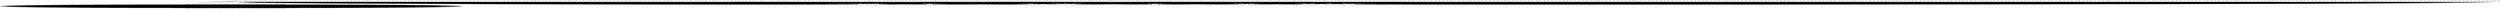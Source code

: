 digraph {
	merge6.101 -> preprocess6 ;
	merge1.342 -> preprocess1 ;
	merge14.288 -> preprocess14 ;
	merge11.104 -> preprocess11 ;
	merge11.88 -> preprocess11 ;
	merge8.87 -> preprocess8 ;
	merge1.343 -> preprocess1 ;
	merge15.377 -> preprocess15 ;
	merge14.289 -> preprocess14 ;
	merge4.254 -> preprocess4 ;
	merge11.89 -> preprocess11 ;
	merge8.88 -> preprocess8 ;
	merge16.415 -> preprocess16 ;
	merge1.344 -> preprocess1 ;
	merge15.356 -> preprocess15 ;
	merge14.290 -> preprocess14 ;
	merge11.90 -> preprocess11 ;
	merge8.89 -> preprocess8 ;
	merge2.260 -> preprocess2 ;
	merge8.446 -> preprocess8 ;
	merge16.454 -> preprocess16 ;
	merge1.345 -> preprocess1 ;
	merge14.291 -> preprocess14 ;
	merge11.91 -> preprocess11 ;
	merge15.147 -> preprocess15 ;
	merge8.90 -> preprocess8 ;
	merge1.346 -> preprocess1 ;
	merge14.292 -> preprocess14 ;
	merge16.485 -> preprocess16 ;
	merge11.92 -> preprocess11 ;
	merge5.307 -> preprocess5 ;
	merge8.91 -> preprocess8 ;
	merge1.347 -> preprocess1 ;
	merge14.293 -> preprocess14 ;
	merge11.93 -> preprocess11 ;
	merge9.291 -> preprocess9 ;
	merge8.92 -> preprocess8 ;
	merge8.297 -> preprocess8 ;
	merge6.102 -> preprocess6 ;
	merge1.348 -> preprocess1 ;
	merge16.36 -> preprocess16 ;
	merge14.294 -> preprocess14 ;
	merge11.94 -> preprocess11 ;
	merge8.93 -> preprocess8 ;
	merge1.349 -> preprocess1 ;
	merge15.49 -> preprocess15 ;
	merge14.295 -> preprocess14 ;
	merge4.255 -> preprocess4 ;
	merge11.95 -> preprocess11 ;
	merge8.94 -> preprocess8 ;
	merge1.350 -> preprocess1 ;
	merge14.296 -> preprocess14 ;
	merge11.96 -> preprocess11 ;
	merge8.95 -> preprocess8 ;
	merge14.499 -> preprocess14 ;
	merge8.447 -> preprocess8 ;
	merge13.251 -> preprocess13 ;
	merge1.351 -> preprocess1 ;
	merge14.297 -> preprocess14 ;
	merge11.97 -> preprocess11 ;
	merge8.96 -> preprocess8 ;
	merge1.352 -> preprocess1 ;
	merge14.298 -> preprocess14 ;
	merge11.98 -> preprocess11 ;
	merge5.308 -> preprocess5 ;
	merge8.97 -> preprocess8 ;
	merge1.353 -> preprocess1 ;
	merge16.472 -> preprocess16 ;
	merge14.299 -> preprocess14 ;
	merge11.99 -> preprocess11 ;
	merge8.98 -> preprocess8 ;
	merge8.298 -> preprocess8 ;
	merge6.103 -> preprocess6 ;
	merge13.122 -> preprocess13 ;
	merge1.354 -> preprocess1 ;
	merge14.300 -> preprocess14 ;
	merge11.100 -> preprocess11 ;
	merge8.309 -> preprocess8 ;
	merge1.355 -> preprocess1 ;
	merge12.41 -> preprocess12 ;
	merge12.221 -> preprocess12 ;
	merge11.101 -> preprocess11 ;
	merge8.100 -> preprocess8 ;
	merge1.258 -> preprocess1 ;
	merge2.50 -> preprocess2 ;
	merge14.500 -> preprocess14 ;
	merge8.448 -> preprocess8 ;
	merge1.259 -> preprocess1 ;
	merge2.51 -> preprocess2 ;
	merge16.380 -> preprocess16 ;
	merge1.260 -> preprocess1 ;
	merge2.52 -> preprocess2 ;
	merge5.309 -> preprocess5 ;
	merge1.261 -> preprocess1 ;
	merge2.53 -> preprocess2 ;
	merge15.127 -> preprocess15 ;
	merge8.299 -> preprocess8 ;
	merge1.158 -> preprocess1 ;
	merge1.262 -> preprocess1 ;
	merge2.54 -> preprocess2 ;
	merge15.487 -> preprocess15 ;
	merge1.263 -> preprocess1 ;
	merge12.222 -> preprocess12 ;
	merge2.55 -> preprocess2 ;
	merge1.264 -> preprocess1 ;
	merge15.470 -> preprocess15 ;
	merge2.56 -> preprocess2 ;
	merge14.501 -> preprocess14 ;
	merge1.148 -> preprocess1 ;
	merge1.265 -> preprocess1 ;
	merge2.57 -> preprocess2 ;
	merge1.266 -> preprocess1 ;
	merge13.200 -> preprocess13 ;
	merge2.58 -> preprocess2 ;
	merge1.153 -> preprocess1 ;
	merge1.267 -> preprocess1 ;
	merge2.59 -> preprocess2 ;
	merge8.300 -> preprocess8 ;
	merge6.105 -> preprocess6 ;
	merge1.268 -> preprocess1 ;
	merge2.60 -> preprocess2 ;
	merge1.269 -> preprocess1 ;
	merge4.258 -> preprocess4 ;
	merge2.61 -> preprocess2 ;
	merge15.130 -> preprocess15 ;
	merge9.34 -> preprocess9 ;
	merge16.476 -> preprocess16 ;
	merge1.270 -> preprocess1 ;
	merge2.62 -> preprocess2 ;
	merge14.502 -> preprocess14 ;
	merge3.187 -> preprocess3 ;
	merge8.450 -> preprocess8 ;
	merge1.271 -> preprocess1 ;
	merge2.63 -> preprocess2 ;
	merge1.398 -> preprocess1 ;
	merge6.176 -> preprocess6 ;
	merge3.198 -> preprocess3 ;
	merge16.111 -> preprocess16 ;
	merge1.399 -> preprocess1 ;
	merge6.177 -> preprocess6 ;
	merge8.301 -> preprocess8 ;
	merge3.199 -> preprocess3 ;
	merge16.112 -> preprocess16 ;
	merge1.400 -> preprocess1 ;
	merge6.178 -> preprocess6 ;
	merge3.200 -> preprocess3 ;
	merge16.113 -> preprocess16 ;
	merge4.259 -> preprocess4 ;
	merge1.401 -> preprocess1 ;
	merge6.179 -> preprocess6 ;
	merge3.201 -> preprocess3 ;
	merge15.357 -> preprocess15 ;
	merge16.114 -> preprocess16 ;
	merge1.402 -> preprocess1 ;
	merge6.180 -> preprocess6 ;
	merge14.503 -> preprocess14 ;
	merge3.202 -> preprocess3 ;
	merge16.455 -> preprocess16 ;
	merge16.115 -> preprocess16 ;
	merge1.403 -> preprocess1 ;
	merge6.181 -> preprocess6 ;
	merge3.203 -> preprocess3 ;
	merge15.435 -> preprocess15 ;
	merge16.116 -> preprocess16 ;
	merge8.227 -> preprocess8 ;
	merge1.404 -> preprocess1 ;
	merge6.182 -> preprocess6 ;
	merge3.204 -> preprocess3 ;
	merge16.533 -> preprocess16 ;
	merge16.117 -> preprocess16 ;
	merge1.405 -> preprocess1 ;
	merge6.183 -> preprocess6 ;
	merge8.302 -> preprocess8 ;
	merge3.205 -> preprocess3 ;
	merge16.37 -> preprocess16 ;
	merge1.406 -> preprocess1 ;
	merge6.184 -> preprocess6 ;
	merge15.265 -> preprocess15 ;
	merge3.206 -> preprocess3 ;
	merge16.119 -> preprocess16 ;
	merge8.167 -> preprocess8 ;
	merge1.407 -> preprocess1 ;
	merge6.185 -> preprocess6 ;
	merge3.207 -> preprocess3 ;
	merge16.120 -> preprocess16 ;
	merge1.408 -> preprocess1 ;
	merge6.186 -> preprocess6 ;
	merge14.504 -> preprocess14 ;
	merge3.208 -> preprocess3 ;
	merge16.121 -> preprocess16 ;
	merge1.409 -> preprocess1 ;
	merge6.187 -> preprocess6 ;
	merge3.209 -> preprocess3 ;
	merge16.122 -> preprocess16 ;
	merge8.228 -> preprocess8 ;
	merge1.410 -> preprocess1 ;
	merge2.196 -> preprocess2 ;
	merge6.188 -> preprocess6 ;
	merge3.210 -> preprocess3 ;
	merge16.473 -> preprocess16 ;
	merge16.123 -> preprocess16 ;
	merge1.411 -> preprocess1 ;
	merge6.189 -> preprocess6 ;
	merge8.303 -> preprocess8 ;
	merge3.211 -> preprocess3 ;
	merge16.512 -> preprocess16 ;
	merge16.124 -> preprocess16 ;
	merge13.31 -> preprocess13 ;
	merge14.430 -> preprocess14 ;
	merge8.168 -> preprocess8 ;
	merge4.82 -> preprocess4 ;
	merge13.32 -> preprocess13 ;
	merge4.83 -> preprocess4 ;
	merge13.33 -> preprocess13 ;
	merge14.505 -> preprocess14 ;
	merge4.84 -> preprocess4 ;
	merge13.34 -> preprocess13 ;
	merge16.381 -> preprocess16 ;
	merge8.229 -> preprocess8 ;
	merge4.85 -> preprocess4 ;
	merge13.35 -> preprocess13 ;
	merge4.86 -> preprocess4 ;
	merge15.113 -> preprocess15 ;
	merge13.36 -> preprocess13 ;
	merge3.131 -> preprocess3 ;
	merge8.304 -> preprocess8 ;
	merge4.87 -> preprocess4 ;
	merge13.37 -> preprocess13 ;
	merge16.493 -> preprocess16 ;
	merge12.227 -> preprocess12 ;
	merge4.88 -> preprocess4 ;
	merge13.38 -> preprocess13 ;
	merge4.89 -> preprocess4 ;
	merge13.39 -> preprocess13 ;
	merge2.268 -> preprocess2 ;
	merge4.90 -> preprocess4 ;
	merge13.40 -> preprocess13 ;
	merge8.230 -> preprocess8 ;
	merge4.91 -> preprocess4 ;
	merge13.41 -> preprocess13 ;
	merge16.413 -> preprocess16 ;
	merge4.92 -> preprocess4 ;
	merge13.42 -> preprocess13 ;
	merge8.305 -> preprocess8 ;
	merge4.93 -> preprocess4 ;
	merge13.43 -> preprocess13 ;
	merge8.170 -> preprocess8 ;
	merge8.533 -> preprocess8 ;
	merge15.131 -> preprocess15 ;
	merge13.44 -> preprocess13 ;
	merge16.477 -> preprocess16 ;
	merge8.534 -> preprocess8 ;
	merge14.507 -> preprocess14 ;
	merge3.188 -> preprocess3 ;
	merge1.412 -> preprocess1 ;
	merge11.522 -> preprocess11 ;
	merge8.101 -> preprocess8 ;
	merge1.413 -> preprocess1 ;
	merge8.231 -> preprocess8 ;
	merge11.523 -> preprocess11 ;
	merge11.307 -> preprocess11 ;
	merge8.102 -> preprocess8 ;
	merge1.414 -> preprocess1 ;
	merge11.524 -> preprocess11 ;
	merge8.103 -> preprocess8 ;
	merge8.306 -> preprocess8 ;
	merge1.415 -> preprocess1 ;
	merge11.525 -> preprocess11 ;
	merge8.104 -> preprocess8 ;
	merge1.416 -> preprocess1 ;
	merge14.433 -> preprocess14 ;
	merge11.368 -> preprocess11 ;
	merge11.526 -> preprocess11 ;
	merge8.315 -> preprocess8 ;
	merge1.417 -> preprocess1 ;
	merge16.417 -> preprocess16 ;
	merge15.358 -> preprocess15 ;
	merge11.527 -> preprocess11 ;
	merge8.316 -> preprocess8 ;
	merge2.270 -> preprocess2 ;
	merge5.177 -> preprocess5 ;
	merge16.456 -> preprocess16 ;
	merge11.528 -> preprocess11 ;
	merge8.107 -> preprocess8 ;
	merge15.149 -> preprocess15 ;
	merge15.184 -> preprocess15 ;
	merge5.178 -> preprocess5 ;
	merge15.436 -> preprocess15 ;
	merge8.232 -> preprocess8 ;
	merge11.529 -> preprocess11 ;
	merge8.108 -> preprocess8 ;
	merge1.420 -> preprocess1 ;
	merge16.534 -> preprocess16 ;
	merge11.530 -> preprocess11 ;
	merge8.109 -> preprocess8 ;
	merge8.307 -> preprocess8 ;
	merge1.421 -> preprocess1 ;
	merge16.38 -> preprocess16 ;
	merge11.531 -> preprocess11 ;
	merge8.110 -> preprocess8 ;
	merge5.181 -> preprocess5 ;
	merge11.369 -> preprocess11 ;
	merge11.532 -> preprocess11 ;
	merge8.111 -> preprocess8 ;
	merge5.182 -> preprocess5 ;
	merge11.533 -> preprocess11 ;
	merge8.112 -> preprocess8 ;
	merge12.57 -> preprocess12 ;
	merge14.509 -> preprocess14 ;
	merge1.424 -> preprocess1 ;
	merge11.534 -> preprocess11 ;
	merge8.113 -> preprocess8 ;
	merge5.184 -> preprocess5 ;
	merge8.233 -> preprocess8 ;
	merge11.535 -> preprocess11 ;
	merge11.309 -> preprocess11 ;
	merge8.324 -> preprocess8 ;
	merge16.474 -> preprocess16 ;
	merge11.102 -> preprocess11 ;
	merge8.308 -> preprocess8 ;
	merge11.103 -> preprocess11 ;
	merge14.94 -> preprocess14 ;
	merge7.541 -> preprocess7 ;
	merge11.560 -> preprocess11 ;
	merge7.485 -> preprocess7 ;
	merge10.2 -> preprocess10 ;
	merge11.105 -> preprocess11 ;
	merge14.510 -> preprocess14 ;
	merge11.106 -> preprocess11 ;
	merge16.382 -> preprocess16 ;
	merge8.234 -> preprocess8 ;
	merge13.524 -> preprocess13 ;
	merge7.488 -> preprocess7 ;
	merge15.114 -> preprocess15 ;
	merge11.108 -> preprocess11 ;
	merge8.99 -> preprocess8 ;
	merge11.109 -> preprocess11 ;
	merge13.576 -> preprocess13 ;
	merge14.436 -> preprocess14 ;
	merge7.542 -> preprocess7 ;
	merge7.491 -> preprocess7 ;
	merge15.472 -> preprocess15 ;
	merge11.111 -> preprocess11 ;
	merge14.301 -> preprocess14 ;
	merge11.112 -> preprocess11 ;
	merge8.25 -> preprocess8 ;
	merge15.413 -> preprocess15 ;
	merge11.113 -> preprocess11 ;
	merge15.54 -> preprocess15 ;
	merge7.495 -> preprocess7 ;
	merge8.310 -> preprocess8 ;
	merge11.115 -> preprocess11 ;
	merge7.543 -> preprocess7 ;
	merge14.302 -> preprocess14 ;
	merge15.132 -> preprocess15 ;
	merge3.212 -> preprocess3 ;
	merge16.478 -> preprocess16 ;
	merge1.251 -> preprocess1 ;
	merge13.451 -> preprocess13 ;
	merge3.213 -> preprocess3 ;
	merge3.189 -> preprocess3 ;
	merge14.304 -> preprocess14 ;
	merge3.214 -> preprocess3 ;
	merge8.236 -> preprocess8 ;
	merge14.305 -> preprocess14 ;
	merge3.215 -> preprocess3 ;
	merge14.306 -> preprocess14 ;
	merge3.216 -> preprocess3 ;
	merge11.107 -> preprocess11 ;
	merge14.307 -> preprocess14 ;
	merge3.217 -> preprocess3 ;
	merge11.373 -> preprocess11 ;
	merge14.308 -> preprocess14 ;
	merge3.218 -> preprocess3 ;
	merge16.418 -> preprocess16 ;
	merge15.359 -> preprocess15 ;
	merge14.309 -> preprocess14 ;
	merge13.452 -> preprocess13 ;
	merge3.219 -> preprocess3 ;
	merge16.457 -> preprocess16 ;
	merge14.310 -> preprocess14 ;
	merge15.150 -> preprocess15 ;
	merge3.220 -> preprocess3 ;
	merge15.437 -> preprocess15 ;
	merge8.27 -> preprocess8 ;
	merge14.311 -> preprocess14 ;
	merge3.221 -> preprocess3 ;
	merge16.535 -> preprocess16 ;
	merge14.312 -> preprocess14 ;
	merge15.228 -> preprocess15 ;
	merge3.222 -> preprocess3 ;
	merge16.39 -> preprocess16 ;
	merge14.313 -> preprocess14 ;
	merge3.223 -> preprocess3 ;
	merge14.439 -> preprocess14 ;
	merge7.545 -> preprocess7 ;
	merge14.314 -> preprocess14 ;
	merge13.564 -> preprocess13 ;
	merge3.224 -> preprocess3 ;
	merge14.315 -> preprocess14 ;
	merge13.453 -> preprocess13 ;
	merge3.225 -> preprocess3 ;
	merge5.185 -> preprocess5 ;
	merge6.190 -> preprocess6 ;
	merge8.238 -> preprocess8 ;
	merge8.535 -> preprocess8 ;
	merge1.273 -> preprocess1 ;
	merge6.191 -> preprocess6 ;
	merge4.97 -> preprocess4 ;
	merge1.274 -> preprocess1 ;
	merge6.192 -> preprocess6 ;
	merge8.537 -> preprocess8 ;
	merge5.188 -> preprocess5 ;
	merge6.193 -> preprocess6 ;
	merge4.99 -> preprocess4 ;
	merge7.546 -> preprocess7 ;
	merge5.189 -> preprocess5 ;
	merge6.194 -> preprocess6 ;
	merge8.539 -> preprocess8 ;
	merge10.3 -> preprocess10 ;
	merge1.277 -> preprocess1 ;
	merge6.195 -> preprocess6 ;
	merge4.101 -> preprocess4 ;
	merge5.191 -> preprocess5 ;
	merge6.196 -> preprocess6 ;
	merge8.29 -> preprocess8 ;
	merge4.102 -> preprocess4 ;
	merge1.279 -> preprocess1 ;
	merge6.197 -> preprocess6 ;
	merge4.103 -> preprocess4 ;
	merge15.115 -> preprocess15 ;
	merge1.280 -> preprocess1 ;
	merge3.133 -> preprocess3 ;
	merge4.104 -> preprocess4 ;
	merge5.194 -> preprocess5 ;
	merge6.199 -> preprocess6 ;
	merge4.105 -> preprocess4 ;
	merge11.376 -> preprocess11 ;
	merge5.195 -> preprocess5 ;
	merge6.200 -> preprocess6 ;
	merge4.106 -> preprocess4 ;
	merge15.473 -> preprocess15 ;
	merge1.283 -> preprocess1 ;
	merge6.201 -> preprocess6 ;
	merge4.107 -> preprocess4 ;
	merge1.284 -> preprocess1 ;
	merge6.202 -> preprocess6 ;
	merge8.30 -> preprocess8 ;
	merge4.108 -> preprocess4 ;
	merge13.530 -> preprocess13 ;
	merge1.285 -> preprocess1 ;
	merge6.203 -> preprocess6 ;
	merge15.469 -> preprocess15 ;
	merge8.548 -> preprocess8 ;
	merge13.45 -> preprocess13 ;
	merge11.536 -> preprocess11 ;
	merge8.325 -> preprocess8 ;
	merge13.46 -> preprocess13 ;
	merge11.537 -> preprocess11 ;
	merge7.548 -> preprocess7 ;
	merge8.326 -> preprocess8 ;
	merge15.133 -> preprocess15 ;
	merge13.47 -> preprocess13 ;
	merge16.479 -> preprocess16 ;
	merge11.538 -> preprocess11 ;
	merge8.327 -> preprocess8 ;
	merge1.257 -> preprocess1 ;
	merge13.48 -> preprocess13 ;
	merge3.190 -> preprocess3 ;
	merge11.539 -> preprocess11 ;
	merge8.328 -> preprocess8 ;
	merge13.49 -> preprocess13 ;
	merge14.83 -> preprocess14 ;
	merge11.18 -> preprocess11 ;
	merge11.540 -> preprocess11 ;
	merge8.329 -> preprocess8 ;
	merge13.50 -> preprocess13 ;
	merge11.541 -> preprocess11 ;
	merge8.330 -> preprocess8 ;
	merge16.251 -> preprocess16 ;
	merge13.51 -> preprocess13 ;
	merge14.511 -> preprocess14 ;
	merge11.542 -> preprocess11 ;
	merge8.331 -> preprocess8 ;
	merge13.52 -> preprocess13 ;
	merge11.543 -> preprocess11 ;
	merge7.549 -> preprocess7 ;
	merge8.332 -> preprocess8 ;
	merge13.53 -> preprocess13 ;
	merge15.360 -> preprocess15 ;
	merge11.544 -> preprocess11 ;
	merge8.333 -> preprocess8 ;
	merge13.54 -> preprocess13 ;
	merge16.458 -> preprocess16 ;
	merge11.545 -> preprocess11 ;
	merge8.334 -> preprocess8 ;
	merge13.55 -> preprocess13 ;
	merge3.129 -> preprocess3 ;
	merge11.546 -> preprocess11 ;
	merge8.335 -> preprocess8 ;
	merge13.56 -> preprocess13 ;
	merge16.536 -> preprocess16 ;
	merge11.547 -> preprocess11 ;
	merge8.336 -> preprocess8 ;
	merge16.252 -> preprocess16 ;
	merge13.57 -> preprocess13 ;
	merge16.40 -> preprocess16 ;
	merge11.548 -> preprocess11 ;
	merge8.337 -> preprocess8 ;
	merge13.58 -> preprocess13 ;
	merge11.549 -> preprocess11 ;
	merge11.379 -> preprocess11 ;
	merge8.338 -> preprocess8 ;
	merge14.316 -> preprocess14 ;
	merge15.195 -> preprocess15 ;
	merge8.115 -> preprocess8 ;
	merge13.458 -> preprocess13 ;
	merge14.317 -> preprocess14 ;
	merge15.196 -> preprocess15 ;
	merge8.116 -> preprocess8 ;
	merge11.20 -> preprocess11 ;
	merge15.197 -> preprocess15 ;
	merge8.117 -> preprocess8 ;
	merge14.319 -> preprocess14 ;
	merge15.198 -> preprocess15 ;
	merge16.253 -> preprocess16 ;
	merge8.118 -> preprocess8 ;
	merge14.320 -> preprocess14 ;
	merge15.199 -> preprocess15 ;
	merge8.119 -> preprocess8 ;
	merge11.34 -> preprocess11 ;
	merge7.551 -> preprocess7 ;
	merge15.200 -> preprocess15 ;
	merge8.120 -> preprocess8 ;
	merge14.322 -> preprocess14 ;
	merge15.201 -> preprocess15 ;
	merge8.121 -> preprocess8 ;
	merge13.459 -> preprocess13 ;
	merge14.323 -> preprocess14 ;
	merge15.202 -> preprocess15 ;
	merge8.122 -> preprocess8 ;
	merge16.384 -> preprocess16 ;
	merge7.402 -> preprocess7 ;
	merge15.203 -> preprocess15 ;
	merge8.123 -> preprocess8 ;
	merge14.325 -> preprocess14 ;
	merge15.204 -> preprocess15 ;
	merge15.116 -> preprocess15 ;
	merge8.124 -> preprocess8 ;
	merge3.134 -> preprocess3 ;
	merge14.326 -> preprocess14 ;
	merge15.205 -> preprocess15 ;
	merge8.125 -> preprocess8 ;
	merge14.327 -> preprocess14 ;
	merge7.552 -> preprocess7 ;
	merge15.206 -> preprocess15 ;
	merge8.126 -> preprocess8 ;
	merge14.328 -> preprocess14 ;
	merge15.474 -> preprocess15 ;
	merge15.207 -> preprocess15 ;
	merge8.127 -> preprocess8 ;
	merge13.460 -> preprocess13 ;
	merge14.329 -> preprocess14 ;
	merge15.208 -> preprocess15 ;
	merge8.128 -> preprocess8 ;
	merge1.356 -> preprocess1 ;
	merge3.226 -> preprocess3 ;
	merge1.357 -> preprocess1 ;
	merge16.255 -> preprocess16 ;
	merge3.227 -> preprocess3 ;
	merge1.358 -> preprocess1 ;
	merge3.228 -> preprocess3 ;
	merge14.148 -> preprocess14 ;
	merge1.359 -> preprocess1 ;
	merge15.134 -> preprocess15 ;
	merge3.229 -> preprocess3 ;
	merge16.480 -> preprocess16 ;
	merge1.360 -> preprocess1 ;
	merge7.329 -> preprocess7 ;
	merge11.120 -> preprocess11 ;
	merge13.461 -> preprocess13 ;
	merge3.191 -> preprocess3 ;
	merge1.361 -> preprocess1 ;
	merge11.121 -> preprocess11 ;
	merge3.230 -> preprocess3 ;
	merge1.362 -> preprocess1 ;
	merge7.503 -> preprocess7 ;
	merge1.363 -> preprocess1 ;
	merge4.227 -> preprocess4 ;
	merge7.504 -> preprocess7 ;
	merge1.364 -> preprocess1 ;
	merge11.124 -> preprocess11 ;
	merge14.149 -> preprocess14 ;
	merge1.365 -> preprocess1 ;
	merge15.378 -> preprocess15 ;
	merge11.125 -> preprocess11 ;
	merge1.366 -> preprocess1 ;
	merge14.14 -> preprocess14 ;
	merge7.330 -> preprocess7 ;
	merge11.126 -> preprocess11 ;
	merge13.462 -> preprocess13 ;
	merge16.459 -> preprocess16 ;
	merge1.367 -> preprocess1 ;
	merge11.127 -> preprocess11 ;
	merge15.152 -> preprocess15 ;
	merge14.89 -> preprocess14 ;
	merge1.368 -> preprocess1 ;
	merge3.238 -> preprocess3 ;
	merge1.369 -> preprocess1 ;
	merge16.257 -> preprocess16 ;
	merge3.239 -> preprocess3 ;
	merge13.479 -> preprocess13 ;
	merge6.204 -> preprocess6 ;
	merge15.269 -> preprocess15 ;
	merge14.150 -> preprocess14 ;
	merge16.139 -> preprocess16 ;
	merge13.480 -> preprocess13 ;
	merge7.507 -> preprocess7 ;
	merge6.205 -> preprocess6 ;
	merge16.140 -> preprocess16 ;
	merge13.481 -> preprocess13 ;
	merge14.15 -> preprocess14 ;
	merge6.206 -> preprocess6 ;
	merge13.463 -> preprocess13 ;
	merge16.141 -> preprocess16 ;
	merge13.482 -> preprocess13 ;
	merge6.207 -> preprocess6 ;
	merge16.142 -> preprocess16 ;
	merge11.25 -> preprocess11 ;
	merge13.483 -> preprocess13 ;
	merge2.200 -> preprocess2 ;
	merge16.143 -> preprocess16 ;
	merge13.484 -> preprocess13 ;
	merge16.258 -> preprocess16 ;
	merge6.209 -> preprocess6 ;
	merge16.144 -> preprocess16 ;
	merge7.8 -> preprocess7 ;
	merge13.485 -> preprocess13 ;
	merge6.210 -> preprocess6 ;
	merge14.151 -> preprocess14 ;
	merge16.145 -> preprocess16 ;
	merge11.35 -> preprocess11 ;
	merge13.486 -> preprocess13 ;
	merge6.211 -> preprocess6 ;
	merge16.146 -> preprocess16 ;
	merge13.487 -> preprocess13 ;
	merge14.16 -> preprocess14 ;
	merge3.61 -> preprocess3 ;
	merge13.464 -> preprocess13 ;
	merge16.147 -> preprocess16 ;
	merge13.410 -> preprocess13 ;
	merge13.488 -> preprocess13 ;
	merge6.213 -> preprocess6 ;
	merge16.385 -> preprocess16 ;
	merge16.148 -> preprocess16 ;
	merge3.136 -> preprocess3 ;
	merge13.489 -> preprocess13 ;
	merge6.214 -> preprocess6 ;
	merge16.149 -> preprocess16 ;
	merge13.490 -> preprocess13 ;
	merge15.117 -> preprocess15 ;
	merge6.215 -> preprocess6 ;
	merge16.150 -> preprocess16 ;
	merge13.491 -> preprocess13 ;
	merge6.216 -> preprocess6 ;
	merge14.152 -> preprocess14 ;
	merge16.151 -> preprocess16 ;
	merge13.492 -> preprocess13 ;
	merge6.217 -> preprocess6 ;
	merge14.506 -> preprocess14 ;
	merge16.152 -> preprocess16 ;
	merge14.17 -> preprocess14 ;
	merge7.333 -> preprocess7 ;
	merge15.209 -> preprocess15 ;
	merge8.339 -> preprocess8 ;
	merge5.200 -> preprocess5 ;
	merge2.35 -> preprocess2 ;
	merge7.408 -> preprocess7 ;
	merge4.111 -> preprocess4 ;
	merge5.201 -> preprocess5 ;
	merge15.211 -> preprocess15 ;
	merge4.112 -> preprocess4 ;
	merge10.1 -> preprocess10 ;
	merge16.260 -> preprocess16 ;
	merge5.202 -> preprocess5 ;
	merge2.30 -> preprocess2 ;
	merge15.212 -> preprocess15 ;
	merge8.552 -> preprocess8 ;
	merge5.203 -> preprocess5 ;
	merge2.27 -> preprocess2 ;
	merge10.76 -> preprocess10 ;
	merge7.469 -> preprocess7 ;
	merge15.213 -> preprocess15 ;
	merge4.114 -> preprocess4 ;
	merge5.204 -> preprocess5 ;
	merge15.135 -> preprocess15 ;
	merge16.481 -> preprocess16 ;
	merge15.214 -> preprocess15 ;
	merge8.344 -> preprocess8 ;
	merge14.18 -> preprocess14 ;
	merge2.31 -> preprocess2 ;
	merge15.215 -> preprocess15 ;
	merge8.555 -> preprocess8 ;
	merge5.206 -> preprocess5 ;
	merge3.231 -> preprocess3 ;
	merge2.29 -> preprocess2 ;
	merge3.138 -> preprocess3 ;
	merge8.556 -> preprocess8 ;
	merge5.207 -> preprocess5 ;
	merge2.26 -> preprocess2 ;
	merge8.557 -> preprocess8 ;
	merge2.583 -> preprocess2 ;
	merge16.261 -> preprocess16 ;
	merge5.208 -> preprocess5 ;
	merge15.218 -> preprocess15 ;
	merge8.558 -> preprocess8 ;
	merge5.209 -> preprocess5 ;
	merge14.154 -> preprocess14 ;
	merge7.470 -> preprocess7 ;
	merge2.32 -> preprocess2 ;
	merge8.559 -> preprocess8 ;
	merge5.210 -> preprocess5 ;
	merge2.33 -> preprocess2 ;
	merge15.220 -> preprocess15 ;
	merge15.362 -> preprocess15 ;
	merge8.350 -> preprocess8 ;
	merge14.19 -> preprocess14 ;
	merge3.64 -> preprocess3 ;
	merge16.460 -> preprocess16 ;
	merge15.221 -> preprocess15 ;
	merge8.351 -> preprocess8 ;
	merge5.212 -> preprocess5 ;
	merge15.222 -> preprocess15 ;
	merge3.139 -> preprocess3 ;
	merge8.352 -> preprocess8 ;
	merge7.511 -> preprocess7 ;
	merge10.213 -> preprocess10 ;
	merge4.233 -> preprocess4 ;
	merge8.129 -> preprocess8 ;
	merge7.512 -> preprocess7 ;
	merge8.130 -> preprocess8 ;
	merge15.270 -> preprocess15 ;
	merge14.155 -> preprocess14 ;
	merge7.471 -> preprocess7 ;
	merge7.513 -> preprocess7 ;
	merge7.508 -> preprocess7 ;
	merge8.131 -> preprocess8 ;
	merge15.476 -> preprocess15 ;
	merge11.553 -> preprocess11 ;
	merge14.20 -> preprocess14 ;
	merge8.132 -> preprocess8 ;
	merge3.65 -> preprocess3 ;
	merge11.554 -> preprocess11 ;
	merge8.133 -> preprocess8 ;
	merge3.140 -> preprocess3 ;
	merge7.516 -> preprocess7 ;
	merge8.134 -> preprocess8 ;
	merge2.201 -> preprocess2 ;
	merge11.556 -> preprocess11 ;
	merge10.4 -> preprocess10 ;
	merge16.263 -> preprocess16 ;
	merge8.135 -> preprocess8 ;
	merge11.557 -> preprocess11 ;
	merge8.136 -> preprocess8 ;
	merge14.396 -> preprocess14 ;
	merge10.79 -> preprocess10 ;
	merge7.472 -> preprocess7 ;
	merge11.558 -> preprocess11 ;
	merge8.137 -> preprocess8 ;
	merge7.520 -> preprocess7 ;
	merge14.21 -> preprocess14 ;
	merge8.138 -> preprocess8 ;
	merge3.66 -> preprocess3 ;
	merge7.521 -> preprocess7 ;
	merge8.139 -> preprocess8 ;
	merge16.386 -> preprocess16 ;
	merge7.412 -> preprocess7 ;
	merge7.522 -> preprocess7 ;
	merge8.140 -> preprocess8 ;
	merge11.562 -> preprocess11 ;
	merge10.5 -> preprocess10 ;
	merge16.264 -> preprocess16 ;
	merge8.141 -> preprocess8 ;
	merge7.524 -> preprocess7 ;
	merge8.142 -> preprocess8 ;
	merge14.157 -> preprocess14 ;
	merge7.473 -> preprocess7 ;
	merge14.330 -> preprocess14 ;
	merge3.240 -> preprocess3 ;
	merge1.301 -> preprocess1 ;
	merge14.331 -> preprocess14 ;
	merge15.236 -> preprocess15 ;
	merge9.300 -> preprocess9 ;
	merge11.131 -> preprocess11 ;
	merge7.338 -> preprocess7 ;
	merge1.302 -> preprocess1 ;
	merge14.332 -> preprocess14 ;
	merge3.242 -> preprocess3 ;
	merge2.512 -> preprocess2 ;
	merge1.303 -> preprocess1 ;
	merge14.333 -> preprocess14 ;
	merge11.133 -> preprocess11 ;
	merge1.304 -> preprocess1 ;
	merge14.334 -> preprocess14 ;
	merge10.6 -> preprocess10 ;
	merge11.134 -> preprocess11 ;
	merge1.305 -> preprocess1 ;
	merge14.335 -> preprocess14 ;
	merge11.135 -> preprocess11 ;
	merge6.290 -> preprocess6 ;
	merge14.158 -> preprocess14 ;
	merge1.306 -> preprocess1 ;
	merge14.336 -> preprocess14 ;
	merge11.136 -> preprocess11 ;
	merge15.136 -> preprocess15 ;
	merge16.482 -> preprocess16 ;
	merge1.307 -> preprocess1 ;
	merge14.337 -> preprocess14 ;
	merge5.312 -> preprocess5 ;
	merge3.247 -> preprocess3 ;
	merge7.339 -> preprocess7 ;
	merge3.193 -> preprocess3 ;
	merge1.308 -> preprocess1 ;
	merge14.338 -> preprocess14 ;
	merge3.248 -> preprocess3 ;
	merge6.317 -> preprocess6 ;
	merge1.309 -> preprocess1 ;
	merge14.339 -> preprocess14 ;
	merge16.453 -> preprocess16 ;
	merge11.139 -> preprocess11 ;
	merge1.310 -> preprocess1 ;
	merge14.340 -> preprocess14 ;
	merge10.7 -> preprocess10 ;
	merge11.140 -> preprocess11 ;
	merge1.311 -> preprocess1 ;
	merge14.341 -> preprocess14 ;
	merge3.251 -> preprocess3 ;
	merge14.159 -> preprocess14 ;
	merge1.312 -> preprocess1 ;
	merge14.342 -> preprocess14 ;
	merge11.142 -> preprocess11 ;
	merge7.509 -> preprocess7 ;
	merge1.313 -> preprocess1 ;
	merge14.343 -> preprocess14 ;
	merge16.327 -> preprocess16 ;
	merge5.313 -> preprocess5 ;
	merge11.143 -> preprocess11 ;
	merge7.340 -> preprocess7 ;
	merge9.202 -> preprocess9 ;
	merge10.43 -> preprocess10 ;
	merge7.91 -> preprocess7 ;
	merge10.143 -> preprocess10 ;
	merge4.124 -> preprocess4 ;
	merge9.203 -> preprocess9 ;
	merge10.44 -> preprocess10 ;
	merge1.253 -> preprocess1 ;
	merge4.125 -> preprocess4 ;
	merge9.204 -> preprocess9 ;
	merge10.218 -> preprocess10 ;
	merge2.416 -> preprocess2 ;
	merge7.93 -> preprocess7 ;
	merge1.252 -> preprocess1 ;
	merge9.205 -> preprocess9 ;
	merge10.46 -> preprocess10 ;
	merge7.94 -> preprocess7 ;
	merge15.271 -> preprocess15 ;
	merge14.160 -> preprocess14 ;
	merge4.127 -> preprocess4 ;
	merge7.476 -> preprocess7 ;
	merge1.245 -> preprocess1 ;
	merge10.47 -> preprocess10 ;
	merge7.95 -> preprocess7 ;
	merge4.128 -> preprocess4 ;
	merge9.207 -> preprocess9 ;
	merge16.118 -> preprocess16 ;
	merge5.314 -> preprocess5 ;
	merge3.70 -> preprocess3 ;
	merge7.96 -> preprocess7 ;
	merge4.129 -> preprocess4 ;
	merge9.208 -> preprocess9 ;
	merge10.49 -> preprocess10 ;
	merge7.97 -> preprocess7 ;
	merge2.515 -> preprocess2 ;
	merge4.130 -> preprocess4 ;
	merge9.209 -> preprocess9 ;
	merge9.206 -> preprocess9 ;
	merge2.421 -> preprocess2 ;
	merge2.202 -> preprocess2 ;
	merge7.98 -> preprocess7 ;
	merge1.249 -> preprocess1 ;
	merge9.210 -> preprocess9 ;
	merge10.219 -> preprocess10 ;
	merge2.422 -> preprocess2 ;
	merge7.99 -> preprocess7 ;
	merge4.132 -> preprocess4 ;
	merge9.211 -> preprocess9 ;
	merge10.52 -> preprocess10 ;
	merge16.35 -> preprocess16 ;
	merge1.256 -> preprocess1 ;
	merge14.161 -> preprocess14 ;
	merge4.133 -> preprocess4 ;
	merge7.477 -> preprocess7 ;
	merge9.212 -> preprocess9 ;
	merge2.424 -> preprocess2 ;
	merge7.101 -> preprocess7 ;
	merge1.255 -> preprocess1 ;
	merge9.213 -> preprocess9 ;
	merge5.315 -> preprocess5 ;
	merge7.342 -> preprocess7 ;
	merge7.102 -> preprocess7 ;
	merge4.135 -> preprocess4 ;
	merge9.214 -> preprocess9 ;
	merge2.426 -> preprocess2 ;
	merge7.103 -> preprocess7 ;
	merge10.145 -> preprocess10 ;
	merge16.387 -> preprocess16 ;
	merge4.136 -> preprocess4 ;
	merge9.215 -> preprocess9 ;
	merge2.427 -> preprocess2 ;
	merge7.104 -> preprocess7 ;
	merge4.137 -> preprocess4 ;
	merge10.220 -> preprocess10 ;
	merge5.213 -> preprocess5 ;
	merge6.218 -> preprocess6 ;
	merge3.137 -> preprocess3 ;
	merge13.217 -> preprocess13 ;
	merge11.564 -> preprocess11 ;
	merge8.563 -> preprocess8 ;
	merge5.214 -> preprocess5 ;
	merge6.219 -> preprocess6 ;
	merge9.20 -> preprocess9 ;
	merge11.565 -> preprocess11 ;
	merge7.478 -> preprocess7 ;
	merge8.564 -> preprocess8 ;
	merge5.215 -> preprocess5 ;
	merge6.220 -> preprocess6 ;
	merge14.508 -> preprocess14 ;
	merge11.566 -> preprocess11 ;
	merge8.565 -> preprocess8 ;
	merge6.246 -> preprocess6 ;
	merge5.316 -> preprocess5 ;
	merge6.221 -> preprocess6 ;
	merge11.567 -> preprocess11 ;
	merge8.566 -> preprocess8 ;
	merge7.474 -> preprocess7 ;
	merge5.217 -> preprocess5 ;
	merge6.222 -> preprocess6 ;
	merge2.517 -> preprocess2 ;
	merge11.568 -> preprocess11 ;
	merge8.567 -> preprocess8 ;
	merge5.218 -> preprocess5 ;
	merge6.223 -> preprocess6 ;
	merge11.569 -> preprocess11 ;
	merge8.568 -> preprocess8 ;
	merge4.152 -> preprocess4 ;
	merge10.221 -> preprocess10 ;
	merge5.219 -> preprocess5 ;
	merge6.224 -> preprocess6 ;
	merge11.570 -> preprocess11 ;
	merge8.569 -> preprocess8 ;
	merge5.220 -> preprocess5 ;
	merge6.225 -> preprocess6 ;
	merge9.231 -> preprocess9 ;
	merge7.479 -> preprocess7 ;
	merge5.221 -> preprocess5 ;
	merge6.226 -> preprocess6 ;
	merge11.572 -> preprocess11 ;
	merge16.483 -> preprocess16 ;
	merge2.443 -> preprocess2 ;
	merge5.222 -> preprocess5 ;
	merge6.227 -> preprocess6 ;
	merge3.194 -> preprocess3 ;
	validate12 -> merge12.29 ;
	validate12 -> merge12.107 ;
	validate12 -> merge12.10 ;
	validate12 -> merge12.16 ;
	validate12 -> merge12.235 ;
	validate12 -> merge12.72 ;
	validate12 -> merge12.265 ;
	validate12 -> merge12.106 ;
	validate12 -> merge12.329 ;
	validate12 -> merge12.291 ;
	validate12 -> merge12.317 ;
	validate12 -> merge12.117 ;
	validate12 -> merge12.42 ;
	validate12 -> merge12.4 ;
	validate12 -> merge12.120 ;
	validate12 -> merge12.55 ;
	validate12 -> merge12.238 ;
	validate12 -> merge12.145 ;
	validate12 -> merge12.30 ;
	validate12 -> merge12.163 ;
	validate12 -> merge12.259 ;
	validate12 -> merge12.304 ;
	validate12 -> merge12.266 ;
	validate12 -> merge12.300 ;
	validate12 -> merge12.330 ;
	validate12 -> merge12.43 ;
	validate12 -> merge12.240 ;
	validate12 -> merge12.336 ;
	validate12 -> merge12.292 ;
	validate12 -> merge12.195 ;
	validate12 -> merge12.279 ;
	validate12 -> merge12.227 ;
	validate12 -> merge12.175 ;
	validate12 -> merge12.261 ;
	validate12 -> merge12.63 ;
	validate12 -> merge12.69 ;
	validate12 -> merge12.332 ;
	validate12 -> merge12.322 ;
	validate12 -> merge12.159 ;
	validate12 -> merge12.308 ;
	validate12 -> merge12.305 ;
	validate12 -> merge12.37 ;
	validate12 -> merge12.267 ;
	validate12 -> merge12.108 ;
	validate12 -> merge12.244 ;
	validate12 -> merge12.91 ;
	validate12 -> merge12.121 ;
	validate12 -> merge12.219 ;
	validate12 -> merge12.293 ;
	validate12 -> merge12.316 ;
	validate12 -> merge12.280 ;
	validate12 -> merge12.224 ;
	validate12 -> merge12.285 ;
	validate12 -> merge12.134 ;
	validate12 -> merge12.323 ;
	validate12 -> merge12.147 ;
	validate12 -> merge12.32 ;
	validate12 -> merge12.83 ;
	validate12 -> merge12.104 ;
	validate12 -> merge12.331 ;
	validate12 -> merge12.12 ;
	validate12 -> merge12.268 ;
	validate12 -> merge12.109 ;
	validate12 -> merge12.334 ;
	validate12 -> merge12.122 ;
	validate12 -> merge12.40 ;
	validate12 -> merge12.146 ;
	validate12 -> merge12.7 ;
	validate12 -> merge12.191 ;
	validate12 -> merge12.281 ;
	validate12 -> merge12.179 ;
	validate12 -> merge12.80 ;
	validate12 -> merge12.173 ;
	validate12 -> merge12.311 ;
	validate12 -> merge12.71 ;
	validate12 -> merge12.161 ;
	validate12 -> merge12.241 ;
	validate12 -> merge12.307 ;
	validate12 -> merge12.327 ;
	validate12 -> merge12.110 ;
	validate12 -> merge12.333 ;
	validate12 -> merge12.53 ;
	validate12 -> merge12.60 ;
	validate12 -> merge12.157 ;
	validate12 -> merge12.252 ;
	validate12 -> merge12.228 ;
	validate12 -> merge12.248 ;
	validate12 -> merge12.325 ;
	validate12 -> merge12.234 ;
	validate12 -> merge12.213 ;
	validate12 -> merge12.256 ;
	validate12 -> merge12.124 ;
	validate12 -> merge12.2 ;
	validate12 -> merge12.56 ;
	validate12 -> merge12.98 ;
	validate12 -> merge12.270 ;
	validate12 -> merge12.111 ;
	validate12 -> merge12.324 ;
	validate12 -> merge12.309 ;
	validate12 -> merge12.201 ;
	validate12 -> merge12.296 ;
	validate12 -> merge12.132 ;
	validate12 -> merge12.17 ;
	validate12 -> merge12.335 ;
	validate12 -> merge12.295 ;
	validate12 -> merge12.136 ;
	validate12 -> merge12.150 ;
	validate12 -> merge12.183 ;
	validate12 -> merge12.31 ;
	validate12 -> merge12.99 ;
	validate12 -> merge12.189 ;
	validate12 -> merge12.112 ;
	validate12 -> merge12.202 ;
	validate12 -> merge12.297 ;
	validate12 -> merge12.294 ;
	validate12 -> merge12.15 ;
	validate12 -> merge12.176 ;
	validate12 -> merge12.94 ;
	validate12 -> merge12.151 ;
	validate12 -> merge12.85 ;
	validate12 -> merge12.186 ;
	validate12 -> merge12.299 ;
	validate12 -> merge12.215 ;
	validate12 -> merge12.100 ;
	validate12 -> merge12.21 ;
	validate12 -> merge12.209 ;
	validate12 -> merge12.113 ;
	validate12 -> merge12.126 ;
	validate12 -> merge12.298 ;
	validate12 -> merge12.86 ;
	validate12 -> merge12.20 ;
	validate12 -> merge12.82 ;
	validate12 -> merge12.310 ;
	validate12 -> merge12.139 ;
	validate12 -> merge12.19 ;
	validate12 -> merge12.105 ;
	validate12 -> merge12.88 ;
	validate12 -> merge12.8 ;
	validate12 -> merge12.216 ;
	validate12 -> merge12.101 ;
	validate12 -> merge12.87 ;
	validate12 -> merge12.264 ;
	validate12 -> merge12.114 ;
	validate12 -> merge12.127 ;
	validate12 -> merge12.184 ;
	validate12 -> merge12.174 ;
	validate12 -> merge12.221 ;
	validate12 -> merge12.57 ;
	validate12 -> merge12.118 ;
	validate12 -> merge12.140 ;
	validate12 -> merge12.312 ;
	validate12 -> merge12.245 ;
	validate12 -> merge12.230 ;
	validate12 -> merge12.242 ;
	validate12 -> merge12.166 ;
	validate12 -> merge12.257 ;
	validate12 -> merge12.160 ;
	validate12 -> merge12.102 ;
	validate12 -> merge12.25 ;
	validate12 -> merge12.115 ;
	validate12 -> merge12.243 ;
	validate12 -> merge12.96 ;
	validate12 -> merge12.128 ;
	validate12 -> merge12.18 ;
	validate12 -> merge12.254 ;
	validate12 -> merge12.33 ;
	validate12 -> merge12.212 ;
	validate12 -> merge12.326 ;
	validate12 -> merge12.141 ;
	validate12 -> merge12.154 ;
	validate12 -> merge12.207 ;
	validate12 -> merge12.306 ;
	validate12 -> merge12.167 ;
	validate12 -> merge12.218 ;
	validate12 -> merge12.206 ;
	validate12 -> merge12.180 ;
	validate12 -> merge12.188 ;
	validate12 -> merge12.116 ;
	validate12 -> merge12.89 ;
	validate12 -> merge12.34 ;
	validate12 -> merge12.129 ;
	validate12 -> merge12.95 ;
	validate12 -> merge12.45 ;
	validate12 -> merge12.319 ;
	validate12 -> merge12.302 ;
	validate12 -> merge12.13 ;
	validate12 -> merge12.131 ;
	validate12 -> merge12.47 ;
	validate12 -> merge12.142 ;
	validate12 -> merge12.217 ;
	validate12 -> merge12.232 ;
	validate12 -> merge12.168 ;
	validate12 -> merge12.9 ;
	validate12 -> merge12.255 ;
	validate12 -> merge12.164 ;
	validate12 -> merge12.181 ;
	validate12 -> merge12.278 ;
	validate12 -> merge12.194 ;
	validate12 -> merge12.35 ;
	validate12 -> merge12.187 ;
	validate12 -> merge12.231 ;
	validate12 -> merge12.274 ;
	validate12 -> merge12.271 ;
	validate12 -> merge12.177 ;
	validate12 -> merge12.48 ;
	validate12 -> merge12.143 ;
	validate12 -> merge12.61 ;
	validate12 -> merge12.23 ;
	validate12 -> merge12.225 ;
	validate12 -> merge12.239 ;
	validate12 -> merge12.169 ;
	validate12 -> merge12.220 ;
	validate12 -> merge12.149 ;
	validate12 -> merge12.182 ;
	validate12 -> merge12.204 ;
	validate12 -> merge12.22 ;
	validate12 -> merge12.36 ;
	validate12 -> merge12.138 ;
	validate12 -> merge12.208 ;
	validate12 -> merge12.190 ;
	validate12 -> merge12.58 ;
	validate12 -> merge12.272 ;
	validate12 -> merge12.155 ;
	validate12 -> merge12.226 ;
	validate12 -> merge12.49 ;
	validate12 -> merge12.192 ;
	validate12 -> merge12.144 ;
	validate12 -> merge12.70 ;
	validate12 -> merge12.62 ;
	validate12 -> merge12.303 ;
	validate12 -> merge12.24 ;
	validate12 -> merge12.75 ;
	validate12 -> merge12.203 ;
	validate12 -> merge12.170 ;
	validate12 -> merge12.11 ;
	validate12 -> merge12.320 ;
	validate12 -> merge12.263 ;
	validate12 -> merge12.260 ;
	validate12 -> merge12.41 ;
	validate12 -> merge12.196 ;
	validate12 -> merge12.247 ;
	validate12 -> merge12.269 ;
	validate12 -> merge12.137 ;
	validate12 -> merge12.286 ;
	validate12 -> merge12.148 ;
	validate12 -> merge12.133 ;
	validate12 -> merge12.210 ;
	validate12 -> merge12.273 ;
	validate12 -> merge12.119 ;
	validate12 -> merge12.50 ;
	validate12 -> merge12.84 ;
	validate12 -> merge12.205 ;
	validate12 -> merge12.158 ;
	validate12 -> merge12.76 ;
	validate12 -> merge12.250 ;
	validate12 -> merge12.171 ;
	validate12 -> merge12.222 ;
	validate12 -> merge12.258 ;
	validate12 -> merge12.214 ;
	validate12 -> merge12.44 ;
	validate12 -> merge12.197 ;
	validate12 -> merge12.38 ;
	validate12 -> merge12.93 ;
	validate12 -> merge12.185 ;
	validate12 -> merge12.97 ;
	validate12 -> merge12.229 ;
	validate12 -> merge12.153 ;
	validate12 -> merge12.51 ;
	validate12 -> merge12.287 ;
	validate12 -> merge12.130 ;
	validate12 -> merge12.64 ;
	validate12 -> merge12.236 ;
	validate12 -> merge12.26 ;
	validate12 -> merge12.77 ;
	validate12 -> merge12.172 ;
	validate12 -> merge12.73 ;
	validate12 -> merge12.223 ;
	validate12 -> merge12.262 ;
	validate12 -> merge12.103 ;
	validate12 -> merge12.14 ;
	validate12 -> merge12.249 ;
	validate12 -> merge12.90 ;
	validate12 -> merge12.211 ;
	validate12 -> merge12.46 ;
	validate12 -> merge12.152 ;
	validate12 -> merge12.275 ;
	validate12 -> merge12.123 ;
	validate12 -> merge12.1 ;
	validate12 -> merge12.52 ;
	validate12 -> merge12.5 ;
	validate12 -> merge12.65 ;
	validate12 -> merge12.253 ;
	validate12 -> merge12.27 ;
	validate12 -> merge12.78 ;
	validate12 -> merge12.6 ;
	validate12 -> merge12.165 ;
	validate12 -> merge12.301 ;
	validate12 -> merge12.68 ;
	validate12 -> merge12.125 ;
	validate12 -> merge12.314 ;
	validate12 -> merge12.39 ;
	validate12 -> merge12.199 ;
	validate12 -> merge12.135 ;
	validate12 -> merge12.246 ;
	validate12 -> merge12.289 ;
	validate12 -> merge12.198 ;
	validate12 -> merge12.282 ;
	validate12 -> merge12.276 ;
	validate12 -> merge12.81 ;
	validate12 -> merge12.237 ;
	validate12 -> merge12.178 ;
	validate12 -> merge12.66 ;
	validate12 -> merge12.28 ;
	validate12 -> merge12.79 ;
	validate12 -> merge12.318 ;
	validate12 -> merge12.162 ;
	validate12 -> merge12.92 ;
	validate12 -> merge12.74 ;
	validate12 -> merge12.283 ;
	validate12 -> merge12.315 ;
	validate12 -> merge12.200 ;
	validate12 -> merge12.313 ;
	validate12 -> merge12.328 ;
	validate12 -> merge12.321 ;
	validate12 -> merge12.290 ;
	validate12 -> merge12.288 ;
	validate12 -> merge12.156 ;
	validate12 -> merge12.277 ;
	validate12 -> merge12.59 ;
	validate12 -> merge12.193 ;
	validate12 -> merge12.251 ;
	validate12 -> merge12.3 ;
	validate12 -> merge12.54 ;
	validate12 -> merge12.233 ;
	validate12 -> merge12.284 ;
	validate12 -> merge12.67 ;
	merge9.2 -> preprocess9 ;
	merge6.228 -> preprocess6 ;
	merge6.322 -> preprocess6 ;
	merge3.233 -> preprocess3 ;
	merge12.1 -> preprocess12 ;
	merge5.224 -> preprocess5 ;
	merge6.229 -> preprocess6 ;
	merge12.2 -> preprocess12 ;
	merge4.153 -> preprocess4 ;
	merge10.222 -> preprocess10 ;
	merge5.225 -> preprocess5 ;
	merge6.230 -> preprocess6 ;
	merge12.3 -> preprocess12 ;
	merge9.5 -> preprocess9 ;
	merge3.63 -> preprocess3 ;
	merge6.231 -> preprocess6 ;
	merge9.22 -> preprocess9 ;
	merge7.480 -> preprocess7 ;
	merge12.4 -> preprocess12 ;
	merge14.344 -> preprocess14 ;
	merge1.324 -> preprocess1 ;
	merge2.444 -> preprocess2 ;
	merge5.318 -> preprocess5 ;
	merge14.345 -> preprocess14 ;
	merge15.224 -> preprocess15 ;
	merge1.323 -> preprocess1 ;
	merge1.275 -> preprocess1 ;
	merge2.519 -> preprocess2 ;
	merge1.314 -> preprocess1 ;
	merge15.225 -> preprocess15 ;
	merge15.442 -> preprocess15 ;
	merge1.322 -> preprocess1 ;
	merge14.347 -> preprocess14 ;
	merge15.226 -> preprocess15 ;
	merge4.154 -> preprocess4 ;
	merge10.13 -> preprocess10 ;
	merge1.317 -> preprocess1 ;
	merge15.227 -> preprocess15 ;
	merge1.319 -> preprocess1 ;
	merge9.23 -> preprocess9 ;
	merge7.481 -> preprocess7 ;
	merge1.321 -> preprocess1 ;
	merge7.510 -> preprocess7 ;
	merge14.350 -> preprocess14 ;
	merge15.229 -> preprocess15 ;
	merge2.445 -> preprocess2 ;
	merge9.308 -> preprocess9 ;
	merge14.351 -> preprocess14 ;
	merge15.230 -> preprocess15 ;
	merge2.520 -> preprocess2 ;
	merge14.352 -> preprocess14 ;
	merge15.231 -> preprocess15 ;
	merge1.320 -> preprocess1 ;
	merge2.203 -> preprocess2 ;
	merge14.353 -> preprocess14 ;
	merge15.232 -> preprocess15 ;
	merge4.155 -> preprocess4 ;
	merge10.224 -> preprocess10 ;
	merge1.326 -> preprocess1 ;
	merge1.315 -> preprocess1 ;
	merge15.233 -> preprocess15 ;
	merge1.325 -> preprocess1 ;
	merge1.316 -> preprocess1 ;
	merge7.482 -> preprocess7 ;
	merge1.327 -> preprocess1 ;
	merge11.38 -> preprocess11 ;
	merge14.356 -> preprocess14 ;
	merge15.235 -> preprocess15 ;
	merge2.446 -> preprocess2 ;
	merge9.309 -> preprocess9 ;
	merge10.8 -> preprocess10 ;
	merge14.357 -> preprocess14 ;
	merge1.318 -> preprocess1 ;
	merge6.325 -> preprocess6 ;
	merge16.388 -> preprocess16 ;
	merge11.144 -> preprocess11 ;
	merge4.236 -> preprocess4 ;
	merge4.156 -> preprocess4 ;
	merge9.160 -> preprocess9 ;
	merge11.145 -> preprocess11 ;
	merge4.237 -> preprocess4 ;
	merge11.146 -> preprocess11 ;
	merge4.238 -> preprocess4 ;
	merge9.25 -> preprocess9 ;
	merge16.133 -> preprocess16 ;
	merge11.147 -> preprocess11 ;
	merge4.239 -> preprocess4 ;
	merge2.447 -> preprocess2 ;
	merge15.391 -> preprocess15 ;
	merge11.148 -> preprocess11 ;
	merge9.100 -> preprocess9 ;
	merge4.240 -> preprocess4 ;
	merge7.475 -> preprocess7 ;
	merge11.149 -> preprocess11 ;
	merge4.241 -> preprocess4 ;
	merge8.521 -> preprocess8 ;
	merge2.522 -> preprocess2 ;
	merge15.28 -> preprocess15 ;
	merge11.150 -> preprocess11 ;
	merge4.242 -> preprocess4 ;
	merge4.157 -> preprocess4 ;
	merge9.161 -> preprocess9 ;
	merge11.151 -> preprocess11 ;
	merge4.243 -> preprocess4 ;
	merge11.152 -> preprocess11 ;
	merge4.244 -> preprocess4 ;
	merge9.26 -> preprocess9 ;
	merge11.153 -> preprocess11 ;
	merge4.245 -> preprocess4 ;
	merge15.138 -> preprocess15 ;
	merge16.484 -> preprocess16 ;
	merge2.448 -> preprocess2 ;
	merge15.392 -> preprocess15 ;
	merge11.154 -> preprocess11 ;
	merge9.101 -> preprocess9 ;
	merge4.246 -> preprocess4 ;
	merge3.195 -> preprocess3 ;
	merge11.155 -> preprocess11 ;
	merge4.247 -> preprocess4 ;
	merge8.522 -> preprocess8 ;
	merge6.327 -> preprocess6 ;
	merge3.234 -> preprocess3 ;
	merge11.156 -> preprocess11 ;
	merge4.248 -> preprocess4 ;
	merge12.25 -> preprocess12 ;
	merge9.162 -> preprocess9 ;
	merge11.157 -> preprocess11 ;
	merge7.573 -> preprocess7 ;
	merge4.249 -> preprocess4 ;
	merge13.507 -> preprocess13 ;
	merge10.57 -> preprocess10 ;
	merge7.105 -> preprocess7 ;
	merge16.167 -> preprocess16 ;
	merge9.237 -> preprocess9 ;
	merge13.508 -> preprocess13 ;
	merge13.106 -> preprocess13 ;
	merge10.58 -> preprocess10 ;
	merge7.106 -> preprocess7 ;
	merge16.168 -> preprocess16 ;
	merge13.509 -> preprocess13 ;
	merge2.449 -> preprocess2 ;
	merge10.59 -> preprocess10 ;
	merge9.102 -> preprocess9 ;
	merge7.107 -> preprocess7 ;
	merge16.169 -> preprocess16 ;
	merge13.510 -> preprocess13 ;
	merge15.432 -> preprocess15 ;
	merge10.60 -> preprocess10 ;
	merge7.108 -> preprocess7 ;
	merge8.523 -> preprocess8 ;
	merge1.276 -> preprocess1 ;
	merge2.524 -> preprocess2 ;
	merge16.170 -> preprocess16 ;
	merge13.511 -> preprocess13 ;
	merge10.61 -> preprocess10 ;
	merge7.109 -> preprocess7 ;
	merge16.171 -> preprocess16 ;
	merge13.512 -> preprocess13 ;
	merge4.159 -> preprocess4 ;
	merge9.163 -> preprocess9 ;
	merge7.110 -> preprocess7 ;
	merge16.172 -> preprocess16 ;
	merge13.513 -> preprocess13 ;
	merge10.63 -> preprocess10 ;
	merge7.111 -> preprocess7 ;
	merge16.173 -> preprocess16 ;
	merge9.28 -> preprocess9 ;
	merge9.108 -> preprocess9 ;
	merge10.64 -> preprocess10 ;
	merge7.112 -> preprocess7 ;
	merge16.174 -> preprocess16 ;
	merge13.515 -> preprocess13 ;
	merge2.450 -> preprocess2 ;
	merge10.65 -> preprocess10 ;
	merge9.103 -> preprocess9 ;
	merge7.113 -> preprocess7 ;
	merge16.175 -> preprocess16 ;
	merge13.516 -> preprocess13 ;
	merge10.66 -> preprocess10 ;
	merge7.114 -> preprocess7 ;
	merge8.524 -> preprocess8 ;
	merge2.525 -> preprocess2 ;
	merge16.176 -> preprocess16 ;
	merge13.517 -> preprocess13 ;
	merge10.67 -> preprocess10 ;
	merge7.115 -> preprocess7 ;
	merge16.177 -> preprocess16 ;
	merge13.518 -> preprocess13 ;
	merge4.160 -> preprocess4 ;
	merge10.68 -> preprocess10 ;
	merge9.247 -> preprocess9 ;
	merge7.116 -> preprocess7 ;
	merge16.178 -> preprocess16 ;
	merge13.519 -> preprocess13 ;
	merge5.9 -> preprocess5 ;
	merge10.69 -> preprocess10 ;
	merge7.117 -> preprocess7 ;
	merge16.179 -> preprocess16 ;
	merge9.29 -> preprocess9 ;
	merge13.520 -> preprocess13 ;
	merge10.70 -> preprocess10 ;
	merge7.118 -> preprocess7 ;
	merge16.180 -> preprocess16 ;
	merge2.451 -> preprocess2 ;
	merge9.90 -> preprocess9 ;
	merge9.6 -> preprocess9 ;
	merge10.9 -> preprocess10 ;
	merge6.232 -> preprocess6 ;
	merge15.237 -> preprocess15 ;
	merge4.138 -> preprocess4 ;
	merge9.7 -> preprocess9 ;
	merge6.233 -> preprocess6 ;
	merge8.525 -> preprocess8 ;
	merge13.381 -> preprocess13 ;
	merge2.49 -> preprocess2 ;
	merge16.389 -> preprocess16 ;
	merge4.139 -> preprocess4 ;
	merge9.8 -> preprocess9 ;
	merge6.234 -> preprocess6 ;
	merge15.239 -> preprocess15 ;
	merge2.38 -> preprocess2 ;
	merge6.106 -> preprocess6 ;
	merge4.161 -> preprocess4 ;
	merge9.219 -> preprocess9 ;
	merge6.235 -> preprocess6 ;
	merge2.46 -> preprocess2 ;
	merge4.141 -> preprocess4 ;
	merge9.220 -> preprocess9 ;
	merge6.236 -> preprocess6 ;
	merge2.40 -> preprocess2 ;
	merge9.30 -> preprocess9 ;
	merge4.142 -> preprocess4 ;
	merge9.11 -> preprocess9 ;
	merge6.237 -> preprocess6 ;
	merge15.242 -> preprocess15 ;
	merge4.143 -> preprocess4 ;
	merge4.12 -> preprocess4 ;
	merge6.256 -> preprocess6 ;
	merge9.222 -> preprocess9 ;
	merge6.238 -> preprocess6 ;
	merge9.304 -> preprocess9 ;
	merge15.243 -> preprocess15 ;
	merge2.37 -> preprocess2 ;
	merge9.223 -> preprocess9 ;
	merge2.435 -> preprocess2 ;
	merge8.526 -> preprocess8 ;
	merge13.382 -> preprocess13 ;
	merge15.244 -> preprocess15 ;
	merge4.145 -> preprocess4 ;
	merge15.29 -> preprocess15 ;
	merge9.14 -> preprocess9 ;
	merge2.41 -> preprocess2 ;
	merge15.245 -> preprocess15 ;
	merge4.146 -> preprocess4 ;
	merge6.107 -> preprocess6 ;
	merge4.162 -> preprocess4 ;
	merge9.225 -> preprocess9 ;
	merge2.437 -> preprocess2 ;
	merge15.246 -> preprocess15 ;
	merge4.147 -> preprocess4 ;
	merge9.226 -> preprocess9 ;
	merge2.438 -> preprocess2 ;
	merge15.247 -> preprocess15 ;
	merge6.293 -> preprocess6 ;
	merge4.148 -> preprocess4 ;
	merge9.227 -> preprocess9 ;
	merge6.243 -> preprocess6 ;
	merge2.43 -> preprocess2 ;
	merge2.36 -> preprocess2 ;
	merge8.452 -> preprocess8 ;
	merge2.453 -> preprocess2 ;
	merge9.228 -> preprocess9 ;
	merge6.244 -> preprocess6 ;
	merge15.249 -> preprocess15 ;
	merge3.196 -> preprocess3 ;
	merge2.39 -> preprocess2 ;
	merge9.229 -> preprocess9 ;
	merge6.245 -> preprocess6 ;
	merge8.527 -> preprocess8 ;
	merge13.383 -> preprocess13 ;
	merge15.250 -> preprocess15 ;
	merge3.235 -> preprocess3 ;
	merge3.398 -> preprocess3 ;
	merge5.227 -> preprocess5 ;
	merge11.158 -> preprocess11 ;
	merge2.346 -> preprocess2 ;
	merge12.30 -> preprocess12 ;
	merge12.5 -> preprocess12 ;
	merge9.167 -> preprocess9 ;
	merge5.228 -> preprocess5 ;
	merge11.159 -> preprocess11 ;
	merge12.6 -> preprocess12 ;
	merge5.229 -> preprocess5 ;
	merge9.32 -> preprocess9 ;
	merge11.160 -> preprocess11 ;
	merge12.7 -> preprocess12 ;
	merge5.230 -> preprocess5 ;
	merge11.161 -> preprocess11 ;
	merge12.301 -> preprocess12 ;
	merge6.258 -> preprocess6 ;
	merge12.8 -> preprocess12 ;
	merge15.398 -> preprocess15 ;
	merge5.231 -> preprocess5 ;
	merge11.162 -> preprocess11 ;
	merge12.9 -> preprocess12 ;
	merge5.232 -> preprocess5 ;
	merge8.528 -> preprocess8 ;
	merge13.174 -> preprocess13 ;
	merge11.163 -> preprocess11 ;
	merge12.10 -> preprocess12 ;
	merge5.233 -> preprocess5 ;
	merge16.487 -> preprocess16 ;
	merge1.250 -> preprocess1 ;
	merge11.164 -> preprocess11 ;
	merge2.347 -> preprocess2 ;
	merge11.22 -> preprocess11 ;
	merge4.164 -> preprocess4 ;
	merge4.256 -> preprocess4 ;
	merge9.168 -> preprocess9 ;
	merge5.234 -> preprocess5 ;
	merge11.165 -> preprocess11 ;
	merge12.12 -> preprocess12 ;
	merge5.235 -> preprocess5 ;
	merge9.33 -> preprocess9 ;
	merge11.166 -> preprocess11 ;
	merge12.13 -> preprocess12 ;
	merge5.236 -> preprocess5 ;
	merge11.167 -> preprocess11 ;
	merge12.302 -> preprocess12 ;
	merge2.455 -> preprocess2 ;
	merge12.14 -> preprocess12 ;
	merge15.399 -> preprocess15 ;
	merge15.170 -> preprocess15 ;
	merge5.237 -> preprocess5 ;
	merge11.168 -> preprocess11 ;
	merge12.15 -> preprocess12 ;
	merge5.238 -> preprocess5 ;
	merge8.529 -> preprocess8 ;
	merge13.385 -> preprocess13 ;
	merge11.169 -> preprocess11 ;
	merge4.261 -> preprocess4 ;
	merge5.239 -> preprocess5 ;
	merge3.324 -> preprocess3 ;
	merge11.170 -> preprocess11 ;
	merge2.348 -> preprocess2 ;
	merge4.165 -> preprocess4 ;
	merge12.17 -> preprocess12 ;
	merge9.169 -> preprocess9 ;
	merge5.240 -> preprocess5 ;
	merge11.171 -> preprocess11 ;
	merge4.263 -> preprocess4 ;
	merge13.521 -> preprocess13 ;
	merge14.358 -> preprocess14 ;
	merge13.522 -> preprocess13 ;
	merge14.359 -> preprocess14 ;
	merge4.16 -> preprocess4 ;
	merge1.230 -> preprocess1 ;
	merge15.400 -> preprocess15 ;
	merge10.10 -> preprocess10 ;
	merge13.523 -> preprocess13 ;
	merge14.360 -> preprocess14 ;
	merge11.118 -> preprocess11 ;
	merge8.530 -> preprocess8 ;
	merge13.386 -> preprocess13 ;
	merge16.390 -> preprocess16 ;
	merge14.361 -> preprocess14 ;
	merge13.525 -> preprocess13 ;
	merge14.362 -> preprocess14 ;
	merge2.349 -> preprocess2 ;
	merge15.41 -> preprocess15 ;
	merge9.170 -> preprocess9 ;
	merge13.526 -> preprocess13 ;
	merge15.129 -> preprocess15 ;
	merge14.363 -> preprocess14 ;
	merge13.527 -> preprocess13 ;
	merge14.364 -> preprocess14 ;
	merge13.528 -> preprocess13 ;
	merge14.365 -> preprocess14 ;
	merge8.456 -> preprocess8 ;
	merge1.231 -> preprocess1 ;
	merge15.401 -> preprocess15 ;
	merge13.529 -> preprocess13 ;
	merge14.366 -> preprocess14 ;
	merge8.531 -> preprocess8 ;
	merge2.488 -> preprocess2 ;
	merge13.387 -> preprocess13 ;
	merge14.367 -> preprocess14 ;
	merge15.30 -> preprocess15 ;
	merge10.28 -> preprocess10 ;
	merge13.531 -> preprocess13 ;
	merge14.368 -> preprocess14 ;
	merge6.112 -> preprocess6 ;
	merge15.42 -> preprocess15 ;
	merge9.171 -> preprocess9 ;
	merge13.532 -> preprocess13 ;
	merge14.369 -> preprocess14 ;
	merge13.533 -> preprocess13 ;
	merge14.370 -> preprocess14 ;
	merge13.534 -> preprocess13 ;
	merge14.371 -> preprocess14 ;
	merge16.486 -> preprocess16 ;
	merge12.305 -> preprocess12 ;
	merge1.232 -> preprocess1 ;
	merge15.402 -> preprocess15 ;
	merge1.248 -> preprocess1 ;
	merge3.197 -> preprocess3 ;
	merge10.71 -> preprocess10 ;
	merge13.283 -> preprocess13 ;
	merge7.119 -> preprocess7 ;
	merge8.532 -> preprocess8 ;
	merge16.181 -> preprocess16 ;
	merge13.388 -> preprocess13 ;
	merge3.399 -> preprocess3 ;
	merge10.72 -> preprocess10 ;
	merge7.120 -> preprocess7 ;
	merge16.182 -> preprocess16 ;
	merge8.1 -> preprocess8 ;
	merge2.351 -> preprocess2 ;
	merge10.73 -> preprocess10 ;
	merge9.172 -> preprocess9 ;
	merge7.121 -> preprocess7 ;
	merge16.183 -> preprocess16 ;
	merge10.74 -> preprocess10 ;
	merge7.122 -> preprocess7 ;
	merge16.184 -> preprocess16 ;
	merge10.75 -> preprocess10 ;
	merge7.123 -> preprocess7 ;
	merge16.185 -> preprocess16 ;
	merge8.458 -> preprocess8 ;
	merge1.193 -> preprocess1 ;
	merge1.233 -> preprocess1 ;
	merge15.403 -> preprocess15 ;
	merge7.124 -> preprocess7 ;
	merge16.186 -> preprocess16 ;
	merge10.77 -> preprocess10 ;
	merge7.125 -> preprocess7 ;
	merge4.94 -> preprocess4 ;
	merge16.187 -> preprocess16 ;
	merge13.389 -> preprocess13 ;
	merge10.78 -> preprocess10 ;
	merge15.445 -> preprocess15 ;
	merge7.126 -> preprocess7 ;
	merge16.188 -> preprocess16 ;
	merge2.352 -> preprocess2 ;
	merge9.35 -> preprocess9 ;
	merge11.23 -> preprocess11 ;
	merge9.173 -> preprocess9 ;
	merge7.127 -> preprocess7 ;
	merge16.189 -> preprocess16 ;
	merge11.24 -> preprocess11 ;
	merge10.80 -> preprocess10 ;
	merge7.128 -> preprocess7 ;
	merge16.190 -> preprocess16 ;
	merge10.81 -> preprocess10 ;
	merge7.129 -> preprocess7 ;
	merge16.191 -> preprocess16 ;
	merge15.477 -> preprocess15 ;
	merge12.307 -> preprocess12 ;
	merge10.82 -> preprocess10 ;
	merge15.404 -> preprocess15 ;
	merge7.130 -> preprocess7 ;
	merge16.192 -> preprocess16 ;
	merge10.83 -> preprocess10 ;
	merge7.131 -> preprocess7 ;
	merge4.95 -> preprocess4 ;
	merge16.193 -> preprocess16 ;
	merge13.180 -> preprocess13 ;
	merge10.84 -> preprocess10 ;
	merge7.132 -> preprocess7 ;
	merge16.194 -> preprocess16 ;
	merge3.325 -> preprocess3 ;
	merge6.115 -> preprocess6 ;
	merge9.230 -> preprocess9 ;
	merge2.442 -> preprocess2 ;
	merge9.249 -> preprocess9 ;
	merge12.19 -> preprocess12 ;
	merge9.21 -> preprocess9 ;
	merge6.247 -> preprocess6 ;
	merge5.171 -> preprocess5 ;
	merge12.20 -> preprocess12 ;
	merge9.232 -> preprocess9 ;
	merge6.248 -> preprocess6 ;
	merge12.21 -> preprocess12 ;
	merge4.21 -> preprocess4 ;
	merge9.233 -> preprocess9 ;
	merge9.92 -> preprocess9 ;
	merge6.249 -> preprocess6 ;
	merge10.11 -> preprocess10 ;
	merge12.22 -> preprocess12 ;
	merge9.24 -> preprocess9 ;
	merge11.119 -> preprocess11 ;
	merge6.250 -> preprocess6 ;
	merge2.223 -> preprocess2 ;
	merge15.181 -> preprocess15 ;
	merge13.391 -> preprocess13 ;
	merge12.23 -> preprocess12 ;
	merge9.235 -> preprocess9 ;
	merge6.251 -> preprocess6 ;
	merge14.402 -> preprocess14 ;
	merge12.24 -> preprocess12 ;
	merge8.311 -> preprocess8 ;
	merge6.116 -> preprocess6 ;
	merge9.236 -> preprocess9 ;
	merge6.252 -> preprocess6 ;
	merge6.316 -> preprocess6 ;
	merge3.141 -> preprocess3 ;
	merge4.158 -> preprocess4 ;
	merge9.27 -> preprocess9 ;
	merge6.253 -> preprocess6 ;
	merge5.172 -> preprocess5 ;
	merge12.26 -> preprocess12 ;
	merge14.303 -> preprocess14 ;
	merge9.238 -> preprocess9 ;
	merge6.254 -> preprocess6 ;
	merge16.72 -> preprocess16 ;
	merge12.27 -> preprocess12 ;
	merge8.461 -> preprocess8 ;
	merge9.239 -> preprocess9 ;
	merge6.255 -> preprocess6 ;
	merge12.28 -> preprocess12 ;
	merge9.240 -> preprocess9 ;
	merge2.452 -> preprocess2 ;
	merge15.182 -> preprocess15 ;
	merge13.392 -> preprocess13 ;
	merge12.29 -> preprocess12 ;
	merge4.171 -> preprocess4 ;
	merge9.241 -> preprocess9 ;
	merge15.31 -> preprocess15 ;
	merge6.257 -> preprocess6 ;
	merge4.163 -> preprocess4 ;
	merge8.312 -> preprocess8 ;
	merge6.117 -> preprocess6 ;
	merge9.242 -> preprocess9 ;
	merge2.454 -> preprocess2 ;
	merge12.31 -> preprocess12 ;
	merge9.243 -> preprocess9 ;
	merge7.502 -> preprocess7 ;
	merge6.259 -> preprocess6 ;
	merge5.173 -> preprocess5 ;
	merge13.454 -> preprocess13 ;
	merge12.32 -> preprocess12 ;
	merge5.241 -> preprocess5 ;
	merge14.372 -> preprocess14 ;
	merge15.251 -> preprocess15 ;
	merge4.23 -> preprocess4 ;
	merge1.237 -> preprocess1 ;
	merge5.242 -> preprocess5 ;
	merge14.373 -> preprocess14 ;
	merge15.252 -> preprocess15 ;
	merge5.243 -> preprocess5 ;
	merge14.374 -> preprocess14 ;
	merge13.393 -> preprocess13 ;
	merge15.253 -> preprocess15 ;
	merge3.400 -> preprocess3 ;
	merge5.244 -> preprocess5 ;
	merge14.375 -> preprocess14 ;
	merge15.254 -> preprocess15 ;
	merge8.313 -> preprocess8 ;
	merge6.118 -> preprocess6 ;
	merge15.48 -> preprocess15 ;
	merge5.245 -> preprocess5 ;
	merge14.376 -> preprocess14 ;
	merge15.255 -> preprocess15 ;
	merge5.246 -> preprocess5 ;
	merge5.174 -> preprocess5 ;
	merge15.256 -> preprocess15 ;
	merge13.468 -> preprocess13 ;
	merge5.247 -> preprocess5 ;
	merge14.378 -> preprocess14 ;
	merge15.257 -> preprocess15 ;
	merge8.463 -> preprocess8 ;
	merge1.238 -> preprocess1 ;
	merge5.248 -> preprocess5 ;
	merge14.379 -> preprocess14 ;
	merge15.258 -> preprocess15 ;
	merge5.249 -> preprocess5 ;
	merge14.380 -> preprocess14 ;
	merge13.394 -> preprocess13 ;
	merge15.259 -> preprocess15 ;
	merge15.446 -> preprocess15 ;
	merge5.250 -> preprocess5 ;
	merge14.381 -> preprocess14 ;
	merge15.260 -> preprocess15 ;
	merge8.314 -> preprocess8 ;
	merge6.119 -> preprocess6 ;
	merge9.36 -> preprocess9 ;
	merge5.251 -> preprocess5 ;
	merge14.382 -> preprocess14 ;
	merge15.261 -> preprocess15 ;
	merge5.252 -> preprocess5 ;
	merge16.399 -> preprocess16 ;
	merge5.175 -> preprocess5 ;
	merge15.262 -> preprocess15 ;
	merge5.253 -> preprocess5 ;
	merge14.384 -> preprocess14 ;
	merge15.263 -> preprocess15 ;
	merge8.464 -> preprocess8 ;
	merge5.40 -> preprocess5 ;
	merge5.254 -> preprocess5 ;
	merge14.385 -> preprocess14 ;
	merge12.59 -> preprocess12 ;
	merge15.264 -> preprocess15 ;
	merge16.532 -> preprocess16 ;
	merge15.185 -> preprocess15 ;
	merge2.120 -> preprocess2 ;
	merge11.172 -> preprocess11 ;
	merge4.264 -> preprocess4 ;
	merge2.121 -> preprocess2 ;
	merge8.105 -> preprocess8 ;
	merge11.173 -> preprocess11 ;
	merge15.50 -> preprocess15 ;
	merge4.265 -> preprocess4 ;
	merge9.250 -> preprocess9 ;
	merge2.122 -> preprocess2 ;
	merge5.287 -> preprocess5 ;
	merge11.174 -> preprocess11 ;
	merge4.266 -> preprocess4 ;
	merge5.176 -> preprocess5 ;
	merge11.290 -> preprocess11 ;
	merge2.123 -> preprocess2 ;
	merge11.175 -> preprocess11 ;
	merge4.267 -> preprocess4 ;
	merge2.124 -> preprocess2 ;
	merge15.111 -> preprocess15 ;
	merge11.176 -> preprocess11 ;
	merge5.41 -> preprocess5 ;
	merge9.93 -> preprocess9 ;
	merge4.268 -> preprocess4 ;
	merge3.32 -> preprocess3 ;
	merge10.12 -> preprocess10 ;
	merge2.125 -> preprocess2 ;
	merge11.177 -> preprocess11 ;
	merge4.269 -> preprocess4 ;
	merge8.31 -> preprocess8 ;
	merge15.186 -> preprocess15 ;
	merge2.126 -> preprocess2 ;
	merge11.178 -> preprocess11 ;
	merge4.270 -> preprocess4 ;
	merge2.127 -> preprocess2 ;
	merge8.106 -> preprocess8 ;
	merge11.179 -> preprocess11 ;
	merge15.51 -> preprocess15 ;
	merge4.271 -> preprocess4 ;
	merge2.128 -> preprocess2 ;
	merge11.180 -> preprocess11 ;
	merge4.272 -> preprocess4 ;
	merge1.418 -> preprocess1 ;
	merge7.229 -> preprocess7 ;
	merge2.129 -> preprocess2 ;
	merge11.181 -> preprocess11 ;
	merge4.273 -> preprocess4 ;
	merge2.130 -> preprocess2 ;
	merge15.112 -> preprocess15 ;
	merge11.182 -> preprocess11 ;
	merge5.42 -> preprocess5 ;
	merge4.274 -> preprocess4 ;
	merge9.307 -> preprocess9 ;
	merge2.131 -> preprocess2 ;
	merge11.183 -> preprocess11 ;
	merge4.275 -> preprocess4 ;
	merge8.32 -> preprocess8 ;
	merge14.383 -> preprocess14 ;
	merge15.187 -> preprocess15 ;
	merge9.346 -> preprocess9 ;
	merge2.132 -> preprocess2 ;
	merge11.184 -> preprocess11 ;
	merge15.32 -> preprocess15 ;
	merge4.276 -> preprocess4 ;
	merge2.133 -> preprocess2 ;
	merge8.317 -> preprocess8 ;
	merge11.185 -> preprocess11 ;
	merge15.52 -> preprocess15 ;
	merge4.277 -> preprocess4 ;
	merge13.535 -> preprocess13 ;
	merge10.85 -> preprocess10 ;
	merge1.419 -> preprocess1 ;
	merge13.455 -> preprocess13 ;
	merge13.536 -> preprocess13 ;
	merge6.296 -> preprocess6 ;
	merge10.86 -> preprocess10 ;
	merge13.537 -> preprocess13 ;
	merge10.87 -> preprocess10 ;
	merge5.43 -> preprocess5 ;
	merge13.538 -> preprocess13 ;
	merge10.88 -> preprocess10 ;
	merge12.47 -> preprocess12 ;
	merge8.33 -> preprocess8 ;
	merge15.188 -> preprocess15 ;
	merge13.539 -> preprocess13 ;
	merge15.454 -> preprocess15 ;
	merge10.89 -> preprocess10 ;
	merge13.540 -> preprocess13 ;
	merge8.318 -> preprocess8 ;
	merge10.90 -> preprocess10 ;
	merge15.53 -> preprocess15 ;
	merge13.541 -> preprocess13 ;
	merge10.91 -> preprocess10 ;
	merge5.179 -> preprocess5 ;
	merge13.542 -> preprocess13 ;
	merge10.92 -> preprocess10 ;
	merge13.543 -> preprocess13 ;
	merge10.93 -> preprocess10 ;
	merge5.44 -> preprocess5 ;
	merge13.544 -> preprocess13 ;
	merge10.94 -> preprocess10 ;
	merge3.326 -> preprocess3 ;
	merge8.34 -> preprocess8 ;
	merge15.189 -> preprocess15 ;
	merge13.545 -> preprocess13 ;
	merge10.95 -> preprocess10 ;
	merge13.546 -> preprocess13 ;
	merge8.319 -> preprocess8 ;
	merge10.96 -> preprocess10 ;
	merge9.37 -> preprocess9 ;
	merge13.547 -> preprocess13 ;
	merge10.97 -> preprocess10 ;
	merge5.180 -> preprocess5 ;
	merge13.548 -> preprocess13 ;
	merge10.98 -> preprocess10 ;
	merge5.255 -> preprocess5 ;
	merge2.456 -> preprocess2 ;
	merge14.386 -> preprocess14 ;
	merge7.133 -> preprocess7 ;
	merge16.195 -> preprocess16 ;
	merge5.256 -> preprocess5 ;
	merge6.261 -> preprocess6 ;
	merge8.35 -> preprocess8 ;
	merge7.134 -> preprocess7 ;
	merge15.190 -> preprocess15 ;
	merge16.196 -> preprocess16 ;
	merge5.257 -> preprocess5 ;
	merge6.262 -> preprocess6 ;
	merge7.135 -> preprocess7 ;
	merge16.197 -> preprocess16 ;
	merge3.327 -> preprocess3 ;
	merge8.320 -> preprocess8 ;
	merge5.258 -> preprocess5 ;
	merge6.263 -> preprocess6 ;
	merge7.136 -> preprocess7 ;
	merge16.198 -> preprocess16 ;
	merge5.259 -> preprocess5 ;
	merge6.264 -> preprocess6 ;
	merge11.382 -> preprocess11 ;
	merge7.137 -> preprocess7 ;
	merge1.422 -> preprocess1 ;
	merge16.199 -> preprocess16 ;
	merge9.39 -> preprocess9 ;
	merge6.265 -> preprocess6 ;
	merge7.138 -> preprocess7 ;
	merge16.200 -> preprocess16 ;
	merge8.381 -> preprocess8 ;
	merge9.40 -> preprocess9 ;
	merge6.266 -> preprocess6 ;
	merge7.139 -> preprocess7 ;
	merge16.201 -> preprocess16 ;
	merge5.262 -> preprocess5 ;
	merge6.267 -> preprocess6 ;
	merge8.246 -> preprocess8 ;
	merge1.49 -> preprocess1 ;
	merge7.140 -> preprocess7 ;
	merge15.191 -> preprocess15 ;
	merge16.202 -> preprocess16 ;
	merge5.263 -> preprocess5 ;
	merge6.268 -> preprocess6 ;
	merge7.141 -> preprocess7 ;
	merge16.203 -> preprocess16 ;
	merge8.321 -> preprocess8 ;
	merge9.253 -> preprocess9 ;
	merge6.269 -> preprocess6 ;
	merge7.142 -> preprocess7 ;
	merge16.204 -> preprocess16 ;
	merge9.254 -> preprocess9 ;
	merge2.466 -> preprocess2 ;
	merge7.344 -> preprocess7 ;
	merge7.143 -> preprocess7 ;
	merge1.423 -> preprocess1 ;
	merge7.230 -> preprocess7 ;
	merge16.205 -> preprocess16 ;
	merge9.255 -> preprocess9 ;
	merge6.271 -> preprocess6 ;
	merge7.144 -> preprocess7 ;
	merge16.206 -> preprocess16 ;
	merge8.172 -> preprocess8 ;
	merge9.256 -> preprocess9 ;
	merge2.468 -> preprocess2 ;
	merge7.145 -> preprocess7 ;
	merge16.207 -> preprocess16 ;
	merge5.268 -> preprocess5 ;
	merge6.273 -> preprocess6 ;
	merge8.247 -> preprocess8 ;
	merge7.146 -> preprocess7 ;
	merge15.192 -> preprocess15 ;
	merge2.491 -> preprocess2 ;
	merge15.33 -> preprocess15 ;
	merge16.421 -> preprocess16 ;
	merge8.322 -> preprocess8 ;
	merge4.166 -> preprocess4 ;
	merge16.54 -> preprocess16 ;
	merge4.167 -> preprocess4 ;
	merge7.345 -> preprocess7 ;
	merge5.183 -> preprocess5 ;
	merge13.456 -> preprocess13 ;
	merge6.297 -> preprocess6 ;
	merge12.35 -> preprocess12 ;
	merge8.173 -> preprocess8 ;
	merge12.36 -> preprocess12 ;
	merge15.118 -> preprocess15 ;
	merge12.37 -> preprocess12 ;
	merge8.248 -> preprocess8 ;
	merge1.51 -> preprocess1 ;
	merge15.193 -> preprocess15 ;
	merge12.38 -> preprocess12 ;
	merge8.323 -> preprocess8 ;
	merge12.39 -> preprocess12 ;
	merge12.40 -> preprocess12 ;
	merge7.346 -> preprocess7 ;
	merge1.425 -> preprocess1 ;
	merge4.174 -> preprocess4 ;
	merge8.384 -> preprocess8 ;
	merge12.42 -> preprocess12 ;
	merge15.119 -> preprocess15 ;
	merge12.43 -> preprocess12 ;
	merge14.73 -> preprocess14 ;
	merge8.249 -> preprocess8 ;
	merge9.234 -> preprocess9 ;
	merge7.234 -> preprocess7 ;
	merge15.194 -> preprocess15 ;
	merge12.44 -> preprocess12 ;
	merge8.114 -> preprocess8 ;
	merge12.45 -> preprocess12 ;
	merge11.26 -> preprocess11 ;
	merge1.373 -> preprocess1 ;
	merge12.46 -> preprocess12 ;
	merge7.347 -> preprocess7 ;
	merge11.186 -> preprocess11 ;
	merge4.278 -> preprocess4 ;
	merge8.175 -> preprocess8 ;
	merge11.187 -> preprocess11 ;
	merge15.120 -> preprocess15 ;
	merge4.279 -> preprocess4 ;
	merge14.387 -> preprocess14 ;
	merge11.188 -> preprocess11 ;
	merge4.280 -> preprocess4 ;
	merge8.250 -> preprocess8 ;
	merge11.189 -> preprocess11 ;
	merge4.281 -> preprocess4 ;
	merge3.328 -> preprocess3 ;
	merge7.483 -> preprocess7 ;
	merge11.190 -> preprocess11 ;
	merge4.282 -> preprocess4 ;
	merge9.252 -> preprocess9 ;
	merge11.191 -> preprocess11 ;
	merge4.283 -> preprocess4 ;
	merge11.387 -> preprocess11 ;
	merge11.292 -> preprocess11 ;
	merge11.192 -> preprocess11 ;
	merge4.284 -> preprocess4 ;
	merge8.176 -> preprocess8 ;
	merge11.193 -> preprocess11 ;
	merge15.121 -> preprocess15 ;
	merge4.285 -> preprocess4 ;
	merge9.95 -> preprocess9 ;
	merge11.194 -> preprocess11 ;
	merge4.286 -> preprocess4 ;
	merge8.251 -> preprocess8 ;
	merge11.195 -> preprocess11 ;
	merge4.287 -> preprocess4 ;
	merge7.484 -> preprocess7 ;
	merge11.196 -> preprocess11 ;
	merge4.288 -> preprocess4 ;
	merge6.319 -> preprocess6 ;
	merge11.197 -> preprocess11 ;
	merge4.289 -> preprocess4 ;
	merge7.349 -> preprocess7 ;
	merge11.198 -> preprocess11 ;
	merge4.290 -> preprocess4 ;
	merge13.29 -> preprocess13 ;
	merge8.177 -> preprocess8 ;
	merge11.199 -> preprocess11 ;
	merge15.122 -> preprocess15 ;
	merge4.291 -> preprocess4 ;
	merge13.65 -> preprocess13 ;
	merge10.99 -> preprocess10 ;
	merge8.252 -> preprocess8 ;
	merge9.348 -> preprocess9 ;
	merge15.421 -> preprocess15 ;
	merge10.100 -> preprocess10 ;
	merge15.34 -> preprocess15 ;
	merge7.100 -> preprocess7 ;
	merge10.211 -> preprocess10 ;
	merge11.76 -> preprocess11 ;
	merge10.101 -> preprocess10 ;
	merge10.102 -> preprocess10 ;
	merge11.389 -> preprocess11 ;
	merge13.457 -> preprocess13 ;
	merge10.103 -> preprocess10 ;
	merge8.178 -> preprocess8 ;
	merge10.104 -> preprocess10 ;
	merge15.123 -> preprocess15 ;
	merge10.105 -> preprocess10 ;
	merge8.253 -> preprocess8 ;
	merge10.106 -> preprocess10 ;
	merge7.487 -> preprocess7 ;
	merge10.107 -> preprocess10 ;
	merge10.108 -> preprocess10 ;
	merge11.390 -> preprocess11 ;
	merge10.109 -> preprocess10 ;
	merge15.380 -> preprocess15 ;
	merge8.179 -> preprocess8 ;
	merge10.110 -> preprocess10 ;
	merge15.124 -> preprocess15 ;
	merge1.197 -> preprocess1 ;
	merge10.111 -> preprocess10 ;
	merge8.254 -> preprocess8 ;
	merge1.57 -> preprocess1 ;
	merge7.235 -> preprocess7 ;
	merge1.282 -> preprocess1 ;
	merge10.112 -> preprocess10 ;
	merge16.488 -> preprocess16 ;
	merge9.258 -> preprocess9 ;
	merge7.147 -> preprocess7 ;
	merge9.259 -> preprocess9 ;
	merge7.148 -> preprocess7 ;
	merge11.391 -> preprocess11 ;
	merge9.260 -> preprocess9 ;
	merge7.149 -> preprocess7 ;
	merge14.22 -> preprocess14 ;
	merge8.180 -> preprocess8 ;
	merge9.261 -> preprocess9 ;
	merge2.47 -> preprocess2 ;
	merge7.150 -> preprocess7 ;
	merge14.388 -> preprocess14 ;
	merge9.262 -> preprocess9 ;
	merge10.230 -> preprocess10 ;
	merge11.32 -> preprocess11 ;
	merge7.151 -> preprocess7 ;
	merge9.263 -> preprocess9 ;
	merge7.152 -> preprocess7 ;
	merge9.264 -> preprocess9 ;
	merge7.153 -> preprocess7 ;
	merge9.265 -> preprocess9 ;
	merge7.154 -> preprocess7 ;
	merge11.392 -> preprocess11 ;
	merge9.266 -> preprocess9 ;
	merge7.155 -> preprocess7 ;
	merge14.23 -> preprocess14 ;
	merge8.391 -> preprocess8 ;
	merge9.267 -> preprocess9 ;
	merge15.17 -> preprocess15 ;
	merge9.96 -> preprocess9 ;
	merge7.156 -> preprocess7 ;
	merge2.514 -> preprocess2 ;
	merge9.268 -> preprocess9 ;
	merge11.33 -> preprocess11 ;
	merge7.157 -> preprocess7 ;
	merge3.74 -> preprocess3 ;
	merge9.269 -> preprocess9 ;
	merge7.158 -> preprocess7 ;
	merge7.489 -> preprocess7 ;
	merge7.159 -> preprocess7 ;
	merge6.320 -> preprocess6 ;
	merge9.271 -> preprocess9 ;
	merge7.160 -> preprocess7 ;
	merge11.393 -> preprocess11 ;
	merge5.269 -> preprocess5 ;
	merge2.470 -> preprocess2 ;
	merge15.279 -> preprocess15 ;
	merge14.24 -> preprocess14 ;
	merge8.392 -> preprocess8 ;
	merge4.180 -> preprocess4 ;
	merge1.371 -> preprocess1 ;
	merge6.275 -> preprocess6 ;
	merge15.280 -> preprocess15 ;
	merge9.310 -> preprocess9 ;
	merge4.181 -> preprocess4 ;
	merge1.372 -> preprocess1 ;
	merge2.472 -> preprocess2 ;
	merge15.281 -> preprocess15 ;
	merge13.84 -> preprocess13 ;
	merge4.182 -> preprocess4 ;
	merge5.272 -> preprocess5 ;
	merge15.35 -> preprocess15 ;
	merge2.473 -> preprocess2 ;
	merge15.282 -> preprocess15 ;
	merge4.183 -> preprocess4 ;
	merge7.490 -> preprocess7 ;
	merge5.273 -> preprocess5 ;
	merge2.474 -> preprocess2 ;
	merge15.283 -> preprocess15 ;
	merge4.184 -> preprocess4 ;
	merge5.274 -> preprocess5 ;
	merge2.475 -> preprocess2 ;
	merge7.355 -> preprocess7 ;
	merge15.284 -> preprocess15 ;
	merge4.185 -> preprocess4 ;
	merge1.376 -> preprocess1 ;
	merge6.280 -> preprocess6 ;
	merge15.285 -> preprocess15 ;
	merge14.25 -> preprocess14 ;
	merge8.183 -> preprocess8 ;
	merge4.186 -> preprocess4 ;
	merge1.377 -> preprocess1 ;
	merge2.477 -> preprocess2 ;
	merge15.286 -> preprocess15 ;
	merge4.187 -> preprocess4 ;
	merge1.378 -> preprocess1 ;
	merge2.478 -> preprocess2 ;
	merge15.287 -> preprocess15 ;
	merge4.188 -> preprocess4 ;
	merge1.379 -> preprocess1 ;
	merge6.283 -> preprocess6 ;
	merge15.288 -> preprocess15 ;
	merge4.189 -> preprocess4 ;
	merge11.110 -> preprocess11 ;
	merge1.380 -> preprocess1 ;
	merge2.480 -> preprocess2 ;
	merge15.289 -> preprocess15 ;
	merge4.190 -> preprocess4 ;
	merge5.280 -> preprocess5 ;
	merge2.481 -> preprocess2 ;
	merge7.356 -> preprocess7 ;
	merge15.290 -> preprocess15 ;
	merge4.191 -> preprocess4 ;
	merge1.382 -> preprocess1 ;
	merge6.286 -> preprocess6 ;
	merge15.291 -> preprocess15 ;
	merge14.26 -> preprocess14 ;
	merge8.394 -> preprocess8 ;
	merge4.192 -> preprocess4 ;
	merge14.162 -> preprocess14 ;
	merge1.383 -> preprocess1 ;
	merge6.287 -> preprocess6 ;
	merge15.292 -> preprocess15 ;
	merge4.193 -> preprocess4 ;
	merge9.48 -> preprocess9 ;
	merge4.292 -> preprocess4 ;
	merge9.49 -> preprocess9 ;
	merge7.492 -> preprocess7 ;
	merge4.293 -> preprocess4 ;
	merge11.28 -> preprocess11 ;
	merge9.50 -> preprocess9 ;
	merge4.294 -> preprocess4 ;
	merge10.295 -> preprocess10 ;
	merge9.51 -> preprocess9 ;
	merge4.295 -> preprocess4 ;
	merge9.52 -> preprocess9 ;
	merge14.27 -> preprocess14 ;
	merge4.296 -> preprocess4 ;
	merge9.53 -> preprocess9 ;
	merge14.389 -> preprocess14 ;
	merge4.297 -> preprocess4 ;
	merge9.54 -> preprocess9 ;
	merge4.298 -> preprocess4 ;
	merge9.55 -> preprocess9 ;
	merge7.493 -> preprocess7 ;
	merge4.299 -> preprocess4 ;
	merge4.172 -> preprocess4 ;
	merge9.56 -> preprocess9 ;
	merge4.300 -> preprocess4 ;
	merge10.296 -> preprocess10 ;
	merge9.57 -> preprocess9 ;
	merge4.301 -> preprocess4 ;
	merge14.398 -> preprocess14 ;
	merge9.58 -> preprocess9 ;
	merge14.28 -> preprocess14 ;
	merge4.302 -> preprocess4 ;
	merge15.18 -> preprocess15 ;
	merge9.59 -> preprocess9 ;
	merge4.303 -> preprocess4 ;
	merge9.60 -> preprocess9 ;
	merge1.135 -> preprocess1 ;
	merge4.304 -> preprocess4 ;
	merge9.61 -> preprocess9 ;
	merge7.494 -> preprocess7 ;
	merge4.305 -> preprocess4 ;
	merge14.400 -> preprocess14 ;
	merge11.200 -> preprocess11 ;
	merge10.297 -> preprocess10 ;
	merge16.383 -> preprocess16 ;
	merge14.401 -> preprocess14 ;
	merge11.201 -> preprocess11 ;
	merge14.29 -> preprocess14 ;
	merge7.272 -> preprocess7 ;
	merge11.202 -> preprocess11 ;
	merge14.403 -> preprocess14 ;
	merge11.203 -> preprocess11 ;
	merge7.420 -> preprocess7 ;
	merge14.404 -> preprocess14 ;
	merge8.453 -> preprocess8 ;
	merge11.204 -> preprocess11 ;
	merge15.36 -> preprocess15 ;
	merge14.405 -> preprocess14 ;
	merge11.114 -> preprocess11 ;
	merge11.205 -> preprocess11 ;
	merge16.416 -> preprocess16 ;
	merge14.406 -> preprocess14 ;
	merge11.206 -> preprocess11 ;
	merge10.298 -> preprocess10 ;
	merge14.407 -> preprocess14 ;
	merge11.207 -> preprocess11 ;
	merge14.30 -> preprocess14 ;
	merge14.408 -> preprocess14 ;
	merge11.208 -> preprocess11 ;
	merge14.409 -> preprocess14 ;
	merge11.209 -> preprocess11 ;
	merge7.23 -> preprocess7 ;
	merge11.40 -> preprocess11 ;
	merge14.410 -> preprocess14 ;
	merge11.210 -> preprocess11 ;
	merge15.148 -> preprocess15 ;
	merge14.411 -> preprocess14 ;
	merge7.496 -> preprocess7 ;
	merge11.211 -> preprocess11 ;
	merge14.412 -> preprocess14 ;
	merge11.212 -> preprocess11 ;
	merge2.306 -> preprocess2 ;
	merge14.413 -> preprocess14 ;
	merge11.213 -> preprocess11 ;
	merge14.31 -> preprocess14 ;
	merge2.45 -> preprocess2 ;
	merge5.283 -> preprocess5 ;
	merge14.163 -> preprocess14 ;
	merge2.484 -> preprocess2 ;
	merge7.161 -> preprocess7 ;
	merge16.223 -> preprocess16 ;
	merge5.284 -> preprocess5 ;
	merge4.68 -> preprocess4 ;
	merge2.485 -> preprocess2 ;
	merge7.162 -> preprocess7 ;
	merge7.422 -> preprocess7 ;
	merge16.224 -> preprocess16 ;
	merge9.274 -> preprocess9 ;
	merge2.192 -> preprocess2 ;
	merge7.163 -> preprocess7 ;
	merge16.225 -> preprocess16 ;
	merge10.15 -> preprocess10 ;
	merge9.275 -> preprocess9 ;
	merge2.193 -> preprocess2 ;
	merge7.164 -> preprocess7 ;
	merge9.315 -> preprocess9 ;
	merge9.276 -> preprocess9 ;
	merge2.194 -> preprocess2 ;
	merge2.307 -> preprocess2 ;
	merge7.165 -> preprocess7 ;
	merge16.227 -> preprocess16 ;
	merge5.288 -> preprocess5 ;
	merge2.195 -> preprocess2 ;
	merge7.166 -> preprocess7 ;
	merge16.228 -> preprocess16 ;
	merge14.32 -> preprocess14 ;
	merge9.278 -> preprocess9 ;
	merge2.490 -> preprocess2 ;
	merge7.167 -> preprocess7 ;
	merge14.390 -> preprocess14 ;
	merge5.290 -> preprocess5 ;
	merge2.197 -> preprocess2 ;
	merge7.168 -> preprocess7 ;
	merge11.42 -> preprocess11 ;
	merge16.230 -> preprocess16 ;
	merge9.280 -> preprocess9 ;
	merge2.492 -> preprocess2 ;
	merge7.169 -> preprocess7 ;
	merge16.231 -> preprocess16 ;
	merge10.16 -> preprocess10 ;
	merge9.281 -> preprocess9 ;
	merge2.199 -> preprocess2 ;
	merge7.170 -> preprocess7 ;
	merge16.232 -> preprocess16 ;
	merge9.282 -> preprocess9 ;
	merge6.298 -> preprocess6 ;
	merge10.301 -> preprocess10 ;
	merge7.171 -> preprocess7 ;
	merge16.233 -> preprocess16 ;
	merge5.294 -> preprocess5 ;
	merge6.299 -> preprocess6 ;
	merge7.172 -> preprocess7 ;
	merge16.234 -> preprocess16 ;
	merge14.33 -> preprocess14 ;
	merge5.295 -> preprocess5 ;
	merge13.299 -> preprocess13 ;
	merge6.300 -> preprocess6 ;
	merge15.19 -> preprocess15 ;
	merge7.173 -> preprocess7 ;
	merge16.235 -> preprocess16 ;
	merge9.285 -> preprocess9 ;
	merge2.497 -> preprocess2 ;
	merge12.218 -> preprocess12 ;
	merge7.174 -> preprocess7 ;
	merge11.43 -> preprocess11 ;
	merge16.236 -> preprocess16 ;
	merge9.62 -> preprocess9 ;
	merge1.136 -> preprocess1 ;
	merge10.113 -> preprocess10 ;
	merge10.17 -> preprocess10 ;
	merge4.194 -> preprocess4 ;
	merge9.63 -> preprocess9 ;
	merge10.114 -> preprocess10 ;
	merge4.195 -> preprocess4 ;
	merge9.64 -> preprocess9 ;
	merge2.309 -> preprocess2 ;
	merge10.115 -> preprocess10 ;
	merge4.196 -> preprocess4 ;
	merge9.65 -> preprocess9 ;
	merge10.116 -> preprocess10 ;
	merge14.34 -> preprocess14 ;
	merge4.197 -> preprocess4 ;
	merge9.66 -> preprocess9 ;
	merge10.117 -> preprocess10 ;
	merge4.198 -> preprocess4 ;
	merge9.67 -> preprocess9 ;
	merge10.118 -> preprocess10 ;
	merge11.44 -> preprocess11 ;
	merge4.199 -> preprocess4 ;
	merge9.68 -> preprocess9 ;
	merge10.119 -> preprocess10 ;
	merge15.37 -> preprocess15 ;
	merge10.214 -> preprocess10 ;
	merge10.18 -> preprocess10 ;
	merge4.200 -> preprocess4 ;
	merge9.69 -> preprocess9 ;
	merge10.120 -> preprocess10 ;
	merge4.201 -> preprocess4 ;
	merge9.70 -> preprocess9 ;
	merge10.303 -> preprocess10 ;
	merge10.121 -> preprocess10 ;
	merge4.202 -> preprocess4 ;
	merge9.71 -> preprocess9 ;
	merge10.122 -> preprocess10 ;
	merge14.35 -> preprocess14 ;
	merge4.203 -> preprocess4 ;
	merge9.72 -> preprocess9 ;
	merge10.123 -> preprocess10 ;
	merge4.204 -> preprocess4 ;
	merge9.73 -> preprocess9 ;
	merge10.124 -> preprocess10 ;
	merge7.426 -> preprocess7 ;
	merge4.205 -> preprocess4 ;
	merge13.577 -> preprocess13 ;
	merge9.74 -> preprocess9 ;
	merge10.125 -> preprocess10 ;
	merge2.250 -> preprocess2 ;
	merge4.206 -> preprocess4 ;
	merge9.75 -> preprocess9 ;
	merge10.126 -> preprocess10 ;
	merge4.207 -> preprocess4 ;
	merge2.311 -> preprocess2 ;
	merge13.143 -> preprocess13 ;
	merge2.176 -> preprocess2 ;
	merge15.293 -> preprocess15 ;
	merge4.306 -> preprocess4 ;
	merge13.144 -> preprocess13 ;
	merge2.177 -> preprocess2 ;
	merge15.294 -> preprocess15 ;
	merge4.307 -> preprocess4 ;
	merge14.164 -> preprocess14 ;
	merge13.145 -> preprocess13 ;
	merge1.200 -> preprocess1 ;
	merge2.178 -> preprocess2 ;
	merge15.295 -> preprocess15 ;
	merge12.63 -> preprocess12 ;
	merge4.69 -> preprocess4 ;
	merge13.146 -> preprocess13 ;
	merge2.179 -> preprocess2 ;
	merge15.296 -> preprocess15 ;
	merge4.309 -> preprocess4 ;
	merge13.147 -> preprocess13 ;
	merge2.180 -> preprocess2 ;
	merge10.20 -> preprocess10 ;
	merge15.335 -> preprocess15 ;
	merge15.297 -> preprocess15 ;
	merge4.310 -> preprocess4 ;
	merge13.148 -> preprocess13 ;
	merge11.30 -> preprocess11 ;
	merge2.181 -> preprocess2 ;
	merge15.298 -> preprocess15 ;
	merge4.311 -> preprocess4 ;
	merge2.312 -> preprocess2 ;
	merge13.149 -> preprocess13 ;
	merge2.182 -> preprocess2 ;
	merge15.299 -> preprocess15 ;
	merge4.312 -> preprocess4 ;
	merge13.150 -> preprocess13 ;
	merge2.183 -> preprocess2 ;
	merge15.300 -> preprocess15 ;
	merge4.313 -> preprocess4 ;
	merge13.151 -> preprocess13 ;
	merge2.184 -> preprocess2 ;
	merge14.391 -> preprocess14 ;
	merge15.301 -> preprocess15 ;
	merge4.314 -> preprocess4 ;
	merge14.233 -> preprocess14 ;
	merge13.152 -> preprocess13 ;
	merge2.185 -> preprocess2 ;
	merge15.302 -> preprocess15 ;
	merge4.315 -> preprocess4 ;
	merge13.153 -> preprocess13 ;
	merge2.186 -> preprocess2 ;
	merge10.21 -> preprocess10 ;
	merge15.336 -> preprocess15 ;
	merge15.303 -> preprocess15 ;
	merge4.316 -> preprocess4 ;
	merge13.89 -> preprocess13 ;
	merge13.154 -> preprocess13 ;
	merge2.187 -> preprocess2 ;
	merge15.304 -> preprocess15 ;
	merge4.317 -> preprocess4 ;
	merge2.313 -> preprocess2 ;
	merge13.155 -> preprocess13 ;
	merge2.188 -> preprocess2 ;
	merge15.305 -> preprocess15 ;
	merge4.318 -> preprocess4 ;
	merge13.156 -> preprocess13 ;
	merge2.189 -> preprocess2 ;
	merge15.306 -> preprocess15 ;
	merge4.319 -> preprocess4 ;
	merge9.99 -> preprocess9 ;
	merge14.414 -> preprocess14 ;
	merge11.214 -> preprocess11 ;
	merge6.122 -> preprocess6 ;
	merge14.415 -> preprocess14 ;
	merge11.215 -> preprocess11 ;
	merge1.137 -> preprocess1 ;
	merge10.22 -> preprocess10 ;
	merge14.416 -> preprocess14 ;
	merge11.216 -> preprocess11 ;
	merge14.417 -> preprocess14 ;
	merge11.217 -> preprocess11 ;
	merge2.314 -> preprocess2 ;
	merge14.418 -> preprocess14 ;
	merge11.218 -> preprocess11 ;
	merge14.419 -> preprocess14 ;
	merge11.219 -> preprocess11 ;
	merge14.420 -> preprocess14 ;
	merge11.220 -> preprocess11 ;
	merge14.235 -> preprocess14 ;
	merge14.421 -> preprocess14 ;
	merge11.221 -> preprocess11 ;
	merge15.38 -> preprocess15 ;
	merge10.215 -> preprocess10 ;
	merge10.23 -> preprocess10 ;
	merge14.422 -> preprocess14 ;
	merge11.222 -> preprocess11 ;
	merge14.423 -> preprocess14 ;
	merge11.223 -> preprocess11 ;
	merge2.315 -> preprocess2 ;
	merge14.424 -> preprocess14 ;
	merge11.224 -> preprocess11 ;
	merge14.425 -> preprocess14 ;
	merge11.225 -> preprocess11 ;
	merge14.426 -> preprocess14 ;
	merge11.226 -> preprocess11 ;
	merge14.236 -> preprocess14 ;
	merge14.427 -> preprocess14 ;
	merge11.227 -> preprocess11 ;
	merge10.24 -> preprocess10 ;
	merge9.286 -> preprocess9 ;
	merge10.127 -> preprocess10 ;
	merge7.175 -> preprocess7 ;
	merge9.287 -> preprocess9 ;
	merge10.128 -> preprocess10 ;
	merge9.244 -> preprocess9 ;
	merge7.176 -> preprocess7 ;
	merge9.288 -> preprocess9 ;
	merge10.129 -> preprocess10 ;
	merge6.34 -> preprocess6 ;
	merge6.260 -> preprocess6 ;
	merge1.3 -> preprocess1 ;
	merge10.130 -> preprocess10 ;
	merge14.165 -> preprocess14 ;
	merge7.178 -> preprocess7 ;
	merge1.201 -> preprocess1 ;
	merge9.290 -> preprocess9 ;
	merge10.131 -> preprocess10 ;
	merge6.125 -> preprocess6 ;
	merge3.394 -> preprocess3 ;
	merge7.179 -> preprocess7 ;
	merge1.4 -> preprocess1 ;
	merge10.132 -> preprocess10 ;
	merge7.180 -> preprocess7 ;
	merge10.25 -> preprocess10 ;
	merge9.292 -> preprocess9 ;
	merge10.133 -> preprocess10 ;
	merge6.35 -> preprocess6 ;
	merge9.317 -> preprocess9 ;
	merge9.293 -> preprocess9 ;
	merge10.134 -> preprocess10 ;
	merge9.245 -> preprocess9 ;
	merge1.5 -> preprocess1 ;
	merge9.294 -> preprocess9 ;
	merge10.135 -> preprocess10 ;
	merge7.183 -> preprocess7 ;
	merge2.457 -> preprocess2 ;
	merge9.295 -> preprocess9 ;
	merge10.136 -> preprocess10 ;
	merge7.184 -> preprocess7 ;
	merge14.392 -> preprocess14 ;
	merge9.296 -> preprocess9 ;
	merge10.137 -> preprocess10 ;
	merge14.238 -> preprocess14 ;
	merge3.395 -> preprocess3 ;
	merge7.185 -> preprocess7 ;
	merge9.297 -> preprocess9 ;
	merge10.138 -> preprocess10 ;
	merge7.186 -> preprocess7 ;
	merge10.26 -> preprocess10 ;
	merge14.470 -> preprocess14 ;
	merge9.298 -> preprocess9 ;
	merge10.139 -> preprocess10 ;
	merge7.187 -> preprocess7 ;
	merge9.299 -> preprocess9 ;
	merge10.140 -> preprocess10 ;
	merge9.246 -> preprocess9 ;
	merge7.188 -> preprocess7 ;
	merge13.157 -> preprocess13 ;
	merge2.498 -> preprocess2 ;
	merge15.307 -> preprocess15 ;
	merge2.458 -> preprocess2 ;
	merge4.208 -> preprocess4 ;
	merge14.52 -> preprocess14 ;
	merge13.158 -> preprocess13 ;
	merge2.499 -> preprocess2 ;
	merge15.308 -> preprocess15 ;
	merge4.209 -> preprocess4 ;
	merge2.518 -> preprocess2 ;
	merge13.159 -> preprocess13 ;
	merge14.239 -> preprocess14 ;
	merge2.500 -> preprocess2 ;
	merge15.309 -> preprocess15 ;
	merge4.210 -> preprocess4 ;
	merge13.160 -> preprocess13 ;
	merge2.501 -> preprocess2 ;
	merge15.310 -> preprocess15 ;
	merge10.27 -> preprocess10 ;
	merge4.211 -> preprocess4 ;
	merge15.342 -> preprocess15 ;
	merge13.161 -> preprocess13 ;
	merge2.502 -> preprocess2 ;
	merge15.311 -> preprocess15 ;
	merge4.212 -> preprocess4 ;
	merge13.162 -> preprocess13 ;
	merge2.503 -> preprocess2 ;
	merge15.312 -> preprocess15 ;
	merge4.213 -> preprocess4 ;
	merge13.163 -> preprocess13 ;
	merge2.504 -> preprocess2 ;
	merge15.313 -> preprocess15 ;
	merge2.459 -> preprocess2 ;
	merge4.214 -> preprocess4 ;
	merge13.164 -> preprocess13 ;
	merge2.505 -> preprocess2 ;
	merge15.314 -> preprocess15 ;
	merge4.215 -> preprocess4 ;
	merge13.165 -> preprocess13 ;
	merge14.240 -> preprocess14 ;
	merge3.397 -> preprocess3 ;
	merge15.315 -> preprocess15 ;
	merge4.216 -> preprocess4 ;
	merge13.166 -> preprocess13 ;
	merge2.507 -> preprocess2 ;
	merge15.316 -> preprocess15 ;
	merge15.39 -> preprocess15 ;
	merge10.216 -> preprocess10 ;
	merge4.217 -> preprocess4 ;
	merge15.343 -> preprocess15 ;
	merge13.167 -> preprocess13 ;
	merge2.508 -> preprocess2 ;
	merge15.317 -> preprocess15 ;
	merge4.218 -> preprocess4 ;
	merge15.471 -> preprocess15 ;
	merge13.168 -> preprocess13 ;
	merge9.248 -> preprocess9 ;
	merge15.318 -> preprocess15 ;
	merge4.219 -> preprocess4 ;
	merge13.169 -> preprocess13 ;
	merge2.510 -> preprocess2 ;
	merge15.319 -> preprocess15 ;
	merge2.460 -> preprocess2 ;
	merge4.220 -> preprocess4 ;
	merge13.170 -> preprocess13 ;
	merge2.511 -> preprocess2 ;
	merge15.320 -> preprocess15 ;
	merge4.221 -> preprocess4 ;
	merge14.241 -> preprocess14 ;
	merge5.297 -> preprocess5 ;
	merge7.26 -> preprocess7 ;
	merge12.75 -> preprocess12 ;
	merge5.298 -> preprocess5 ;
	merge6.303 -> preprocess6 ;
	merge1.272 -> preprocess1 ;
	merge15.344 -> preprocess15 ;
	merge12.76 -> preprocess12 ;
	merge5.299 -> preprocess5 ;
	merge9.104 -> preprocess9 ;
	merge6.304 -> preprocess6 ;
	merge13.370 -> preprocess13 ;
	merge12.77 -> preprocess12 ;
	merge9.79 -> preprocess9 ;
	merge6.305 -> preprocess6 ;
	merge12.78 -> preprocess12 ;
	merge9.80 -> preprocess9 ;
	merge6.306 -> preprocess6 ;
	merge2.461 -> preprocess2 ;
	merge3.2 -> preprocess3 ;
	merge12.79 -> preprocess12 ;
	merge14.166 -> preprocess14 ;
	merge9.81 -> preprocess9 ;
	merge6.307 -> preprocess6 ;
	merge12.80 -> preprocess12 ;
	merge4.96 -> preprocess4 ;
	merge14.242 -> preprocess14 ;
	merge4.71 -> preprocess4 ;
	merge9.82 -> preprocess9 ;
	merge16.440 -> preprocess16 ;
	merge6.308 -> preprocess6 ;
	merge12.81 -> preprocess12 ;
	merge9.83 -> preprocess9 ;
	merge6.309 -> preprocess6 ;
	merge1.189 -> preprocess1 ;
	merge15.345 -> preprocess15 ;
	merge12.82 -> preprocess12 ;
	merge9.84 -> preprocess9 ;
	merge10.142 -> preprocess10 ;
	merge6.310 -> preprocess6 ;
	merge9.318 -> preprocess9 ;
	merge12.83 -> preprocess12 ;
	merge9.85 -> preprocess9 ;
	merge6.311 -> preprocess6 ;
	merge12.84 -> preprocess12 ;
	merge9.86 -> preprocess9 ;
	merge6.312 -> preprocess6 ;
	merge2.462 -> preprocess2 ;
	merge7.64 -> preprocess7 ;
	merge13.406 -> preprocess13 ;
	merge12.85 -> preprocess12 ;
	merge9.87 -> preprocess9 ;
	merge6.313 -> preprocess6 ;
	merge13.18 -> preprocess13 ;
	merge14.393 -> preprocess14 ;
	merge12.86 -> preprocess12 ;
	merge8.536 -> preprocess8 ;
	merge14.243 -> preprocess14 ;
	merge9.88 -> preprocess9 ;
	merge6.314 -> preprocess6 ;
	merge12.87 -> preprocess12 ;
	merge9.89 -> preprocess9 ;
	merge14.184 -> preprocess14 ;
	merge6.315 -> preprocess6 ;
	merge1.190 -> preprocess1 ;
	merge14.471 -> preprocess14 ;
	merge15.346 -> preprocess15 ;
	merge12.88 -> preprocess12 ;
	merge14.428 -> preprocess14 ;
	merge11.228 -> preprocess11 ;
	merge16.276 -> preprocess16 ;
	merge4.320 -> preprocess4 ;
	merge9.251 -> preprocess9 ;
	merge14.429 -> preprocess14 ;
	merge11.229 -> preprocess11 ;
	merge4.321 -> preprocess4 ;
	merge2.463 -> preprocess2 ;
	merge7.65 -> preprocess7 ;
	merge11.230 -> preprocess11 ;
	merge4.322 -> preprocess4 ;
	merge14.431 -> preprocess14 ;
	merge11.231 -> preprocess11 ;
	merge4.98 -> preprocess4 ;
	merge14.244 -> preprocess14 ;
	merge4.323 -> preprocess4 ;
	merge3.401 -> preprocess3 ;
	merge14.432 -> preprocess14 ;
	merge11.232 -> preprocess11 ;
	merge4.324 -> preprocess4 ;
	merge9.179 -> preprocess9 ;
	merge1.191 -> preprocess1 ;
	merge15.347 -> preprocess15 ;
	merge11.233 -> preprocess11 ;
	merge4.325 -> preprocess4 ;
	merge14.434 -> preprocess14 ;
	merge11.234 -> preprocess11 ;
	merge4.326 -> preprocess4 ;
	merge9.42 -> preprocess9 ;
	merge14.435 -> preprocess14 ;
	merge11.235 -> preprocess11 ;
	merge4.327 -> preprocess4 ;
	merge2.464 -> preprocess2 ;
	merge7.66 -> preprocess7 ;
	merge11.236 -> preprocess11 ;
	merge4.328 -> preprocess4 ;
	merge14.437 -> preprocess14 ;
	merge11.237 -> preprocess11 ;
	merge8.538 -> preprocess8 ;
	merge14.245 -> preprocess14 ;
	merge4.329 -> preprocess4 ;
	merge3.402 -> preprocess3 ;
	merge13.353 -> preprocess13 ;
	merge14.438 -> preprocess14 ;
	merge11.238 -> preprocess11 ;
	merge4.330 -> preprocess4 ;
	merge15.40 -> preprocess15 ;
	merge9.178 -> preprocess9 ;
	merge15.348 -> preprocess15 ;
	merge11.239 -> preprocess11 ;
	merge4.331 -> preprocess4 ;
	merge14.440 -> preprocess14 ;
	merge11.240 -> preprocess11 ;
	merge4.332 -> preprocess4 ;
	merge9.43 -> preprocess9 ;
	merge14.441 -> preprocess14 ;
	merge11.241 -> preprocess11 ;
	merge4.333 -> preprocess4 ;
	merge2.465 -> preprocess2 ;
	merge1.440 -> preprocess1 ;
	merge14.8 -> preprocess14 ;
	merge5.260 -> preprocess5 ;
	merge7.189 -> preprocess7 ;
	merge4.222 -> preprocess4 ;
	merge1.441 -> preprocess1 ;
	merge14.9 -> preprocess14 ;
	merge4.100 -> preprocess4 ;
	merge5.325 -> preprocess5 ;
	merge7.190 -> preprocess7 ;
	merge3.403 -> preprocess3 ;
	merge4.223 -> preprocess4 ;
	merge1.442 -> preprocess1 ;
	merge14.10 -> preprocess14 ;
	merge13.580 -> preprocess13 ;
	merge7.191 -> preprocess7 ;
	merge4.224 -> preprocess4 ;
	merge2.526 -> preprocess2 ;
	merge1.443 -> preprocess1 ;
	merge14.11 -> preprocess14 ;
	merge7.192 -> preprocess7 ;
	merge4.225 -> preprocess4 ;
	merge1.444 -> preprocess1 ;
	merge13.371 -> preprocess13 ;
	merge14.12 -> preprocess14 ;
	merge7.193 -> preprocess7 ;
	merge5.265 -> preprocess5 ;
	merge4.226 -> preprocess4 ;
	merge1.445 -> preprocess1 ;
	merge14.13 -> preprocess14 ;
	merge7.194 -> preprocess7 ;
	merge4.26 -> preprocess4 ;
	merge6.270 -> preprocess6 ;
	merge7.68 -> preprocess7 ;
	validate2 -> merge2.475 ;
	validate2 -> merge2.564 ;
	validate2 -> merge2.129 ;
	validate2 -> merge2.251 ;
	validate2 -> merge2.320 ;
	validate2 -> merge2.272 ;
	validate2 -> merge2.316 ;
	validate2 -> merge2.377 ;
	validate2 -> merge2.457 ;
	validate2 -> merge2.295 ;
	validate2 -> merge2.158 ;
	validate2 -> merge2.317 ;
	validate2 -> merge2.410 ;
	validate2 -> merge2.262 ;
	validate2 -> merge2.92 ;
	validate2 -> merge2.331 ;
	validate2 -> merge2.123 ;
	validate2 -> merge2.75 ;
	validate2 -> merge2.389 ;
	validate2 -> merge2.592 ;
	validate2 -> merge2.433 ;
	validate2 -> merge2.390 ;
	validate2 -> merge2.485 ;
	validate2 -> merge2.446 ;
	validate2 -> merge2.167 ;
	validate2 -> merge2.472 ;
	validate2 -> merge2.321 ;
	validate2 -> merge2.105 ;
	validate2 -> merge2.223 ;
	validate2 -> merge2.256 ;
	validate2 -> merge2.422 ;
	validate2 -> merge2.322 ;
	validate2 -> merge2.381 ;
	validate2 -> merge2.461 ;
	validate2 -> merge2.299 ;
	validate2 -> merge2.449 ;
	validate2 -> merge2.286 ;
	validate2 -> merge2.500 ;
	validate2 -> merge2.447 ;
	validate2 -> merge2.324 ;
	validate2 -> merge2.287 ;
	validate2 -> merge2.586 ;
	validate2 -> merge2.261 ;
	validate2 -> merge2.269 ;
	validate2 -> merge2.394 ;
	validate2 -> merge2.363 ;
	validate2 -> merge2.396 ;
	validate2 -> merge2.476 ;
	validate2 -> merge2.49 ;
	validate2 -> merge2.489 ;
	validate2 -> merge2.79 ;
	validate2 -> merge2.88 ;
	validate2 -> merge2.271 ;
	validate2 -> merge2.247 ;
	validate2 -> merge2.593 ;
	validate2 -> merge2.328 ;
	validate2 -> merge2.179 ;
	validate2 -> merge2.444 ;
	validate2 -> merge2.583 ;
	validate2 -> merge2.399 ;
	validate2 -> merge2.465 ;
	validate2 -> merge2.529 ;
	validate2 -> merge2.280 ;
	validate2 -> merge2.504 ;
	validate2 -> merge2.470 ;
	validate2 -> merge2.183 ;
	validate2 -> merge2.486 ;
	validate2 -> merge2.11 ;
	validate2 -> merge2.3 ;
	validate2 -> merge2.543 ;
	validate2 -> merge2.205 ;
	validate2 -> merge2.339 ;
	validate2 -> merge2.131 ;
	validate2 -> merge2.518 ;
	validate2 -> merge2.135 ;
	validate2 -> merge2.211 ;
	validate2 -> merge2.220 ;
	validate2 -> merge2.165 ;
	validate2 -> merge2.493 ;
	validate2 -> merge2.480 ;
	validate2 -> merge2.523 ;
	validate2 -> merge2.83 ;
	validate2 -> merge2.1 ;
	validate2 -> merge2.473 ;
	validate2 -> merge2.552 ;
	validate2 -> merge2.64 ;
	validate2 -> merge2.231 ;
	validate2 -> merge2.335 ;
	validate2 -> merge2.474 ;
	validate2 -> merge2.276 ;
	validate2 -> merge2.403 ;
	validate2 -> merge2.114 ;
	validate2 -> merge2.209 ;
	validate2 -> merge2.533 ;
	validate2 -> merge2.53 ;
	validate2 -> merge2.224 ;
	validate2 -> merge2.585 ;
	validate2 -> merge2.277 ;
	validate2 -> merge2.487 ;
	validate2 -> merge2.244 ;
	validate2 -> merge2.187 ;
	validate2 -> merge2.285 ;
	validate2 -> merge2.15 ;
	validate2 -> merge2.225 ;
	validate2 -> merge2.458 ;
	validate2 -> merge2.547 ;
	validate2 -> merge2.343 ;
	validate2 -> merge2.279 ;
	validate2 -> merge2.338 ;
	validate2 -> merge2.226 ;
	validate2 -> merge2.139 ;
	validate2 -> merge2.98 ;
	validate2 -> merge2.354 ;
	validate2 -> merge2.169 ;
	validate2 -> merge2.203 ;
	validate2 -> merge2.213 ;
	validate2 -> merge2.346 ;
	validate2 -> merge2.5 ;
	validate2 -> merge2.275 ;
	validate2 -> merge2.581 ;
	validate2 -> merge2.374 ;
	validate2 -> merge2.195 ;
	validate2 -> merge2.405 ;
	validate2 -> merge2.60 ;
	validate2 -> merge2.155 ;
	validate2 -> merge2.407 ;
	validate2 -> merge2.173 ;
	validate2 -> merge2.495 ;
	validate2 -> merge2.284 ;
	validate2 -> merge2.282 ;
	validate2 -> merge2.537 ;
	validate2 -> merge2.406 ;
	validate2 -> merge2.174 ;
	validate2 -> merge2.120 ;
	validate2 -> merge2.391 ;
	validate2 -> merge2.264 ;
	validate2 -> merge2.72 ;
	validate2 -> merge2.283 ;
	validate2 -> merge2.589 ;
	validate2 -> merge2.430 ;
	validate2 -> merge2.559 ;
	validate2 -> merge2.387 ;
	validate2 -> merge2.63 ;
	validate2 -> merge2.19 ;
	validate2 -> merge2.274 ;
	validate2 -> merge2.551 ;
	validate2 -> merge2.227 ;
	validate2 -> merge2.582 ;
	validate2 -> merge2.253 ;
	validate2 -> merge2.143 ;
	validate2 -> merge2.102 ;
	validate2 -> merge2.121 ;
	validate2 -> merge2.492 ;
	validate2 -> merge2.122 ;
	validate2 -> merge2.159 ;
	validate2 -> merge2.106 ;
	validate2 -> merge2.55 ;
	validate2 -> merge2.579 ;
	validate2 -> merge2.557 ;
	validate2 -> merge2.556 ;
	validate2 -> merge2.176 ;
	validate2 -> merge2.569 ;
	validate2 -> merge2.124 ;
	validate2 -> merge2.265 ;
	validate2 -> merge2.332 ;
	validate2 -> merge2.147 ;
	validate2 -> merge2.119 ;
	validate2 -> merge2.531 ;
	validate2 -> merge2.257 ;
	validate2 -> merge2.522 ;
	validate2 -> merge2.560 ;
	validate2 -> merge2.454 ;
	validate2 -> merge2.448 ;
	validate2 -> merge2.561 ;
	validate2 -> merge2.17 ;
	validate2 -> merge2.325 ;
	validate2 -> merge2.590 ;
	validate2 -> merge2.462 ;
	validate2 -> merge2.107 ;
	validate2 -> merge2.526 ;
	validate2 -> merge2.591 ;
	validate2 -> merge2.144 ;
	validate2 -> merge2.501 ;
	validate2 -> merge2.180 ;
	validate2 -> merge2.8 ;
	validate2 -> merge2.368 ;
	validate2 -> merge2.434 ;
	validate2 -> merge2.336 ;
	validate2 -> merge2.565 ;
	validate2 -> merge2.438 ;
	validate2 -> merge2.431 ;
	validate2 -> merge2.395 ;
	validate2 -> merge2.61 ;
	validate2 -> merge2.162 ;
	validate2 -> merge2.490 ;
	validate2 -> merge2.566 ;
	validate2 -> merge2.477 ;
	validate2 -> merge2.452 ;
	validate2 -> merge2.133 ;
	validate2 -> merge2.228 ;
	validate2 -> merge2.148 ;
	validate2 -> merge2.568 ;
	validate2 -> merge2.210 ;
	validate2 -> merge2.302 ;
	validate2 -> merge2.108 ;
	validate2 -> merge2.466 ;
	validate2 -> merge2.530 ;
	validate2 -> merge2.303 ;
	validate2 -> merge2.50 ;
	validate2 -> merge2.300 ;
	validate2 -> merge2.505 ;
	validate2 -> merge2.184 ;
	validate2 -> merge2.510 ;
	validate2 -> merge2.491 ;
	validate2 -> merge2.365 ;
	validate2 -> merge2.80 ;
	validate2 -> merge2.587 ;
	validate2 -> merge2.544 ;
	validate2 -> merge2.340 ;
	validate2 -> merge2.132 ;
	validate2 -> merge2.305 ;
	validate2 -> merge2.218 ;
	validate2 -> merge2.136 ;
	validate2 -> merge2.364 ;
	validate2 -> merge2.230 ;
	validate2 -> merge2.379 ;
	validate2 -> merge2.95 ;
	validate2 -> merge2.166 ;
	validate2 -> merge2.7 ;
	validate2 -> merge2.306 ;
	validate2 -> merge2.481 ;
	validate2 -> merge2.89 ;
	validate2 -> merge2.111 ;
	validate2 -> merge2.289 ;
	validate2 -> merge2.152 ;
	validate2 -> merge2.84 ;
	validate2 -> merge2.404 ;
	validate2 -> merge2.214 ;
	validate2 -> merge2.81 ;
	validate2 -> merge2.507 ;
	validate2 -> merge2.160 ;
	validate2 -> merge2.168 ;
	validate2 -> merge2.113 ;
	validate2 -> merge2.534 ;
	validate2 -> merge2.54 ;
	validate2 -> merge2.509 ;
	validate2 -> merge2.2 ;
	validate2 -> merge2.310 ;
	validate2 -> merge2.188 ;
	validate2 -> merge2.369 ;
	validate2 -> merge2.202 ;
	validate2 -> merge2.548 ;
	validate2 -> merge2.311 ;
	validate2 -> merge2.385 ;
	validate2 -> merge2.250 ;
	validate2 -> merge2.140 ;
	validate2 -> merge2.99 ;
	validate2 -> merge2.116 ;
	validate2 -> merge2.355 ;
	validate2 -> merge2.266 ;
	validate2 -> merge2.170 ;
	validate2 -> merge2.94 ;
	validate2 -> merge2.562 ;
	validate2 -> merge2.30 ;
	validate2 -> merge2.6 ;
	validate2 -> merge2.318 ;
	validate2 -> merge2.313 ;
	validate2 -> merge2.375 ;
	validate2 -> merge2.293 ;
	validate2 -> merge2.156 ;
	validate2 -> merge2.314 ;
	validate2 -> merge2.110 ;
	validate2 -> merge2.408 ;
	validate2 -> merge2.34 ;
	validate2 -> merge2.91 ;
	validate2 -> merge2.538 ;
	validate2 -> merge2.58 ;
	validate2 -> merge2.451 ;
	validate2 -> merge2.28 ;
	validate2 -> merge2.484 ;
	validate2 -> merge2.388 ;
	validate2 -> merge2.93 ;
	validate2 -> merge2.35 ;
	validate2 -> merge2.254 ;
	validate2 -> merge2.445 ;
	validate2 -> merge2.192 ;
	validate2 -> merge2.333 ;
	validate2 -> merge2.221 ;
	validate2 -> merge2.38 ;
	validate2 -> merge2.540 ;
	validate2 -> merge2.459 ;
	validate2 -> merge2.46 ;
	validate2 -> merge2.25 ;
	validate2 -> merge2.297 ;
	validate2 -> merge2.432 ;
	validate2 -> merge2.307 ;
	validate2 -> merge2.40 ;
	validate2 -> merge2.24 ;
	validate2 -> merge2.412 ;
	validate2 -> merge2.498 ;
	validate2 -> merge2.177 ;
	validate2 -> merge2.47 ;
	validate2 -> merge2.358 ;
	validate2 -> merge2.441 ;
	validate2 -> merge2.288 ;
	validate2 -> merge2.270 ;
	validate2 -> merge2.31 ;
	validate2 -> merge2.62 ;
	validate2 -> merge2.196 ;
	validate2 -> merge2.216 ;
	validate2 -> merge2.37 ;
	validate2 -> merge2.392 ;
	validate2 -> merge2.45 ;
	validate2 -> merge2.344 ;
	validate2 -> merge2.435 ;
	validate2 -> merge2.193 ;
	validate2 -> merge2.73 ;
	validate2 -> merge2.29 ;
	validate2 -> merge2.44 ;
	validate2 -> merge2.41 ;
	validate2 -> merge2.258 ;
	validate2 -> merge2.26 ;
	validate2 -> merge2.23 ;
	validate2 -> merge2.527 ;
	validate2 -> merge2.48 ;
	validate2 -> merge2.437 ;
	validate2 -> merge2.33 ;
	validate2 -> merge2.326 ;
	validate2 -> merge2.463 ;
	validate2 -> merge2.4 ;
	validate2 -> merge2.308 ;
	validate2 -> merge2.32 ;
	validate2 -> merge2.315 ;
	validate2 -> merge2.103 ;
	validate2 -> merge2.43 ;
	validate2 -> merge2.362 ;
	validate2 -> merge2.36 ;
	validate2 -> merge2.439 ;
	validate2 -> merge2.440 ;
	validate2 -> merge2.417 ;
	validate2 -> merge2.337 ;
	validate2 -> merge2.39 ;
	validate2 -> merge2.516 ;
	validate2 -> merge2.42 ;
	validate2 -> merge2.494 ;
	validate2 -> merge2.469 ;
	validate2 -> merge2.163 ;
	validate2 -> merge2.197 ;
	validate2 -> merge2.478 ;
	validate2 -> merge2.400 ;
	validate2 -> merge2.512 ;
	validate2 -> merge2.455 ;
	validate2 -> merge2.453 ;
	validate2 -> merge2.360 ;
	validate2 -> merge2.243 ;
	validate2 -> merge2.229 ;
	validate2 -> merge2.329 ;
	validate2 -> merge2.149 ;
	validate2 -> merge2.401 ;
	validate2 -> merge2.554 ;
	validate2 -> merge2.309 ;
	validate2 -> merge2.514 ;
	validate2 -> merge2.467 ;
	validate2 -> merge2.233 ;
	validate2 -> merge2.51 ;
	validate2 -> merge2.242 ;
	validate2 -> merge2.515 ;
	validate2 -> merge2.506 ;
	validate2 -> merge2.109 ;
	validate2 -> merge2.185 ;
	validate2 -> merge2.398 ;
	validate2 -> merge2.366 ;
	validate2 -> merge2.13 ;
	validate2 -> merge2.12 ;
	validate2 -> merge2.545 ;
	validate2 -> merge2.341 ;
	validate2 -> merge2.57 ;
	validate2 -> merge2.245 ;
	validate2 -> merge2.520 ;
	validate2 -> merge2.137 ;
	validate2 -> merge2.153 ;
	validate2 -> merge2.96 ;
	validate2 -> merge2.352 ;
	validate2 -> merge2.263 ;
	validate2 -> merge2.571 ;
	validate2 -> merge2.201 ;
	validate2 -> merge2.482 ;
	validate2 -> merge2.85 ;
	validate2 -> merge2.378 ;
	validate2 -> merge2.361 ;
	validate2 -> merge2.372 ;
	validate2 -> merge2.22 ;
	validate2 -> merge2.240 ;
	validate2 -> merge2.290 ;
	validate2 -> merge2.519 ;
	validate2 -> merge2.232 ;
	validate2 -> merge2.142 ;
	validate2 -> merge2.573 ;
	validate2 -> merge2.215 ;
	validate2 -> merge2.86 ;
	validate2 -> merge2.16 ;
	validate2 -> merge2.535 ;
	validate2 -> merge2.521 ;
	validate2 -> merge2.219 ;
	validate2 -> merge2.69 ;
	validate2 -> merge2.235 ;
	validate2 -> merge2.273 ;
	validate2 -> merge2.428 ;
	validate2 -> merge2.511 ;
	validate2 -> merge2.189 ;
	validate2 -> merge2.370 ;
	validate2 -> merge2.172 ;
	validate2 -> merge2.382 ;
	validate2 -> merge2.553 ;
	validate2 -> merge2.549 ;
	validate2 -> merge2.239 ;
	validate2 -> merge2.383 ;
	validate2 -> merge2.524 ;
	validate2 -> merge2.442 ;
	validate2 -> merge2.100 ;
	validate2 -> merge2.356 ;
	validate2 -> merge2.267 ;
	validate2 -> merge2.171 ;
	validate2 -> merge2.20 ;
	validate2 -> merge2.563 ;
	validate2 -> merge2.27 ;
	validate2 -> merge2.558 ;
	validate2 -> merge2.319 ;
	validate2 -> merge2.237 ;
	validate2 -> merge2.376 ;
	validate2 -> merge2.249 ;
	validate2 -> merge2.525 ;
	validate2 -> merge2.456 ;
	validate2 -> merge2.294 ;
	validate2 -> merge2.234 ;
	validate2 -> merge2.157 ;
	validate2 -> merge2.87 ;
	validate2 -> merge2.409 ;
	validate2 -> merge2.508 ;
	validate2 -> merge2.246 ;
	validate2 -> merge2.161 ;
	validate2 -> merge2.66 ;
	validate2 -> merge2.550 ;
	validate2 -> merge2.9 ;
	validate2 -> merge2.539 ;
	validate2 -> merge2.541 ;
	validate2 -> merge2.330 ;
	validate2 -> merge2.59 ;
	validate2 -> merge2.281 ;
	validate2 -> merge2.67 ;
	validate2 -> merge2.304 ;
	validate2 -> merge2.70 ;
	validate2 -> merge2.570 ;
	validate2 -> merge2.21 ;
	validate2 -> merge2.190 ;
	validate2 -> merge2.204 ;
	validate2 -> merge2.471 ;
	validate2 -> merge2.347 ;
	validate2 -> merge2.255 ;
	validate2 -> merge2.145 ;
	validate2 -> merge2.104 ;
	validate2 -> merge2.222 ;
	validate2 -> merge2.175 ;
	validate2 -> merge2.348 ;
	validate2 -> merge2.125 ;
	validate2 -> merge2.77 ;
	validate2 -> merge2.567 ;
	validate2 -> merge2.323 ;
	validate2 -> merge2.380 ;
	validate2 -> merge2.181 ;
	validate2 -> merge2.460 ;
	validate2 -> merge2.74 ;
	validate2 -> merge2.298 ;
	validate2 -> merge2.312 ;
	validate2 -> merge2.350 ;
	validate2 -> merge2.413 ;
	validate2 -> merge2.499 ;
	validate2 -> merge2.236 ;
	validate2 -> merge2.178 ;
	validate2 -> merge2.200 ;
	validate2 -> merge2.359 ;
	validate2 -> merge2.76 ;
	validate2 -> merge2.351 ;
	validate2 -> merge2.334 ;
	validate2 -> merge2.513 ;
	validate2 -> merge2.576 ;
	validate2 -> merge2.418 ;
	validate2 -> merge2.393 ;
	validate2 -> merge2.345 ;
	validate2 -> merge2.278 ;
	validate2 -> merge2.194 ;
	validate2 -> merge2.577 ;
	validate2 -> merge2.78 ;
	validate2 -> merge2.71 ;
	validate2 -> merge2.259 ;
	validate2 -> merge2.450 ;
	validate2 -> merge2.578 ;
	validate2 -> merge2.126 ;
	validate2 -> merge2.68 ;
	validate2 -> merge2.425 ;
	validate2 -> merge2.208 ;
	validate2 -> merge2.411 ;
	validate2 -> merge2.384 ;
	validate2 -> merge2.464 ;
	validate2 -> merge2.117 ;
	validate2 -> merge2.528 ;
	validate2 -> merge2.580 ;
	validate2 -> merge2.65 ;
	validate2 -> merge2.503 ;
	validate2 -> merge2.497 ;
	validate2 -> merge2.241 ;
	validate2 -> merge2.182 ;
	validate2 -> merge2.357 ;
	validate2 -> merge2.10 ;
	validate2 -> merge2.151 ;
	validate2 -> merge2.542 ;
	validate2 -> merge2.130 ;
	validate2 -> merge2.217 ;
	validate2 -> merge2.134 ;
	validate2 -> merge2.517 ;
	validate2 -> merge2.397 ;
	validate2 -> merge2.206 ;
	validate2 -> merge2.349 ;
	validate2 -> merge2.260 ;
	validate2 -> merge2.164 ;
	validate2 -> merge2.198 ;
	validate2 -> merge2.415 ;
	validate2 -> merge2.479 ;
	validate2 -> merge2.82 ;
	validate2 -> merge2.555 ;
	validate2 -> merge2.127 ;
	validate2 -> merge2.416 ;
	validate2 -> merge2.118 ;
	validate2 -> merge2.199 ;
	validate2 -> merge2.150 ;
	validate2 -> merge2.402 ;
	validate2 -> merge2.291 ;
	validate2 -> merge2.212 ;
	validate2 -> merge2.90 ;
	validate2 -> merge2.468 ;
	validate2 -> merge2.532 ;
	validate2 -> merge2.292 ;
	validate2 -> merge2.52 ;
	validate2 -> merge2.584 ;
	validate2 -> merge2.186 ;
	validate2 -> merge2.419 ;
	validate2 -> merge2.367 ;
	validate2 -> merge2.14 ;
	validate2 -> merge2.546 ;
	validate2 -> merge2.342 ;
	validate2 -> merge2.420 ;
	validate2 -> merge2.191 ;
	validate2 -> merge2.207 ;
	validate2 -> merge2.248 ;
	validate2 -> merge2.138 ;
	validate2 -> merge2.115 ;
	validate2 -> merge2.97 ;
	validate2 -> merge2.353 ;
	validate2 -> merge2.421 ;
	validate2 -> merge2.496 ;
	validate2 -> merge2.414 ;
	validate2 -> merge2.483 ;
	validate2 -> merge2.128 ;
	validate2 -> merge2.373 ;
	validate2 -> merge2.296 ;
	validate2 -> merge2.436 ;
	validate2 -> merge2.154 ;
	validate2 -> merge2.423 ;
	validate2 -> merge2.575 ;
	validate2 -> merge2.574 ;
	validate2 -> merge2.427 ;
	validate2 -> merge2.146 ;
	validate2 -> merge2.424 ;
	validate2 -> merge2.536 ;
	validate2 -> merge2.141 ;
	validate2 -> merge2.56 ;
	validate2 -> merge2.588 ;
	validate2 -> merge2.429 ;
	validate2 -> merge2.112 ;
	validate2 -> merge2.386 ;
	validate2 -> merge2.371 ;
	validate2 -> merge2.18 ;
	validate2 -> merge2.426 ;
	validate2 -> merge2.502 ;
	validate2 -> merge2.488 ;
	validate2 -> merge2.252 ;
	validate2 -> merge2.443 ;
	validate2 -> merge2.301 ;
	validate2 -> merge2.101 ;
	validate2 -> merge2.268 ;
	validate2 -> merge2.238 ;
	validate2 -> merge2.327 ;
	validate2 -> merge2.572 ;
	merge7.195 -> preprocess7 ;
	merge14.167 -> preprocess14 ;
	merge4.228 -> preprocess4 ;
	merge2.1 -> preprocess2 ;
	merge8.540 -> preprocess8 ;
	merge9.105 -> preprocess9 ;
	merge7.196 -> preprocess7 ;
	merge3.82 -> preprocess3 ;
	merge4.229 -> preprocess4 ;
	merge2.2 -> preprocess2 ;
	merge7.197 -> preprocess7 ;
	merge4.230 -> preprocess4 ;
	merge2.527 -> preprocess2 ;
	merge1.278 -> preprocess1 ;
	merge2.3 -> preprocess2 ;
	merge5.317 -> preprocess5 ;
	merge7.198 -> preprocess7 ;
	merge4.231 -> preprocess4 ;
	merge9.319 -> preprocess9 ;
	merge2.4 -> preprocess2 ;
	merge5.356 -> preprocess5 ;
	merge7.199 -> preprocess7 ;
	merge9.45 -> preprocess9 ;
	merge4.232 -> preprocess4 ;
	merge2.5 -> preprocess2 ;
	merge7.200 -> preprocess7 ;
	merge2.25 -> preprocess2 ;
	merge4.27 -> preprocess4 ;
	merge2.467 -> preprocess2 ;
	merge3.8 -> preprocess3 ;
	merge2.6 -> preprocess2 ;
	merge15.479 -> preprocess15 ;
	merge7.201 -> preprocess7 ;
	merge4.234 -> preprocess4 ;
	merge14.394 -> preprocess14 ;
	merge2.7 -> preprocess2 ;
	merge8.541 -> preprocess8 ;
	merge9.106 -> preprocess9 ;
	merge7.202 -> preprocess7 ;
	merge3.83 -> preprocess3 ;
	merge4.235 -> preprocess4 ;
	merge5.311 -> preprocess5 ;
	merge10.141 -> preprocess10 ;
	merge6.332 -> preprocess6 ;
	merge9.181 -> preprocess9 ;
	merge14.472 -> preprocess14 ;
	merge9.91 -> preprocess9 ;
	merge2.513 -> preprocess2 ;
	merge3.335 -> preprocess3 ;
	merge9.302 -> preprocess9 ;
	merge6.318 -> preprocess6 ;
	merge9.46 -> preprocess9 ;
	merge1.151 -> preprocess1 ;
	merge9.303 -> preprocess9 ;
	merge10.144 -> preprocess10 ;
	merge4.168 -> preprocess4 ;
	merge12.315 -> preprocess12 ;
	merge6.272 -> preprocess6 ;
	merge3.9 -> preprocess3 ;
	merge9.94 -> preprocess9 ;
	merge14.54 -> preprocess14 ;
	merge2.516 -> preprocess2 ;
	merge9.305 -> preprocess9 ;
	merge14.93 -> preprocess14 ;
	merge8.542 -> preprocess8 ;
	merge6.321 -> preprocess6 ;
	merge3.84 -> preprocess3 ;
	merge9.306 -> preprocess9 ;
	merge10.147 -> preprocess10 ;
	merge6.333 -> preprocess6 ;
	merge9.182 -> preprocess9 ;
	merge9.97 -> preprocess9 ;
	merge10.148 -> preprocess10 ;
	merge9.98 -> preprocess9 ;
	merge6.198 -> preprocess6 ;
	merge6.324 -> preprocess6 ;
	merge9.257 -> preprocess9 ;
	merge5.320 -> preprocess5 ;
	merge10.150 -> preprocess10 ;
	merge4.29 -> preprocess4 ;
	merge2.469 -> preprocess2 ;
	merge3.10 -> preprocess3 ;
	merge5.321 -> preprocess5 ;
	merge13.563 -> preprocess13 ;
	merge6.326 -> preprocess6 ;
	merge9.311 -> preprocess9 ;
	merge8.543 -> preprocess8 ;
	merge2.523 -> preprocess2 ;
	merge3.85 -> preprocess3 ;
	merge13.354 -> preprocess13 ;
	merge9.312 -> preprocess9 ;
	merge10.153 -> preprocess10 ;
	merge6.334 -> preprocess6 ;
	merge16.208 -> preprocess16 ;
	merge1.281 -> preprocess1 ;
	merge9.313 -> preprocess9 ;
	merge10.154 -> preprocess10 ;
	merge13.171 -> preprocess13 ;
	merge15.321 -> preprocess15 ;
	merge12.89 -> preprocess12 ;
	merge13.172 -> preprocess13 ;
	merge10.48 -> preprocess10 ;
	merge4.30 -> preprocess4 ;
	merge15.322 -> preprocess15 ;
	merge3.333 -> preprocess3 ;
	merge12.90 -> preprocess12 ;
	merge5.261 -> preprocess5 ;
	merge13.173 -> preprocess13 ;
	merge15.323 -> preprocess15 ;
	merge12.91 -> preprocess12 ;
	merge8.544 -> preprocess8 ;
	merge9.109 -> preprocess9 ;
	merge15.324 -> preprocess15 ;
	merge12.92 -> preprocess12 ;
	merge13.175 -> preprocess13 ;
	merge13.581 -> preprocess13 ;
	merge6.335 -> preprocess6 ;
	merge7.67 -> preprocess7 ;
	merge15.325 -> preprocess15 ;
	merge1.198 -> preprocess1 ;
	merge12.93 -> preprocess12 ;
	merge13.176 -> preprocess13 ;
	merge15.326 -> preprocess15 ;
	merge12.94 -> preprocess12 ;
	merge12.243 -> preprocess12 ;
	merge13.177 -> preprocess13 ;
	merge15.327 -> preprocess15 ;
	merge12.95 -> preprocess12 ;
	merge2.359 -> preprocess2 ;
	merge13.178 -> preprocess13 ;
	merge4.31 -> preprocess4 ;
	merge15.328 -> preprocess15 ;
	merge3.334 -> preprocess3 ;
	merge12.96 -> preprocess12 ;
	merge13.179 -> preprocess13 ;
	merge14.168 -> preprocess14 ;
	merge15.329 -> preprocess15 ;
	merge12.97 -> preprocess12 ;
	merge8.545 -> preprocess8 ;
	merge9.110 -> preprocess9 ;
	merge4.73 -> preprocess4 ;
	merge15.330 -> preprocess15 ;
	merge12.98 -> preprocess12 ;
	merge13.181 -> preprocess13 ;
	merge6.336 -> preprocess6 ;
	merge15.331 -> preprocess15 ;
	merge1.199 -> preprocess1 ;
	merge12.99 -> preprocess12 ;
	merge13.182 -> preprocess13 ;
	merge15.332 -> preprocess15 ;
	merge12.100 -> preprocess12 ;
	merge12.244 -> preprocess12 ;
	merge2.299 -> preprocess2 ;
	merge13.183 -> preprocess13 ;
	merge15.333 -> preprocess15 ;
	merge12.101 -> preprocess12 ;
	merge13.184 -> preprocess13 ;
	merge5.396 -> preprocess5 ;
	merge12.319 -> preprocess12 ;
	merge15.334 -> preprocess15 ;
	merge7.74 -> preprocess7 ;
	merge12.102 -> preprocess12 ;
	merge14.442 -> preprocess14 ;
	merge14.395 -> preprocess14 ;
	merge11.242 -> preprocess11 ;
	merge8.546 -> preprocess8 ;
	merge4.334 -> preprocess4 ;
	merge9.321 -> preprocess9 ;
	merge14.443 -> preprocess14 ;
	merge11.243 -> preprocess11 ;
	merge4.335 -> preprocess4 ;
	merge14.444 -> preprocess14 ;
	merge5.197 -> preprocess5 ;
	merge14.473 -> preprocess14 ;
	merge11.244 -> preprocess11 ;
	merge4.336 -> preprocess4 ;
	merge14.445 -> preprocess14 ;
	merge11.245 -> preprocess11 ;
	merge8.187 -> preprocess8 ;
	merge4.337 -> preprocess4 ;
	merge14.446 -> preprocess14 ;
	merge11.246 -> preprocess11 ;
	merge4.338 -> preprocess4 ;
	merge14.98 -> preprocess14 ;
	merge4.169 -> preprocess4 ;
	merge4.33 -> preprocess4 ;
	merge14.447 -> preprocess14 ;
	merge3.336 -> preprocess3 ;
	merge11.247 -> preprocess11 ;
	merge14.55 -> preprocess14 ;
	merge4.339 -> preprocess4 ;
	merge14.448 -> preprocess14 ;
	merge11.248 -> preprocess11 ;
	merge2.521 -> preprocess2 ;
	merge4.340 -> preprocess4 ;
	merge9.322 -> preprocess9 ;
	merge14.449 -> preprocess14 ;
	merge11.249 -> preprocess11 ;
	merge4.341 -> preprocess4 ;
	merge14.450 -> preprocess14 ;
	merge5.198 -> preprocess5 ;
	merge11.250 -> preprocess11 ;
	merge4.342 -> preprocess4 ;
	merge14.451 -> preprocess14 ;
	merge11.251 -> preprocess11 ;
	merge8.188 -> preprocess8 ;
	merge4.343 -> preprocess4 ;
	merge14.452 -> preprocess14 ;
	merge11.252 -> preprocess11 ;
	merge4.344 -> preprocess4 ;
	merge4.34 -> preprocess4 ;
	merge14.453 -> preprocess14 ;
	merge3.337 -> preprocess3 ;
	merge11.253 -> preprocess11 ;
	merge4.345 -> preprocess4 ;
	merge14.454 -> preprocess14 ;
	merge11.254 -> preprocess11 ;
	merge4.109 -> preprocess4 ;
	merge4.346 -> preprocess4 ;
	merge9.323 -> preprocess9 ;
	merge14.455 -> preprocess14 ;
	merge13.355 -> preprocess13 ;
	merge11.255 -> preprocess11 ;
	merge4.347 -> preprocess4 ;
	merge10.155 -> preprocess10 ;
	merge15.444 -> preprocess15 ;
	merge10.156 -> preprocess10 ;
	merge8.189 -> preprocess8 ;
	merge10.157 -> preprocess10 ;
	merge4.35 -> preprocess4 ;
	merge10.158 -> preprocess10 ;
	merge10.159 -> preprocess10 ;
	merge5.335 -> preprocess5 ;
	merge11.122 -> preprocess11 ;
	merge10.160 -> preprocess10 ;
	merge13.582 -> preprocess13 ;
	merge10.161 -> preprocess10 ;
	merge9.107 -> preprocess9 ;
	merge10.162 -> preprocess10 ;
	merge8.190 -> preprocess8 ;
	merge10.163 -> preprocess10 ;
	merge16.62 -> preprocess16 ;
	merge12.323 -> preprocess12 ;
	merge10.164 -> preprocess10 ;
	merge14.169 -> preprocess14 ;
	merge10.165 -> preprocess10 ;
	merge5.336 -> preprocess5 ;
	merge10.166 -> preprocess10 ;
	merge4.113 -> preprocess4 ;
	merge10.167 -> preprocess10 ;
	merge5.319 -> preprocess5 ;
	merge9.47 -> preprocess9 ;
	merge5.186 -> preprocess5 ;
	merge10.168 -> preprocess10 ;
	merge12.249 -> preprocess12 ;
	merge13.185 -> preprocess13 ;
	merge5.397 -> preprocess5 ;
	merge7.203 -> preprocess7 ;
	merge4.37 -> preprocess4 ;
	merge16.265 -> preprocess16 ;
	merge13.186 -> preprocess13 ;
	merge7.204 -> preprocess7 ;
	merge16.266 -> preprocess16 ;
	merge9.164 -> preprocess9 ;
	merge13.187 -> preprocess13 ;
	merge5.337 -> preprocess5 ;
	merge7.205 -> preprocess7 ;
	merge16.267 -> preprocess16 ;
	merge13.188 -> preprocess13 ;
	merge7.206 -> preprocess7 ;
	merge16.268 -> preprocess16 ;
	merge13.189 -> preprocess13 ;
	merge14.474 -> preprocess14 ;
	merge7.207 -> preprocess7 ;
	merge16.269 -> preprocess16 ;
	merge13.190 -> preprocess13 ;
	merge8.192 -> preprocess8 ;
	merge7.208 -> preprocess7 ;
	merge16.270 -> preprocess16 ;
	merge13.191 -> preprocess13 ;
	merge7.209 -> preprocess7 ;
	merge4.170 -> preprocess4 ;
	merge4.38 -> preprocess4 ;
	merge16.271 -> preprocess16 ;
	merge13.192 -> preprocess13 ;
	merge7.210 -> preprocess7 ;
	merge16.272 -> preprocess16 ;
	merge15.25 -> preprocess15 ;
	merge13.193 -> preprocess13 ;
	merge14.95 -> preprocess14 ;
	merge5.338 -> preprocess5 ;
	merge7.211 -> preprocess7 ;
	merge16.273 -> preprocess16 ;
	merge13.194 -> preprocess13 ;
	merge7.212 -> preprocess7 ;
	merge16.274 -> preprocess16 ;
	merge13.195 -> preprocess13 ;
	merge7.213 -> preprocess7 ;
	merge16.275 -> preprocess16 ;
	merge13.196 -> preprocess13 ;
	merge8.193 -> preprocess8 ;
	merge6.328 -> preprocess6 ;
	merge7.214 -> preprocess7 ;
	merge1.234 -> preprocess1 ;
	merge16.254 -> preprocess16 ;
	merge13.197 -> preprocess13 ;
	merge7.215 -> preprocess7 ;
	merge4.39 -> preprocess4 ;
	merge16.277 -> preprocess16 ;
	merge13.198 -> preprocess13 ;
	merge13.565 -> preprocess13 ;
	merge7.216 -> preprocess7 ;
	merge16.278 -> preprocess16 ;
	merge9.314 -> preprocess9 ;
	merge6.330 -> preprocess6 ;
	merge13.356 -> preprocess13 ;
	merge12.103 -> preprocess12 ;
	merge5.326 -> preprocess5 ;
	merge6.331 -> preprocess6 ;
	merge12.104 -> preprocess12 ;
	merge9.316 -> preprocess9 ;
	merge2.528 -> preprocess2 ;
	merge12.105 -> preprocess12 ;
	merge14.456 -> preprocess14 ;
	merge12.252 -> preprocess12 ;
	merge5.328 -> preprocess5 ;
	merge2.529 -> preprocess2 ;
	merge12.106 -> preprocess12 ;
	merge5.329 -> preprocess5 ;
	merge2.530 -> preprocess2 ;
	merge11.256 -> preprocess11 ;
	merge12.107 -> preprocess12 ;
	merge5.330 -> preprocess5 ;
	merge2.531 -> preprocess2 ;
	merge12.108 -> preprocess12 ;
	merge8.255 -> preprocess8 ;
	merge9.320 -> preprocess9 ;
	merge2.532 -> preprocess2 ;
	merge12.109 -> preprocess12 ;
	merge5.332 -> preprocess5 ;
	merge2.533 -> preprocess2 ;
	validate7 -> merge7.360 ;
	validate7 -> merge7.487 ;
	validate7 -> merge7.185 ;
	validate7 -> merge7.39 ;
	validate7 -> merge7.413 ;
	validate7 -> merge7.434 ;
	validate7 -> merge7.575 ;
	validate7 -> merge7.498 ;
	validate7 -> merge7.294 ;
	validate7 -> merge7.1 ;
	validate7 -> merge7.78 ;
	validate7 -> merge7.176 ;
	validate7 -> merge7.240 ;
	validate7 -> merge7.427 ;
	validate7 -> merge7.396 ;
	validate7 -> merge7.239 ;
	validate7 -> merge7.199 ;
	validate7 -> merge7.459 ;
	validate7 -> merge7.177 ;
	validate7 -> merge7.521 ;
	validate7 -> merge7.404 ;
	validate7 -> merge7.402 ;
	validate7 -> merge7.150 ;
	validate7 -> merge7.474 ;
	validate7 -> merge7.277 ;
	validate7 -> merge7.54 ;
	validate7 -> merge7.462 ;
	validate7 -> merge7.449 ;
	validate7 -> merge7.147 ;
	validate7 -> merge7.179 ;
	validate7 -> merge7.252 ;
	validate7 -> merge7.93 ;
	validate7 -> merge7.29 ;
	validate7 -> merge7.424 ;
	validate7 -> merge7.180 ;
	validate7 -> merge7.291 ;
	validate7 -> merge7.516 ;
	validate7 -> merge7.527 ;
	validate7 -> merge7.153 ;
	validate7 -> merge7.107 ;
	validate7 -> merge7.43 ;
	validate7 -> merge7.359 ;
	validate7 -> merge7.515 ;
	validate7 -> merge7.502 ;
	validate7 -> merge7.401 ;
	validate7 -> merge7.154 ;
	validate7 -> merge7.479 ;
	validate7 -> merge7.5 ;
	validate7 -> merge7.541 ;
	validate7 -> merge7.318 ;
	validate7 -> merge7.121 ;
	validate7 -> merge7.421 ;
	validate7 -> merge7.422 ;
	validate7 -> merge7.345 ;
	validate7 -> merge7.46 ;
	validate7 -> merge7.491 ;
	validate7 -> merge7.332 ;
	validate7 -> merge7.478 ;
	validate7 -> merge7.281 ;
	validate7 -> merge7.148 ;
	validate7 -> merge7.157 ;
	validate7 -> merge7.58 ;
	validate7 -> merge7.33 ;
	validate7 -> merge7.438 ;
	validate7 -> merge7.341 ;
	validate7 -> merge7.186 ;
	validate7 -> merge7.556 ;
	validate7 -> merge7.517 ;
	validate7 -> merge7.295 ;
	validate7 -> merge7.98 ;
	validate7 -> merge7.10 ;
	validate7 -> merge7.531 ;
	validate7 -> merge7.425 ;
	validate7 -> merge7.308 ;
	validate7 -> merge7.583 ;
	validate7 -> merge7.519 ;
	validate7 -> merge7.160 ;
	validate7 -> merge7.508 ;
	validate7 -> merge7.506 ;
	validate7 -> merge7.322 ;
	validate7 -> merge7.125 ;
	validate7 -> merge7.203 ;
	validate7 -> merge7.247 ;
	validate7 -> merge7.374 ;
	validate7 -> merge7.204 ;
	validate7 -> merge7.349 ;
	validate7 -> merge7.495 ;
	validate7 -> merge7.336 ;
	validate7 -> merge7.163 ;
	validate7 -> merge7.285 ;
	validate7 -> merge7.205 ;
	validate7 -> merge7.62 ;
	validate7 -> merge7.178 ;
	validate7 -> merge7.206 ;
	validate7 -> merge7.224 ;
	validate7 -> merge7.560 ;
	validate7 -> merge7.299 ;
	validate7 -> merge7.7 ;
	validate7 -> merge7.207 ;
	validate7 -> merge7.535 ;
	validate7 -> merge7.389 ;
	validate7 -> merge7.271 ;
	validate7 -> merge7.208 ;
	validate7 -> merge7.523 ;
	validate7 -> merge7.574 ;
	validate7 -> merge7.510 ;
	validate7 -> merge7.549 ;
	validate7 -> merge7.209 ;
	validate7 -> merge7.403 ;
	validate7 -> merge7.129 ;
	validate7 -> merge7.378 ;
	validate7 -> merge7.210 ;
	validate7 -> merge7.245 ;
	validate7 -> merge7.22 ;
	validate7 -> merge7.353 ;
	validate7 -> merge7.136 ;
	validate7 -> merge7.340 ;
	validate7 -> merge7.211 ;
	validate7 -> merge7.145 ;
	validate7 -> merge7.450 ;
	validate7 -> merge7.182 ;
	validate7 -> merge7.565 ;
	validate7 -> merge7.253 ;
	validate7 -> merge7.564 ;
	validate7 -> merge7.213 ;
	validate7 -> merge7.144 ;
	validate7 -> merge7.393 ;
	validate7 -> merge7.6 ;
	validate7 -> merge7.196 ;
	validate7 -> merge7.214 ;
	validate7 -> merge7.260 ;
	validate7 -> merge7.591 ;
	validate7 -> merge7.368 ;
	validate7 -> merge7.158 ;
	validate7 -> merge7.215 ;
	validate7 -> merge7.407 ;
	validate7 -> merge7.484 ;
	validate7 -> merge7.471 ;
	validate7 -> merge7.274 ;
	validate7 -> merge7.454 ;
	validate7 -> merge7.51 ;
	validate7 -> merge7.382 ;
	validate7 -> merge7.446 ;
	validate7 -> merge7.172 ;
	validate7 -> merge7.417 ;
	validate7 -> merge7.562 ;
	validate7 -> merge7.26 ;
	validate7 -> merge7.525 ;
	validate7 -> merge7.288 ;
	validate7 -> merge7.254 ;
	validate7 -> merge7.301 ;
	validate7 -> merge7.391 ;
	validate7 -> merge7.40 ;
	validate7 -> merge7.435 ;
	validate7 -> merge7.512 ;
	validate7 -> merge7.499 ;
	validate7 -> merge7.15 ;
	validate7 -> merge7.2 ;
	validate7 -> merge7.397 ;
	validate7 -> merge7.117 ;
	validate7 -> merge7.528 ;
	validate7 -> merge7.9 ;
	validate7 -> merge7.264 ;
	validate7 -> merge7.315 ;
	validate7 -> merge7.529 ;
	validate7 -> merge7.559 ;
	validate7 -> merge7.488 ;
	validate7 -> merge7.329 ;
	validate7 -> merge7.475 ;
	validate7 -> merge7.236 ;
	validate7 -> merge7.390 ;
	validate7 -> merge7.311 ;
	validate7 -> merge7.94 ;
	validate7 -> merge7.485 ;
	validate7 -> merge7.503 ;
	validate7 -> merge7.553 ;
	validate7 -> merge7.133 ;
	validate7 -> merge7.504 ;
	validate7 -> merge7.493 ;
	validate7 -> merge7.589 ;
	validate7 -> merge7.305 ;
	validate7 -> merge7.108 ;
	validate7 -> merge7.191 ;
	validate7 -> merge7.533 ;
	validate7 -> merge7.439 ;
	validate7 -> merge7.357 ;
	validate7 -> merge7.576 ;
	validate7 -> merge7.229 ;
	validate7 -> merge7.83 ;
	validate7 -> merge7.30 ;
	validate7 -> merge7.319 ;
	validate7 -> merge7.122 ;
	validate7 -> merge7.363 ;
	validate7 -> merge7.268 ;
	validate7 -> merge7.328 ;
	validate7 -> merge7.106 ;
	validate7 -> merge7.3 ;
	validate7 -> merge7.405 ;
	validate7 -> merge7.161 ;
	validate7 -> merge7.219 ;
	validate7 -> merge7.385 ;
	validate7 -> merge7.346 ;
	validate7 -> merge7.492 ;
	validate7 -> merge7.270 ;
	validate7 -> merge7.282 ;
	validate7 -> merge7.195 ;
	validate7 -> merge7.59 ;
	validate7 -> merge7.467 ;
	validate7 -> merge7.243 ;
	validate7 -> merge7.257 ;
	validate7 -> merge7.175 ;
	validate7 -> merge7.244 ;
	validate7 -> merge7.173 ;
	validate7 -> merge7.557 ;
	validate7 -> merge7.250 ;
	validate7 -> merge7.482 ;
	validate7 -> merge7.228 ;
	validate7 -> merge7.296 ;
	validate7 -> merge7.137 ;
	validate7 -> merge7.73 ;
	validate7 -> merge7.72 ;
	validate7 -> merge7.532 ;
	validate7 -> merge7.309 ;
	validate7 -> merge7.386 ;
	validate7 -> merge7.189 ;
	validate7 -> merge7.48 ;
	validate7 -> merge7.371 ;
	validate7 -> merge7.584 ;
	validate7 -> merge7.520 ;
	validate7 -> merge7.361 ;
	validate7 -> merge7.507 ;
	validate7 -> merge7.151 ;
	validate7 -> merge7.316 ;
	validate7 -> merge7.323 ;
	validate7 -> merge7.400 ;
	validate7 -> merge7.317 ;
	validate7 -> merge7.79 ;
	validate7 -> merge7.375 ;
	validate7 -> merge7.165 ;
	validate7 -> merge7.350 ;
	validate7 -> merge7.80 ;
	validate7 -> merge7.496 ;
	validate7 -> merge7.337 ;
	validate7 -> merge7.414 ;
	validate7 -> merge7.168 ;
	validate7 -> merge7.355 ;
	validate7 -> merge7.570 ;
	validate7 -> merge7.289 ;
	validate7 -> merge7.69 ;
	validate7 -> merge7.81 ;
	validate7 -> merge7.49 ;
	validate7 -> merge7.342 ;
	validate7 -> merge7.406 ;
	validate7 -> merge7.453 ;
	validate7 -> merge7.561 ;
	validate7 -> merge7.428 ;
	validate7 -> merge7.110 ;
	validate7 -> merge7.300 ;
	validate7 -> merge7.141 ;
	validate7 -> merge7.8 ;
	validate7 -> merge7.536 ;
	validate7 -> merge7.313 ;
	validate7 -> merge7.55 ;
	validate7 -> merge7.193 ;
	validate7 -> merge7.588 ;
	validate7 -> merge7.524 ;
	validate7 -> merge7.365 ;
	validate7 -> merge7.84 ;
	validate7 -> merge7.304 ;
	validate7 -> merge7.130 ;
	validate7 -> merge7.85 ;
	validate7 -> merge7.24 ;
	validate7 -> merge7.367 ;
	validate7 -> merge7.567 ;
	validate7 -> merge7.379 ;
	validate7 -> merge7.456 ;
	validate7 -> merge7.169 ;
	validate7 -> merge7.246 ;
	validate7 -> merge7.86 ;
	validate7 -> merge7.231 ;
	validate7 -> merge7.23 ;
	validate7 -> merge7.354 ;
	validate7 -> merge7.155 ;
	validate7 -> merge7.339 ;
	validate7 -> merge7.418 ;
	validate7 -> merge7.563 ;
	validate7 -> merge7.183 ;
	validate7 -> merge7.216 ;
	validate7 -> merge7.37 ;
	validate7 -> merge7.60 ;
	validate7 -> merge7.432 ;
	validate7 -> merge7.12 ;
	validate7 -> merge7.383 ;
	validate7 -> merge7.164 ;
	validate7 -> merge7.394 ;
	validate7 -> merge7.197 ;
	validate7 -> merge7.21 ;
	validate7 -> merge7.261 ;
	validate7 -> merge7.90 ;
	validate7 -> merge7.369 ;
	validate7 -> merge7.159 ;
	validate7 -> merge7.123 ;
	validate7 -> merge7.433 ;
	validate7 -> merge7.408 ;
	validate7 -> merge7.399 ;
	validate7 -> merge7.52 ;
	validate7 -> merge7.460 ;
	validate7 -> merge7.447 ;
	validate7 -> merge7.134 ;
	validate7 -> merge7.464 ;
	validate7 -> merge7.91 ;
	validate7 -> merge7.27 ;
	validate7 -> merge7.104 ;
	validate7 -> merge7.135 ;
	validate7 -> merge7.212 ;
	validate7 -> merge7.146 ;
	validate7 -> merge7.302 ;
	validate7 -> merge7.187 ;
	validate7 -> merge7.105 ;
	validate7 -> merge7.192 ;
	validate7 -> merge7.41 ;
	validate7 -> merge7.436 ;
	validate7 -> merge7.500 ;
	validate7 -> merge7.226 ;
	validate7 -> merge7.343 ;
	validate7 -> merge7.431 ;
	validate7 -> merge7.579 ;
	validate7 -> merge7.265 ;
	validate7 -> merge7.138 ;
	validate7 -> merge7.68 ;
	validate7 -> merge7.461 ;
	validate7 -> merge7.412 ;
	validate7 -> merge7.13 ;
	validate7 -> merge7.476 ;
	validate7 -> merge7.101 ;
	validate7 -> merge7.279 ;
	validate7 -> merge7.56 ;
	validate7 -> merge7.140 ;
	validate7 -> merge7.395 ;
	validate7 -> merge7.451 ;
	validate7 -> merge7.95 ;
	validate7 -> merge7.241 ;
	validate7 -> merge7.426 ;
	validate7 -> merge7.463 ;
	validate7 -> merge7.554 ;
	validate7 -> merge7.293 ;
	validate7 -> merge7.381 ;
	validate7 -> merge7.198 ;
	validate7 -> merge7.306 ;
	validate7 -> merge7.109 ;
	validate7 -> merge7.581 ;
	validate7 -> merge7.440 ;
	validate7 -> merge7.358 ;
	validate7 -> merge7.232 ;
	validate7 -> merge7.171 ;
	validate7 -> merge7.230 ;
	validate7 -> merge7.118 ;
	validate7 -> merge7.320 ;
	validate7 -> merge7.200 ;
	validate7 -> merge7.538 ;
	validate7 -> merge7.269 ;
	validate7 -> merge7.111 ;
	validate7 -> merge7.372 ;
	validate7 -> merge7.201 ;
	validate7 -> merge7.162 ;
	validate7 -> merge7.334 ;
	validate7 -> merge7.480 ;
	validate7 -> merge7.202 ;
	validate7 -> merge7.466 ;
	validate7 -> merge7.468 ;
	validate7 -> merge7.586 ;
	validate7 -> merge7.409 ;
	validate7 -> merge7.511 ;
	validate7 -> merge7.558 ;
	validate7 -> merge7.297 ;
	validate7 -> merge7.218 ;
	validate7 -> merge7.387 ;
	validate7 -> merge7.190 ;
	validate7 -> merge7.585 ;
	validate7 -> merge7.233 ;
	validate7 -> merge7.34 ;
	validate7 -> merge7.572 ;
	validate7 -> merge7.513 ;
	validate7 -> merge7.152 ;
	validate7 -> merge7.88 ;
	validate7 -> merge7.324 ;
	validate7 -> merge7.514 ;
	validate7 -> merge7.127 ;
	validate7 -> merge7.70 ;
	validate7 -> merge7.364 ;
	validate7 -> merge7.376 ;
	validate7 -> merge7.221 ;
	validate7 -> merge7.166 ;
	validate7 -> merge7.351 ;
	validate7 -> merge7.415 ;
	validate7 -> merge7.411 ;
	validate7 -> merge7.222 ;
	validate7 -> merge7.587 ;
	validate7 -> merge7.112 ;
	validate7 -> merge7.489 ;
	validate7 -> merge7.174 ;
	validate7 -> merge7.429 ;
	validate7 -> merge7.31 ;
	validate7 -> merge7.142 ;
	validate7 -> merge7.14 ;
	validate7 -> merge7.537 ;
	validate7 -> merge7.314 ;
	validate7 -> merge7.472 ;
	validate7 -> merge7.225 ;
	validate7 -> merge7.326 ;
	validate7 -> merge7.366 ;
	validate7 -> merge7.194 ;
	validate7 -> merge7.156 ;
	validate7 -> merge7.16 ;
	validate7 -> merge7.551 ;
	validate7 -> merge7.113 ;
	validate7 -> merge7.131 ;
	validate7 -> merge7.469 ;
	validate7 -> merge7.17 ;
	validate7 -> merge7.457 ;
	validate7 -> merge7.444 ;
	validate7 -> merge7.170 ;
	validate7 -> merge7.234 ;
	validate7 -> merge7.398 ;
	validate7 -> merge7.256 ;
	validate7 -> merge7.419 ;
	validate7 -> merge7.571 ;
	validate7 -> merge7.63 ;
	validate7 -> merge7.19 ;
	validate7 -> merge7.184 ;
	validate7 -> merge7.38 ;
	validate7 -> merge7.455 ;
	validate7 -> merge7.566 ;
	validate7 -> merge7.258 ;
	validate7 -> merge7.497 ;
	validate7 -> merge7.223 ;
	validate7 -> merge7.77 ;
	validate7 -> merge7.347 ;
	validate7 -> merge7.539 ;
	validate7 -> merge7.262 ;
	validate7 -> merge7.370 ;
	validate7 -> merge7.36 ;
	validate7 -> merge7.380 ;
	validate7 -> merge7.486 ;
	validate7 -> merge7.473 ;
	validate7 -> merge7.276 ;
	validate7 -> merge7.275 ;
	validate7 -> merge7.568 ;
	validate7 -> merge7.53 ;
	validate7 -> merge7.384 ;
	validate7 -> merge7.448 ;
	validate7 -> merge7.251 ;
	validate7 -> merge7.92 ;
	validate7 -> merge7.28 ;
	validate7 -> merge7.542 ;
	validate7 -> merge7.437 ;
	validate7 -> merge7.423 ;
	validate7 -> merge7.249 ;
	validate7 -> merge7.235 ;
	validate7 -> merge7.290 ;
	validate7 -> merge7.67 ;
	validate7 -> merge7.217 ;
	validate7 -> merge7.543 ;
	validate7 -> merge7.526 ;
	validate7 -> merge7.303 ;
	validate7 -> merge7.188 ;
	validate7 -> merge7.42 ;
	validate7 -> merge7.20 ;
	validate7 -> merge7.278 ;
	validate7 -> merge7.338 ;
	validate7 -> merge7.501 ;
	validate7 -> merge7.227 ;
	validate7 -> merge7.292 ;
	validate7 -> merge7.4 ;
	validate7 -> merge7.540 ;
	validate7 -> merge7.545 ;
	validate7 -> merge7.120 ;
	validate7 -> merge7.266 ;
	validate7 -> merge7.546 ;
	validate7 -> merge7.115 ;
	validate7 -> merge7.344 ;
	validate7 -> merge7.490 ;
	validate7 -> merge7.331 ;
	validate7 -> merge7.547 ;
	validate7 -> merge7.280 ;
	validate7 -> merge7.57 ;
	validate7 -> merge7.465 ;
	validate7 -> merge7.452 ;
	validate7 -> merge7.44 ;
	validate7 -> merge7.96 ;
	validate7 -> merge7.32 ;
	validate7 -> merge7.555 ;
	validate7 -> merge7.442 ;
	validate7 -> merge7.45 ;
	validate7 -> merge7.71 ;
	validate7 -> merge7.530 ;
	validate7 -> merge7.307 ;
	validate7 -> merge7.550 ;
	validate7 -> merge7.582 ;
	validate7 -> merge7.518 ;
	validate7 -> merge7.569 ;
	validate7 -> merge7.237 ;
	validate7 -> merge7.505 ;
	validate7 -> merge7.149 ;
	validate7 -> merge7.47 ;
	validate7 -> merge7.544 ;
	validate7 -> merge7.321 ;
	validate7 -> merge7.124 ;
	validate7 -> merge7.286 ;
	validate7 -> merge7.102 ;
	validate7 -> merge7.373 ;
	validate7 -> merge7.348 ;
	validate7 -> merge7.494 ;
	validate7 -> merge7.335 ;
	validate7 -> merge7.119 ;
	validate7 -> merge7.481 ;
	validate7 -> merge7.284 ;
	validate7 -> merge7.61 ;
	validate7 -> merge7.330 ;
	validate7 -> merge7.100 ;
	validate7 -> merge7.18 ;
	validate7 -> merge7.283 ;
	validate7 -> merge7.443 ;
	validate7 -> merge7.65 ;
	validate7 -> merge7.298 ;
	validate7 -> merge7.139 ;
	validate7 -> merge7.75 ;
	validate7 -> merge7.534 ;
	validate7 -> merge7.388 ;
	validate7 -> merge7.114 ;
	validate7 -> merge7.66 ;
	validate7 -> merge7.238 ;
	validate7 -> merge7.522 ;
	validate7 -> merge7.573 ;
	validate7 -> merge7.509 ;
	validate7 -> merge7.333 ;
	validate7 -> merge7.477 ;
	validate7 -> merge7.89 ;
	validate7 -> merge7.548 ;
	validate7 -> merge7.325 ;
	validate7 -> merge7.11 ;
	validate7 -> merge7.128 ;
	validate7 -> merge7.327 ;
	validate7 -> merge7.362 ;
	validate7 -> merge7.377 ;
	validate7 -> merge7.441 ;
	validate7 -> merge7.167 ;
	validate7 -> merge7.97 ;
	validate7 -> merge7.352 ;
	validate7 -> merge7.416 ;
	validate7 -> merge7.312 ;
	validate7 -> merge7.126 ;
	validate7 -> merge7.410 ;
	validate7 -> merge7.181 ;
	validate7 -> merge7.220 ;
	validate7 -> merge7.35 ;
	validate7 -> merge7.99 ;
	validate7 -> merge7.430 ;
	validate7 -> merge7.143 ;
	validate7 -> merge7.272 ;
	validate7 -> merge7.310 ;
	validate7 -> merge7.116 ;
	validate7 -> merge7.392 ;
	validate7 -> merge7.87 ;
	validate7 -> merge7.267 ;
	validate7 -> merge7.259 ;
	validate7 -> merge7.590 ;
	validate7 -> merge7.82 ;
	validate7 -> merge7.255 ;
	validate7 -> merge7.577 ;
	validate7 -> merge7.578 ;
	validate7 -> merge7.552 ;
	validate7 -> merge7.76 ;
	validate7 -> merge7.483 ;
	validate7 -> merge7.242 ;
	validate7 -> merge7.74 ;
	validate7 -> merge7.132 ;
	validate7 -> merge7.470 ;
	validate7 -> merge7.273 ;
	validate7 -> merge7.50 ;
	validate7 -> merge7.458 ;
	validate7 -> merge7.445 ;
	validate7 -> merge7.103 ;
	validate7 -> merge7.248 ;
	validate7 -> merge7.263 ;
	validate7 -> merge7.25 ;
	validate7 -> merge7.356 ;
	validate7 -> merge7.420 ;
	validate7 -> merge7.580 ;
	validate7 -> merge7.287 ;
	validate7 -> merge7.64 ;
	merge7.69 -> preprocess7 ;
	merge12.110 -> preprocess12 ;
	merge5.333 -> preprocess5 ;
	merge2.534 -> preprocess2 ;
	merge7.1 -> preprocess7 ;
	merge12.111 -> preprocess12 ;
	merge8.405 -> preprocess8 ;
	merge5.334 -> preprocess5 ;
	merge2.535 -> preprocess2 ;
	merge7.2 -> preprocess7 ;
	merge12.112 -> preprocess12 ;
	merge9.324 -> preprocess9 ;
	merge2.536 -> preprocess2 ;
	merge3.255 -> preprocess3 ;
	merge7.3 -> preprocess7 ;
	merge12.113 -> preprocess12 ;
	merge9.115 -> preprocess9 ;
	merge2.537 -> preprocess2 ;
	merge14.170 -> preprocess14 ;
	merge7.4 -> preprocess7 ;
	merge12.114 -> preprocess12 ;
	merge8.256 -> preprocess8 ;
	merge9.116 -> preprocess9 ;
	merge2.538 -> preprocess2 ;
	merge4.75 -> preprocess4 ;
	merge7.5 -> preprocess7 ;
	merge12.115 -> preprocess12 ;
	merge9.117 -> preprocess9 ;
	merge2.539 -> preprocess2 ;
	merge7.6 -> preprocess7 ;
	merge12.116 -> preprocess12 ;
	merge6.43 -> preprocess6 ;
	merge10.146 -> preprocess10 ;
	merge5.187 -> preprocess5 ;
	merge3.254 -> preprocess3 ;
	merge14.458 -> preprocess14 ;
	merge8.196 -> preprocess8 ;
	merge14.457 -> preprocess14 ;
	merge11.257 -> preprocess11 ;
	merge5.398 -> preprocess5 ;
	merge11.258 -> preprocess11 ;
	merge3.256 -> preprocess3 ;
	merge6.42 -> preprocess6 ;
	merge6.40 -> preprocess6 ;
	merge9.165 -> preprocess9 ;
	merge3.257 -> preprocess3 ;
	merge8.257 -> preprocess8 ;
	merge14.397 -> preprocess14 ;
	merge14.460 -> preprocess14 ;
	merge11.260 -> preprocess11 ;
	merge14.461 -> preprocess14 ;
	merge11.261 -> preprocess11 ;
	merge14.475 -> preprocess14 ;
	merge14.462 -> preprocess14 ;
	merge3.260 -> preprocess3 ;
	merge14.459 -> preprocess14 ;
	merge8.407 -> preprocess8 ;
	merge14.463 -> preprocess14 ;
	merge11.263 -> preprocess11 ;
	merge11.259 -> preprocess11 ;
	merge11.264 -> preprocess11 ;
	merge14.465 -> preprocess14 ;
	merge1.2 -> preprocess1 ;
	merge8.468 -> preprocess8 ;
	merge14.96 -> preprocess14 ;
	merge14.466 -> preprocess14 ;
	merge3.264 -> preprocess3 ;
	merge6.41 -> preprocess6 ;
	merge14.467 -> preprocess14 ;
	merge3.265 -> preprocess3 ;
	update -> validate15 ;
	update -> validate11 ;
	update -> validate13 ;
	update -> validate16 ;
	update -> validate3 ;
	update -> validate2 ;
	update -> validate6 ;
	update -> validate1 ;
	update -> validate5 ;
	update -> validate7 ;
	update -> validate10 ;
	update -> validate12 ;
	update -> validate14 ;
	update -> validate4 ;
	update -> validate8 ;
	update -> validate9 ;
	merge3.266 -> preprocess3 ;
	merge4.179 -> preprocess4 ;
	validate1 -> merge1.342 ;
	validate1 -> merge1.145 ;
	validate1 -> merge1.89 ;
	validate1 -> merge1.309 ;
	validate1 -> merge1.211 ;
	validate1 -> merge1.374 ;
	validate1 -> merge1.287 ;
	validate1 -> merge1.83 ;
	validate1 -> merge1.286 ;
	validate1 -> merge1.20 ;
	validate1 -> merge1.163 ;
	validate1 -> merge1.167 ;
	validate1 -> merge1.237 ;
	validate1 -> merge1.271 ;
	validate1 -> merge1.87 ;
	validate1 -> merge1.172 ;
	validate1 -> merge1.289 ;
	validate1 -> merge1.86 ;
	validate1 -> merge1.201 ;
	validate1 -> merge1.290 ;
	validate1 -> merge1.443 ;
	validate1 -> merge1.6 ;
	validate1 -> merge1.408 ;
	validate1 -> merge1.21 ;
	validate1 -> merge1.81 ;
	validate1 -> merge1.185 ;
	validate1 -> merge1.4 ;
	validate1 -> merge1.228 ;
	validate1 -> merge1.80 ;
	validate1 -> merge1.40 ;
	validate1 -> merge1.171 ;
	validate1 -> merge1.162 ;
	validate1 -> merge1.126 ;
	validate1 -> merge1.292 ;
	validate1 -> merge1.111 ;
	validate1 -> merge1.328 ;
	validate1 -> merge1.313 ;
	validate1 -> merge1.293 ;
	validate1 -> merge1.428 ;
	validate1 -> merge1.215 ;
	validate1 -> merge1.378 ;
	validate1 -> merge1.329 ;
	validate1 -> merge1.5 ;
	validate1 -> merge1.310 ;
	validate1 -> merge1.294 ;
	validate1 -> merge1.169 ;
	validate1 -> merge1.241 ;
	validate1 -> merge1.161 ;
	validate1 -> merge1.78 ;
	validate1 -> merge1.168 ;
	validate1 -> merge1.77 ;
	validate1 -> merge1.412 ;
	validate1 -> merge1.166 ;
	validate1 -> merge1.85 ;
	validate1 -> merge1.227 ;
	validate1 -> merge1.25 ;
	validate1 -> merge1.297 ;
	validate1 -> merge1.134 ;
	validate1 -> merge1.93 ;
	validate1 -> merge1.165 ;
	validate1 -> merge1.84 ;
	validate1 -> merge1.67 ;
	validate1 -> merge1.298 ;
	validate1 -> merge1.115 ;
	validate1 -> merge1.130 ;
	validate1 -> merge1.160 ;
	validate1 -> merge1.332 ;
	validate1 -> merge1.355 ;
	validate1 -> merge1.22 ;
	validate1 -> merge1.82 ;
	validate1 -> merge1.382 ;
	validate1 -> merge1.230 ;
	validate1 -> merge1.190 ;
	validate1 -> merge1.324 ;
	validate1 -> merge1.265 ;
	validate1 -> merge1.371 ;
	validate1 -> merge1.323 ;
	validate1 -> merge1.106 ;
	validate1 -> merge1.314 ;
	validate1 -> merge1.416 ;
	validate1 -> merge1.368 ;
	validate1 -> merge1.263 ;
	validate1 -> merge1.14 ;
	validate1 -> merge1.233 ;
	validate1 -> merge1.29 ;
	validate1 -> merge1.138 ;
	validate1 -> merge1.302 ;
	validate1 -> merge1.108 ;
	validate1 -> merge1.317 ;
	validate1 -> merge1.404 ;
	validate1 -> merge1.375 ;
	validate1 -> merge1.3 ;
	validate1 -> merge1.170 ;
	validate1 -> merge1.321 ;
	validate1 -> merge1.436 ;
	validate1 -> merge1.180 ;
	validate1 -> merge1.206 ;
	validate1 -> merge1.112 ;
	validate1 -> merge1.350 ;
	validate1 -> merge1.377 ;
	validate1 -> merge1.238 ;
	validate1 -> merge1.178 ;
	validate1 -> merge1.362 ;
	validate1 -> merge1.61 ;
	validate1 -> merge1.420 ;
	validate1 -> merge1.60 ;
	validate1 -> merge1.320 ;
	validate1 -> merge1.104 ;
	validate1 -> merge1.267 ;
	validate1 -> merge1.239 ;
	validate1 -> merge1.119 ;
	validate1 -> merge1.18 ;
	validate1 -> merge1.33 ;
	validate1 -> merge1.142 ;
	validate1 -> merge1.319 ;
	validate1 -> merge1.326 ;
	validate1 -> merge1.101 ;
	validate1 -> merge1.306 ;
	validate1 -> merge1.240 ;
	validate1 -> merge1.315 ;
	validate1 -> merge1.70 ;
	validate1 -> merge1.75 ;
	validate1 -> merge1.269 ;
	validate1 -> merge1.79 ;
	validate1 -> merge1.340 ;
	validate1 -> merge1.327 ;
	validate1 -> merge1.234 ;
	validate1 -> merge1.242 ;
	validate1 -> merge1.113 ;
	validate1 -> merge1.187 ;
	validate1 -> merge1.198 ;
	validate1 -> merge1.354 ;
	validate1 -> merge1.318 ;
	validate1 -> merge1.440 ;
	validate1 -> merge1.48 ;
	validate1 -> merge1.182 ;
	validate1 -> merge1.366 ;
	validate1 -> merge1.49 ;
	validate1 -> merge1.155 ;
	validate1 -> merge1.132 ;
	validate1 -> merge1.358 ;
	validate1 -> merge1.151 ;
	validate1 -> merge1.147 ;
	validate1 -> merge1.150 ;
	validate1 -> merge1.435 ;
	validate1 -> merge1.247 ;
	validate1 -> merge1.402 ;
	validate1 -> merge1.157 ;
	validate1 -> merge1.268 ;
	validate1 -> merge1.146 ;
	validate1 -> merge1.53 ;
	validate1 -> merge1.154 ;
	validate1 -> merge1.149 ;
	validate1 -> merge1.444 ;
	validate1 -> merge1.54 ;
	validate1 -> merge1.186 ;
	validate1 -> merge1.55 ;
	validate1 -> merge1.152 ;
	validate1 -> merge1.273 ;
	validate1 -> merge1.56 ;
	validate1 -> merge1.429 ;
	validate1 -> merge1.379 ;
	validate1 -> merge1.57 ;
	validate1 -> merge1.291 ;
	validate1 -> merge1.343 ;
	validate1 -> merge1.58 ;
	validate1 -> merge1.325 ;
	validate1 -> merge1.367 ;
	validate1 -> merge1.413 ;
	validate1 -> merge1.316 ;
	validate1 -> merge1.410 ;
	validate1 -> merge1.158 ;
	validate1 -> merge1.11 ;
	validate1 -> merge1.135 ;
	validate1 -> merge1.148 ;
	validate1 -> merge1.94 ;
	validate1 -> merge1.153 ;
	validate1 -> merge1.8 ;
	validate1 -> merge1.223 ;
	validate1 -> merge1.131 ;
	validate1 -> merge1.401 ;
	validate1 -> merge1.346 ;
	validate1 -> merge1.333 ;
	validate1 -> merge1.173 ;
	validate1 -> merge1.41 ;
	validate1 -> merge1.246 ;
	validate1 -> merge1.383 ;
	validate1 -> merge1.191 ;
	validate1 -> merge1.347 ;
	validate1 -> merge1.116 ;
	validate1 -> merge1.194 ;
	validate1 -> merge1.278 ;
	validate1 -> merge1.175 ;
	validate1 -> merge1.359 ;
	validate1 -> merge1.218 ;
	validate1 -> merge1.276 ;
	validate1 -> merge1.88 ;
	validate1 -> merge1.417 ;
	validate1 -> merge1.264 ;
	validate1 -> merge1.30 ;
	validate1 -> merge1.139 ;
	validate1 -> merge1.98 ;
	validate1 -> merge1.303 ;
	validate1 -> merge1.205 ;
	validate1 -> merge1.405 ;
	validate1 -> merge1.103 ;
	validate1 -> merge1.337 ;
	validate1 -> merge1.28 ;
	validate1 -> merge1.231 ;
	validate1 -> merge1.245 ;
	validate1 -> merge1.299 ;
	validate1 -> merge1.243 ;
	validate1 -> merge1.351 ;
	validate1 -> merge1.1 ;
	validate1 -> merge1.394 ;
	validate1 -> merge1.50 ;
	validate1 -> merge1.2 ;
	validate1 -> merge1.179 ;
	validate1 -> merge1.222 ;
	validate1 -> merge1.280 ;
	validate1 -> merge1.34 ;
	validate1 -> merge1.105 ;
	validate1 -> merge1.120 ;
	validate1 -> merge1.143 ;
	validate1 -> merge1.10 ;
	validate1 -> merge1.102 ;
	validate1 -> merge1.307 ;
	validate1 -> merge1.209 ;
	validate1 -> merge1.372 ;
	validate1 -> merge1.409 ;
	validate1 -> merge1.295 ;
	validate1 -> merge1.341 ;
	validate1 -> merge1.235 ;
	validate1 -> merge1.74 ;
	validate1 -> merge1.90 ;
	validate1 -> merge1.260 ;
	validate1 -> merge1.441 ;
	validate1 -> merge1.356 ;
	validate1 -> merge1.236 ;
	validate1 -> merge1.183 ;
	validate1 -> merge1.442 ;
	validate1 -> merge1.284 ;
	validate1 -> merge1.109 ;
	validate1 -> merge1.124 ;
	validate1 -> merge1.37 ;
	validate1 -> merge1.426 ;
	validate1 -> merge1.38 ;
	validate1 -> merge1.213 ;
	validate1 -> merge1.376 ;
	validate1 -> merge1.251 ;
	validate1 -> merge1.288 ;
	validate1 -> merge1.296 ;
	validate1 -> merge1.445 ;
	validate1 -> merge1.26 ;
	validate1 -> merge1.97 ;
	validate1 -> merge1.217 ;
	validate1 -> merge1.23 ;
	validate1 -> merge1.336 ;
	validate1 -> merge1.91 ;
	validate1 -> merge1.42 ;
	validate1 -> merge1.65 ;
	validate1 -> merge1.421 ;
	validate1 -> merge1.128 ;
	validate1 -> merge1.398 ;
	validate1 -> merge1.330 ;
	validate1 -> merge1.44 ;
	validate1 -> merge1.380 ;
	validate1 -> merge1.31 ;
	validate1 -> merge1.45 ;
	validate1 -> merge1.188 ;
	validate1 -> merge1.344 ;
	validate1 -> merge1.424 ;
	validate1 -> merge1.425 ;
	validate1 -> merge1.414 ;
	validate1 -> merge1.400 ;
	validate1 -> merge1.261 ;
	validate1 -> merge1.12 ;
	validate1 -> merge1.27 ;
	validate1 -> merge1.384 ;
	validate1 -> merge1.136 ;
	validate1 -> merge1.95 ;
	validate1 -> merge1.300 ;
	validate1 -> merge1.195 ;
	validate1 -> merge1.69 ;
	validate1 -> merge1.385 ;
	validate1 -> merge1.334 ;
	validate1 -> merge1.386 ;
	validate1 -> merge1.46 ;
	validate1 -> merge1.387 ;
	validate1 -> merge1.348 ;
	validate1 -> merge1.388 ;
	validate1 -> merge1.360 ;
	validate1 -> merge1.389 ;
	validate1 -> merge1.219 ;
	validate1 -> merge1.418 ;
	validate1 -> merge1.390 ;
	validate1 -> merge1.140 ;
	validate1 -> merge1.322 ;
	validate1 -> merge1.99 ;
	validate1 -> merge1.304 ;
	validate1 -> merge1.210 ;
	validate1 -> merge1.391 ;
	validate1 -> merge1.73 ;
	validate1 -> merge1.406 ;
	validate1 -> merge1.392 ;
	validate1 -> merge1.338 ;
	validate1 -> merge1.47 ;
	validate1 -> merge1.232 ;
	validate1 -> merge1.393 ;
	validate1 -> merge1.352 ;
	validate1 -> merge1.51 ;
	validate1 -> merge1.395 ;
	validate1 -> merge1.220 ;
	validate1 -> merge1.364 ;
	validate1 -> merge1.226 ;
	validate1 -> merge1.281 ;
	validate1 -> merge1.35 ;
	validate1 -> merge1.422 ;
	validate1 -> merge1.396 ;
	validate1 -> merge1.121 ;
	validate1 -> merge1.144 ;
	validate1 -> merge1.141 ;
	validate1 -> merge1.397 ;
	validate1 -> merge1.308 ;
	validate1 -> merge1.76 ;
	validate1 -> merge1.373 ;
	validate1 -> merge1.62 ;
	validate1 -> merge1.164 ;
	validate1 -> merge1.63 ;
	validate1 -> merge1.174 ;
	validate1 -> merge1.64 ;
	validate1 -> merge1.71 ;
	validate1 -> merge1.221 ;
	validate1 -> merge1.184 ;
	validate1 -> merge1.39 ;
	validate1 -> merge1.430 ;
	validate1 -> merge1.110 ;
	validate1 -> merge1.125 ;
	validate1 -> merge1.16 ;
	validate1 -> merge1.411 ;
	validate1 -> merge1.123 ;
	validate1 -> merge1.312 ;
	validate1 -> merge1.427 ;
	validate1 -> merge1.214 ;
	validate1 -> merge1.432 ;
	validate1 -> merge1.433 ;
	validate1 -> merge1.259 ;
	validate1 -> merge1.434 ;
	validate1 -> merge1.258 ;
	validate1 -> merge1.59 ;
	validate1 -> merge1.225 ;
	validate1 -> merge1.9 ;
	validate1 -> merge1.24 ;
	validate1 -> merge1.133 ;
	validate1 -> merge1.92 ;
	validate1 -> merge1.72 ;
	validate1 -> merge1.43 ;
	validate1 -> merge1.66 ;
	validate1 -> merge1.114 ;
	validate1 -> merge1.283 ;
	validate1 -> merge1.129 ;
	validate1 -> merge1.399 ;
	validate1 -> merge1.311 ;
	validate1 -> merge1.331 ;
	validate1 -> merge1.431 ;
	validate1 -> merge1.438 ;
	validate1 -> merge1.381 ;
	validate1 -> merge1.229 ;
	validate1 -> merge1.189 ;
	validate1 -> merge1.345 ;
	validate1 -> merge1.176 ;
	validate1 -> merge1.272 ;
	validate1 -> merge1.357 ;
	validate1 -> merge1.254 ;
	validate1 -> merge1.216 ;
	validate1 -> merge1.274 ;
	validate1 -> merge1.415 ;
	validate1 -> merge1.363 ;
	validate1 -> merge1.7 ;
	validate1 -> merge1.13 ;
	validate1 -> merge1.253 ;
	validate1 -> merge1.137 ;
	validate1 -> merge1.156 ;
	validate1 -> merge1.96 ;
	validate1 -> merge1.301 ;
	validate1 -> merge1.204 ;
	validate1 -> merge1.244 ;
	validate1 -> merge1.203 ;
	validate1 -> merge1.252 ;
	validate1 -> merge1.202 ;
	validate1 -> merge1.403 ;
	validate1 -> merge1.275 ;
	validate1 -> merge1.335 ;
	validate1 -> merge1.117 ;
	validate1 -> merge1.192 ;
	validate1 -> merge1.437 ;
	validate1 -> merge1.277 ;
	validate1 -> merge1.193 ;
	validate1 -> merge1.177 ;
	validate1 -> merge1.349 ;
	validate1 -> merge1.208 ;
	validate1 -> merge1.257 ;
	validate1 -> merge1.361 ;
	validate1 -> merge1.159 ;
	validate1 -> merge1.279 ;
	validate1 -> merge1.419 ;
	validate1 -> merge1.266 ;
	validate1 -> merge1.118 ;
	validate1 -> merge1.17 ;
	validate1 -> merge1.249 ;
	validate1 -> merge1.32 ;
	validate1 -> merge1.196 ;
	validate1 -> merge1.100 ;
	validate1 -> merge1.305 ;
	validate1 -> merge1.19 ;
	validate1 -> merge1.369 ;
	validate1 -> merge1.207 ;
	validate1 -> merge1.370 ;
	validate1 -> merge1.15 ;
	validate1 -> merge1.407 ;
	validate1 -> merge1.256 ;
	validate1 -> merge1.339 ;
	validate1 -> merge1.212 ;
	validate1 -> merge1.439 ;
	validate1 -> merge1.255 ;
	validate1 -> merge1.199 ;
	validate1 -> merge1.262 ;
	validate1 -> merge1.68 ;
	validate1 -> merge1.197 ;
	validate1 -> merge1.353 ;
	validate1 -> merge1.200 ;
	validate1 -> merge1.52 ;
	validate1 -> merge1.250 ;
	validate1 -> merge1.127 ;
	validate1 -> merge1.181 ;
	validate1 -> merge1.365 ;
	validate1 -> merge1.285 ;
	validate1 -> merge1.224 ;
	validate1 -> merge1.282 ;
	validate1 -> merge1.248 ;
	validate1 -> merge1.36 ;
	validate1 -> merge1.423 ;
	validate1 -> merge1.107 ;
	validate1 -> merge1.270 ;
	validate1 -> merge1.122 ;
	merge6.329 -> preprocess6 ;
	merge1.235 -> preprocess1 ;
	merge14.469 -> preprocess14 ;
	merge11.269 -> preprocess11 ;
	merge3.258 -> preprocess3 ;
	merge10.169 -> preprocess10 ;
	merge13.566 -> preprocess13 ;
	merge4.348 -> preprocess4 ;
	merge1.21 -> preprocess1 ;
	merge10.170 -> preprocess10 ;
	merge8.259 -> preprocess8 ;
	merge4.349 -> preprocess4 ;
	merge1.22 -> preprocess1 ;
	merge10.171 -> preprocess10 ;
	merge13.357 -> preprocess13 ;
	merge4.350 -> preprocess4 ;
	merge1.23 -> preprocess1 ;
	merge10.172 -> preprocess10 ;
	merge13.506 -> preprocess13 ;
	merge4.351 -> preprocess4 ;
	merge1.24 -> preprocess1 ;
	merge10.173 -> preprocess10 ;
	merge15.55 -> preprocess15 ;
	merge4.352 -> preprocess4 ;
	merge14.153 -> preprocess14 ;
	merge1.25 -> preprocess1 ;
	merge10.174 -> preprocess10 ;
	merge4.353 -> preprocess4 ;
	merge10.51 -> preprocess10 ;
	merge3.259 -> preprocess3 ;
	merge10.175 -> preprocess10 ;
	merge5.264 -> preprocess5 ;
	merge4.354 -> preprocess4 ;
	merge1.27 -> preprocess1 ;
	merge10.176 -> preprocess10 ;
	merge8.470 -> preprocess8 ;
	merge4.355 -> preprocess4 ;
	merge1.28 -> preprocess1 ;
	merge9.31 -> preprocess9 ;
	merge10.177 -> preprocess10 ;
	merge4.356 -> preprocess4 ;
	merge1.29 -> preprocess1 ;
	merge7.70 -> preprocess7 ;
	merge10.178 -> preprocess10 ;
	merge4.357 -> preprocess4 ;
	merge1.30 -> preprocess1 ;
	merge10.179 -> preprocess10 ;
	merge15.266 -> preprocess15 ;
	merge4.358 -> preprocess4 ;
	merge1.31 -> preprocess1 ;
	merge10.180 -> preprocess10 ;
	merge4.359 -> preprocess4 ;
	merge1.32 -> preprocess1 ;
	merge10.181 -> preprocess10 ;
	merge4.360 -> preprocess4 ;
	merge14.171 -> preprocess14 ;
	merge1.33 -> preprocess1 ;
	merge10.182 -> preprocess10 ;
	merge8.471 -> preprocess8 ;
	merge4.361 -> preprocess4 ;
	merge4.76 -> preprocess4 ;
	merge9.328 -> preprocess9 ;
	merge7.7 -> preprocess7 ;
	merge4.115 -> preprocess4 ;
	merge6.36 -> preprocess6 ;
	merge9.329 -> preprocess9 ;
	merge7.218 -> preprocess7 ;
	merge16.280 -> preprocess16 ;
	merge9.120 -> preprocess9 ;
	merge15.267 -> preprocess15 ;
	merge7.9 -> preprocess7 ;
	merge16.281 -> preprocess16 ;
	merge9.331 -> preprocess9 ;
	merge7.10 -> preprocess7 ;
	merge5.399 -> preprocess5 ;
	merge16.282 -> preprocess16 ;
	merge3.261 -> preprocess3 ;
	merge9.122 -> preprocess9 ;
	merge7.221 -> preprocess7 ;
	merge16.283 -> preprocess16 ;
	merge9.123 -> preprocess9 ;
	merge8.472 -> preprocess8 ;
	merge1.121 -> preprocess1 ;
	merge7.12 -> preprocess7 ;
	merge16.284 -> preprocess16 ;
	merge9.334 -> preprocess9 ;
	merge7.223 -> preprocess7 ;
	merge16.285 -> preprocess16 ;
	merge9.335 -> preprocess9 ;
	merge14.476 -> preprocess14 ;
	merge7.224 -> preprocess7 ;
	merge16.286 -> preprocess16 ;
	merge9.126 -> preprocess9 ;
	merge14.464 -> preprocess14 ;
	merge15.268 -> preprocess15 ;
	merge13.549 -> preprocess13 ;
	merge7.15 -> preprocess7 ;
	merge16.287 -> preprocess16 ;
	merge9.337 -> preprocess9 ;
	validate4 -> merge4.376 ;
	validate4 -> merge4.137 ;
	validate4 -> merge4.55 ;
	validate4 -> merge4.274 ;
	validate4 -> merge4.152 ;
	validate4 -> merge4.254 ;
	validate4 -> merge4.153 ;
	validate4 -> merge4.362 ;
	validate4 -> merge4.352 ;
	validate4 -> merge4.154 ;
	validate4 -> merge4.7 ;
	validate4 -> merge4.5 ;
	validate4 -> merge4.263 ;
	validate4 -> merge4.31 ;
	validate4 -> merge4.177 ;
	validate4 -> merge4.421 ;
	validate4 -> merge4.302 ;
	validate4 -> merge4.70 ;
	validate4 -> merge4.422 ;
	validate4 -> merge4.45 ;
	validate4 -> merge4.341 ;
	validate4 -> merge4.191 ;
	validate4 -> merge4.405 ;
	validate4 -> merge4.157 ;
	validate4 -> merge4.110 ;
	validate4 -> merge4.393 ;
	validate4 -> merge4.380 ;
	validate4 -> merge4.158 ;
	validate4 -> merge4.409 ;
	validate4 -> merge4.159 ;
	validate4 -> merge4.98 ;
	validate4 -> merge4.426 ;
	validate4 -> merge4.64 ;
	validate4 -> merge4.356 ;
	validate4 -> merge4.35 ;
	validate4 -> merge4.427 ;
	validate4 -> merge4.288 ;
	validate4 -> merge4.74 ;
	validate4 -> merge4.162 ;
	validate4 -> merge4.23 ;
	validate4 -> merge4.49 ;
	validate4 -> merge4.163 ;
	validate4 -> merge4.419 ;
	validate4 -> merge4.418 ;
	validate4 -> merge4.397 ;
	validate4 -> merge4.88 ;
	validate4 -> merge4.164 ;
	validate4 -> merge4.63 ;
	validate4 -> merge4.256 ;
	validate4 -> merge4.165 ;
	validate4 -> merge4.252 ;
	validate4 -> merge4.239 ;
	validate4 -> merge4.166 ;
	validate4 -> merge4.247 ;
	validate4 -> merge4.180 ;
	validate4 -> merge4.373 ;
	validate4 -> merge4.141 ;
	validate4 -> merge4.360 ;
	validate4 -> merge4.316 ;
	validate4 -> merge4.181 ;
	validate4 -> merge4.39 ;
	validate4 -> merge4.182 ;
	validate4 -> merge4.155 ;
	validate4 -> merge4.122 ;
	validate4 -> merge4.420 ;
	validate4 -> merge4.267 ;
	validate4 -> merge4.117 ;
	validate4 -> merge4.413 ;
	validate4 -> merge4.92 ;
	validate4 -> merge4.388 ;
	validate4 -> merge4.184 ;
	validate4 -> merge4.173 ;
	validate4 -> merge4.67 ;
	validate4 -> merge4.208 ;
	validate4 -> merge4.185 ;
	validate4 -> merge4.106 ;
	validate4 -> merge4.243 ;
	validate4 -> merge4.170 ;
	validate4 -> merge4.276 ;
	validate4 -> merge4.214 ;
	validate4 -> merge4.145 ;
	validate4 -> merge4.441 ;
	validate4 -> merge4.215 ;
	validate4 -> merge4.12 ;
	validate4 -> merge4.119 ;
	validate4 -> merge4.216 ;
	validate4 -> merge4.309 ;
	validate4 -> merge4.379 ;
	validate4 -> merge4.57 ;
	validate4 -> merge4.189 ;
	validate4 -> merge4.430 ;
	validate4 -> merge4.271 ;
	validate4 -> merge4.198 ;
	validate4 -> merge4.417 ;
	validate4 -> merge4.218 ;
	validate4 -> merge4.412 ;
	validate4 -> merge4.129 ;
	validate4 -> merge4.219 ;
	validate4 -> merge4.359 ;
	validate4 -> merge4.212 ;
	validate4 -> merge4.349 ;
	validate4 -> merge4.436 ;
	validate4 -> merge4.2 ;
	validate4 -> merge4.260 ;
	validate4 -> merge4.11 ;
	validate4 -> merge4.220 ;
	validate4 -> merge4.28 ;
	validate4 -> merge4.324 ;
	validate4 -> merge4.174 ;
	validate4 -> merge4.299 ;
	validate4 -> merge4.193 ;
	validate4 -> merge4.16 ;
	validate4 -> merge4.338 ;
	validate4 -> merge4.188 ;
	validate4 -> merge4.236 ;
	validate4 -> merge4.390 ;
	validate4 -> merge4.114 ;
	validate4 -> merge4.126 ;
	validate4 -> merge4.265 ;
	validate4 -> merge4.275 ;
	validate4 -> merge4.56 ;
	validate4 -> merge4.203 ;
	validate4 -> merge4.29 ;
	validate4 -> merge4.289 ;
	validate4 -> merge4.353 ;
	validate4 -> merge4.240 ;
	validate4 -> merge4.3 ;
	validate4 -> merge4.320 ;
	validate4 -> merge4.71 ;
	validate4 -> merge4.108 ;
	validate4 -> merge4.46 ;
	validate4 -> merge4.4 ;
	validate4 -> merge4.342 ;
	validate4 -> merge4.192 ;
	validate4 -> merge4.115 ;
	validate4 -> merge4.61 ;
	validate4 -> merge4.381 ;
	validate4 -> merge4.60 ;
	validate4 -> merge4.6 ;
	validate4 -> merge4.204 ;
	validate4 -> merge4.99 ;
	validate4 -> merge4.301 ;
	validate4 -> merge4.286 ;
	validate4 -> merge4.233 ;
	validate4 -> merge4.36 ;
	validate4 -> merge4.10 ;
	validate4 -> merge4.9 ;
	validate4 -> merge4.69 ;
	validate4 -> merge4.248 ;
	validate4 -> merge4.50 ;
	validate4 -> merge4.423 ;
	validate4 -> merge4.382 ;
	validate4 -> merge4.305 ;
	validate4 -> merge4.398 ;
	validate4 -> merge4.89 ;
	validate4 -> merge4.385 ;
	validate4 -> merge4.303 ;
	validate4 -> merge4.205 ;
	validate4 -> merge4.82 ;
	validate4 -> merge4.103 ;
	validate4 -> merge4.83 ;
	validate4 -> merge4.167 ;
	validate4 -> merge4.374 ;
	validate4 -> merge4.292 ;
	validate4 -> merge4.142 ;
	validate4 -> merge4.438 ;
	validate4 -> merge4.84 ;
	validate4 -> merge4.392 ;
	validate4 -> merge4.85 ;
	validate4 -> merge4.306 ;
	validate4 -> merge4.156 ;
	validate4 -> merge4.86 ;
	validate4 -> merge4.355 ;
	validate4 -> merge4.131 ;
	validate4 -> merge4.268 ;
	validate4 -> merge4.118 ;
	validate4 -> merge4.414 ;
	validate4 -> merge4.322 ;
	validate4 -> merge4.87 ;
	validate4 -> merge4.402 ;
	validate4 -> merge4.93 ;
	validate4 -> merge4.389 ;
	validate4 -> merge4.206 ;
	validate4 -> merge4.326 ;
	validate4 -> merge4.222 ;
	validate4 -> merge4.282 ;
	validate4 -> merge4.209 ;
	validate4 -> merge4.327 ;
	validate4 -> merge4.257 ;
	validate4 -> merge4.107 ;
	validate4 -> merge4.321 ;
	validate4 -> merge4.171 ;
	validate4 -> merge4.328 ;
	validate4 -> merge4.296 ;
	validate4 -> merge4.146 ;
	validate4 -> merge4.13 ;
	validate4 -> merge4.127 ;
	validate4 -> merge4.329 ;
	validate4 -> merge4.335 ;
	validate4 -> merge4.310 ;
	validate4 -> merge4.330 ;
	validate4 -> merge4.160 ;
	validate4 -> merge4.384 ;
	validate4 -> merge4.135 ;
	validate4 -> merge4.431 ;
	validate4 -> merge4.272 ;
	validate4 -> merge4.331 ;
	validate4 -> merge4.199 ;
	validate4 -> merge4.221 ;
	validate4 -> merge4.332 ;
	validate4 -> merge4.226 ;
	validate4 -> merge4.363 ;
	validate4 -> merge4.213 ;
	validate4 -> merge4.350 ;
	validate4 -> merge4.333 ;
	validate4 -> merge4.325 ;
	validate4 -> merge4.138 ;
	validate4 -> merge4.78 ;
	validate4 -> merge4.68 ;
	validate4 -> merge4.366 ;
	validate4 -> merge4.377 ;
	validate4 -> merge4.43 ;
	validate4 -> merge4.197 ;
	validate4 -> merge4.378 ;
	validate4 -> merge4.314 ;
	validate4 -> merge4.147 ;
	validate4 -> merge4.201 ;
	validate4 -> merge4.113 ;
	validate4 -> merge4.96 ;
	validate4 -> merge4.130 ;
	validate4 -> merge4.290 ;
	validate4 -> merge4.217 ;
	validate4 -> merge4.227 ;
	validate4 -> merge4.264 ;
	validate4 -> merge4.33 ;
	validate4 -> merge4.228 ;
	validate4 -> merge4.367 ;
	validate4 -> merge4.72 ;
	validate4 -> merge4.229 ;
	validate4 -> merge4.21 ;
	validate4 -> merge4.47 ;
	validate4 -> merge4.343 ;
	validate4 -> merge4.111 ;
	validate4 -> merge4.230 ;
	validate4 -> merge4.358 ;
	validate4 -> merge4.395 ;
	validate4 -> merge4.357 ;
	validate4 -> merge4.207 ;
	validate4 -> merge4.232 ;
	validate4 -> merge4.250 ;
	validate4 -> merge4.100 ;
	validate4 -> merge4.121 ;
	validate4 -> merge4.237 ;
	validate4 -> merge4.139 ;
	validate4 -> merge4.435 ;
	validate4 -> merge4.150 ;
	validate4 -> merge4.37 ;
	validate4 -> merge4.244 ;
	validate4 -> merge4.396 ;
	validate4 -> merge4.235 ;
	validate4 -> merge4.109 ;
	validate4 -> merge4.25 ;
	validate4 -> merge4.124 ;
	validate4 -> merge4.128 ;
	validate4 -> merge4.424 ;
	validate4 -> merge4.354 ;
	validate4 -> merge4.149 ;
	validate4 -> merge4.404 ;
	validate4 -> merge4.90 ;
	validate4 -> merge4.386 ;
	validate4 -> merge4.433 ;
	validate4 -> merge4.65 ;
	validate4 -> merge4.279 ;
	validate4 -> merge4.406 ;
	validate4 -> merge4.104 ;
	validate4 -> merge4.241 ;
	validate4 -> merge4.168 ;
	validate4 -> merge4.238 ;
	validate4 -> merge4.253 ;
	validate4 -> merge4.293 ;
	validate4 -> merge4.143 ;
	validate4 -> merge4.439 ;
	validate4 -> merge4.408 ;
	validate4 -> merge4.75 ;
	validate4 -> merge4.437 ;
	validate4 -> merge4.190 ;
	validate4 -> merge4.234 ;
	validate4 -> merge4.200 ;
	validate4 -> merge4.132 ;
	validate4 -> merge4.428 ;
	validate4 -> merge4.269 ;
	validate4 -> merge4.196 ;
	validate4 -> merge4.415 ;
	validate4 -> merge4.403 ;
	validate4 -> merge4.411 ;
	validate4 -> merge4.94 ;
	validate4 -> merge4.304 ;
	validate4 -> merge4.223 ;
	validate4 -> merge4.283 ;
	validate4 -> merge4.202 ;
	validate4 -> merge4.210 ;
	validate4 -> merge4.258 ;
	validate4 -> merge4.295 ;
	validate4 -> merge4.26 ;
	validate4 -> merge4.245 ;
	validate4 -> merge4.175 ;
	validate4 -> merge4.172 ;
	validate4 -> merge4.410 ;
	validate4 -> merge4.297 ;
	validate4 -> merge4.176 ;
	validate4 -> merge4.14 ;
	validate4 -> merge4.76 ;
	validate4 -> merge4.40 ;
	validate4 -> merge4.336 ;
	validate4 -> merge4.186 ;
	validate4 -> merge4.261 ;
	validate4 -> merge4.311 ;
	validate4 -> merge4.161 ;
	validate4 -> merge4.361 ;
	validate4 -> merge4.178 ;
	validate4 -> merge4.136 ;
	validate4 -> merge4.54 ;
	validate4 -> merge4.273 ;
	validate4 -> merge4.123 ;
	validate4 -> merge4.179 ;
	validate4 -> merge4.278 ;
	validate4 -> merge4.287 ;
	validate4 -> merge4.351 ;
	validate4 -> merge4.30 ;
	validate4 -> merge4.262 ;
	validate4 -> merge4.307 ;
	validate4 -> merge4.249 ;
	validate4 -> merge4.151 ;
	validate4 -> merge4.42 ;
	validate4 -> merge4.318 ;
	validate4 -> merge4.399 ;
	validate4 -> merge4.340 ;
	validate4 -> merge4.281 ;
	validate4 -> merge4.44 ;
	validate4 -> merge4.58 ;
	validate4 -> merge4.277 ;
	validate4 -> merge4.17 ;
	validate4 -> merge4.194 ;
	validate4 -> merge4.97 ;
	validate4 -> merge4.18 ;
	validate4 -> merge4.246 ;
	validate4 -> merge4.231 ;
	validate4 -> merge4.368 ;
	validate4 -> merge4.59 ;
	validate4 -> merge4.432 ;
	validate4 -> merge4.313 ;
	validate4 -> merge4.34 ;
	validate4 -> merge4.20 ;
	validate4 -> merge4.79 ;
	validate4 -> merge4.344 ;
	validate4 -> merge4.73 ;
	validate4 -> merge4.315 ;
	validate4 -> merge4.48 ;
	validate4 -> merge4.112 ;
	validate4 -> merge4.319 ;
	validate4 -> merge4.22 ;
	validate4 -> merge4.383 ;
	validate4 -> merge4.62 ;
	validate4 -> merge4.317 ;
	validate4 -> merge4.195 ;
	validate4 -> merge4.251 ;
	validate4 -> merge4.101 ;
	validate4 -> merge4.24 ;
	validate4 -> merge4.8 ;
	validate4 -> merge4.32 ;
	validate4 -> merge4.372 ;
	validate4 -> merge4.140 ;
	validate4 -> merge4.53 ;
	validate4 -> merge4.38 ;
	validate4 -> merge4.401 ;
	validate4 -> merge4.334 ;
	validate4 -> merge4.77 ;
	validate4 -> merge4.391 ;
	validate4 -> merge4.52 ;
	validate4 -> merge4.425 ;
	validate4 -> merge4.266 ;
	validate4 -> merge4.116 ;
	validate4 -> merge4.364 ;
	validate4 -> merge4.400 ;
	validate4 -> merge4.51 ;
	validate4 -> merge4.91 ;
	validate4 -> merge4.387 ;
	validate4 -> merge4.225 ;
	validate4 -> merge4.434 ;
	validate4 -> merge4.365 ;
	validate4 -> merge4.66 ;
	validate4 -> merge4.280 ;
	validate4 -> merge4.255 ;
	validate4 -> merge4.394 ;
	validate4 -> merge4.105 ;
	validate4 -> merge4.242 ;
	validate4 -> merge4.169 ;
	validate4 -> merge4.285 ;
	validate4 -> merge4.294 ;
	validate4 -> merge4.339 ;
	validate4 -> merge4.144 ;
	validate4 -> merge4.440 ;
	validate4 -> merge4.346 ;
	validate4 -> merge4.102 ;
	validate4 -> merge4.183 ;
	validate4 -> merge4.291 ;
	validate4 -> merge4.308 ;
	validate4 -> merge4.81 ;
	validate4 -> merge4.369 ;
	validate4 -> merge4.125 ;
	validate4 -> merge4.133 ;
	validate4 -> merge4.429 ;
	validate4 -> merge4.270 ;
	validate4 -> merge4.120 ;
	validate4 -> merge4.416 ;
	validate4 -> merge4.370 ;
	validate4 -> merge4.95 ;
	validate4 -> merge4.407 ;
	validate4 -> merge4.371 ;
	validate4 -> merge4.224 ;
	validate4 -> merge4.284 ;
	validate4 -> merge4.211 ;
	validate4 -> merge4.348 ;
	validate4 -> merge4.134 ;
	validate4 -> merge4.1 ;
	validate4 -> merge4.259 ;
	validate4 -> merge4.300 ;
	validate4 -> merge4.27 ;
	validate4 -> merge4.323 ;
	validate4 -> merge4.345 ;
	validate4 -> merge4.298 ;
	validate4 -> merge4.19 ;
	validate4 -> merge4.148 ;
	validate4 -> merge4.15 ;
	validate4 -> merge4.375 ;
	validate4 -> merge4.80 ;
	validate4 -> merge4.41 ;
	validate4 -> merge4.337 ;
	validate4 -> merge4.187 ;
	validate4 -> merge4.347 ;
	validate4 -> merge4.312 ;
	merge7.226 -> preprocess7 ;
	merge16.288 -> preprocess16 ;
	merge3.262 -> preprocess3 ;
	merge9.338 -> preprocess9 ;
	merge14.58 -> preprocess14 ;
	merge7.227 -> preprocess7 ;
	merge16.289 -> preprocess16 ;
	merge9.339 -> preprocess9 ;
	merge8.473 -> preprocess8 ;
	merge14.97 -> preprocess14 ;
	merge7.228 -> preprocess7 ;
	merge16.290 -> preprocess16 ;
	merge9.340 -> preprocess9 ;
	merge13.414 -> preprocess13 ;
	merge7.19 -> preprocess7 ;
	merge16.291 -> preprocess16 ;
	merge10.149 -> preprocess10 ;
	merge9.341 -> preprocess9 ;
	merge9.184 -> preprocess9 ;
	merge7.20 -> preprocess7 ;
	merge16.292 -> preprocess16 ;
	merge1.62 -> preprocess1 ;
	merge2.540 -> preprocess2 ;
	merge1.236 -> preprocess1 ;
	merge16.256 -> preprocess16 ;
	merge12.117 -> preprocess12 ;
	merge5.340 -> preprocess5 ;
	merge2.541 -> preprocess2 ;
	merge3.263 -> preprocess3 ;
	merge12.118 -> preprocess12 ;
	merge1.64 -> preprocess1 ;
	merge2.542 -> preprocess2 ;
	merge13.567 -> preprocess13 ;
	merge12.119 -> preprocess12 ;
	merge8.474 -> preprocess8 ;
	merge1.65 -> preprocess1 ;
	merge2.543 -> preprocess2 ;
	merge12.120 -> preprocess12 ;
	merge13.358 -> preprocess13 ;
	merge1.66 -> preprocess1 ;
	merge2.544 -> preprocess2 ;
	merge12.121 -> preprocess12 ;
	merge1.67 -> preprocess1 ;
	merge2.545 -> preprocess2 ;
	merge12.122 -> preprocess12 ;
	merge1.68 -> preprocess1 ;
	merge2.546 -> preprocess2 ;
	merge12.123 -> preprocess12 ;
	merge8.549 -> preprocess8 ;
	merge1.69 -> preprocess1 ;
	merge2.547 -> preprocess2 ;
	merge11.266 -> preprocess11 ;
	merge12.124 -> preprocess12 ;
	merge1.70 -> preprocess1 ;
	merge2.548 -> preprocess2 ;
	merge14.232 -> preprocess14 ;
	merge12.125 -> preprocess12 ;
	merge8.475 -> preprocess8 ;
	merge1.71 -> preprocess1 ;
	merge2.549 -> preprocess2 ;
	merge12.126 -> preprocess12 ;
	merge5.349 -> preprocess5 ;
	merge2.550 -> preprocess2 ;
	merge5.343 -> preprocess5 ;
	merge7.71 -> preprocess7 ;
	merge5.350 -> preprocess5 ;
	merge2.551 -> preprocess2 ;
	merge12.128 -> preprocess12 ;
	merge1.74 -> preprocess1 ;
	merge2.552 -> preprocess2 ;
	merge12.129 -> preprocess12 ;
	merge5.352 -> preprocess5 ;
	merge2.553 -> preprocess2 ;
	merge11.267 -> preprocess11 ;
	merge12.130 -> preprocess12 ;
	merge1.6 -> preprocess1 ;
	merge14.172 -> preprocess14 ;
	merge3.268 -> preprocess3 ;
	merge14.318 -> preprocess14 ;
	merge8.266 -> preprocess8 ;
	merge4.362 -> preprocess4 ;
	merge13.493 -> preprocess13 ;
	merge1.7 -> preprocess1 ;
	merge4.77 -> preprocess4 ;
	merge11.271 -> preprocess11 ;
	merge4.363 -> preprocess4 ;
	merge1.8 -> preprocess1 ;
	merge4.116 -> preprocess4 ;
	merge3.270 -> preprocess3 ;
	merge4.364 -> preprocess4 ;
	merge1.9 -> preprocess1 ;
	merge5.322 -> preprocess5 ;
	merge8.397 -> preprocess8 ;
	merge11.273 -> preprocess11 ;
	merge14.468 -> preprocess14 ;
	merge4.365 -> preprocess4 ;
	merge15.272 -> preprocess15 ;
	merge1.10 -> preprocess1 ;
	merge11.274 -> preprocess11 ;
	merge4.366 -> preprocess4 ;
	merge1.11 -> preprocess1 ;
	merge11.268 -> preprocess11 ;
	merge2.23 -> preprocess2 ;
	merge11.275 -> preprocess11 ;
	merge4.367 -> preprocess4 ;
	merge1.12 -> preprocess1 ;
	merge11.276 -> preprocess11 ;
	merge8.267 -> preprocess8 ;
	merge4.368 -> preprocess4 ;
	merge14.399 -> preprocess14 ;
	merge1.13 -> preprocess1 ;
	merge11.277 -> preprocess11 ;
	merge4.369 -> preprocess4 ;
	merge1.14 -> preprocess1 ;
	merge11.278 -> preprocess11 ;
	merge4.370 -> preprocess4 ;
	merge14.477 -> preprocess14 ;
	merge1.15 -> preprocess1 ;
	merge11.279 -> preprocess11 ;
	merge4.371 -> preprocess4 ;
	merge15.273 -> preprocess15 ;
	merge1.16 -> preprocess1 ;
	merge11.280 -> preprocess11 ;
	merge4.372 -> preprocess4 ;
	merge1.17 -> preprocess1 ;
	merge3.267 -> preprocess3 ;
	merge4.173 -> preprocess4 ;
	merge11.281 -> preprocess11 ;
	merge4.373 -> preprocess4 ;
	merge1.18 -> preprocess1 ;
	merge3.280 -> preprocess3 ;
	merge8.454 -> preprocess8 ;
	merge8.478 -> preprocess8 ;
	merge4.374 -> preprocess4 ;
	merge1.19 -> preprocess1 ;
	merge3.281 -> preprocess3 ;
	merge4.375 -> preprocess4 ;
	merge9.185 -> preprocess9 ;
	merge1.20 -> preprocess1 ;
	merge15.274 -> preprocess15 ;
	merge14.36 -> preprocess14 ;
	merge9.15 -> preprocess9 ;
	merge3.329 -> preprocess3 ;
	merge13.568 -> preprocess13 ;
	merge14.111 -> preprocess14 ;
	merge3.156 -> preprocess3 ;
	merge13.359 -> preprocess13 ;
	merge13.138 -> preprocess13 ;
	merge13.437 -> preprocess13 ;
	merge15.275 -> preprocess15 ;
	merge8.550 -> preprocess8 ;
	merge14.37 -> preprocess14 ;
	merge3.368 -> preprocess3 ;
	merge5.266 -> preprocess5 ;
	merge3.157 -> preprocess3 ;
	merge7.72 -> preprocess7 ;
	merge9.111 -> preprocess9 ;
	merge15.276 -> preprocess15 ;
	merge10.183 -> preprocess10 ;
	merge14.38 -> preprocess14 ;
	merge10.184 -> preprocess10 ;
	merge14.173 -> preprocess14 ;
	merge3.158 -> preprocess3 ;
	merge1.130 -> preprocess1 ;
	merge4.78 -> preprocess4 ;
	merge10.186 -> preprocess10 ;
	merge10.187 -> preprocess10 ;
	merge5.323 -> preprocess5 ;
	merge8.398 -> preprocess8 ;
	merge5.190 -> preprocess5 ;
	merge10.188 -> preprocess10 ;
	merge15.277 -> preprocess15 ;
	merge9.325 -> preprocess9 ;
	merge10.189 -> preprocess10 ;
	merge14.39 -> preprocess14 ;
	merge13.115 -> preprocess13 ;
	merge5.401 -> preprocess5 ;
	merge10.190 -> preprocess10 ;
	merge14.324 -> preprocess14 ;
	merge10.191 -> preprocess10 ;
	merge10.192 -> preprocess10 ;
	merge8.547 -> preprocess8 ;
	merge10.193 -> preprocess10 ;
	merge14.478 -> preprocess14 ;
	merge10.194 -> preprocess10 ;
	merge15.278 -> preprocess15 ;
	merge10.195 -> preprocess10 ;
	merge14.40 -> preprocess14 ;
	merge10.196 -> preprocess10 ;
	merge8.455 -> preprocess8 ;
	merge9.342 -> preprocess9 ;
	merge2.554 -> preprocess2 ;
	merge14.99 -> preprocess14 ;
	merge7.21 -> preprocess7 ;
	merge16.293 -> preprocess16 ;
	merge5.354 -> preprocess5 ;
	merge2.555 -> preprocess2 ;
	merge7.22 -> preprocess7 ;
	merge16.294 -> preprocess16 ;
	merge5.355 -> preprocess5 ;
	merge9.186 -> preprocess9 ;
	merge2.556 -> preprocess2 ;
	merge7.233 -> preprocess7 ;
	merge16.295 -> preprocess16 ;
	merge14.176 -> preprocess14 ;
	merge9.345 -> preprocess9 ;
	merge2.557 -> preprocess2 ;
	merge7.24 -> preprocess7 ;
	merge16.296 -> preprocess16 ;
	merge5.357 -> preprocess5 ;
	merge2.558 -> preprocess2 ;
	merge14.41 -> preprocess14 ;
	merge7.357 -> preprocess7 ;
	merge7.25 -> preprocess7 ;
	merge16.297 -> preprocess16 ;
	merge5.358 -> preprocess5 ;
	merge2.559 -> preprocess2 ;
	merge5.327 -> preprocess5 ;
	merge13.569 -> preprocess13 ;
	merge7.236 -> preprocess7 ;
	merge16.298 -> preprocess16 ;
	merge5.359 -> preprocess5 ;
	merge2.560 -> preprocess2 ;
	merge7.237 -> preprocess7 ;
	merge16.299 -> preprocess16 ;
	merge9.349 -> preprocess9 ;
	merge13.360 -> preprocess13 ;
	merge2.561 -> preprocess2 ;
	merge7.238 -> preprocess7 ;
	merge16.300 -> preprocess16 ;
	merge9.350 -> preprocess9 ;
	merge9.174 -> preprocess9 ;
	merge2.562 -> preprocess2 ;
	merge7.239 -> preprocess7 ;
	merge16.301 -> preprocess16 ;
	merge14.177 -> preprocess14 ;
	merge9.351 -> preprocess9 ;
	merge2.563 -> preprocess2 ;
	merge7.30 -> preprocess7 ;
	merge16.302 -> preprocess16 ;
	merge9.352 -> preprocess9 ;
	merge8.551 -> preprocess8 ;
	merge2.564 -> preprocess2 ;
	merge14.42 -> preprocess14 ;
	merge7.568 -> preprocess7 ;
	merge7.31 -> preprocess7 ;
	merge10.54 -> preprocess10 ;
	merge9.353 -> preprocess9 ;
	merge2.565 -> preprocess2 ;
	merge5.267 -> preprocess5 ;
	merge7.32 -> preprocess7 ;
	merge14.234 -> preprocess14 ;
	merge16.304 -> preprocess16 ;
	merge14.117 -> preprocess14 ;
	merge5.365 -> preprocess5 ;
	merge2.566 -> preprocess2 ;
	merge7.33 -> preprocess7 ;
	merge16.305 -> preprocess16 ;
	merge5.366 -> preprocess5 ;
	merge2.567 -> preprocess2 ;
	merge7.34 -> preprocess7 ;
	merge16.306 -> preprocess16 ;
	merge7.73 -> preprocess7 ;
	merge14.64 -> preprocess14 ;
	merge9.132 -> preprocess9 ;
	merge15.363 -> preprocess15 ;
	merge14.178 -> preprocess14 ;
	merge9.112 -> preprocess9 ;
	merge12.131 -> preprocess12 ;
	merge9.133 -> preprocess9 ;
	merge15.364 -> preprocess15 ;
	merge12.132 -> preprocess12 ;
	merge9.134 -> preprocess9 ;
	merge14.43 -> preprocess14 ;
	merge2.365 -> preprocess2 ;
	merge7.569 -> preprocess7 ;
	merge15.365 -> preprocess15 ;
	merge12.133 -> preprocess12 ;
	merge9.135 -> preprocess9 ;
	merge14.174 -> preprocess14 ;
	merge15.366 -> preprocess15 ;
	merge12.134 -> preprocess12 ;
	merge3.163 -> preprocess3 ;
	merge9.136 -> preprocess9 ;
	merge4.79 -> preprocess4 ;
	merge15.367 -> preprocess15 ;
	merge12.135 -> preprocess12 ;
	merge9.137 -> preprocess9 ;
	merge15.368 -> preprocess15 ;
	merge12.136 -> preprocess12 ;
	merge9.138 -> preprocess9 ;
	merge5.324 -> preprocess5 ;
	merge15.369 -> preprocess15 ;
	merge14.179 -> preprocess14 ;
	merge8.399 -> preprocess8 ;
	merge12.137 -> preprocess12 ;
	merge9.326 -> preprocess9 ;
	merge9.139 -> preprocess9 ;
	merge15.370 -> preprocess15 ;
	merge12.138 -> preprocess12 ;
	merge9.140 -> preprocess9 ;
	merge14.44 -> preprocess14 ;
	merge13.116 -> preprocess13 ;
	merge7.570 -> preprocess7 ;
	merge5.402 -> preprocess5 ;
	merge15.371 -> preprocess15 ;
	merge12.139 -> preprocess12 ;
	merge7.271 -> preprocess7 ;
	merge9.141 -> preprocess9 ;
	merge15.372 -> preprocess15 ;
	merge12.140 -> preprocess12 ;
	merge3.164 -> preprocess3 ;
	merge3.271 -> preprocess3 ;
	merge9.142 -> preprocess9 ;
	merge15.373 -> preprocess15 ;
	merge12.141 -> preprocess12 ;
	merge9.143 -> preprocess9 ;
	merge15.374 -> preprocess15 ;
	merge12.142 -> preprocess12 ;
	merge9.144 -> preprocess9 ;
	merge15.375 -> preprocess15 ;
	merge14.180 -> preprocess14 ;
	merge12.143 -> preprocess12 ;
	merge9.145 -> preprocess9 ;
	merge15.376 -> preprocess15 ;
	merge12.144 -> preprocess12 ;
	merge4.3 -> preprocess4 ;
	merge14.45 -> preprocess14 ;
	merge7.571 -> preprocess7 ;
	merge14.484 -> preprocess14 ;
	merge4.175 -> preprocess4 ;
	merge3.282 -> preprocess3 ;
	merge4.376 -> preprocess4 ;
	merge14.61 -> preprocess14 ;
	merge1.91 -> preprocess1 ;
	merge14.485 -> preprocess14 ;
	merge3.283 -> preprocess3 ;
	merge3.165 -> preprocess3 ;
	merge4.377 -> preprocess4 ;
	merge14.100 -> preprocess14 ;
	merge1.92 -> preprocess1 ;
	merge14.486 -> preprocess14 ;
	merge3.284 -> preprocess3 ;
	merge7.181 -> preprocess7 ;
	merge4.378 -> preprocess4 ;
	merge1.93 -> preprocess1 ;
	merge14.487 -> preprocess14 ;
	merge3.285 -> preprocess3 ;
	merge9.187 -> preprocess9 ;
	merge4.379 -> preprocess4 ;
	merge1.94 -> preprocess1 ;
	merge14.488 -> preprocess14 ;
	merge14.181 -> preprocess14 ;
	merge11.116 -> preprocess11 ;
	merge3.286 -> preprocess3 ;
	merge4.380 -> preprocess4 ;
	merge1.95 -> preprocess1 ;
	merge14.489 -> preprocess14 ;
	merge16.259 -> preprocess16 ;
	merge3.287 -> preprocess3 ;
	merge4.381 -> preprocess4 ;
	merge14.46 -> preprocess14 ;
	merge1.96 -> preprocess1 ;
	merge14.490 -> preprocess14 ;
	merge3.288 -> preprocess3 ;
	merge4.382 -> preprocess4 ;
	merge1.97 -> preprocess1 ;
	merge13.570 -> preprocess13 ;
	merge14.491 -> preprocess14 ;
	merge3.289 -> preprocess3 ;
	merge7.437 -> preprocess7 ;
	merge4.383 -> preprocess4 ;
	merge1.98 -> preprocess1 ;
	merge14.492 -> preprocess14 ;
	merge3.290 -> preprocess3 ;
	merge13.361 -> preprocess13 ;
	merge4.384 -> preprocess4 ;
	merge1.99 -> preprocess1 ;
	merge14.493 -> preprocess14 ;
	merge3.291 -> preprocess3 ;
	merge4.385 -> preprocess4 ;
	merge1.100 -> preprocess1 ;
	merge14.494 -> preprocess14 ;
	merge14.182 -> preprocess14 ;
	merge7.498 -> preprocess7 ;
	merge3.292 -> preprocess3 ;
	merge8.513 -> preprocess8 ;
	merge4.386 -> preprocess4 ;
	merge1.101 -> preprocess1 ;
	merge14.495 -> preprocess14 ;
	merge3.293 -> preprocess3 ;
	merge4.387 -> preprocess4 ;
	merge14.47 -> preprocess14 ;
	merge1.102 -> preprocess1 ;
	merge14.496 -> preprocess14 ;
	merge3.294 -> preprocess3 ;
	merge4.388 -> preprocess4 ;
	merge1.103 -> preprocess1 ;
	merge14.497 -> preprocess14 ;
	merge3.295 -> preprocess3 ;
	merge7.438 -> preprocess7 ;
	merge4.389 -> preprocess4 ;
	merge9.356 -> preprocess9 ;
	merge10.197 -> preprocess10 ;
	merge7.245 -> preprocess7 ;
	merge16.463 -> preprocess16 ;
	merge9.357 -> preprocess9 ;
	merge10.198 -> preprocess10 ;
	merge7.246 -> preprocess7 ;
	merge13.239 -> preprocess13 ;
	merge2.280 -> preprocess2 ;
	merge14.156 -> preprocess14 ;
	merge9.358 -> preprocess9 ;
	merge14.183 -> preprocess14 ;
	merge9.113 -> preprocess9 ;
	merge11.286 -> preprocess11 ;
	merge9.359 -> preprocess9 ;
	merge10.200 -> preprocess10 ;
	merge7.248 -> preprocess7 ;
	merge14.48 -> preprocess14 ;
	merge7.364 -> preprocess7 ;
	merge9.360 -> preprocess9 ;
	merge10.201 -> preprocess10 ;
	merge11.288 -> preprocess11 ;
	merge9.361 -> preprocess9 ;
	merge10.202 -> preprocess10 ;
	merge3.168 -> preprocess3 ;
	merge7.250 -> preprocess7 ;
	merge13.496 -> preprocess13 ;
	merge9.362 -> preprocess9 ;
	merge10.203 -> preprocess10 ;
	merge7.251 -> preprocess7 ;
	merge4.119 -> preprocess4 ;
	merge10.204 -> preprocess10 ;
	merge11.291 -> preprocess11 ;
	merge11.340 -> preprocess11 ;
	merge9.364 -> preprocess9 ;
	merge10.317 -> preprocess10 ;
	merge8.400 -> preprocess8 ;
	merge5.192 -> preprocess5 ;
	merge7.253 -> preprocess7 ;
	merge9.327 -> preprocess9 ;
	merge9.365 -> preprocess9 ;
	merge10.206 -> preprocess10 ;
	merge11.293 -> preprocess11 ;
	merge14.49 -> preprocess14 ;
	merge7.365 -> preprocess7 ;
	merge5.403 -> preprocess5 ;
	merge9.366 -> preprocess9 ;
	merge10.207 -> preprocess10 ;
	merge11.294 -> preprocess11 ;
	merge16.125 -> preprocess16 ;
	merge9.367 -> preprocess9 ;
	merge10.208 -> preprocess10 ;
	merge3.169 -> preprocess3 ;
	merge11.295 -> preprocess11 ;
	merge9.368 -> preprocess9 ;
	merge10.209 -> preprocess10 ;
	merge11.296 -> preprocess11 ;
	validate10 -> merge10.60 ;
	validate10 -> merge10.52 ;
	validate10 -> merge10.232 ;
	validate10 -> merge10.283 ;
	validate10 -> merge10.168 ;
	validate10 -> merge10.9 ;
	validate10 -> merge10.15 ;
	validate10 -> merge10.45 ;
	validate10 -> merge10.258 ;
	validate10 -> merge10.309 ;
	validate10 -> merge10.91 ;
	validate10 -> merge10.195 ;
	validate10 -> merge10.104 ;
	validate10 -> merge10.223 ;
	validate10 -> merge10.281 ;
	validate10 -> merge10.271 ;
	validate10 -> merge10.35 ;
	validate10 -> merge10.310 ;
	validate10 -> merge10.240 ;
	validate10 -> merge10.217 ;
	validate10 -> merge10.305 ;
	validate10 -> merge10.61 ;
	validate10 -> merge10.314 ;
	validate10 -> merge10.233 ;
	validate10 -> merge10.284 ;
	validate10 -> merge10.172 ;
	validate10 -> merge10.10 ;
	validate10 -> merge10.259 ;
	validate10 -> merge10.100 ;
	validate10 -> merge10.256 ;
	validate10 -> merge10.194 ;
	validate10 -> merge10.153 ;
	validate10 -> merge10.323 ;
	validate10 -> merge10.3 ;
	validate10 -> merge10.18 ;
	validate10 -> merge10.274 ;
	validate10 -> merge10.272 ;
	validate10 -> merge10.95 ;
	validate10 -> merge10.208 ;
	validate10 -> merge10.211 ;
	validate10 -> merge10.62 ;
	validate10 -> merge10.113 ;
	validate10 -> merge10.85 ;
	validate10 -> merge10.75 ;
	validate10 -> merge10.130 ;
	validate10 -> merge10.11 ;
	validate10 -> merge10.83 ;
	validate10 -> merge10.234 ;
	validate10 -> merge10.260 ;
	validate10 -> merge10.311 ;
	validate10 -> merge10.324 ;
	validate10 -> merge10.108 ;
	validate10 -> merge10.88 ;
	validate10 -> merge10.273 ;
	validate10 -> merge10.37 ;
	validate10 -> merge10.5 ;
	validate10 -> merge10.48 ;
	validate10 -> merge10.127 ;
	validate10 -> merge10.149 ;
	validate10 -> merge10.74 ;
	validate10 -> merge10.63 ;
	validate10 -> merge10.114 ;
	validate10 -> merge10.235 ;
	validate10 -> merge10.227 ;
	validate10 -> merge10.298 ;
	validate10 -> merge10.89 ;
	validate10 -> merge10.50 ;
	validate10 -> merge10.192 ;
	validate10 -> merge10.312 ;
	validate10 -> merge10.6 ;
	validate10 -> merge10.246 ;
	validate10 -> merge10.325 ;
	validate10 -> merge10.66 ;
	validate10 -> merge10.221 ;
	validate10 -> merge10.46 ;
	validate10 -> merge10.31 ;
	validate10 -> merge10.38 ;
	validate10 -> merge10.22 ;
	validate10 -> merge10.263 ;
	validate10 -> merge10.128 ;
	validate10 -> merge10.49 ;
	validate10 -> merge10.64 ;
	validate10 -> merge10.7 ;
	validate10 -> merge10.236 ;
	validate10 -> merge10.77 ;
	validate10 -> merge10.4 ;
	validate10 -> merge10.176 ;
	validate10 -> merge10.13 ;
	validate10 -> merge10.303 ;
	validate10 -> merge10.262 ;
	validate10 -> merge10.103 ;
	validate10 -> merge10.249 ;
	validate10 -> merge10.112 ;
	validate10 -> merge10.289 ;
	validate10 -> merge10.8 ;
	validate10 -> merge10.39 ;
	validate10 -> merge10.129 ;
	validate10 -> merge10.72 ;
	validate10 -> merge10.65 ;
	validate10 -> merge10.237 ;
	validate10 -> merge10.155 ;
	validate10 -> merge10.231 ;
	validate10 -> merge10.76 ;
	validate10 -> merge10.14 ;
	validate10 -> merge10.275 ;
	validate10 -> merge10.196 ;
	validate10 -> merge10.302 ;
	validate10 -> merge10.292 ;
	validate10 -> merge10.327 ;
	validate10 -> merge10.2 ;
	validate10 -> merge10.40 ;
	validate10 -> merge10.26 ;
	validate10 -> merge10.53 ;
	validate10 -> merge10.276 ;
	validate10 -> merge10.152 ;
	validate10 -> merge10.117 ;
	validate10 -> merge10.209 ;
	validate10 -> merge10.156 ;
	validate10 -> merge10.189 ;
	validate10 -> merge10.295 ;
	validate10 -> merge10.169 ;
	validate10 -> merge10.143 ;
	validate10 -> merge10.102 ;
	validate10 -> merge10.105 ;
	validate10 -> merge10.171 ;
	validate10 -> merge10.328 ;
	validate10 -> merge10.160 ;
	validate10 -> merge10.277 ;
	validate10 -> merge10.315 ;
	validate10 -> merge10.131 ;
	validate10 -> merge10.67 ;
	validate10 -> merge10.255 ;
	validate10 -> merge10.157 ;
	validate10 -> merge10.278 ;
	validate10 -> merge10.170 ;
	validate10 -> merge10.138 ;
	validate10 -> merge10.244 ;
	validate10 -> merge10.106 ;
	validate10 -> merge10.109 ;
	validate10 -> merge10.159 ;
	validate10 -> merge10.252 ;
	validate10 -> merge10.294 ;
	validate10 -> merge10.250 ;
	validate10 -> merge10.183 ;
	validate10 -> merge10.286 ;
	validate10 -> merge10.42 ;
	validate10 -> merge10.251 ;
	validate10 -> merge10.306 ;
	validate10 -> merge10.55 ;
	validate10 -> merge10.68 ;
	validate10 -> merge10.222 ;
	validate10 -> merge10.291 ;
	validate10 -> merge10.301 ;
	validate10 -> merge10.94 ;
	validate10 -> merge10.145 ;
	validate10 -> merge10.266 ;
	validate10 -> merge10.317 ;
	validate10 -> merge10.299 ;
	validate10 -> merge10.270 ;
	validate10 -> merge10.280 ;
	validate10 -> merge10.296 ;
	validate10 -> merge10.184 ;
	validate10 -> merge10.332 ;
	validate10 -> merge10.279 ;
	validate10 -> merge10.197 ;
	validate10 -> merge10.133 ;
	validate10 -> merge10.69 ;
	validate10 -> merge10.120 ;
	validate10 -> merge10.82 ;
	validate10 -> merge10.79 ;
	validate10 -> merge10.190 ;
	validate10 -> merge10.141 ;
	validate10 -> merge10.146 ;
	validate10 -> merge10.248 ;
	validate10 -> merge10.99 ;
	validate10 -> merge10.297 ;
	validate10 -> merge10.331 ;
	validate10 -> merge10.27 ;
	validate10 -> merge10.24 ;
	validate10 -> merge10.185 ;
	validate10 -> merge10.290 ;
	validate10 -> merge10.198 ;
	validate10 -> merge10.142 ;
	validate10 -> merge10.134 ;
	validate10 -> merge10.73 ;
	validate10 -> merge10.121 ;
	validate10 -> merge10.293 ;
	validate10 -> merge10.1 ;
	validate10 -> merge10.25 ;
	validate10 -> merge10.96 ;
	validate10 -> merge10.147 ;
	validate10 -> merge10.319 ;
	validate10 -> merge10.330 ;
	validate10 -> merge10.224 ;
	validate10 -> merge10.101 ;
	validate10 -> merge10.86 ;
	validate10 -> merge10.186 ;
	validate10 -> merge10.51 ;
	validate10 -> merge10.199 ;
	validate10 -> merge10.36 ;
	validate10 -> merge10.135 ;
	validate10 -> merge10.219 ;
	validate10 -> merge10.210 ;
	validate10 -> merge10.316 ;
	validate10 -> merge10.122 ;
	validate10 -> merge10.225 ;
	validate10 -> merge10.144 ;
	validate10 -> merge10.212 ;
	validate10 -> merge10.84 ;
	validate10 -> merge10.97 ;
	validate10 -> merge10.148 ;
	validate10 -> merge10.181 ;
	validate10 -> merge10.320 ;
	validate10 -> merge10.41 ;
	validate10 -> merge10.161 ;
	validate10 -> merge10.329 ;
	validate10 -> merge10.187 ;
	validate10 -> merge10.285 ;
	validate10 -> merge10.321 ;
	validate10 -> merge10.115 ;
	validate10 -> merge10.136 ;
	validate10 -> merge10.226 ;
	validate10 -> merge10.123 ;
	validate10 -> merge10.182 ;
	validate10 -> merge10.162 ;
	validate10 -> merge10.213 ;
	validate10 -> merge10.245 ;
	validate10 -> merge10.98 ;
	validate10 -> merge10.16 ;
	validate10 -> merge10.139 ;
	validate10 -> merge10.118 ;
	validate10 -> merge10.239 ;
	validate10 -> merge10.110 ;
	validate10 -> merge10.207 ;
	validate10 -> merge10.287 ;
	validate10 -> merge10.188 ;
	validate10 -> merge10.29 ;
	validate10 -> merge10.201 ;
	validate10 -> merge10.137 ;
	validate10 -> merge10.21 ;
	validate10 -> merge10.119 ;
	validate10 -> merge10.124 ;
	validate10 -> merge10.163 ;
	validate10 -> merge10.214 ;
	validate10 -> merge10.132 ;
	validate10 -> merge10.116 ;
	validate10 -> merge10.253 ;
	validate10 -> merge10.150 ;
	validate10 -> merge10.300 ;
	validate10 -> merge10.322 ;
	validate10 -> merge10.92 ;
	validate10 -> merge10.30 ;
	validate10 -> merge10.174 ;
	validate10 -> merge10.202 ;
	validate10 -> merge10.43 ;
	validate10 -> merge10.180 ;
	validate10 -> merge10.313 ;
	validate10 -> merge10.216 ;
	validate10 -> merge10.228 ;
	validate10 -> merge10.54 ;
	validate10 -> merge10.125 ;
	validate10 -> merge10.23 ;
	validate10 -> merge10.164 ;
	validate10 -> merge10.215 ;
	validate10 -> merge10.107 ;
	validate10 -> merge10.254 ;
	validate10 -> merge10.93 ;
	validate10 -> merge10.158 ;
	validate10 -> merge10.241 ;
	validate10 -> merge10.326 ;
	validate10 -> merge10.17 ;
	validate10 -> merge10.267 ;
	validate10 -> merge10.200 ;
	validate10 -> merge10.203 ;
	validate10 -> merge10.44 ;
	validate10 -> merge10.318 ;
	validate10 -> merge10.57 ;
	validate10 -> merge10.229 ;
	validate10 -> merge10.126 ;
	validate10 -> merge10.165 ;
	validate10 -> merge10.238 ;
	validate10 -> merge10.178 ;
	validate10 -> merge10.19 ;
	validate10 -> merge10.307 ;
	validate10 -> merge10.304 ;
	validate10 -> merge10.242 ;
	validate10 -> merge10.81 ;
	validate10 -> merge10.191 ;
	validate10 -> merge10.32 ;
	validate10 -> merge10.204 ;
	validate10 -> merge10.28 ;
	validate10 -> merge10.140 ;
	validate10 -> merge10.58 ;
	validate10 -> merge10.220 ;
	validate10 -> merge10.230 ;
	validate10 -> merge10.71 ;
	validate10 -> merge10.261 ;
	validate10 -> merge10.166 ;
	validate10 -> merge10.264 ;
	validate10 -> merge10.179 ;
	validate10 -> merge10.20 ;
	validate10 -> merge10.268 ;
	validate10 -> merge10.243 ;
	validate10 -> merge10.177 ;
	validate10 -> merge10.80 ;
	validate10 -> merge10.269 ;
	validate10 -> merge10.33 ;
	validate10 -> merge10.90 ;
	validate10 -> merge10.205 ;
	validate10 -> merge10.265 ;
	validate10 -> merge10.59 ;
	validate10 -> merge10.151 ;
	validate10 -> merge10.173 ;
	validate10 -> merge10.282 ;
	validate10 -> merge10.175 ;
	validate10 -> merge10.78 ;
	validate10 -> merge10.167 ;
	validate10 -> merge10.218 ;
	validate10 -> merge10.257 ;
	validate10 -> merge10.154 ;
	validate10 -> merge10.308 ;
	validate10 -> merge10.70 ;
	validate10 -> merge10.12 ;
	validate10 -> merge10.247 ;
	validate10 -> merge10.111 ;
	validate10 -> merge10.87 ;
	validate10 -> merge10.193 ;
	validate10 -> merge10.288 ;
	validate10 -> merge10.34 ;
	validate10 -> merge10.206 ;
	validate10 -> merge10.47 ;
	validate10 -> merge10.56 ;
	merge11.297 -> preprocess11 ;
	merge14.480 -> preprocess14 ;
	merge14.185 -> preprocess14 ;
	merge7.501 -> preprocess7 ;
	merge2.568 -> preprocess2 ;
	merge7.35 -> preprocess7 ;
	merge16.307 -> preprocess16 ;
	merge5.368 -> preprocess5 ;
	merge2.569 -> preprocess2 ;
	merge9.118 -> preprocess9 ;
	merge7.36 -> preprocess7 ;
	merge7.576 -> preprocess7 ;
	merge16.308 -> preprocess16 ;
	merge4.176 -> preprocess4 ;
	merge5.369 -> preprocess5 ;
	merge2.402 -> preprocess2 ;
	merge7.37 -> preprocess7 ;
	merge16.309 -> preprocess16 ;
	merge5.370 -> preprocess5 ;
	merge8.457 -> preprocess8 ;
	merge2.571 -> preprocess2 ;
	merge7.38 -> preprocess7 ;
	merge14.101 -> preprocess14 ;
	merge16.310 -> preprocess16 ;
	merge5.371 -> preprocess5 ;
	merge2.404 -> preprocess2 ;
	merge7.217 -> preprocess7 ;
	merge7.39 -> preprocess7 ;
	merge16.311 -> preprocess16 ;
	merge5.372 -> preprocess5 ;
	merge2.405 -> preprocess2 ;
	merge6.302 -> preprocess6 ;
	merge7.40 -> preprocess7 ;
	merge16.312 -> preprocess16 ;
	merge16.279 -> preprocess16 ;
	merge14.186 -> preprocess14 ;
	merge5.373 -> preprocess5 ;
	merge2.406 -> preprocess2 ;
	merge7.41 -> preprocess7 ;
	merge16.313 -> preprocess16 ;
	merge5.374 -> preprocess5 ;
	merge2.575 -> preprocess2 ;
	merge9.119 -> preprocess9 ;
	merge7.42 -> preprocess7 ;
	merge7.367 -> preprocess7 ;
	merge16.314 -> preprocess16 ;
	merge5.375 -> preprocess5 ;
	merge2.436 -> preprocess2 ;
	merge2.576 -> preprocess2 ;
	merge7.43 -> preprocess7 ;
	merge13.571 -> preprocess13 ;
	merge16.315 -> preprocess16 ;
	merge5.376 -> preprocess5 ;
	merge2.409 -> preprocess2 ;
	merge7.44 -> preprocess7 ;
	merge16.316 -> preprocess16 ;
	merge5.377 -> preprocess5 ;
	merge2.578 -> preprocess2 ;
	merge6.37 -> preprocess6 ;
	merge7.45 -> preprocess7 ;
	merge16.317 -> preprocess16 ;
	merge5.378 -> preprocess5 ;
	merge2.411 -> preprocess2 ;
	merge6.242 -> preprocess6 ;
	merge7.46 -> preprocess7 ;
	merge16.318 -> preprocess16 ;
	merge14.187 -> preprocess14 ;
	merge3.232 -> preprocess3 ;
	merge2.580 -> preprocess2 ;
	merge7.47 -> preprocess7 ;
	merge16.319 -> preprocess16 ;
	merge5.380 -> preprocess5 ;
	merge2.581 -> preprocess2 ;
	merge8.553 -> preprocess8 ;
	merge9.330 -> preprocess9 ;
	merge7.48 -> preprocess7 ;
	merge7.578 -> preprocess7 ;
	merge16.320 -> preprocess16 ;
	merge9.146 -> preprocess9 ;
	merge3.296 -> preprocess3 ;
	merge4.390 -> preprocess4 ;
	merge9.147 -> preprocess9 ;
	merge3.297 -> preprocess3 ;
	merge12.146 -> preprocess12 ;
	merge1.156 -> preprocess1 ;
	merge9.148 -> preprocess9 ;
	merge7.219 -> preprocess7 ;
	merge3.298 -> preprocess3 ;
	merge4.392 -> preprocess4 ;
	merge7.75 -> preprocess7 ;
	merge9.149 -> preprocess9 ;
	merge14.66 -> preprocess14 ;
	merge3.299 -> preprocess3 ;
	merge14.188 -> preprocess14 ;
	merge4.393 -> preprocess4 ;
	merge11.123 -> preprocess11 ;
	merge9.150 -> preprocess9 ;
	merge3.300 -> preprocess3 ;
	merge12.149 -> preprocess12 ;
	merge9.151 -> preprocess9 ;
	merge9.121 -> preprocess9 ;
	merge7.579 -> preprocess7 ;
	merge3.301 -> preprocess3 ;
	merge4.395 -> preprocess4 ;
	merge9.152 -> preprocess9 ;
	merge3.302 -> preprocess3 ;
	merge4.396 -> preprocess4 ;
	merge9.153 -> preprocess9 ;
	merge13.497 -> preprocess13 ;
	merge3.303 -> preprocess3 ;
	merge4.81 -> preprocess4 ;
	merge12.152 -> preprocess12 ;
	merge9.154 -> preprocess9 ;
	merge7.220 -> preprocess7 ;
	merge3.304 -> preprocess3 ;
	merge4.398 -> preprocess4 ;
	merge9.155 -> preprocess9 ;
	merge3.305 -> preprocess3 ;
	merge14.189 -> preprocess14 ;
	merge4.399 -> preprocess4 ;
	merge7.505 -> preprocess7 ;
	merge10.152 -> preprocess10 ;
	merge5.193 -> preprocess5 ;
	merge9.156 -> preprocess9 ;
	merge3.306 -> preprocess3 ;
	merge12.155 -> preprocess12 ;
	merge9.157 -> preprocess9 ;
	merge9.332 -> preprocess9 ;
	merge7.580 -> preprocess7 ;
	merge3.307 -> preprocess3 ;
	merge5.404 -> preprocess5 ;
	merge12.156 -> preprocess12 ;
	merge9.158 -> preprocess9 ;
	merge3.308 -> preprocess3 ;
	merge12.157 -> preprocess12 ;
	merge9.159 -> preprocess9 ;
	merge3.273 -> preprocess3 ;
	merge3.309 -> preprocess3 ;
	merge12.158 -> preprocess12 ;
	merge7.11 -> preprocess7 ;
	merge1.172 -> preprocess1 ;
	merge11.298 -> preprocess11 ;
	merge14.481 -> preprocess14 ;
	merge2.261 -> preprocess2 ;
	merge13.339 -> preprocess13 ;
	merge11.299 -> preprocess11 ;
	merge7.506 -> preprocess7 ;
	merge1.163 -> preprocess1 ;
	merge13.495 -> preprocess13 ;
	merge1.167 -> preprocess1 ;
	merge2.262 -> preprocess2 ;
	merge11.300 -> preprocess11 ;
	merge13.128 -> preprocess13 ;
	merge9.333 -> preprocess9 ;
	merge2.263 -> preprocess2 ;
	merge11.301 -> preprocess11 ;
	merge1.173 -> preprocess1 ;
	merge13.59 -> preprocess13 ;
	merge2.264 -> preprocess2 ;
	merge11.302 -> preprocess11 ;
	merge14.102 -> preprocess14 ;
	merge2.265 -> preprocess2 ;
	merge1.171 -> preprocess1 ;
	merge1.162 -> preprocess1 ;
	merge7.222 -> preprocess7 ;
	merge2.266 -> preprocess2 ;
	merge11.304 -> preprocess11 ;
	merge1.170 -> preprocess1 ;
	merge2.267 -> preprocess2 ;
	merge13.550 -> preprocess13 ;
	merge11.305 -> preprocess11 ;
	merge3.236 -> preprocess3 ;
	merge1.169 -> preprocess1 ;
	merge11.306 -> preprocess11 ;
	merge1.161 -> preprocess1 ;
	merge9.124 -> preprocess9 ;
	merge2.269 -> preprocess2 ;
	merge9.19 -> preprocess9 ;
	merge1.168 -> preprocess1 ;
	merge1.166 -> preprocess1 ;
	merge11.308 -> preprocess11 ;
	merge2.271 -> preprocess2 ;
	merge1.165 -> preprocess1 ;
	merge13.363 -> preprocess13 ;
	merge7.13 -> preprocess7 ;
	merge2.272 -> preprocess2 ;
	merge11.310 -> preprocess11 ;
	merge1.160 -> preprocess1 ;
	merge1.164 -> preprocess1 ;
	merge2.273 -> preprocess2 ;
	merge13.551 -> preprocess13 ;
	merge11.311 -> preprocess11 ;
	merge3.237 -> preprocess3 ;
	merge13.325 -> preprocess13 ;
	merge14.78 -> preprocess14 ;
	merge9.125 -> preprocess9 ;
	merge14.79 -> preprocess14 ;
	merge14.237 -> preprocess14 ;
	merge14.80 -> preprocess14 ;
	merge15.43 -> preprocess15 ;
	merge14.81 -> preprocess14 ;
	merge7.14 -> preprocess7 ;
	merge14.82 -> preprocess14 ;
	merge7.76 -> preprocess7 ;
	merge14.67 -> preprocess14 ;
	merge13.101 -> preprocess13 ;
	merge5.387 -> preprocess5 ;
	merge13.552 -> preprocess13 ;
	merge11.128 -> preprocess11 ;
	merge15.337 -> preprocess15 ;
	merge14.84 -> preprocess14 ;
	merge9.336 -> preprocess9 ;
	merge14.85 -> preprocess14 ;
	merge14.86 -> preprocess14 ;
	merge13.498 -> preprocess13 ;
	merge14.87 -> preprocess14 ;
	merge7.225 -> preprocess7 ;
	merge14.88 -> preprocess14 ;
	merge13.553 -> preprocess13 ;
	merge11.129 -> preprocess11 ;
	merge8.402 -> preprocess8 ;
	merge14.90 -> preprocess14 ;
	merge8.441 -> preprocess8 ;
	merge9.127 -> preprocess9 ;
	merge13.119 -> preprocess13 ;
	merge14.91 -> preprocess14 ;
	merge2.582 -> preprocess2 ;
	merge7.259 -> preprocess7 ;
	merge16.321 -> preprocess16 ;
	merge10.212 -> preprocess10 ;
	merge13.269 -> preprocess13 ;
	merge7.260 -> preprocess7 ;
	merge7.16 -> preprocess7 ;
	merge16.322 -> preprocess16 ;
	merge1.1 -> preprocess1 ;
	merge2.584 -> preprocess2 ;
	merge7.261 -> preprocess7 ;
	merge14.482 -> preprocess14 ;
	merge16.323 -> preprocess16 ;
	merge13.554 -> preprocess13 ;
	merge2.585 -> preprocess2 ;
	merge7.262 -> preprocess7 ;
	merge13.555 -> preprocess13 ;
	merge16.324 -> preprocess16 ;
	merge2.586 -> preprocess2 ;
	merge7.77 -> preprocess7 ;
	merge7.263 -> preprocess7 ;
	merge9.128 -> preprocess9 ;
	merge16.325 -> preprocess16 ;
	merge4.178 -> preprocess4 ;
	merge2.587 -> preprocess2 ;
	merge7.264 -> preprocess7 ;
	merge16.326 -> preprocess16 ;
	merge2.588 -> preprocess2 ;
	merge8.459 -> preprocess8 ;
	merge7.265 -> preprocess7 ;
	merge14.103 -> preprocess14 ;
	merge2.589 -> preprocess2 ;
	merge12.262 -> preprocess12 ;
	merge13.270 -> preprocess13 ;
	merge7.266 -> preprocess7 ;
	merge7.17 -> preprocess7 ;
	merge16.328 -> preprocess16 ;
	merge2.590 -> preprocess2 ;
	merge7.267 -> preprocess7 ;
	merge16.329 -> preprocess16 ;
	merge13.345 -> preprocess13 ;
	merge2.591 -> preprocess2 ;
	merge7.268 -> preprocess7 ;
	merge16.330 -> preprocess16 ;
	merge16.262 -> preprocess16 ;
	merge2.592 -> preprocess2 ;
	merge3.17 -> preprocess3 ;
	merge7.269 -> preprocess7 ;
	merge9.129 -> preprocess9 ;
	merge16.331 -> preprocess16 ;
	merge2.593 -> preprocess2 ;
	merge7.270 -> preprocess7 ;
	merge5.331 -> preprocess5 ;
	merge16.332 -> preprocess16 ;
	merge13.573 -> preprocess13 ;
	merge10.223 -> preprocess10 ;
	validate3 -> merge3.312 ;
	validate3 -> merge3.426 ;
	validate3 -> merge3.86 ;
	validate3 -> merge3.124 ;
	validate3 -> merge3.222 ;
	validate3 -> merge3.87 ;
	validate3 -> merge3.207 ;
	validate3 -> merge3.301 ;
	validate3 -> merge3.354 ;
	validate3 -> merge3.113 ;
	validate3 -> merge3.31 ;
	validate3 -> merge3.177 ;
	validate3 -> merge3.340 ;
	validate3 -> merge3.89 ;
	validate3 -> merge3.329 ;
	validate3 -> merge3.165 ;
	validate3 -> merge3.371 ;
	validate3 -> merge3.338 ;
	validate3 -> merge3.90 ;
	validate3 -> merge3.19 ;
	validate3 -> merge3.277 ;
	validate3 -> merge3.91 ;
	validate3 -> merge3.243 ;
	validate3 -> merge3.385 ;
	validate3 -> merge3.316 ;
	validate3 -> merge3.92 ;
	validate3 -> merge3.52 ;
	validate3 -> merge3.59 ;
	validate3 -> merge3.205 ;
	validate3 -> merge3.46 ;
	validate3 -> merge3.93 ;
	validate3 -> merge3.208 ;
	validate3 -> merge3.399 ;
	validate3 -> merge3.94 ;
	validate3 -> merge3.292 ;
	validate3 -> merge3.9 ;
	validate3 -> merge3.272 ;
	validate3 -> merge3.95 ;
	validate3 -> merge3.313 ;
	validate3 -> merge3.364 ;
	validate3 -> merge3.344 ;
	validate3 -> merge3.353 ;
	validate3 -> merge3.96 ;
	validate3 -> merge3.396 ;
	validate3 -> merge3.23 ;
	validate3 -> merge3.363 ;
	validate3 -> merge3.281 ;
	validate3 -> merge3.428 ;
	validate3 -> merge3.88 ;
	validate3 -> merge3.98 ;
	validate3 -> merge3.320 ;
	validate3 -> merge3.63 ;
	validate3 -> merge3.209 ;
	validate3 -> merge3.372 ;
	validate3 -> merge3.99 ;
	validate3 -> merge3.237 ;
	validate3 -> merge3.427 ;
	validate3 -> merge3.102 ;
	validate3 -> merge3.411 ;
	validate3 -> merge3.380 ;
	validate3 -> merge3.223 ;
	validate3 -> merge3.309 ;
	validate3 -> merge3.409 ;
	validate3 -> merge3.39 ;
	validate3 -> merge3.348 ;
	validate3 -> merge3.368 ;
	validate3 -> merge3.116 ;
	validate3 -> merge3.78 ;
	validate3 -> merge3.27 ;
	validate3 -> merge3.402 ;
	validate3 -> merge3.130 ;
	validate3 -> merge3.383 ;
	validate3 -> merge3.362 ;
	validate3 -> merge3.387 ;
	validate3 -> merge3.251 ;
	validate3 -> merge3.384 ;
	validate3 -> merge3.15 ;
	validate3 -> merge3.67 ;
	validate3 -> merge3.210 ;
	validate3 -> merge3.147 ;
	validate3 -> merge3.83 ;
	validate3 -> merge3.106 ;
	validate3 -> merge3.120 ;
	validate3 -> merge3.145 ;
	validate3 -> merge3.149 ;
	validate3 -> merge3.43 ;
	validate3 -> merge3.341 ;
	validate3 -> merge3.429 ;
	validate3 -> merge3.270 ;
	validate3 -> merge3.416 ;
	validate3 -> merge3.82 ;
	validate3 -> merge3.391 ;
	validate3 -> merge3.151 ;
	validate3 -> merge3.388 ;
	validate3 -> merge3.198 ;
	validate3 -> merge3.152 ;
	validate3 -> merge3.1 ;
	validate3 -> merge3.125 ;
	validate3 -> merge3.71 ;
	validate3 -> merge3.212 ;
	validate3 -> merge3.298 ;
	validate3 -> merge3.285 ;
	validate3 -> merge3.2 ;
	validate3 -> merge3.126 ;
	validate3 -> merge3.299 ;
	validate3 -> merge3.419 ;
	validate3 -> merge3.260 ;
	validate3 -> merge3.162 ;
	validate3 -> merge3.421 ;
	validate3 -> merge3.226 ;
	validate3 -> merge3.48 ;
	validate3 -> merge3.436 ;
	validate3 -> merge3.326 ;
	validate3 -> merge3.227 ;
	validate3 -> merge3.193 ;
	validate3 -> merge3.200 ;
	validate3 -> merge3.378 ;
	validate3 -> merge3.358 ;
	validate3 -> merge3.323 ;
	validate3 -> merge3.201 ;
	validate3 -> merge3.216 ;
	validate3 -> merge3.289 ;
	validate3 -> merge3.58 ;
	validate3 -> merge3.202 ;
	validate3 -> merge3.264 ;
	validate3 -> merge3.173 ;
	validate3 -> merge3.74 ;
	validate3 -> merge3.175 ;
	validate3 -> merge3.230 ;
	validate3 -> merge3.315 ;
	validate3 -> merge3.204 ;
	validate3 -> merge3.355 ;
	validate3 -> merge3.333 ;
	validate3 -> merge3.233 ;
	validate3 -> merge3.330 ;
	validate3 -> merge3.317 ;
	validate3 -> merge3.60 ;
	validate3 -> merge3.178 ;
	validate3 -> merge3.369 ;
	validate3 -> merge3.166 ;
	validate3 -> merge3.179 ;
	validate3 -> merge3.408 ;
	validate3 -> merge3.220 ;
	validate3 -> merge3.306 ;
	validate3 -> merge3.255 ;
	validate3 -> merge3.180 ;
	validate3 -> merge3.293 ;
	validate3 -> merge3.195 ;
	validate3 -> merge3.36 ;
	validate3 -> merge3.422 ;
	validate3 -> merge3.181 ;
	validate3 -> merge3.134 ;
	validate3 -> merge3.234 ;
	validate3 -> merge3.75 ;
	validate3 -> merge3.182 ;
	validate3 -> merge3.359 ;
	validate3 -> merge3.211 ;
	validate3 -> merge3.153 ;
	validate3 -> merge3.321 ;
	validate3 -> merge3.64 ;
	validate3 -> merge3.16 ;
	validate3 -> merge3.51 ;
	validate3 -> merge3.172 ;
	validate3 -> merge3.17 ;
	validate3 -> merge3.412 ;
	validate3 -> merge3.72 ;
	validate3 -> merge3.32 ;
	validate3 -> merge3.224 ;
	validate3 -> merge3.256 ;
	validate3 -> merge3.40 ;
	validate3 -> merge3.349 ;
	validate3 -> merge3.345 ;
	validate3 -> merge3.238 ;
	validate3 -> merge3.79 ;
	validate3 -> merge3.20 ;
	validate3 -> merge3.28 ;
	validate3 -> merge3.50 ;
	validate3 -> merge3.131 ;
	validate3 -> merge3.118 ;
	validate3 -> merge3.154 ;
	validate3 -> merge3.21 ;
	validate3 -> merge3.22 ;
	validate3 -> merge3.68 ;
	validate3 -> merge3.55 ;
	validate3 -> merge3.282 ;
	validate3 -> merge3.261 ;
	validate3 -> merge3.107 ;
	validate3 -> merge3.171 ;
	validate3 -> merge3.257 ;
	validate3 -> merge3.33 ;
	validate3 -> merge3.262 ;
	validate3 -> merge3.159 ;
	validate3 -> merge3.146 ;
	validate3 -> merge3.263 ;
	validate3 -> merge3.400 ;
	validate3 -> merge3.164 ;
	validate3 -> merge3.47 ;
	validate3 -> merge3.271 ;
	validate3 -> merge3.26 ;
	validate3 -> merge3.405 ;
	validate3 -> merge3.392 ;
	validate3 -> merge3.310 ;
	validate3 -> merge3.403 ;
	validate3 -> merge3.127 ;
	validate3 -> merge3.135 ;
	validate3 -> merge3.265 ;
	validate3 -> merge3.122 ;
	validate3 -> merge3.199 ;
	validate3 -> merge3.425 ;
	validate3 -> merge3.97 ;
	validate3 -> merge3.266 ;
	validate3 -> merge3.139 ;
	validate3 -> merge3.213 ;
	validate3 -> merge3.267 ;
	validate3 -> merge3.430 ;
	validate3 -> merge3.286 ;
	validate3 -> merge3.84 ;
	validate3 -> merge3.300 ;
	validate3 -> merge3.420 ;
	validate3 -> merge3.44 ;
	validate3 -> merge3.150 ;
	validate3 -> merge3.367 ;
	validate3 -> merge3.291 ;
	validate3 -> merge3.434 ;
	validate3 -> merge3.352 ;
	validate3 -> merge3.158 ;
	validate3 -> merge3.327 ;
	validate3 -> merge3.103 ;
	validate3 -> merge3.203 ;
	validate3 -> merge3.366 ;
	validate3 -> merge3.170 ;
	validate3 -> merge3.314 ;
	validate3 -> merge3.287 ;
	validate3 -> merge3.7 ;
	validate3 -> merge3.397 ;
	validate3 -> merge3.288 ;
	validate3 -> merge3.342 ;
	validate3 -> merge3.394 ;
	validate3 -> merge3.163 ;
	validate3 -> merge3.138 ;
	validate3 -> merge3.133 ;
	validate3 -> merge3.356 ;
	validate3 -> merge3.290 ;
	validate3 -> merge3.245 ;
	validate3 -> merge3.331 ;
	validate3 -> merge3.318 ;
	validate3 -> merge3.137 ;
	validate3 -> merge3.61 ;
	validate3 -> merge3.370 ;
	validate3 -> merge3.437 ;
	validate3 -> merge3.110 ;
	validate3 -> merge3.100 ;
	validate3 -> merge3.54 ;
	validate3 -> merge3.111 ;
	validate3 -> merge3.221 ;
	validate3 -> merge3.302 ;
	validate3 -> merge3.294 ;
	validate3 -> merge3.11 ;
	validate3 -> merge3.140 ;
	validate3 -> merge3.37 ;
	validate3 -> merge3.183 ;
	validate3 -> merge3.346 ;
	validate3 -> merge3.169 ;
	validate3 -> merge3.167 ;
	validate3 -> merge3.235 ;
	validate3 -> merge3.76 ;
	validate3 -> merge3.128 ;
	validate3 -> merge3.184 ;
	validate3 -> merge3.115 ;
	validate3 -> merge3.279 ;
	validate3 -> merge3.335 ;
	validate3 -> merge3.376 ;
	validate3 -> merge3.423 ;
	validate3 -> merge3.322 ;
	validate3 -> merge3.65 ;
	validate3 -> merge3.228 ;
	validate3 -> merge3.374 ;
	validate3 -> merge3.24 ;
	validate3 -> merge3.424 ;
	validate3 -> merge3.104 ;
	validate3 -> merge3.112 ;
	validate3 -> merge3.413 ;
	validate3 -> merge3.254 ;
	validate3 -> merge3.187 ;
	validate3 -> merge3.57 ;
	validate3 -> merge3.303 ;
	validate3 -> merge3.156 ;
	validate3 -> merge3.225 ;
	validate3 -> merge3.143 ;
	validate3 -> merge3.114 ;
	validate3 -> merge3.188 ;
	validate3 -> merge3.41 ;
	validate3 -> merge3.350 ;
	validate3 -> merge3.268 ;
	validate3 -> merge3.168 ;
	validate3 -> merge3.189 ;
	validate3 -> merge3.239 ;
	validate3 -> merge3.80 ;
	validate3 -> merge3.373 ;
	validate3 -> merge3.375 ;
	validate3 -> merge3.389 ;
	validate3 -> merge3.29 ;
	validate3 -> merge3.395 ;
	validate3 -> merge3.190 ;
	validate3 -> merge3.415 ;
	validate3 -> merge3.132 ;
	validate3 -> merge3.119 ;
	validate3 -> merge3.191 ;
	validate3 -> merge3.109 ;
	validate3 -> merge3.229 ;
	validate3 -> merge3.69 ;
	validate3 -> merge3.192 ;
	validate3 -> merge3.56 ;
	validate3 -> merge3.296 ;
	validate3 -> merge3.283 ;
	validate3 -> merge3.108 ;
	validate3 -> merge3.185 ;
	validate3 -> merge3.431 ;
	validate3 -> merge3.417 ;
	validate3 -> merge3.258 ;
	validate3 -> merge3.10 ;
	validate3 -> merge3.160 ;
	validate3 -> merge3.194 ;
	validate3 -> merge3.141 ;
	validate3 -> merge3.433 ;
	validate3 -> merge3.406 ;
	validate3 -> merge3.393 ;
	validate3 -> merge3.196 ;
	validate3 -> merge3.311 ;
	validate3 -> merge3.136 ;
	validate3 -> merge3.123 ;
	validate3 -> merge3.435 ;
	validate3 -> merge3.174 ;
	validate3 -> merge3.240 ;
	validate3 -> merge3.241 ;
	validate3 -> merge3.25 ;
	validate3 -> merge3.30 ;
	validate3 -> merge3.339 ;
	validate3 -> merge3.214 ;
	validate3 -> merge3.18 ;
	validate3 -> merge3.215 ;
	validate3 -> merge3.242 ;
	validate3 -> merge3.328 ;
	validate3 -> merge3.142 ;
	validate3 -> merge3.244 ;
	validate3 -> merge3.404 ;
	validate3 -> merge3.45 ;
	validate3 -> merge3.217 ;
	validate3 -> merge3.231 ;
	validate3 -> merge3.218 ;
	validate3 -> merge3.304 ;
	validate3 -> merge3.85 ;
	validate3 -> merge3.219 ;
	validate3 -> merge3.334 ;
	validate3 -> merge3.34 ;
	validate3 -> merge3.343 ;
	validate3 -> merge3.248 ;
	validate3 -> merge3.155 ;
	validate3 -> merge3.73 ;
	validate3 -> merge3.249 ;
	validate3 -> merge3.401 ;
	validate3 -> merge3.357 ;
	validate3 -> merge3.381 ;
	validate3 -> merge3.250 ;
	validate3 -> merge3.246 ;
	validate3 -> merge3.332 ;
	validate3 -> merge3.319 ;
	validate3 -> merge3.62 ;
	validate3 -> merge3.49 ;
	validate3 -> merge3.176 ;
	validate3 -> merge3.252 ;
	validate3 -> merge3.101 ;
	validate3 -> merge3.410 ;
	validate3 -> merge3.253 ;
	validate3 -> merge3.13 ;
	validate3 -> merge3.295 ;
	validate3 -> merge3.12 ;
	validate3 -> merge3.398 ;
	validate3 -> merge3.197 ;
	validate3 -> merge3.38 ;
	validate3 -> merge3.347 ;
	validate3 -> merge3.324 ;
	validate3 -> merge3.236 ;
	validate3 -> merge3.77 ;
	validate3 -> merge3.386 ;
	validate3 -> merge3.3 ;
	validate3 -> merge3.129 ;
	validate3 -> merge3.361 ;
	validate3 -> merge3.382 ;
	validate3 -> merge3.4 ;
	validate3 -> merge3.336 ;
	validate3 -> merge3.121 ;
	validate3 -> merge3.5 ;
	validate3 -> merge3.66 ;
	validate3 -> merge3.247 ;
	validate3 -> merge3.53 ;
	validate3 -> merge3.6 ;
	validate3 -> merge3.105 ;
	validate3 -> merge3.360 ;
	validate3 -> merge3.414 ;
	validate3 -> merge3.308 ;
	validate3 -> merge3.157 ;
	validate3 -> merge3.35 ;
	validate3 -> merge3.144 ;
	validate3 -> merge3.8 ;
	validate3 -> merge3.42 ;
	validate3 -> merge3.274 ;
	validate3 -> merge3.351 ;
	validate3 -> merge3.269 ;
	validate3 -> merge3.81 ;
	validate3 -> merge3.275 ;
	validate3 -> merge3.390 ;
	validate3 -> merge3.117 ;
	validate3 -> merge3.365 ;
	validate3 -> merge3.276 ;
	validate3 -> merge3.377 ;
	validate3 -> merge3.280 ;
	validate3 -> merge3.305 ;
	validate3 -> merge3.206 ;
	validate3 -> merge3.70 ;
	validate3 -> merge3.379 ;
	validate3 -> merge3.297 ;
	validate3 -> merge3.278 ;
	validate3 -> merge3.284 ;
	validate3 -> merge3.186 ;
	validate3 -> merge3.418 ;
	validate3 -> merge3.259 ;
	validate3 -> merge3.307 ;
	validate3 -> merge3.161 ;
	validate3 -> merge3.232 ;
	validate3 -> merge3.148 ;
	validate3 -> merge3.14 ;
	validate3 -> merge3.432 ;
	validate3 -> merge3.273 ;
	validate3 -> merge3.337 ;
	validate3 -> merge3.407 ;
	validate3 -> merge3.325 ;
	merge4.24 -> preprocess4 ;
	merge16.333 -> preprocess16 ;
	merge10.14 -> preprocess10 ;
	merge13.364 -> preprocess13 ;
	merge13.271 -> preprocess13 ;
	merge3.1 -> preprocess3 ;
	merge7.18 -> preprocess7 ;
	merge16.334 -> preprocess16 ;
	merge5.381 -> preprocess5 ;
	merge11.426 -> preprocess11 ;
	merge7.49 -> preprocess7 ;
	merge10.31 -> preprocess10 ;
	merge12.159 -> preprocess12 ;
	merge13.556 -> preprocess13 ;
	merge5.382 -> preprocess5 ;
	merge7.50 -> preprocess7 ;
	merge12.160 -> preprocess12 ;
	merge5.383 -> preprocess5 ;
	merge3.18 -> preprocess3 ;
	merge9.130 -> preprocess9 ;
	merge7.51 -> preprocess7 ;
	merge12.161 -> preprocess12 ;
	merge5.384 -> preprocess5 ;
	merge7.52 -> preprocess7 ;
	merge12.162 -> preprocess12 ;
	merge5.385 -> preprocess5 ;
	merge7.53 -> preprocess7 ;
	merge12.163 -> preprocess12 ;
	merge5.386 -> preprocess5 ;
	merge13.272 -> preprocess13 ;
	merge6.38 -> preprocess6 ;
	merge7.54 -> preprocess7 ;
	merge12.164 -> preprocess12 ;
	merge9.166 -> preprocess9 ;
	merge14.68 -> preprocess14 ;
	merge13.102 -> preprocess13 ;
	merge7.55 -> preprocess7 ;
	merge15.151 -> preprocess15 ;
	merge12.165 -> preprocess12 ;
	merge13.557 -> preprocess13 ;
	merge5.388 -> preprocess5 ;
	merge15.338 -> preprocess15 ;
	merge7.56 -> preprocess7 ;
	merge12.166 -> preprocess12 ;
	merge5.389 -> preprocess5 ;
	merge3.19 -> preprocess3 ;
	merge9.131 -> preprocess9 ;
	merge7.57 -> preprocess7 ;
	merge12.167 -> preprocess12 ;
	merge5.390 -> preprocess5 ;
	merge7.58 -> preprocess7 ;
	merge12.168 -> preprocess12 ;
	merge5.391 -> preprocess5 ;
	merge15.438 -> preprocess15 ;
	merge13.499 -> preprocess13 ;
	merge7.59 -> preprocess7 ;
	merge12.169 -> preprocess12 ;
	merge5.392 -> preprocess5 ;
	merge13.273 -> preprocess13 ;
	merge6.39 -> preprocess6 ;
	merge7.60 -> preprocess7 ;
	merge12.170 -> preprocess12 ;
	merge4.122 -> preprocess4 ;
	merge5.393 -> preprocess5 ;
	merge7.61 -> preprocess7 ;
	merge6.208 -> preprocess6 ;
	merge12.171 -> preprocess12 ;
	merge13.558 -> preprocess13 ;
	merge5.394 -> preprocess5 ;
	merge7.62 -> preprocess7 ;
	merge12.172 -> preprocess12 ;
	merge15.210 -> preprocess15 ;
	merge3.20 -> preprocess3 ;
	merge14.512 -> preprocess14 ;
	merge13.120 -> preprocess13 ;
	merge3.310 -> preprocess3 ;
	merge14.513 -> preprocess14 ;
	merge5.339 -> preprocess5 ;
	merge3.311 -> preprocess3 ;
	merge14.514 -> preprocess14 ;
	merge3.312 -> preprocess3 ;
	merge13.274 -> preprocess13 ;
	merge14.515 -> preprocess14 ;
	merge3.313 -> preprocess3 ;
	merge14.483 -> preprocess14 ;
	merge14.516 -> preprocess14 ;
	merge3.314 -> preprocess3 ;
	merge13.559 -> preprocess13 ;
	merge14.517 -> preprocess14 ;
	merge3.315 -> preprocess3 ;
	merge4.40 -> preprocess4 ;
	merge3.21 -> preprocess3 ;
	merge14.518 -> preprocess14 ;
	merge3.316 -> preprocess3 ;
	merge14.519 -> preprocess14 ;
	merge1.63 -> preprocess1 ;
	merge3.317 -> preprocess3 ;
	merge8.460 -> preprocess8 ;
	merge14.520 -> preprocess14 ;
	merge14.104 -> preprocess14 ;
	merge3.318 -> preprocess3 ;
	merge13.275 -> preprocess13 ;
	merge14.521 -> preprocess14 ;
	merge3.319 -> preprocess3 ;
	merge14.522 -> preprocess14 ;
	merge3.320 -> preprocess3 ;
	merge13.560 -> preprocess13 ;
	merge14.523 -> preprocess14 ;
	merge3.321 -> preprocess3 ;
	merge4.41 -> preprocess4 ;
	merge3.22 -> preprocess3 ;
	merge14.524 -> preprocess14 ;
	merge3.322 -> preprocess3 ;
	merge14.525 -> preprocess14 ;
	merge13.574 -> preprocess13 ;
	merge5.341 -> preprocess5 ;
	merge3.323 -> preprocess3 ;
	merge5.199 -> preprocess5 ;
	merge10.225 -> preprocess10 ;
	merge11.312 -> preprocess11 ;
	merge4.404 -> preprocess4 ;
	merge13.276 -> preprocess13 ;
	merge10.226 -> preprocess10 ;
	merge11.313 -> preprocess11 ;
	merge4.405 -> preprocess4 ;
	merge10.227 -> preprocess10 ;
	merge9.270 -> preprocess9 ;
	merge11.314 -> preprocess11 ;
	merge4.406 -> preprocess4 ;
	merge13.443 -> preprocess13 ;
	merge10.228 -> preprocess10 ;
	merge11.315 -> preprocess11 ;
	merge4.42 -> preprocess4 ;
	merge4.407 -> preprocess4 ;
	merge3.23 -> preprocess3 ;
	merge10.229 -> preprocess10 ;
	merge11.316 -> preprocess11 ;
	merge4.408 -> preprocess4 ;
	merge5.342 -> preprocess5 ;
	merge11.317 -> preprocess11 ;
	merge4.409 -> preprocess4 ;
	merge10.231 -> preprocess10 ;
	merge11.318 -> preprocess11 ;
	merge4.410 -> preprocess4 ;
	merge13.277 -> preprocess13 ;
	merge10.232 -> preprocess10 ;
	merge11.319 -> preprocess11 ;
	merge4.411 -> preprocess4 ;
	merge14.69 -> preprocess14 ;
	merge13.103 -> preprocess13 ;
	merge6.212 -> preprocess6 ;
	merge10.233 -> preprocess10 ;
	merge13.562 -> preprocess13 ;
	merge11.320 -> preprocess11 ;
	merge4.412 -> preprocess4 ;
	merge15.339 -> preprocess15 ;
	merge10.234 -> preprocess10 ;
	merge11.321 -> preprocess11 ;
	merge4.43 -> preprocess4 ;
	merge4.413 -> preprocess4 ;
	merge3.24 -> preprocess3 ;
	merge10.235 -> preprocess10 ;
	merge11.322 -> preprocess11 ;
	merge4.414 -> preprocess4 ;
	merge10.236 -> preprocess10 ;
	merge11.323 -> preprocess11 ;
	merge4.415 -> preprocess4 ;
	merge10.237 -> preprocess10 ;
	merge11.324 -> preprocess11 ;
	merge4.416 -> preprocess4 ;
	merge13.278 -> preprocess13 ;
	merge10.238 -> preprocess10 ;
	merge11.325 -> preprocess11 ;
	merge4.417 -> preprocess4 ;
	merge2.246 -> preprocess2 ;
	merge7.273 -> preprocess7 ;
	merge16.335 -> preprocess16 ;
	merge2.247 -> preprocess2 ;
	merge4.44 -> preprocess4 ;
	merge1.370 -> preprocess1 ;
	merge7.274 -> preprocess7 ;
	merge3.25 -> preprocess3 ;
	merge16.336 -> preprocess16 ;
	merge13.121 -> preprocess13 ;
	merge2.248 -> preprocess2 ;
	merge7.275 -> preprocess7 ;
	merge16.337 -> preprocess16 ;
	merge6.274 -> preprocess6 ;
	merge5.344 -> preprocess5 ;
	merge2.249 -> preprocess2 ;
	merge7.276 -> preprocess7 ;
	merge16.338 -> preprocess16 ;
	merge13.199 -> preprocess13 ;
	merge10.19 -> preprocess10 ;
	merge15.69 -> preprocess15 ;
	merge7.277 -> preprocess7 ;
	merge2.282 -> preprocess2 ;
	merge16.339 -> preprocess16 ;
	merge2.251 -> preprocess2 ;
	merge7.278 -> preprocess7 ;
	merge16.340 -> preprocess16 ;
	merge16.209 -> preprocess16 ;
	merge2.252 -> preprocess2 ;
	merge7.279 -> preprocess7 ;
	merge16.341 -> preprocess16 ;
	merge2.253 -> preprocess2 ;
	merge12.332 -> preprocess12 ;
	merge5.270 -> preprocess5 ;
	merge7.280 -> preprocess7 ;
	merge3.26 -> preprocess3 ;
	merge16.342 -> preprocess16 ;
	merge2.254 -> preprocess2 ;
	merge7.281 -> preprocess7 ;
	merge16.343 -> preprocess16 ;
	merge2.471 -> preprocess2 ;
	merge5.345 -> preprocess5 ;
	merge2.255 -> preprocess2 ;
	merge7.282 -> preprocess7 ;
	merge16.344 -> preprocess16 ;
	merge14.105 -> preprocess14 ;
	merge2.256 -> preprocess2 ;
	merge15.70 -> preprocess15 ;
	merge7.283 -> preprocess7 ;
	merge13.280 -> preprocess13 ;
	merge16.345 -> preprocess16 ;
	merge2.257 -> preprocess2 ;
	merge7.284 -> preprocess7 ;
	merge16.346 -> preprocess16 ;
	merge16.210 -> preprocess16 ;
	merge2.258 -> preprocess2 ;
	merge7.285 -> preprocess7 ;
	merge16.347 -> preprocess16 ;
	merge13.256 -> preprocess13 ;
	merge2.259 -> preprocess2 ;
	merge12.333 -> preprocess12 ;
	merge5.271 -> preprocess5 ;
	merge7.286 -> preprocess7 ;
	merge3.27 -> preprocess3 ;
	merge16.348 -> preprocess16 ;
	merge1.188 -> preprocess1 ;
	merge2.288 -> preprocess2 ;
	merge8.185 -> preprocess8 ;
	merge2.440 -> preprocess2 ;
	merge7.63 -> preprocess7 ;
	merge6.276 -> preprocess6 ;
	merge12.173 -> preprocess12 ;
	merge5.346 -> preprocess5 ;
	merge9.175 -> preprocess9 ;
	merge2.289 -> preprocess2 ;
	merge3.3 -> preprocess3 ;
	merge12.174 -> preprocess12 ;
	merge9.176 -> preprocess9 ;
	merge2.290 -> preprocess2 ;
	merge13.281 -> preprocess13 ;
	merge3.4 -> preprocess3 ;
	merge12.175 -> preprocess12 ;
	merge9.177 -> preprocess9 ;
	merge2.291 -> preprocess2 ;
	merge3.5 -> preprocess3 ;
	merge16.211 -> preprocess16 ;
	merge12.176 -> preprocess12 ;
	merge1.192 -> preprocess1 ;
	merge2.292 -> preprocess2 ;
	merge3.6 -> preprocess3 ;
	merge12.177 -> preprocess12 ;
	merge5.400 -> preprocess5 ;
	merge12.334 -> preprocess12 ;
	merge2.293 -> preprocess2 ;
	merge3.28 -> preprocess3 ;
	merge3.7 -> preprocess3 ;
	merge12.178 -> preprocess12 ;
	merge1.194 -> preprocess1 ;
	merge2.294 -> preprocess2 ;
	merge3.330 -> preprocess3 ;
	merge6.277 -> preprocess6 ;
	merge12.179 -> preprocess12 ;
	merge5.347 -> preprocess5 ;
	merge1.195 -> preprocess1 ;
	merge2.295 -> preprocess2 ;
	merge3.331 -> preprocess3 ;
	merge12.180 -> preprocess12 ;
	merge1.196 -> preprocess1 ;
	merge2.296 -> preprocess2 ;
	merge13.282 -> preprocess13 ;
	merge3.332 -> preprocess3 ;
	merge12.181 -> preprocess12 ;
	merge9.183 -> preprocess9 ;
	merge2.297 -> preprocess2 ;
	merge14.70 -> preprocess14 ;
	merge3.11 -> preprocess3 ;
	merge13.104 -> preprocess13 ;
	merge12.182 -> preprocess12 ;
	merge5.405 -> preprocess5 ;
	merge2.298 -> preprocess2 ;
	merge15.340 -> preprocess15 ;
	merge3.12 -> preprocess3 ;
	merge12.183 -> preprocess12 ;
	merge5.406 -> preprocess5 ;
	merge12.335 -> preprocess12 ;
	merge1.374 -> preprocess1 ;
	merge7.90 -> preprocess7 ;
	merge3.13 -> preprocess3 ;
	merge12.184 -> preprocess12 ;
	merge5.407 -> preprocess5 ;
	merge2.300 -> preprocess2 ;
	merge3.14 -> preprocess3 ;
	merge6.278 -> preprocess6 ;
	merge12.185 -> preprocess12 ;
	merge5.348 -> preprocess5 ;
	merge5.408 -> preprocess5 ;
	merge2.301 -> preprocess2 ;
	merge3.15 -> preprocess3 ;
	merge12.186 -> preprocess12 ;
	merge15.73 -> preprocess15 ;
	merge14.526 -> preprocess14 ;
	merge11.326 -> preprocess11 ;
	merge4.418 -> preprocess4 ;
	merge14.527 -> preprocess14 ;
	merge16.213 -> preprocess16 ;
	merge2.28 -> preprocess2 ;
	merge11.327 -> preprocess11 ;
	merge4.419 -> preprocess4 ;
	merge13.331 -> preprocess13 ;
	merge14.528 -> preprocess14 ;
	merge11.328 -> preprocess11 ;
	merge4.420 -> preprocess4 ;
	merge12.336 -> preprocess12 ;
	merge1.375 -> preprocess1 ;
	merge14.529 -> preprocess14 ;
	merge11.329 -> preprocess11 ;
	merge4.421 -> preprocess4 ;
	merge13.409 -> preprocess13 ;
	merge14.530 -> preprocess14 ;
	merge6.279 -> preprocess6 ;
	merge16.126 -> preprocess16 ;
	merge11.330 -> preprocess11 ;
	merge1.72 -> preprocess1 ;
	merge4.422 -> preprocess4 ;
	merge14.531 -> preprocess14 ;
	merge11.331 -> preprocess11 ;
	merge4.423 -> preprocess4 ;
	merge4.110 -> preprocess4 ;
	merge15.74 -> preprocess15 ;
	merge14.532 -> preprocess14 ;
	merge11.332 -> preprocess11 ;
	merge4.424 -> preprocess4 ;
	merge14.533 -> preprocess14 ;
	merge16.214 -> preprocess16 ;
	merge15.475 -> preprocess15 ;
	merge13.60 -> preprocess13 ;
	merge11.333 -> preprocess11 ;
	merge4.425 -> preprocess4 ;
	merge14.534 -> preprocess14 ;
	merge11.334 -> preprocess11 ;
	merge16.46 -> preprocess16 ;
	merge4.426 -> preprocess4 ;
	merge12.127 -> preprocess12 ;
	merge5.275 -> preprocess5 ;
	merge14.535 -> preprocess14 ;
	merge11.335 -> preprocess11 ;
	merge4.427 -> preprocess4 ;
	merge14.536 -> preprocess14 ;
	merge2.476 -> preprocess2 ;
	validate15 -> merge15.45 ;
	validate15 -> merge15.119 ;
	validate15 -> merge15.171 ;
	validate15 -> merge15.394 ;
	validate15 -> merge15.302 ;
	validate15 -> merge15.292 ;
	validate15 -> merge15.133 ;
	validate15 -> merge15.210 ;
	validate15 -> merge15.356 ;
	validate15 -> merge15.197 ;
	validate15 -> merge15.344 ;
	validate15 -> merge15.331 ;
	validate15 -> merge15.94 ;
	validate15 -> merge15.1 ;
	validate15 -> merge15.147 ;
	validate15 -> merge15.136 ;
	validate15 -> merge15.447 ;
	validate15 -> merge15.39 ;
	validate15 -> merge15.434 ;
	validate15 -> merge15.181 ;
	validate15 -> merge15.422 ;
	validate15 -> merge15.109 ;
	validate15 -> merge15.27 ;
	validate15 -> merge15.320 ;
	validate15 -> merge15.161 ;
	validate15 -> merge15.384 ;
	validate15 -> merge15.225 ;
	validate15 -> merge15.46 ;
	validate15 -> merge15.123 ;
	validate15 -> merge15.175 ;
	validate15 -> merge15.62 ;
	validate15 -> merge15.475 ;
	validate15 -> merge15.93 ;
	validate15 -> merge15.462 ;
	validate15 -> merge15.214 ;
	validate15 -> merge15.201 ;
	validate15 -> merge15.113 ;
	validate15 -> merge15.348 ;
	validate15 -> merge15.412 ;
	validate15 -> merge15.334 ;
	validate15 -> merge15.411 ;
	validate15 -> merge15.151 ;
	validate15 -> merge15.453 ;
	validate15 -> merge15.448 ;
	validate15 -> merge15.44 ;
	validate15 -> merge15.426 ;
	validate15 -> merge15.190 ;
	validate15 -> merge15.31 ;
	validate15 -> merge15.388 ;
	validate15 -> merge15.229 ;
	validate15 -> merge15.281 ;
	validate15 -> merge15.247 ;
	validate15 -> merge15.130 ;
	validate15 -> merge15.304 ;
	validate15 -> merge15.479 ;
	validate15 -> merge15.466 ;
	validate15 -> merge15.72 ;
	validate15 -> merge15.408 ;
	validate15 -> merge15.276 ;
	validate15 -> merge15.251 ;
	validate15 -> merge15.205 ;
	validate15 -> merge15.402 ;
	validate15 -> merge15.353 ;
	validate15 -> merge15.450 ;
	validate15 -> merge15.416 ;
	validate15 -> merge15.257 ;
	validate15 -> merge15.98 ;
	validate15 -> merge15.196 ;
	validate15 -> merge15.309 ;
	validate15 -> merge15.183 ;
	validate15 -> merge15.296 ;
	validate15 -> merge15.435 ;
	validate15 -> merge15.442 ;
	validate15 -> merge15.48 ;
	validate15 -> merge15.430 ;
	validate15 -> merge15.194 ;
	validate15 -> merge15.35 ;
	validate15 -> merge15.275 ;
	validate15 -> merge15.198 ;
	validate15 -> merge15.30 ;
	validate15 -> merge15.440 ;
	validate15 -> merge15.286 ;
	validate15 -> merge15.87 ;
	validate15 -> merge15.233 ;
	validate15 -> merge15.227 ;
	validate15 -> merge15.405 ;
	validate15 -> merge15.285 ;
	validate15 -> merge15.126 ;
	validate15 -> merge15.370 ;
	validate15 -> merge15.349 ;
	validate15 -> merge15.305 ;
	validate15 -> merge15.284 ;
	validate15 -> merge15.337 ;
	validate15 -> merge15.483 ;
	validate15 -> merge15.324 ;
	validate15 -> merge15.470 ;
	validate15 -> merge15.439 ;
	validate15 -> merge15.140 ;
	validate15 -> merge15.363 ;
	validate15 -> merge15.202 ;
	validate15 -> merge15.261 ;
	validate15 -> merge15.102 ;
	validate15 -> merge15.144 ;
	validate15 -> merge15.2 ;
	validate15 -> merge15.313 ;
	validate15 -> merge15.343 ;
	validate15 -> merge15.459 ;
	validate15 -> merge15.446 ;
	validate15 -> merge15.325 ;
	validate15 -> merge15.228 ;
	validate15 -> merge15.52 ;
	validate15 -> merge15.204 ;
	validate15 -> merge15.116 ;
	validate15 -> merge15.49 ;
	validate15 -> merge15.91 ;
	validate15 -> merge15.168 ;
	validate15 -> merge15.345 ;
	validate15 -> merge15.289 ;
	validate15 -> merge15.278 ;
	validate15 -> merge15.262 ;
	validate15 -> merge15.341 ;
	validate15 -> merge15.64 ;
	validate15 -> merge15.328 ;
	validate15 -> merge15.474 ;
	validate15 -> merge15.81 ;
	validate15 -> merge15.80 ;
	validate15 -> merge15.67 ;
	validate15 -> merge15.367 ;
	validate15 -> merge15.236 ;
	validate15 -> merge15.481 ;
	validate15 -> merge15.451 ;
	validate15 -> merge15.13 ;
	validate15 -> merge15.158 ;
	validate15 -> merge15.381 ;
	validate15 -> merge15.14 ;
	validate15 -> merge15.50 ;
	validate15 -> merge15.120 ;
	validate15 -> merge15.172 ;
	validate15 -> merge15.15 ;
	validate15 -> merge15.211 ;
	validate15 -> merge15.16 ;
	validate15 -> merge15.391 ;
	validate15 -> merge15.17 ;
	validate15 -> merge15.478 ;
	validate15 -> merge15.18 ;
	validate15 -> merge15.186 ;
	validate15 -> merge15.423 ;
	validate15 -> merge15.19 ;
	validate15 -> merge15.239 ;
	validate15 -> merge15.20 ;
	validate15 -> merge15.317 ;
	validate15 -> merge15.265 ;
	validate15 -> merge15.21 ;
	validate15 -> merge15.176 ;
	validate15 -> merge15.399 ;
	validate15 -> merge15.476 ;
	validate15 -> merge15.463 ;
	validate15 -> merge15.22 ;
	validate15 -> merge15.69 ;
	validate15 -> merge15.215 ;
	validate15 -> merge15.154 ;
	validate15 -> merge15.23 ;
	validate15 -> merge15.413 ;
	validate15 -> merge15.254 ;
	validate15 -> merge15.6 ;
	validate15 -> merge15.24 ;
	validate15 -> merge15.152 ;
	validate15 -> merge15.452 ;
	validate15 -> merge15.293 ;
	validate15 -> merge15.5 ;
	validate15 -> merge15.427 ;
	validate15 -> merge15.191 ;
	validate15 -> merge15.32 ;
	validate15 -> merge15.243 ;
	validate15 -> merge15.84 ;
	validate15 -> merge15.26 ;
	validate15 -> merge15.472 ;
	validate15 -> merge15.230 ;
	validate15 -> merge15.282 ;
	validate15 -> merge15.269 ;
	validate15 -> merge15.419 ;
	validate15 -> merge15.180 ;
	validate15 -> merge15.403 ;
	validate15 -> merge15.321 ;
	validate15 -> merge15.467 ;
	validate15 -> merge15.420 ;
	validate15 -> merge15.73 ;
	validate15 -> merge15.169 ;
	validate15 -> merge15.219 ;
	validate15 -> merge15.60 ;
	validate15 -> merge15.134 ;
	validate15 -> merge15.379 ;
	validate15 -> merge15.127 ;
	validate15 -> merge15.114 ;
	validate15 -> merge15.417 ;
	validate15 -> merge15.258 ;
	validate15 -> merge15.99 ;
	validate15 -> merge15.100 ;
	validate15 -> merge15.310 ;
	validate15 -> merge15.216 ;
	validate15 -> merge15.443 ;
	validate15 -> merge15.395 ;
	validate15 -> merge15.431 ;
	validate15 -> merge15.36 ;
	validate15 -> merge15.438 ;
	validate15 -> merge15.291 ;
	validate15 -> merge15.396 ;
	validate15 -> merge15.88 ;
	validate15 -> merge15.234 ;
	validate15 -> merge15.159 ;
	validate15 -> merge15.273 ;
	validate15 -> merge15.350 ;
	validate15 -> merge15.111 ;
	validate15 -> merge15.338 ;
	validate15 -> merge15.484 ;
	validate15 -> merge15.132 ;
	validate15 -> merge15.471 ;
	validate15 -> merge15.429 ;
	validate15 -> merge15.77 ;
	validate15 -> merge15.128 ;
	validate15 -> merge15.141 ;
	validate15 -> merge15.277 ;
	validate15 -> merge15.371 ;
	validate15 -> merge15.364 ;
	validate15 -> merge15.106 ;
	validate15 -> merge15.455 ;
	validate15 -> merge15.314 ;
	validate15 -> merge15.155 ;
	validate15 -> merge15.460 ;
	validate15 -> merge15.378 ;
	validate15 -> merge15.107 ;
	validate15 -> merge15.53 ;
	validate15 -> merge15.40 ;
	validate15 -> merge15.82 ;
	validate15 -> merge15.164 ;
	validate15 -> merge15.92 ;
	validate15 -> merge15.392 ;
	validate15 -> merge15.165 ;
	validate15 -> merge15.290 ;
	validate15 -> merge15.131 ;
	validate15 -> merge15.274 ;
	validate15 -> merge15.354 ;
	validate15 -> merge15.195 ;
	validate15 -> merge15.143 ;
	validate15 -> merge15.110 ;
	validate15 -> merge15.342 ;
	validate15 -> merge15.488 ;
	validate15 -> merge15.329 ;
	validate15 -> merge15.406 ;
	validate15 -> merge15.101 ;
	validate15 -> merge15.137 ;
	validate15 -> merge15.145 ;
	validate15 -> merge15.209 ;
	validate15 -> merge15.368 ;
	validate15 -> merge15.238 ;
	validate15 -> merge15.456 ;
	validate15 -> merge15.318 ;
	validate15 -> merge15.382 ;
	validate15 -> merge15.477 ;
	validate15 -> merge15.240 ;
	validate15 -> merge15.96 ;
	validate15 -> merge15.83 ;
	validate15 -> merge15.185 ;
	validate15 -> merge15.212 ;
	validate15 -> merge15.358 ;
	validate15 -> merge15.199 ;
	validate15 -> merge15.242 ;
	validate15 -> merge15.346 ;
	validate15 -> merge15.162 ;
	validate15 -> merge15.424 ;
	validate15 -> merge15.187 ;
	validate15 -> merge15.3 ;
	validate15 -> merge15.184 ;
	validate15 -> merge15.449 ;
	validate15 -> merge15.436 ;
	validate15 -> merge15.188 ;
	validate15 -> merge15.9 ;
	validate15 -> merge15.217 ;
	validate15 -> merge15.163 ;
	validate15 -> merge15.386 ;
	validate15 -> merge15.469 ;
	validate15 -> merge15.218 ;
	validate15 -> merge15.279 ;
	validate15 -> merge15.266 ;
	validate15 -> merge15.179 ;
	validate15 -> merge15.177 ;
	validate15 -> merge15.56 ;
	validate15 -> merge15.485 ;
	validate15 -> merge15.400 ;
	validate15 -> merge15.464 ;
	validate15 -> merge15.70 ;
	validate15 -> merge15.10 ;
	validate15 -> merge15.362 ;
	validate15 -> merge15.203 ;
	validate15 -> merge15.208 ;
	validate15 -> merge15.103 ;
	validate15 -> merge15.223 ;
	validate15 -> merge15.414 ;
	validate15 -> merge15.255 ;
	validate15 -> merge15.11 ;
	validate15 -> merge15.7 ;
	validate15 -> merge15.307 ;
	validate15 -> merge15.376 ;
	validate15 -> merge15.294 ;
	validate15 -> merge15.250 ;
	validate15 -> merge15.220 ;
	validate15 -> merge15.428 ;
	validate15 -> merge15.192 ;
	validate15 -> merge15.33 ;
	validate15 -> merge15.244 ;
	validate15 -> merge15.85 ;
	validate15 -> merge15.390 ;
	validate15 -> merge15.231 ;
	validate15 -> merge15.283 ;
	validate15 -> merge15.270 ;
	validate15 -> merge15.57 ;
	validate15 -> merge15.335 ;
	validate15 -> merge15.404 ;
	validate15 -> merge15.322 ;
	validate15 -> merge15.468 ;
	validate15 -> merge15.74 ;
	validate15 -> merge15.207 ;
	validate15 -> merge15.418 ;
	validate15 -> merge15.259 ;
	validate15 -> merge15.173 ;
	validate15 -> merge15.311 ;
	validate15 -> merge15.487 ;
	validate15 -> merge15.138 ;
	validate15 -> merge15.457 ;
	validate15 -> merge15.444 ;
	validate15 -> merge15.432 ;
	validate15 -> merge15.37 ;
	validate15 -> merge15.248 ;
	validate15 -> merge15.235 ;
	validate15 -> merge15.287 ;
	validate15 -> merge15.86 ;
	validate15 -> merge15.351 ;
	validate15 -> merge15.339 ;
	validate15 -> merge15.78 ;
	validate15 -> merge15.385 ;
	validate15 -> merge15.38 ;
	validate15 -> merge15.365 ;
	validate15 -> merge15.135 ;
	validate15 -> merge15.263 ;
	validate15 -> merge15.104 ;
	validate15 -> merge15.222 ;
	validate15 -> merge15.315 ;
	validate15 -> merge15.156 ;
	validate15 -> merge15.54 ;
	validate15 -> merge15.118 ;
	validate15 -> merge15.398 ;
	validate15 -> merge15.170 ;
	validate15 -> merge15.393 ;
	validate15 -> merge15.333 ;
	validate15 -> merge15.90 ;
	validate15 -> merge15.59 ;
	validate15 -> merge15.55 ;
	validate15 -> merge15.28 ;
	validate15 -> merge15.372 ;
	validate15 -> merge15.369 ;
	validate15 -> merge15.29 ;
	validate15 -> merge15.421 ;
	validate15 -> merge15.108 ;
	validate15 -> merge15.268 ;
	validate15 -> merge15.319 ;
	validate15 -> merge15.237 ;
	validate15 -> merge15.306 ;
	validate15 -> merge15.224 ;
	validate15 -> merge15.41 ;
	validate15 -> merge15.297 ;
	validate15 -> merge15.122 ;
	validate15 -> merge15.246 ;
	validate15 -> merge15.326 ;
	validate15 -> merge15.174 ;
	validate15 -> merge15.397 ;
	validate15 -> merge15.298 ;
	validate15 -> merge15.461 ;
	validate15 -> merge15.89 ;
	validate15 -> merge15.213 ;
	validate15 -> merge15.359 ;
	validate15 -> merge15.200 ;
	validate15 -> merge15.347 ;
	validate15 -> merge15.300 ;
	validate15 -> merge15.149 ;
	validate15 -> merge15.252 ;
	validate15 -> merge15.4 ;
	validate15 -> merge15.150 ;
	validate15 -> merge15.301 ;
	validate15 -> merge15.373 ;
	validate15 -> merge15.437 ;
	validate15 -> merge15.43 ;
	validate15 -> merge15.425 ;
	validate15 -> merge15.189 ;
	validate15 -> merge15.330 ;
	validate15 -> merge15.489 ;
	validate15 -> merge15.241 ;
	validate15 -> merge15.387 ;
	validate15 -> merge15.42 ;
	validate15 -> merge15.65 ;
	validate15 -> merge15.389 ;
	validate15 -> merge15.280 ;
	validate15 -> merge15.267 ;
	validate15 -> merge15.332 ;
	validate15 -> merge15.178 ;
	validate15 -> merge15.61 ;
	validate15 -> merge15.401 ;
	validate15 -> merge15.465 ;
	validate15 -> merge15.95 ;
	validate15 -> merge15.71 ;
	validate15 -> merge15.433 ;
	validate15 -> merge15.58 ;
	validate15 -> merge15.68 ;
	validate15 -> merge15.374 ;
	validate15 -> merge15.66 ;
	validate15 -> merge15.415 ;
	validate15 -> merge15.256 ;
	validate15 -> merge15.97 ;
	validate15 -> merge15.8 ;
	validate15 -> merge15.377 ;
	validate15 -> merge15.308 ;
	validate15 -> merge15.117 ;
	validate15 -> merge15.454 ;
	validate15 -> merge15.295 ;
	validate15 -> merge15.441 ;
	validate15 -> merge15.47 ;
	validate15 -> merge15.112 ;
	validate15 -> merge15.193 ;
	validate15 -> merge15.34 ;
	validate15 -> merge15.253 ;
	validate15 -> merge15.245 ;
	validate15 -> merge15.407 ;
	validate15 -> merge15.232 ;
	validate15 -> merge15.76 ;
	validate15 -> merge15.125 ;
	validate15 -> merge15.142 ;
	validate15 -> merge15.271 ;
	validate15 -> merge15.272 ;
	validate15 -> merge15.336 ;
	validate15 -> merge15.160 ;
	validate15 -> merge15.482 ;
	validate15 -> merge15.323 ;
	validate15 -> merge15.409 ;
	validate15 -> merge15.105 ;
	validate15 -> merge15.75 ;
	validate15 -> merge15.221 ;
	validate15 -> merge15.139 ;
	validate15 -> merge15.375 ;
	validate15 -> merge15.410 ;
	validate15 -> merge15.383 ;
	validate15 -> merge15.260 ;
	validate15 -> merge15.480 ;
	validate15 -> merge15.355 ;
	validate15 -> merge15.12 ;
	validate15 -> merge15.312 ;
	validate15 -> merge15.153 ;
	validate15 -> merge15.458 ;
	validate15 -> merge15.299 ;
	validate15 -> merge15.445 ;
	validate15 -> merge15.303 ;
	validate15 -> merge15.146 ;
	validate15 -> merge15.51 ;
	validate15 -> merge15.115 ;
	validate15 -> merge15.226 ;
	validate15 -> merge15.357 ;
	validate15 -> merge15.249 ;
	validate15 -> merge15.167 ;
	validate15 -> merge15.25 ;
	validate15 -> merge15.148 ;
	validate15 -> merge15.288 ;
	validate15 -> merge15.129 ;
	validate15 -> merge15.63 ;
	validate15 -> merge15.352 ;
	validate15 -> merge15.206 ;
	validate15 -> merge15.340 ;
	validate15 -> merge15.121 ;
	validate15 -> merge15.486 ;
	validate15 -> merge15.327 ;
	validate15 -> merge15.380 ;
	validate15 -> merge15.473 ;
	validate15 -> merge15.79 ;
	validate15 -> merge15.166 ;
	validate15 -> merge15.360 ;
	validate15 -> merge15.366 ;
	validate15 -> merge15.264 ;
	validate15 -> merge15.361 ;
	validate15 -> merge15.182 ;
	validate15 -> merge15.316 ;
	validate15 -> merge15.157 ;
	validate15 -> merge15.124 ;
	merge11.336 -> preprocess11 ;
	merge1.73 -> preprocess1 ;
	merge4.428 -> preprocess4 ;
	merge14.537 -> preprocess14 ;
	merge16.155 -> preprocess16 ;
	merge11.337 -> preprocess11 ;
	merge4.429 -> preprocess4 ;
	merge8.340 -> preprocess8 ;
	merge15.75 -> preprocess15 ;
	merge14.538 -> preprocess14 ;
	merge11.338 -> preprocess11 ;
	merge4.430 -> preprocess4 ;
	merge13.466 -> preprocess13 ;
	merge14.539 -> preprocess14 ;
	merge16.215 -> preprocess16 ;
	merge13.61 -> preprocess13 ;
	merge11.339 -> preprocess11 ;
	merge4.431 -> preprocess4 ;
	merge13.228 -> preprocess13 ;
	merge14.106 -> preprocess14 ;
	merge13.257 -> preprocess13 ;
	merge16.80 -> preprocess16 ;
	merge16.349 -> preprocess16 ;
	merge5.276 -> preprocess5 ;
	merge14.107 -> preprocess14 ;
	merge16.350 -> preprocess16 ;
	merge8.186 -> preprocess8 ;
	merge6.281 -> preprocess6 ;
	merge14.108 -> preprocess14 ;
	merge5.351 -> preprocess5 ;
	merge4.80 -> preprocess4 ;
	merge16.351 -> preprocess16 ;
	merge13.87 -> preprocess13 ;
	merge14.109 -> preprocess14 ;
	merge8.341 -> preprocess8 ;
	merge16.352 -> preprocess16 ;
	merge15.76 -> preprocess15 ;
	merge14.65 -> preprocess14 ;
	merge14.110 -> preprocess14 ;
	merge16.353 -> preprocess16 ;
	merge16.216 -> preprocess16 ;
	merge13.62 -> preprocess13 ;
	merge16.354 -> preprocess16 ;
	merge14.112 -> preprocess14 ;
	merge16.81 -> preprocess16 ;
	merge16.355 -> preprocess16 ;
	merge5.277 -> preprocess5 ;
	merge14.113 -> preprocess14 ;
	merge16.356 -> preprocess16 ;
	merge6.282 -> preprocess6 ;
	merge14.114 -> preprocess14 ;
	merge1.75 -> preprocess1 ;
	merge16.357 -> preprocess16 ;
	merge14.115 -> preprocess14 ;
	merge8.342 -> preprocess8 ;
	merge16.358 -> preprocess16 ;
	merge15.77 -> preprocess15 ;
	merge14.116 -> preprocess14 ;
	merge16.359 -> preprocess16 ;
	merge14.71 -> preprocess14 ;
	merge16.7 -> preprocess16 ;
	merge13.105 -> preprocess13 ;
	merge13.63 -> preprocess13 ;
	merge16.360 -> preprocess16 ;
	merge15.341 -> preprocess15 ;
	merge14.118 -> preprocess14 ;
	merge16.82 -> preprocess16 ;
	merge16.361 -> preprocess16 ;
	merge5.278 -> preprocess5 ;
	merge14.119 -> preprocess14 ;
	merge16.362 -> preprocess16 ;
	merge15.419 -> preprocess15 ;
	merge2.479 -> preprocess2 ;
	merge15.3 -> preprocess15 ;
	merge1.182 -> preprocess1 ;
	merge10.239 -> preprocess10 ;
	merge7.287 -> preprocess7 ;
	merge16.517 -> preprocess16 ;
	merge10.240 -> preprocess10 ;
	merge2.24 -> preprocess2 ;
	merge7.288 -> preprocess7 ;
	merge15.78 -> preprocess15 ;
	merge16.443 -> preprocess16 ;
	merge10.241 -> preprocess10 ;
	merge7.289 -> preprocess7 ;
	merge16.218 -> preprocess16 ;
	merge13.64 -> preprocess13 ;
	merge10.242 -> preprocess10 ;
	merge8.406 -> preprocess8 ;
	merge10.243 -> preprocess10 ;
	merge11.270 -> preprocess11 ;
	merge7.291 -> preprocess7 ;
	merge5.279 -> preprocess5 ;
	merge13.123 -> preprocess13 ;
	merge10.244 -> preprocess10 ;
	merge7.292 -> preprocess7 ;
	merge8.479 -> preprocess8 ;
	merge6.284 -> preprocess6 ;
	merge15.4 -> preprocess15 ;
	merge10.245 -> preprocess10 ;
	merge7.293 -> preprocess7 ;
	merge13.201 -> preprocess13 ;
	merge10.246 -> preprocess10 ;
	merge8.554 -> preprocess8 ;
	merge7.294 -> preprocess7 ;
	merge15.79 -> preprocess15 ;
	merge14.175 -> preprocess14 ;
	merge10.247 -> preprocess10 ;
	merge7.295 -> preprocess7 ;
	merge16.219 -> preprocess16 ;
	merge5.205 -> preprocess5 ;
	merge10.248 -> preprocess10 ;
	merge7.296 -> preprocess7 ;
	merge10.249 -> preprocess10 ;
	merge3.269 -> preprocess3 ;
	merge7.297 -> preprocess7 ;
	merge1.381 -> preprocess1 ;
	merge10.250 -> preprocess10 ;
	merge7.298 -> preprocess7 ;
	merge8.270 -> preprocess8 ;
	merge6.285 -> preprocess6 ;
	merge15.5 -> preprocess15 ;
	merge10.251 -> preprocess10 ;
	merge7.299 -> preprocess7 ;
	merge10.252 -> preprocess10 ;
	merge8.345 -> preprocess8 ;
	merge7.300 -> preprocess7 ;
	merge15.80 -> preprocess15 ;
	merge9.188 -> preprocess9 ;
	merge10.29 -> preprocess10 ;
	merge13.467 -> preprocess13 ;
	merge3.16 -> preprocess3 ;
	merge16.220 -> preprocess16 ;
	merge12.187 -> preprocess12 ;
	merge13.66 -> preprocess13 ;
	merge9.189 -> preprocess9 ;
	merge10.30 -> preprocess10 ;
	merge7.78 -> preprocess7 ;
	merge12.188 -> preprocess12 ;
	merge9.190 -> preprocess9 ;
	merge11.272 -> preprocess11 ;
	merge5.281 -> preprocess5 ;
	merge7.79 -> preprocess7 ;
	merge12.189 -> preprocess12 ;
	merge9.191 -> preprocess9 ;
	merge13.297 -> preprocess13 ;
	merge10.32 -> preprocess10 ;
	merge7.80 -> preprocess7 ;
	merge8.271 -> preprocess8 ;
	merge2.482 -> preprocess2 ;
	merge12.190 -> preprocess12 ;
	merge15.6 -> preprocess15 ;
	merge9.192 -> preprocess9 ;
	merge10.33 -> preprocess10 ;
	merge7.81 -> preprocess7 ;
	merge13.88 -> preprocess13 ;
	merge12.191 -> preprocess12 ;
	merge9.193 -> preprocess9 ;
	merge4.117 -> preprocess4 ;
	merge10.34 -> preprocess10 ;
	merge15.81 -> preprocess15 ;
	merge7.82 -> preprocess7 ;
	merge12.192 -> preprocess12 ;
	merge9.194 -> preprocess9 ;
	merge10.35 -> preprocess10 ;
	merge7.83 -> preprocess7 ;
	merge16.64 -> preprocess16 ;
	merge16.221 -> preprocess16 ;
	merge12.193 -> preprocess12 ;
	merge5.417 -> preprocess5 ;
	merge9.195 -> preprocess9 ;
	merge10.36 -> preprocess10 ;
	merge7.84 -> preprocess7 ;
	merge12.194 -> preprocess12 ;
	merge9.196 -> preprocess9 ;
	merge10.37 -> preprocess10 ;
	merge5.282 -> preprocess5 ;
	merge7.85 -> preprocess7 ;
	merge12.195 -> preprocess12 ;
	merge9.197 -> preprocess9 ;
	merge10.38 -> preprocess10 ;
	merge7.86 -> preprocess7 ;
	merge8.272 -> preprocess8 ;
	merge2.483 -> preprocess2 ;
	merge12.196 -> preprocess12 ;
	merge15.7 -> preprocess15 ;
	merge9.198 -> preprocess9 ;
	merge9.41 -> preprocess9 ;
	merge10.39 -> preprocess10 ;
	merge7.87 -> preprocess7 ;
	merge12.197 -> preprocess12 ;
	merge9.199 -> preprocess9 ;
	merge4.118 -> preprocess4 ;
	merge10.40 -> preprocess10 ;
	merge15.82 -> preprocess15 ;
	merge7.88 -> preprocess7 ;
	merge12.198 -> preprocess12 ;
	merge9.200 -> preprocess9 ;
	merge10.41 -> preprocess10 ;
	merge7.89 -> preprocess7 ;
	merge14.72 -> preprocess14 ;
	merge16.222 -> preprocess16 ;
	merge12.199 -> preprocess12 ;
	merge2.34 -> preprocess2 ;
	merge9.201 -> preprocess9 ;
	merge10.42 -> preprocess10 ;
	merge3.29 -> preprocess3 ;
	merge12.200 -> preprocess12 ;
	merge5.409 -> preprocess5 ;
	merge14.540 -> preprocess14 ;
	merge3.338 -> preprocess3 ;
	merge13.117 -> preprocess13 ;
	merge5.410 -> preprocess5 ;
	merge8.273 -> preprocess8 ;
	merge15.420 -> preprocess15 ;
	merge3.339 -> preprocess3 ;
	merge15.8 -> preprocess15 ;
	merge5.411 -> preprocess5 ;
	merge16.518 -> preprocess16 ;
	merge3.340 -> preprocess3 ;
	merge8.348 -> preprocess8 ;
	merge5.412 -> preprocess5 ;
	merge3.341 -> preprocess3 ;
	merge5.413 -> preprocess5 ;
	merge7.581 -> preprocess7 ;
	merge3.342 -> preprocess3 ;
	merge13.69 -> preprocess13 ;
	merge5.414 -> preprocess5 ;
	merge3.343 -> preprocess3 ;
	merge8.409 -> preprocess8 ;
	merge5.415 -> preprocess5 ;
	merge3.344 -> preprocess3 ;
	merge13.124 -> preprocess13 ;
	merge5.416 -> preprocess5 ;
	merge13.411 -> preprocess13 ;
	merge8.274 -> preprocess8 ;
	merge3.345 -> preprocess3 ;
	merge15.9 -> preprocess15 ;
	merge6.32 -> preprocess6 ;
	merge3.346 -> preprocess3 ;
	merge13.202 -> preprocess13 ;
	merge4.120 -> preprocess4 ;
	merge5.418 -> preprocess5 ;
	merge3.347 -> preprocess3 ;
	merge13.241 -> preprocess13 ;
	merge5.419 -> preprocess5 ;
	merge7.582 -> preprocess7 ;
	merge3.348 -> preprocess3 ;
	merge13.70 -> preprocess13 ;
	merge6.30 -> preprocess6 ;
	merge5.420 -> preprocess5 ;
	merge3.349 -> preprocess3 ;
	merge6.31 -> preprocess6 ;
	merge12.48 -> preprocess12 ;
	merge3.274 -> preprocess3 ;
	merge6.29 -> preprocess6 ;
	merge3.350 -> preprocess3 ;
	merge5.422 -> preprocess5 ;
	merge13.351 -> preprocess13 ;
	merge8.485 -> preprocess8 ;
	merge3.351 -> preprocess3 ;
	merge15.10 -> preprocess15 ;
	merge10.253 -> preprocess10 ;
	merge6.24 -> preprocess6 ;
	merge4.121 -> preprocess4 ;
	merge4.432 -> preprocess4 ;
	merge2.373 -> preprocess2 ;
	merge11.341 -> preprocess11 ;
	merge4.433 -> preprocess4 ;
	merge6.27 -> preprocess6 ;
	merge2.374 -> preprocess2 ;
	merge5.421 -> preprocess5 ;
	merge11.342 -> preprocess11 ;
	merge4.434 -> preprocess4 ;
	merge2.375 -> preprocess2 ;
	merge11.343 -> preprocess11 ;
	merge12.49 -> preprocess12 ;
	merge13.259 -> preprocess13 ;
	merge4.435 -> preprocess4 ;
	merge3.275 -> preprocess3 ;
	merge6.26 -> preprocess6 ;
	merge2.376 -> preprocess2 ;
	merge11.344 -> preprocess11 ;
	merge13.298 -> preprocess13 ;
	merge4.436 -> preprocess4 ;
	merge8.486 -> preprocess8 ;
	merge2.377 -> preprocess2 ;
	merge15.11 -> preprocess15 ;
	merge11.345 -> preprocess11 ;
	merge8.411 -> preprocess8 ;
	merge4.437 -> preprocess4 ;
	merge10.259 -> preprocess10 ;
	merge11.346 -> preprocess11 ;
	merge2.22 -> preprocess2 ;
	merge4.438 -> preprocess4 ;
	merge6.25 -> preprocess6 ;
	merge2.379 -> preprocess2 ;
	merge15.361 -> preprocess15 ;
	merge11.347 -> preprocess11 ;
	merge4.439 -> preprocess4 ;
	merge6.23 -> preprocess6 ;
	merge13.72 -> preprocess13 ;
	merge11.348 -> preprocess11 ;
	merge4.440 -> preprocess4 ;
	merge2.381 -> preprocess2 ;
	merge11.349 -> preprocess11 ;
	merge8.412 -> preprocess8 ;
	merge4.441 -> preprocess4 ;
	merge3.276 -> preprocess3 ;
	merge8.560 -> preprocess8 ;
	merge10.263 -> preprocess10 ;
	merge11.350 -> preprocess11 ;
	merge6.22 -> preprocess6 ;
	merge8.277 -> preprocess8 ;
	merge10.264 -> preprocess10 ;
	merge15.12 -> preprocess15 ;
	merge11.351 -> preprocess11 ;
	merge5.1 -> preprocess5 ;
	merge10.265 -> preprocess10 ;
	merge11.352 -> preprocess11 ;
	merge4.123 -> preprocess4 ;
	merge5.2 -> preprocess5 ;
	merge2.385 -> preprocess2 ;
	merge11.353 -> preprocess11 ;
	merge1.216 -> preprocess1 ;
	merge13.107 -> preprocess13 ;
	merge14.120 -> preprocess14 ;
	merge1.217 -> preprocess1 ;
	merge14.121 -> preprocess14 ;
	merge8.413 -> preprocess8 ;
	merge3.277 -> preprocess3 ;
	merge1.218 -> preprocess1 ;
	merge14.122 -> preprocess14 ;
	merge16.131 -> preprocess16 ;
	merge2.372 -> preprocess2 ;
	merge8.278 -> preprocess8 ;
	merge1.219 -> preprocess1 ;
	merge14.123 -> preprocess14 ;
	merge5.90 -> preprocess5 ;
	merge15.439 -> preprocess15 ;
	merge16.519 -> preprocess16 ;
	merge1.220 -> preprocess1 ;
	merge14.124 -> preprocess14 ;
	merge11.550 -> preprocess11 ;
	merge5.301 -> preprocess5 ;
	merge1.221 -> preprocess1 ;
	merge14.125 -> preprocess14 ;
	merge1.222 -> preprocess1 ;
	merge14.126 -> preprocess14 ;
	merge8.408 -> preprocess8 ;
	merge1.223 -> preprocess1 ;
	merge14.127 -> preprocess14 ;
	merge12.52 -> preprocess12 ;
	merge3.278 -> preprocess3 ;
	merge13.17 -> preprocess13 ;
	merge1.224 -> preprocess1 ;
	merge13.125 -> preprocess13 ;
	merge13.412 -> preprocess13 ;
	merge10.254 -> preprocess10 ;
	merge8.489 -> preprocess8 ;
	merge1.225 -> preprocess1 ;
	merge14.129 -> preprocess14 ;
	merge1.226 -> preprocess1 ;
	merge14.130 -> preprocess14 ;
	merge13.203 -> preprocess13 ;
	merge11.551 -> preprocess11 ;
	merge1.227 -> preprocess1 ;
	merge14.131 -> preprocess14 ;
	merge13.242 -> preprocess13 ;
	merge1.228 -> preprocess1 ;
	merge15.478 -> preprocess15 ;
	merge14.132 -> preprocess14 ;
	merge1.229 -> preprocess1 ;
	merge13.561 -> preprocess13 ;
	merge14.133 -> preprocess14 ;
	merge8.415 -> preprocess8 ;
	merge3.279 -> preprocess3 ;
	merge1.202 -> preprocess1 ;
	validate6 -> merge6.158 ;
	validate6 -> merge6.255 ;
	validate6 -> merge6.98 ;
	validate6 -> merge6.184 ;
	validate6 -> merge6.106 ;
	validate6 -> merge6.248 ;
	validate6 -> merge6.133 ;
	validate6 -> merge6.261 ;
	validate6 -> merge6.24 ;
	validate6 -> merge6.197 ;
	validate6 -> merge6.210 ;
	validate6 -> merge6.51 ;
	validate6 -> merge6.3 ;
	validate6 -> merge6.15 ;
	validate6 -> merge6.274 ;
	validate6 -> merge6.159 ;
	validate6 -> merge6.312 ;
	validate6 -> merge6.76 ;
	validate6 -> merge6.92 ;
	validate6 -> merge6.223 ;
	validate6 -> merge6.64 ;
	validate6 -> merge6.185 ;
	validate6 -> merge6.236 ;
	validate6 -> merge6.234 ;
	validate6 -> merge6.305 ;
	validate6 -> merge6.249 ;
	validate6 -> merge6.257 ;
	validate6 -> merge6.290 ;
	validate6 -> merge6.198 ;
	validate6 -> merge6.34 ;
	validate6 -> merge6.288 ;
	validate6 -> merge6.52 ;
	validate6 -> merge6.330 ;
	validate6 -> merge6.157 ;
	validate6 -> merge6.78 ;
	validate6 -> merge6.22 ;
	validate6 -> merge6.95 ;
	validate6 -> merge6.65 ;
	validate6 -> merge6.186 ;
	validate6 -> merge6.19 ;
	validate6 -> merge6.150 ;
	validate6 -> merge6.263 ;
	validate6 -> merge6.144 ;
	validate6 -> merge6.199 ;
	validate6 -> merge6.322 ;
	validate6 -> merge6.289 ;
	validate6 -> merge6.222 ;
	validate6 -> merge6.69 ;
	validate6 -> merge6.7 ;
	validate6 -> merge6.115 ;
	validate6 -> merge6.212 ;
	validate6 -> merge6.16 ;
	validate6 -> merge6.79 ;
	validate6 -> merge6.145 ;
	validate6 -> merge6.86 ;
	validate6 -> merge6.225 ;
	validate6 -> merge6.183 ;
	validate6 -> merge6.258 ;
	validate6 -> merge6.238 ;
	validate6 -> merge6.23 ;
	validate6 -> merge6.237 ;
	validate6 -> merge6.302 ;
	validate6 -> merge6.49 ;
	validate6 -> merge6.264 ;
	validate6 -> merge6.200 ;
	validate6 -> merge6.108 ;
	validate6 -> merge6.54 ;
	validate6 -> merge6.242 ;
	validate6 -> merge6.170 ;
	validate6 -> merge6.277 ;
	validate6 -> merge6.161 ;
	validate6 -> merge6.317 ;
	validate6 -> merge6.154 ;
	validate6 -> merge6.251 ;
	validate6 -> merge6.67 ;
	validate6 -> merge6.35 ;
	validate6 -> merge6.188 ;
	validate6 -> merge6.21 ;
	validate6 -> merge6.203 ;
	validate6 -> merge6.175 ;
	validate6 -> merge6.93 ;
	validate6 -> merge6.265 ;
	validate6 -> merge6.201 ;
	validate6 -> merge6.239 ;
	validate6 -> merge6.326 ;
	validate6 -> merge6.55 ;
	validate6 -> merge6.9 ;
	validate6 -> merge6.278 ;
	validate6 -> merge6.84 ;
	validate6 -> merge6.81 ;
	validate6 -> merge6.125 ;
	validate6 -> merge6.32 ;
	validate6 -> merge6.189 ;
	validate6 -> merge6.240 ;
	validate6 -> merge6.44 ;
	validate6 -> merge6.253 ;
	validate6 -> merge6.304 ;
	validate6 -> merge6.53 ;
	validate6 -> merge6.141 ;
	validate6 -> merge6.107 ;
	validate6 -> merge6.215 ;
	validate6 -> merge6.10 ;
	validate6 -> merge6.227 ;
	validate6 -> merge6.43 ;
	validate6 -> merge6.82 ;
	validate6 -> merge6.174 ;
	validate6 -> merge6.83 ;
	validate6 -> merge6.235 ;
	validate6 -> merge6.241 ;
	validate6 -> merge6.254 ;
	validate6 -> merge6.306 ;
	validate6 -> merge6.45 ;
	validate6 -> merge6.267 ;
	validate6 -> merge6.228 ;
	validate6 -> merge6.266 ;
	validate6 -> merge6.331 ;
	validate6 -> merge6.37 ;
	validate6 -> merge6.293 ;
	validate6 -> merge6.70 ;
	validate6 -> merge6.118 ;
	validate6 -> merge6.30 ;
	validate6 -> merge6.280 ;
	validate6 -> merge6.291 ;
	validate6 -> merge6.29 ;
	validate6 -> merge6.134 ;
	validate6 -> merge6.229 ;
	validate6 -> merge6.243 ;
	validate6 -> merge6.213 ;
	validate6 -> merge6.46 ;
	validate6 -> merge6.41 ;
	validate6 -> merge6.122 ;
	validate6 -> merge6.96 ;
	validate6 -> merge6.6 ;
	validate6 -> merge6.268 ;
	validate6 -> merge6.109 ;
	validate6 -> merge6.275 ;
	validate6 -> merge6.313 ;
	validate6 -> merge6.151 ;
	validate6 -> merge6.332 ;
	validate6 -> merge6.294 ;
	validate6 -> merge6.160 ;
	validate6 -> merge6.12 ;
	validate6 -> merge6.148 ;
	validate6 -> merge6.193 ;
	validate6 -> merge6.135 ;
	validate6 -> merge6.77 ;
	validate6 -> merge6.259 ;
	validate6 -> merge6.230 ;
	validate6 -> merge6.71 ;
	validate6 -> merge6.190 ;
	validate6 -> merge6.47 ;
	validate6 -> merge6.256 ;
	validate6 -> merge6.119 ;
	validate6 -> merge6.269 ;
	validate6 -> merge6.110 ;
	validate6 -> merge6.181 ;
	validate6 -> merge6.316 ;
	validate6 -> merge6.333 ;
	validate6 -> merge6.295 ;
	validate6 -> merge6.59 ;
	validate6 -> merge6.13 ;
	validate6 -> merge6.149 ;
	validate6 -> merge6.40 ;
	validate6 -> merge6.252 ;
	validate6 -> merge6.80 ;
	validate6 -> merge6.85 ;
	validate6 -> merge6.136 ;
	validate6 -> merge6.231 ;
	validate6 -> merge6.72 ;
	validate6 -> merge6.120 ;
	validate6 -> merge6.232 ;
	validate6 -> merge6.244 ;
	validate6 -> merge6.162 ;
	validate6 -> merge6.124 ;
	validate6 -> merge6.66 ;
	validate6 -> merge6.270 ;
	validate6 -> merge6.36 ;
	validate6 -> merge6.111 ;
	validate6 -> merge6.334 ;
	validate6 -> merge6.286 ;
	validate6 -> merge6.296 ;
	validate6 -> merge6.60 ;
	validate6 -> merge6.121 ;
	validate6 -> merge6.283 ;
	validate6 -> merge6.298 ;
	validate6 -> merge6.126 ;
	validate6 -> merge6.137 ;
	validate6 -> merge6.100 ;
	validate6 -> merge6.176 ;
	validate6 -> merge6.73 ;
	validate6 -> merge6.245 ;
	validate6 -> merge6.163 ;
	validate6 -> merge6.27 ;
	validate6 -> merge6.8 ;
	validate6 -> merge6.309 ;
	validate6 -> merge6.99 ;
	validate6 -> merge6.318 ;
	validate6 -> merge6.271 ;
	validate6 -> merge6.112 ;
	validate6 -> merge6.320 ;
	validate6 -> merge6.335 ;
	validate6 -> merge6.297 ;
	validate6 -> merge6.42 ;
	validate6 -> merge6.285 ;
	validate6 -> merge6.284 ;
	validate6 -> merge6.5 ;
	validate6 -> merge6.87 ;
	validate6 -> merge6.138 ;
	validate6 -> merge6.319 ;
	validate6 -> merge6.177 ;
	validate6 -> merge6.74 ;
	validate6 -> merge6.323 ;
	validate6 -> merge6.164 ;
	validate6 -> merge6.132 ;
	validate6 -> merge6.310 ;
	validate6 -> merge6.307 ;
	validate6 -> merge6.272 ;
	validate6 -> merge6.113 ;
	validate6 -> merge6.26 ;
	validate6 -> merge6.336 ;
	validate6 -> merge6.194 ;
	validate6 -> merge6.62 ;
	validate6 -> merge6.152 ;
	validate6 -> merge6.88 ;
	validate6 -> merge6.139 ;
	validate6 -> merge6.178 ;
	validate6 -> merge6.75 ;
	validate6 -> merge6.324 ;
	validate6 -> merge6.165 ;
	validate6 -> merge6.104 ;
	validate6 -> merge6.279 ;
	validate6 -> merge6.127 ;
	validate6 -> merge6.101 ;
	validate6 -> merge6.273 ;
	validate6 -> merge6.114 ;
	validate6 -> merge6.262 ;
	validate6 -> merge6.315 ;
	validate6 -> merge6.204 ;
	validate6 -> merge6.146 ;
	validate6 -> merge6.299 ;
	validate6 -> merge6.63 ;
	validate6 -> merge6.276 ;
	validate6 -> merge6.153 ;
	validate6 -> merge6.18 ;
	validate6 -> merge6.56 ;
	validate6 -> merge6.89 ;
	validate6 -> merge6.140 ;
	validate6 -> merge6.179 ;
	validate6 -> merge6.97 ;
	validate6 -> merge6.123 ;
	validate6 -> merge6.292 ;
	validate6 -> merge6.325 ;
	validate6 -> merge6.166 ;
	validate6 -> merge6.128 ;
	validate6 -> merge6.102 ;
	validate6 -> merge6.173 ;
	validate6 -> merge6.25 ;
	validate6 -> merge6.311 ;
	validate6 -> merge6.192 ;
	validate6 -> merge6.57 ;
	validate6 -> merge6.205 ;
	validate6 -> merge6.282 ;
	validate6 -> merge6.300 ;
	validate6 -> merge6.172 ;
	validate6 -> merge6.287 ;
	validate6 -> merge6.28 ;
	validate6 -> merge6.90 ;
	validate6 -> merge6.218 ;
	validate6 -> merge6.180 ;
	validate6 -> merge6.226 ;
	validate6 -> merge6.58 ;
	validate6 -> merge6.167 ;
	validate6 -> merge6.129 ;
	validate6 -> merge6.103 ;
	validate6 -> merge6.116 ;
	validate6 -> merge6.182 ;
	validate6 -> merge6.206 ;
	validate6 -> merge6.281 ;
	validate6 -> merge6.1 ;
	validate6 -> merge6.187 ;
	validate6 -> merge6.171 ;
	validate6 -> merge6.155 ;
	validate6 -> merge6.91 ;
	validate6 -> merge6.219 ;
	validate6 -> merge6.301 ;
	validate6 -> merge6.14 ;
	validate6 -> merge6.327 ;
	validate6 -> merge6.168 ;
	validate6 -> merge6.130 ;
	validate6 -> merge6.20 ;
	validate6 -> merge6.314 ;
	validate6 -> merge6.31 ;
	validate6 -> merge6.214 ;
	validate6 -> merge6.117 ;
	validate6 -> merge6.143 ;
	validate6 -> merge6.224 ;
	validate6 -> merge6.207 ;
	validate6 -> merge6.321 ;
	validate6 -> merge6.17 ;
	validate6 -> merge6.2 ;
	validate6 -> merge6.211 ;
	validate6 -> merge6.156 ;
	validate6 -> merge6.191 ;
	validate6 -> merge6.33 ;
	validate6 -> merge6.94 ;
	validate6 -> merge6.220 ;
	validate6 -> merge6.11 ;
	validate6 -> merge6.233 ;
	validate6 -> merge6.328 ;
	validate6 -> merge6.246 ;
	validate6 -> merge6.131 ;
	validate6 -> merge6.105 ;
	validate6 -> merge6.195 ;
	validate6 -> merge6.208 ;
	validate6 -> merge6.216 ;
	validate6 -> merge6.308 ;
	validate6 -> merge6.169 ;
	validate6 -> merge6.250 ;
	validate6 -> merge6.38 ;
	validate6 -> merge6.68 ;
	validate6 -> merge6.221 ;
	validate6 -> merge6.61 ;
	validate6 -> merge6.303 ;
	validate6 -> merge6.48 ;
	validate6 -> merge6.247 ;
	validate6 -> merge6.329 ;
	validate6 -> merge6.142 ;
	validate6 -> merge6.202 ;
	validate6 -> merge6.217 ;
	validate6 -> merge6.260 ;
	validate6 -> merge6.196 ;
	validate6 -> merge6.39 ;
	validate6 -> merge6.147 ;
	validate6 -> merge6.209 ;
	validate6 -> merge6.50 ;
	validate6 -> merge6.4 ;
	merge7.301 -> preprocess7 ;
	merge10.255 -> preprocess10 ;
	merge8.490 -> preprocess8 ;
	merge12.201 -> preprocess12 ;
	merge1.203 -> preprocess1 ;
	merge6.1 -> preprocess6 ;
	merge7.302 -> preprocess7 ;
	merge12.202 -> preprocess12 ;
	merge1.204 -> preprocess1 ;
	merge6.2 -> preprocess6 ;
	merge7.303 -> preprocess7 ;
	merge12.203 -> preprocess12 ;
	merge1.205 -> preprocess1 ;
	merge6.3 -> preprocess6 ;
	merge3.33 -> preprocess3 ;
	merge13.469 -> preprocess13 ;
	merge12.204 -> preprocess12 ;
	merge7.588 -> preprocess7 ;
	merge1.206 -> preprocess1 ;
	merge6.4 -> preprocess6 ;
	merge3.34 -> preprocess3 ;
	merge12.205 -> preprocess12 ;
	merge1.207 -> preprocess1 ;
	merge8.206 -> preprocess8 ;
	merge13.260 -> preprocess13 ;
	merge6.5 -> preprocess6 ;
	merge11.282 -> preprocess11 ;
	merge3.35 -> preprocess3 ;
	merge12.206 -> preprocess12 ;
	merge1.208 -> preprocess1 ;
	merge6.6 -> preprocess6 ;
	merge3.36 -> preprocess3 ;
	merge10.256 -> preprocess10 ;
	merge8.491 -> preprocess8 ;
	merge12.207 -> preprocess12 ;
	merge1.209 -> preprocess1 ;
	merge6.7 -> preprocess6 ;
	merge3.37 -> preprocess3 ;
	merge12.208 -> preprocess12 ;
	merge13.90 -> preprocess13 ;
	merge1.210 -> preprocess1 ;
	merge7.514 -> preprocess7 ;
	merge3.38 -> preprocess3 ;
	merge12.209 -> preprocess12 ;
	merge13.129 -> preprocess13 ;
	merge1.211 -> preprocess1 ;
	merge6.9 -> preprocess6 ;
	merge3.39 -> preprocess3 ;
	merge12.210 -> preprocess12 ;
	merge7.589 -> preprocess7 ;
	merge1.212 -> preprocess1 ;
	merge6.10 -> preprocess6 ;
	merge3.40 -> preprocess3 ;
	merge12.211 -> preprocess12 ;
	merge1.213 -> preprocess1 ;
	merge12.55 -> preprocess12 ;
	merge6.11 -> preprocess6 ;
	merge11.283 -> preprocess11 ;
	merge7.312 -> preprocess7 ;
	merge12.212 -> preprocess12 ;
	merge8.561 -> preprocess8 ;
	merge1.214 -> preprocess1 ;
	merge6.12 -> preprocess6 ;
	merge7.313 -> preprocess7 ;
	merge10.257 -> preprocess10 ;
	merge8.492 -> preprocess8 ;
	merge12.213 -> preprocess12 ;
	merge1.215 -> preprocess1 ;
	merge6.13 -> preprocess6 ;
	merge7.314 -> preprocess7 ;
	merge12.214 -> preprocess12 ;
	merge7.515 -> preprocess7 ;
	merge2.316 -> preprocess2 ;
	merge3.352 -> preprocess3 ;
	merge8.353 -> preprocess8 ;
	merge2.317 -> preprocess2 ;
	merge3.353 -> preprocess3 ;
	merge7.590 -> preprocess7 ;
	merge8.354 -> preprocess8 ;
	merge2.318 -> preprocess2 ;
	merge3.354 -> preprocess3 ;
	merge8.355 -> preprocess8 ;
	merge12.56 -> preprocess12 ;
	merge2.319 -> preprocess2 ;
	merge3.355 -> preprocess3 ;
	merge8.356 -> preprocess8 ;
	merge2.320 -> preprocess2 ;
	merge16.29 -> preprocess16 ;
	merge10.258 -> preprocess10 ;
	merge3.356 -> preprocess3 ;
	merge15.422 -> preprocess15 ;
	merge8.357 -> preprocess8 ;
	merge2.321 -> preprocess2 ;
	merge3.357 -> preprocess3 ;
	merge13.505 -> preprocess13 ;
	merge8.358 -> preprocess8 ;
	merge11.555 -> preprocess11 ;
	merge2.322 -> preprocess2 ;
	merge3.358 -> preprocess3 ;
	merge8.359 -> preprocess8 ;
	merge2.323 -> preprocess2 ;
	merge3.359 -> preprocess3 ;
	merge7.591 -> preprocess7 ;
	merge8.360 -> preprocess8 ;
	merge2.324 -> preprocess2 ;
	merge3.360 -> preprocess3 ;
	merge8.361 -> preprocess8 ;
	merge8.209 -> preprocess8 ;
	merge2.325 -> preprocess2 ;
	merge3.361 -> preprocess3 ;
	merge8.362 -> preprocess8 ;
	merge13.126 -> preprocess13 ;
	merge2.326 -> preprocess2 ;
	merge13.413 -> preprocess13 ;
	merge2.378 -> preprocess2 ;
	merge3.362 -> preprocess3 ;
	merge8.363 -> preprocess8 ;
	merge2.327 -> preprocess2 ;
	merge3.363 -> preprocess3 ;
	merge8.364 -> preprocess8 ;
	merge13.204 -> preprocess13 ;
	merge6.75 -> preprocess6 ;
	merge7.517 -> preprocess7 ;
	merge2.328 -> preprocess2 ;
	merge3.364 -> preprocess3 ;
	merge8.365 -> preprocess8 ;
	merge13.243 -> preprocess13 ;
	merge2.329 -> preprocess2 ;
	merge3.365 -> preprocess3 ;
	merge8.366 -> preprocess8 ;
	merge1.174 -> preprocess1 ;
	merge12.33 -> preprocess12 ;
	merge11.354 -> preprocess11 ;
	merge12.58 -> preprocess12 ;
	merge16.363 -> preprocess16 ;
	merge1.175 -> preprocess1 ;
	merge2.278 -> preprocess2 ;
	merge11.355 -> preprocess11 ;
	merge16.364 -> preprocess16 ;
	merge1.176 -> preprocess1 ;
	merge10.260 -> preprocess10 ;
	merge2.284 -> preprocess2 ;
	merge11.356 -> preprocess11 ;
	merge16.365 -> preprocess16 ;
	merge5.6 -> preprocess5 ;
	merge11.357 -> preprocess11 ;
	merge16.366 -> preprocess16 ;
	merge7.518 -> preprocess7 ;
	merge13.362 -> preprocess13 ;
	merge5.7 -> preprocess5 ;
	merge11.358 -> preprocess11 ;
	merge16.367 -> preprocess16 ;
	merge1.179 -> preprocess1 ;
	merge6.28 -> preprocess6 ;
	merge13.470 -> preprocess13 ;
	merge11.359 -> preprocess11 ;
	merge2.286 -> preprocess2 ;
	merge1.180 -> preprocess1 ;
	merge2.277 -> preprocess2 ;
	merge8.211 -> preprocess8 ;
	merge16.369 -> preprocess16 ;
	merge13.261 -> preprocess13 ;
	merge1.181 -> preprocess1 ;
	merge11.361 -> preprocess11 ;
	merge16.370 -> preprocess16 ;
	merge13.300 -> preprocess13 ;
	merge12.299 -> preprocess12 ;
	merge5.11 -> preprocess5 ;
	merge2.380 -> preprocess2 ;
	merge11.362 -> preprocess11 ;
	merge16.371 -> preprocess16 ;
	merge5.12 -> preprocess5 ;
	merge2.287 -> preprocess2 ;
	merge13.91 -> preprocess13 ;
	merge2.275 -> preprocess2 ;
	merge16.372 -> preprocess16 ;
	merge7.519 -> preprocess7 ;
	merge5.13 -> preprocess5 ;
	merge13.130 -> preprocess13 ;
	merge11.364 -> preprocess11 ;
	merge16.373 -> preprocess16 ;
	merge5.14 -> preprocess5 ;
	merge2.281 -> preprocess2 ;
	merge11.365 -> preprocess11 ;
	merge16.374 -> preprocess16 ;
	merge1.186 -> preprocess1 ;
	merge15.405 -> preprocess15 ;
	merge11.366 -> preprocess11 ;
	merge12.60 -> preprocess12 ;
	merge2.283 -> preprocess2 ;
	merge1.187 -> preprocess1 ;
	merge8.562 -> preprocess8 ;
	merge11.367 -> preprocess11 ;
	merge16.376 -> preprocess16 ;
	merge10.262 -> preprocess10 ;
	merge13.440 -> preprocess13 ;
	merge10.267 -> preprocess10 ;
	merge7.525 -> preprocess7 ;
	merge13.279 -> preprocess13 ;
	merge8.143 -> preprocess8 ;
	merge10.268 -> preprocess10 ;
	merge7.526 -> preprocess7 ;
	merge11.559 -> preprocess11 ;
	merge8.144 -> preprocess8 ;
	merge10.269 -> preprocess10 ;
	merge7.527 -> preprocess7 ;
	merge8.145 -> preprocess8 ;
	merge14.190 -> preprocess14 ;
	merge14.75 -> preprocess14 ;
	merge10.270 -> preprocess10 ;
	merge13.109 -> preprocess13 ;
	merge7.528 -> preprocess7 ;
	merge8.146 -> preprocess8 ;
	merge10.271 -> preprocess10 ;
	merge7.529 -> preprocess7 ;
	merge8.147 -> preprocess8 ;
	merge10.272 -> preprocess10 ;
	merge7.530 -> preprocess7 ;
	merge8.148 -> preprocess8 ;
	merge2.382 -> preprocess2 ;
	merge15.423 -> preprocess15 ;
	merge10.273 -> preprocess10 ;
	merge7.531 -> preprocess7 ;
	merge8.149 -> preprocess8 ;
	merge10.274 -> preprocess10 ;
	merge7.532 -> preprocess7 ;
	merge8.150 -> preprocess8 ;
	merge16.504 -> preprocess16 ;
	merge10.275 -> preprocess10 ;
	merge7.533 -> preprocess7 ;
	merge8.151 -> preprocess8 ;
	merge14.191 -> preprocess14 ;
	merge10.276 -> preprocess10 ;
	merge7.534 -> preprocess7 ;
	merge8.152 -> preprocess8 ;
	merge10.277 -> preprocess10 ;
	merge7.535 -> preprocess7 ;
	validate5 -> merge5.213 ;
	validate5 -> merge5.139 ;
	validate5 -> merge5.273 ;
	validate5 -> merge5.214 ;
	validate5 -> merge5.419 ;
	validate5 -> merge5.255 ;
	validate5 -> merge5.394 ;
	validate5 -> merge5.235 ;
	validate5 -> merge5.215 ;
	validate5 -> merge5.197 ;
	validate5 -> merge5.115 ;
	validate5 -> merge5.184 ;
	validate5 -> merge5.401 ;
	validate5 -> merge5.36 ;
	validate5 -> merge5.262 ;
	validate5 -> merge5.326 ;
	validate5 -> merge5.52 ;
	validate5 -> merge5.217 ;
	validate5 -> merge5.125 ;
	validate5 -> merge5.27 ;
	validate5 -> merge5.91 ;
	validate5 -> merge5.218 ;
	validate5 -> merge5.340 ;
	validate5 -> merge5.212 ;
	validate5 -> merge5.130 ;
	validate5 -> merge5.219 ;
	validate5 -> merge5.315 ;
	validate5 -> merge5.2 ;
	validate5 -> merge5.302 ;
	validate5 -> merge5.105 ;
	validate5 -> merge5.220 ;
	validate5 -> merge5.290 ;
	validate5 -> merge5.354 ;
	validate5 -> merge5.172 ;
	validate5 -> merge5.385 ;
	validate5 -> merge5.67 ;
	validate5 -> merge5.221 ;
	validate5 -> merge5.119 ;
	validate5 -> merge5.222 ;
	validate5 -> merge5.368 ;
	validate5 -> merge5.111 ;
	validate5 -> merge5.81 ;
	validate5 -> merge5.266 ;
	validate5 -> merge5.223 ;
	validate5 -> merge5.253 ;
	validate5 -> merge5.378 ;
	validate5 -> merge5.224 ;
	validate5 -> merge5.344 ;
	validate5 -> merge5.225 ;
	validate5 -> merge5.134 ;
	validate5 -> merge5.319 ;
	validate5 -> merge5.10 ;
	validate5 -> merge5.383 ;
	validate5 -> merge5.226 ;
	validate5 -> merge5.294 ;
	validate5 -> merge5.201 ;
	validate5 -> merge5.358 ;
	validate5 -> merge5.108 ;
	validate5 -> merge5.71 ;
	validate5 -> merge5.31 ;
	validate5 -> merge5.397 ;
	validate5 -> merge5.234 ;
	validate5 -> merge5.242 ;
	validate5 -> merge5.372 ;
	validate5 -> merge5.159 ;
	validate5 -> merge5.85 ;
	validate5 -> merge5.3 ;
	validate5 -> merge5.271 ;
	validate5 -> merge5.334 ;
	validate5 -> merge5.99 ;
	validate5 -> merge5.6 ;
	validate5 -> merge5.7 ;
	validate5 -> merge5.412 ;
	validate5 -> merge5.138 ;
	validate5 -> merge5.323 ;
	validate5 -> merge5.274 ;
	validate5 -> merge5.190 ;
	validate5 -> merge5.20 ;
	validate5 -> merge5.177 ;
	validate5 -> merge5.362 ;
	validate5 -> merge5.37 ;
	validate5 -> merge5.277 ;
	validate5 -> merge5.276 ;
	validate5 -> merge5.45 ;
	validate5 -> merge5.39 ;
	validate5 -> merge5.310 ;
	validate5 -> merge5.338 ;
	validate5 -> merge5.249 ;
	validate5 -> merge5.12 ;
	validate5 -> merge5.13 ;
	validate5 -> merge5.283 ;
	validate5 -> merge5.352 ;
	validate5 -> merge5.270 ;
	validate5 -> merge5.416 ;
	validate5 -> merge5.142 ;
	validate5 -> merge5.60 ;
	validate5 -> merge5.14 ;
	validate5 -> merge5.175 ;
	validate5 -> merge5.391 ;
	validate5 -> merge5.232 ;
	validate5 -> merge5.181 ;
	validate5 -> merge5.15 ;
	validate5 -> merge5.366 ;
	validate5 -> merge5.74 ;
	validate5 -> merge5.236 ;
	validate5 -> merge5.42 ;
	validate5 -> merge5.259 ;
	validate5 -> merge5.282 ;
	validate5 -> merge5.246 ;
	validate5 -> merge5.49 ;
	validate5 -> merge5.380 ;
	validate5 -> merge5.325 ;
	validate5 -> merge5.170 ;
	validate5 -> merge5.11 ;
	validate5 -> merge5.298 ;
	validate5 -> merge5.333 ;
	validate5 -> merge5.157 ;
	validate5 -> merge5.312 ;
	validate5 -> merge5.299 ;
	validate5 -> merge5.420 ;
	validate5 -> merge5.62 ;
	validate5 -> merge5.198 ;
	validate5 -> merge5.116 ;
	validate5 -> merge5.63 ;
	validate5 -> merge5.158 ;
	validate5 -> merge5.237 ;
	validate5 -> merge5.64 ;
	validate5 -> merge5.263 ;
	validate5 -> merge5.250 ;
	validate5 -> merge5.330 ;
	validate5 -> merge5.359 ;
	validate5 -> merge5.92 ;
	validate5 -> merge5.304 ;
	validate5 -> merge5.341 ;
	validate5 -> merge5.144 ;
	validate5 -> merge5.316 ;
	validate5 -> merge5.123 ;
	validate5 -> merge5.303 ;
	validate5 -> merge5.106 ;
	validate5 -> merge5.291 ;
	validate5 -> merge5.355 ;
	validate5 -> merge5.415 ;
	validate5 -> merge5.69 ;
	validate5 -> merge5.120 ;
	validate5 -> merge5.280 ;
	validate5 -> merge5.369 ;
	validate5 -> merge5.70 ;
	validate5 -> merge5.82 ;
	validate5 -> merge5.267 ;
	validate5 -> merge5.331 ;
	validate5 -> merge5.57 ;
	validate5 -> merge5.127 ;
	validate5 -> merge5.96 ;
	validate5 -> merge5.72 ;
	validate5 -> merge5.75 ;
	validate5 -> merge5.131 ;
	validate5 -> merge5.409 ;
	validate5 -> merge5.135 ;
	validate5 -> merge5.381 ;
	validate5 -> merge5.307 ;
	validate5 -> merge5.110 ;
	validate5 -> merge5.174 ;
	validate5 -> merge5.295 ;
	validate5 -> merge5.24 ;
	validate5 -> merge5.309 ;
	validate5 -> merge5.382 ;
	validate5 -> merge5.145 ;
	validate5 -> merge5.124 ;
	validate5 -> merge5.239 ;
	validate5 -> merge5.373 ;
	validate5 -> merge5.112 ;
	validate5 -> merge5.146 ;
	validate5 -> merge5.17 ;
	validate5 -> merge5.86 ;
	validate5 -> merge5.335 ;
	validate5 -> merge5.147 ;
	validate5 -> merge5.202 ;
	validate5 -> merge5.148 ;
	validate5 -> merge5.188 ;
	validate5 -> merge5.349 ;
	validate5 -> merge5.306 ;
	validate5 -> merge5.413 ;
	validate5 -> merge5.149 ;
	validate5 -> merge5.324 ;
	validate5 -> merge5.229 ;
	validate5 -> merge5.417 ;
	validate5 -> merge5.32 ;
	validate5 -> merge5.150 ;
	validate5 -> merge5.363 ;
	validate5 -> merge5.389 ;
	validate5 -> merge5.256 ;
	validate5 -> merge5.16 ;
	validate5 -> merge5.402 ;
	validate5 -> merge5.243 ;
	validate5 -> merge5.128 ;
	validate5 -> merge5.46 ;
	validate5 -> merge5.152 ;
	validate5 -> merge5.377 ;
	validate5 -> merge5.281 ;
	validate5 -> merge5.21 ;
	validate5 -> merge5.8 ;
	validate5 -> merge5.153 ;
	validate5 -> merge5.206 ;
	validate5 -> merge5.392 ;
	validate5 -> merge5.161 ;
	validate5 -> merge5.284 ;
	validate5 -> merge5.393 ;
	validate5 -> merge5.9 ;
	validate5 -> merge5.61 ;
	validate5 -> merge5.418 ;
	validate5 -> merge5.233 ;
	validate5 -> merge5.195 ;
	validate5 -> merge5.182 ;
	validate5 -> merge5.216 ;
	validate5 -> merge5.278 ;
	validate5 -> merge5.199 ;
	validate5 -> merge5.247 ;
	validate5 -> merge5.200 ;
	validate5 -> merge5.339 ;
	validate5 -> merge5.89 ;
	validate5 -> merge5.173 ;
	validate5 -> merge5.286 ;
	validate5 -> merge5.288 ;
	validate5 -> merge5.287 ;
	validate5 -> merge5.275 ;
	validate5 -> merge5.209 ;
	validate5 -> merge5.260 ;
	validate5 -> merge5.40 ;
	validate5 -> merge5.261 ;
	validate5 -> merge5.43 ;
	validate5 -> merge5.264 ;
	validate5 -> merge5.251 ;
	validate5 -> merge5.178 ;
	validate5 -> merge5.54 ;
	validate5 -> merge5.88 ;
	validate5 -> merge5.65 ;
	validate5 -> merge5.29 ;
	validate5 -> merge5.25 ;
	validate5 -> merge5.93 ;
	validate5 -> merge5.342 ;
	validate5 -> merge5.26 ;
	validate5 -> merge5.132 ;
	validate5 -> merge5.317 ;
	validate5 -> merge5.107 ;
	validate5 -> merge5.265 ;
	validate5 -> merge5.171 ;
	validate5 -> merge5.292 ;
	validate5 -> merge5.279 ;
	validate5 -> merge5.28 ;
	validate5 -> merge5.210 ;
	validate5 -> merge5.395 ;
	validate5 -> merge5.117 ;
	validate5 -> merge5.44 ;
	validate5 -> merge5.421 ;
	validate5 -> merge5.370 ;
	validate5 -> merge5.160 ;
	validate5 -> merge5.422 ;
	validate5 -> merge5.332 ;
	validate5 -> merge5.327 ;
	validate5 -> merge5.254 ;
	validate5 -> merge5.311 ;
	validate5 -> merge5.97 ;
	validate5 -> merge5.388 ;
	validate5 -> merge5.346 ;
	validate5 -> merge5.228 ;
	validate5 -> merge5.410 ;
	validate5 -> merge5.136 ;
	validate5 -> merge5.321 ;
	validate5 -> merge5.308 ;
	validate5 -> merge5.313 ;
	validate5 -> merge5.211 ;
	validate5 -> merge5.360 ;
	validate5 -> merge5.314 ;
	validate5 -> merge5.231 ;
	validate5 -> merge5.348 ;
	validate5 -> merge5.328 ;
	validate5 -> merge5.374 ;
	validate5 -> merge5.18 ;
	validate5 -> merge5.50 ;
	validate5 -> merge5.300 ;
	validate5 -> merge5.336 ;
	validate5 -> merge5.203 ;
	validate5 -> merge5.51 ;
	validate5 -> merge5.34 ;
	validate5 -> merge5.151 ;
	validate5 -> merge5.318 ;
	validate5 -> merge5.350 ;
	validate5 -> merge5.414 ;
	validate5 -> merge5.140 ;
	validate5 -> merge5.53 ;
	validate5 -> merge5.230 ;
	validate5 -> merge5.296 ;
	validate5 -> merge5.192 ;
	validate5 -> merge5.33 ;
	validate5 -> merge5.179 ;
	validate5 -> merge5.345 ;
	validate5 -> merge5.364 ;
	validate5 -> merge5.320 ;
	validate5 -> merge5.387 ;
	validate5 -> merge5.154 ;
	validate5 -> merge5.257 ;
	validate5 -> merge5.403 ;
	validate5 -> merge5.55 ;
	validate5 -> merge5.47 ;
	validate5 -> merge5.22 ;
	validate5 -> merge5.56 ;
	validate5 -> merge5.168 ;
	validate5 -> merge5.357 ;
	validate5 -> merge5.1 ;
	validate5 -> merge5.207 ;
	validate5 -> merge5.194 ;
	validate5 -> merge5.297 ;
	validate5 -> merge5.240 ;
	validate5 -> merge5.285 ;
	validate5 -> merge5.272 ;
	validate5 -> merge5.384 ;
	validate5 -> merge5.101 ;
	validate5 -> merge5.183 ;
	validate5 -> merge5.102 ;
	validate5 -> merge5.227 ;
	validate5 -> merge5.103 ;
	validate5 -> merge5.248 ;
	validate5 -> merge5.76 ;
	validate5 -> merge5.90 ;
	validate5 -> merge5.77 ;
	validate5 -> merge5.405 ;
	validate5 -> merge5.301 ;
	validate5 -> merge5.78 ;
	validate5 -> merge5.104 ;
	validate5 -> merge5.289 ;
	validate5 -> merge5.353 ;
	validate5 -> merge5.79 ;
	validate5 -> merge5.66 ;
	validate5 -> merge5.238 ;
	validate5 -> merge5.118 ;
	validate5 -> merge5.80 ;
	validate5 -> merge5.4 ;
	validate5 -> merge5.367 ;
	validate5 -> merge5.356 ;
	validate5 -> merge5.109 ;
	validate5 -> merge5.252 ;
	validate5 -> merge5.376 ;
	validate5 -> merge5.30 ;
	validate5 -> merge5.94 ;
	validate5 -> merge5.83 ;
	validate5 -> merge5.343 ;
	validate5 -> merge5.196 ;
	validate5 -> merge5.133 ;
	validate5 -> merge5.84 ;
	validate5 -> merge5.305 ;
	validate5 -> merge5.185 ;
	validate5 -> merge5.293 ;
	validate5 -> merge5.113 ;
	validate5 -> merge5.114 ;
	validate5 -> merge5.396 ;
	validate5 -> merge5.5 ;
	validate5 -> merge5.371 ;
	validate5 -> merge5.129 ;
	validate5 -> merge5.121 ;
	validate5 -> merge5.122 ;
	validate5 -> merge5.186 ;
	validate5 -> merge5.163 ;
	validate5 -> merge5.143 ;
	validate5 -> merge5.98 ;
	validate5 -> merge5.205 ;
	validate5 -> merge5.187 ;
	validate5 -> merge5.155 ;
	validate5 -> merge5.347 ;
	validate5 -> merge5.411 ;
	validate5 -> merge5.398 ;
	validate5 -> merge5.322 ;
	validate5 -> merge5.386 ;
	validate5 -> merge5.189 ;
	validate5 -> merge5.176 ;
	validate5 -> merge5.399 ;
	validate5 -> merge5.361 ;
	validate5 -> merge5.41 ;
	validate5 -> merge5.162 ;
	validate5 -> merge5.400 ;
	validate5 -> merge5.244 ;
	validate5 -> merge5.241 ;
	validate5 -> merge5.126 ;
	validate5 -> merge5.375 ;
	validate5 -> merge5.191 ;
	validate5 -> merge5.268 ;
	validate5 -> merge5.19 ;
	validate5 -> merge5.165 ;
	validate5 -> merge5.95 ;
	validate5 -> merge5.337 ;
	validate5 -> merge5.164 ;
	validate5 -> merge5.204 ;
	validate5 -> merge5.137 ;
	validate5 -> merge5.156 ;
	validate5 -> merge5.351 ;
	validate5 -> merge5.269 ;
	validate5 -> merge5.166 ;
	validate5 -> merge5.141 ;
	validate5 -> merge5.58 ;
	validate5 -> merge5.59 ;
	validate5 -> merge5.38 ;
	validate5 -> merge5.390 ;
	validate5 -> merge5.100 ;
	validate5 -> merge5.193 ;
	validate5 -> merge5.167 ;
	validate5 -> merge5.180 ;
	validate5 -> merge5.365 ;
	validate5 -> merge5.406 ;
	validate5 -> merge5.73 ;
	validate5 -> merge5.35 ;
	validate5 -> merge5.258 ;
	validate5 -> merge5.404 ;
	validate5 -> merge5.245 ;
	validate5 -> merge5.48 ;
	validate5 -> merge5.407 ;
	validate5 -> merge5.379 ;
	validate5 -> merge5.329 ;
	validate5 -> merge5.23 ;
	validate5 -> merge5.169 ;
	validate5 -> merge5.68 ;
	validate5 -> merge5.87 ;
	validate5 -> merge5.408 ;
	validate5 -> merge5.208 ;
	merge8.153 -> preprocess8 ;
	merge8.449 -> preprocess8 ;
	merge13.19 -> preprocess13 ;
	merge10.278 -> preprocess10 ;
	merge13.127 -> preprocess13 ;
	merge7.536 -> preprocess7 ;
	merge8.154 -> preprocess8 ;
	merge9.114 -> preprocess9 ;
	merge2.383 -> preprocess2 ;
	merge10.279 -> preprocess10 ;
	merge7.537 -> preprocess7 ;
	merge8.155 -> preprocess8 ;
	merge10.280 -> preprocess10 ;
	merge8.343 -> preprocess8 ;
	merge13.205 -> preprocess13 ;
	merge7.538 -> preprocess7 ;
	merge11.561 -> preprocess11 ;
	merge8.156 -> preprocess8 ;
	merge13.244 -> preprocess13 ;
	merge7.315 -> preprocess7 ;
	merge14.192 -> preprocess14 ;
	merge7.584 -> preprocess7 ;
	merge15.480 -> preprocess15 ;
	merge14.135 -> preprocess14 ;
	merge7.316 -> preprocess7 ;
	merge12.34 -> preprocess12 ;
	merge14.136 -> preprocess14 ;
	merge7.317 -> preprocess7 ;
	merge14.137 -> preprocess14 ;
	merge7.318 -> preprocess7 ;
	merge2.384 -> preprocess2 ;
	merge14.138 -> preprocess14 ;
	merge7.319 -> preprocess7 ;
	merge16.160 -> preprocess16 ;
	merge14.139 -> preprocess14 ;
	merge7.523 -> preprocess7 ;
	merge7.320 -> preprocess7 ;
	merge14.140 -> preprocess14 ;
	merge7.321 -> preprocess7 ;
	merge14.193 -> preprocess14 ;
	merge13.471 -> preprocess13 ;
	merge14.141 -> preprocess14 ;
	merge7.322 -> preprocess7 ;
	merge14.142 -> preprocess14 ;
	merge13.262 -> preprocess13 ;
	merge7.323 -> preprocess7 ;
	merge14.143 -> preprocess14 ;
	merge13.301 -> preprocess13 ;
	merge12.300 -> preprocess12 ;
	merge7.324 -> preprocess7 ;
	merge10.266 -> preprocess10 ;
	merge14.144 -> preprocess14 ;
	merge8.414 -> preprocess8 ;
	merge7.325 -> preprocess7 ;
	merge13.92 -> preprocess13 ;
	merge14.145 -> preprocess14 ;
	merge11.563 -> preprocess11 ;
	merge7.326 -> preprocess7 ;
	merge13.131 -> preprocess13 ;
	merge14.146 -> preprocess14 ;
	merge7.327 -> preprocess7 ;
	merge14.194 -> preprocess14 ;
	merge14.147 -> preprocess14 ;
	merge7.328 -> preprocess7 ;
	merge5.216 -> preprocess5 ;
	merge15.406 -> preprocess15 ;
	merge5.17 -> preprocess5 ;
	merge6.14 -> preprocess6 ;
	merge3.44 -> preprocess3 ;
	merge8.367 -> preprocess8 ;
	merge5.18 -> preprocess5 ;
	merge6.15 -> preprocess6 ;
	merge1.300 -> preprocess1 ;
	merge3.45 -> preprocess3 ;
	merge8.368 -> preprocess8 ;
	merge5.19 -> preprocess5 ;
	merge6.16 -> preprocess6 ;
	merge3.46 -> preprocess3 ;
	merge8.369 -> preprocess8 ;
	merge5.20 -> preprocess5 ;
	merge6.17 -> preprocess6 ;
	merge3.369 -> preprocess3 ;
	merge8.370 -> preprocess8 ;
	merge5.21 -> preprocess5 ;
	merge6.18 -> preprocess6 ;
	merge14.195 -> preprocess14 ;
	merge11.130 -> preprocess11 ;
	merge3.370 -> preprocess3 ;
	merge8.371 -> preprocess8 ;
	merge14.76 -> preprocess14 ;
	merge13.110 -> preprocess13 ;
	merge5.22 -> preprocess5 ;
	merge6.19 -> preprocess6 ;
	merge3.371 -> preprocess3 ;
	merge8.372 -> preprocess8 ;
	merge5.23 -> preprocess5 ;
	merge6.20 -> preprocess6 ;
	merge3.372 -> preprocess3 ;
	merge8.373 -> preprocess8 ;
	merge5.24 -> preprocess5 ;
	merge6.21 -> preprocess6 ;
	merge13.284 -> preprocess13 ;
	merge3.373 -> preprocess3 ;
	merge8.374 -> preprocess8 ;
	merge15.424 -> preprocess15 ;
	merge13.227 -> preprocess13 ;
	merge5.25 -> preprocess5 ;
	merge6.44 -> preprocess6 ;
	merge3.374 -> preprocess3 ;
	merge8.375 -> preprocess8 ;
	merge5.26 -> preprocess5 ;
	merge6.45 -> preprocess6 ;
	merge3.375 -> preprocess3 ;
	merge8.376 -> preprocess8 ;
	merge5.27 -> preprocess5 ;
	merge6.46 -> preprocess6 ;
	merge14.196 -> preprocess14 ;
	merge3.241 -> preprocess3 ;
	merge3.54 -> preprocess3 ;
	merge8.377 -> preprocess8 ;
	merge5.28 -> preprocess5 ;
	merge6.47 -> preprocess6 ;
	merge13.337 -> preprocess13 ;
	merge3.377 -> preprocess3 ;
	merge8.378 -> preprocess8 ;
	merge5.29 -> preprocess5 ;
	merge8.401 -> preprocess8 ;
	merge3.56 -> preprocess3 ;
	merge13.20 -> preprocess13 ;
	merge8.379 -> preprocess8 ;
	merge5.30 -> preprocess5 ;
	merge6.49 -> preprocess6 ;
	merge13.285 -> preprocess13 ;
	merge3.379 -> preprocess3 ;
	merge8.380 -> preprocess8 ;
	merge12.215 -> preprocess12 ;
	merge13.206 -> preprocess13 ;
	merge12.216 -> preprocess12 ;
	merge13.245 -> preprocess13 ;
	merge14.197 -> preprocess14 ;
	merge11.132 -> preprocess11 ;
	merge15.481 -> preprocess15 ;
	merge8.159 -> preprocess8 ;
	merge8.160 -> preprocess8 ;
	merge12.219 -> preprocess12 ;
	merge13.286 -> preprocess13 ;
	merge8.162 -> preprocess8 ;
	merge8.163 -> preprocess8 ;
	merge8.164 -> preprocess8 ;
	merge14.198 -> preprocess14 ;
	merge3.243 -> preprocess3 ;
	merge13.472 -> preprocess13 ;
	merge8.165 -> preprocess8 ;
	merge8.166 -> preprocess8 ;
	merge13.263 -> preprocess13 ;
	merge12.225 -> preprocess12 ;
	merge13.302 -> preprocess13 ;
	merge13.287 -> preprocess13 ;
	merge16.69 -> preprocess16 ;
	merge12.226 -> preprocess12 ;
	merge13.93 -> preprocess13 ;
	merge8.169 -> preprocess8 ;
	merge13.132 -> preprocess13 ;
	merge12.228 -> preprocess12 ;
	merge14.199 -> preprocess14 ;
	merge3.244 -> preprocess3 ;
	merge7.539 -> preprocess7 ;
	merge13.208 -> preprocess13 ;
	merge15.407 -> preprocess15 ;
	merge7.540 -> preprocess7 ;
	merge11.370 -> preprocess11 ;
	merge14.50 -> preprocess14 ;
	merge13.288 -> preprocess13 ;
	merge11.371 -> preprocess11 ;
	merge11.372 -> preprocess11 ;
	merge7.544 -> preprocess7 ;
	merge13.247 -> preprocess13 ;
	merge3.245 -> preprocess3 ;
	merge14.77 -> preprocess14 ;
	merge13.111 -> preprocess13 ;
	merge11.374 -> preprocess11 ;
	merge11.375 -> preprocess11 ;
	validate11 -> merge11.106 ;
	validate11 -> merge11.263 ;
	validate11 -> merge11.27 ;
	validate11 -> merge11.486 ;
	validate11 -> merge11.32 ;
	validate11 -> merge11.550 ;
	validate11 -> merge11.2 ;
	validate11 -> merge11.225 ;
	validate11 -> merge11.520 ;
	validate11 -> merge11.327 ;
	validate11 -> merge11.153 ;
	validate11 -> merge11.465 ;
	validate11 -> merge11.436 ;
	validate11 -> merge11.277 ;
	validate11 -> merge11.41 ;
	validate11 -> merge11.423 ;
	validate11 -> merge11.341 ;
	validate11 -> merge11.538 ;
	validate11 -> merge11.16 ;
	validate11 -> merge11.93 ;
	validate11 -> merge11.14 ;
	validate11 -> merge11.239 ;
	validate11 -> merge11.80 ;
	validate11 -> merge11.539 ;
	validate11 -> merge11.301 ;
	validate11 -> merge11.197 ;
	validate11 -> merge11.514 ;
	validate11 -> merge11.119 ;
	validate11 -> merge11.274 ;
	validate11 -> merge11.326 ;
	validate11 -> merge11.540 ;
	validate11 -> merge11.253 ;
	validate11 -> merge11.476 ;
	validate11 -> merge11.317 ;
	validate11 -> merge11.65 ;
	validate11 -> merge11.69 ;
	validate11 -> merge11.451 ;
	validate11 -> merge11.133 ;
	validate11 -> merge11.345 ;
	validate11 -> merge11.497 ;
	validate11 -> merge11.66 ;
	validate11 -> merge11.462 ;
	validate11 -> merge11.108 ;
	validate11 -> merge11.567 ;
	validate11 -> merge11.554 ;
	validate11 -> merge11.160 ;
	validate11 -> merge11.95 ;
	validate11 -> merge11.392 ;
	validate11 -> merge11.147 ;
	validate11 -> merge11.529 ;
	validate11 -> merge11.370 ;
	validate11 -> merge11.281 ;
	validate11 -> merge11.572 ;
	validate11 -> merge11.504 ;
	validate11 -> merge11.185 ;
	validate11 -> merge11.236 ;
	validate11 -> merge11.97 ;
	validate11 -> merge11.543 ;
	validate11 -> merge11.267 ;
	validate11 -> merge11.537 ;
	validate11 -> merge11.42 ;
	validate11 -> merge11.494 ;
	validate11 -> merge11.334 ;
	validate11 -> merge11.175 ;
	validate11 -> merge11.321 ;
	validate11 -> merge11.71 ;
	validate11 -> merge11.536 ;
	validate11 -> merge11.318 ;
	validate11 -> merge11.169 ;
	validate11 -> merge11.72 ;
	validate11 -> merge11.310 ;
	validate11 -> merge11.425 ;
	validate11 -> merge11.112 ;
	validate11 -> merge11.412 ;
	validate11 -> merge11.558 ;
	validate11 -> merge11.45 ;
	validate11 -> merge11.183 ;
	validate11 -> merge11.164 ;
	validate11 -> merge11.5 ;
	validate11 -> merge11.228 ;
	validate11 -> merge11.533 ;
	validate11 -> merge11.374 ;
	validate11 -> merge11.354 ;
	validate11 -> merge11.511 ;
	validate11 -> merge11.355 ;
	validate11 -> merge11.401 ;
	validate11 -> merge11.242 ;
	validate11 -> merge11.388 ;
	validate11 -> merge11.90 ;
	validate11 -> merge11.356 ;
	validate11 -> merge11.440 ;
	validate11 -> merge11.204 ;
	validate11 -> merge11.338 ;
	validate11 -> merge11.256 ;
	validate11 -> merge11.20 ;
	validate11 -> merge11.357 ;
	validate11 -> merge11.188 ;
	validate11 -> merge11.319 ;
	validate11 -> merge11.56 ;
	validate11 -> merge11.409 ;
	validate11 -> merge11.218 ;
	validate11 -> merge11.358 ;
	validate11 -> merge11.500 ;
	validate11 -> merge11.429 ;
	validate11 -> merge11.193 ;
	validate11 -> merge11.34 ;
	validate11 -> merge11.184 ;
	validate11 -> merge11.493 ;
	validate11 -> merge11.359 ;
	validate11 -> merge11.562 ;
	validate11 -> merge11.168 ;
	validate11 -> merge11.9 ;
	validate11 -> merge11.155 ;
	validate11 -> merge11.360 ;
	validate11 -> merge11.353 ;
	validate11 -> merge11.361 ;
	validate11 -> merge11.31 ;
	validate11 -> merge11.405 ;
	validate11 -> merge11.329 ;
	validate11 -> merge11.362 ;
	validate11 -> merge11.62 ;
	validate11 -> merge11.444 ;
	validate11 -> merge11.208 ;
	validate11 -> merge11.406 ;
	validate11 -> merge11.363 ;
	validate11 -> merge11.260 ;
	validate11 -> merge11.292 ;
	validate11 -> merge11.483 ;
	validate11 -> merge11.393 ;
	validate11 -> merge11.490 ;
	validate11 -> merge11.364 ;
	validate11 -> merge11.222 ;
	validate11 -> merge11.299 ;
	validate11 -> merge11.522 ;
	validate11 -> merge11.286 ;
	validate11 -> merge11.157 ;
	validate11 -> merge11.433 ;
	validate11 -> merge11.365 ;
	validate11 -> merge11.38 ;
	validate11 -> merge11.420 ;
	validate11 -> merge11.13 ;
	validate11 -> merge11.366 ;
	validate11 -> merge11.77 ;
	validate11 -> merge11.459 ;
	validate11 -> merge11.367 ;
	validate11 -> merge11.116 ;
	validate11 -> merge11.330 ;
	validate11 -> merge11.250 ;
	validate11 -> merge11.314 ;
	validate11 -> merge11.438 ;
	validate11 -> merge11.130 ;
	validate11 -> merge11.117 ;
	validate11 -> merge11.293 ;
	validate11 -> merge11.564 ;
	validate11 -> merge11.384 ;
	validate11 -> merge11.303 ;
	validate11 -> merge11.261 ;
	validate11 -> merge11.385 ;
	validate11 -> merge11.342 ;
	validate11 -> merge11.270 ;
	validate11 -> merge11.120 ;
	validate11 -> merge11.240 ;
	validate11 -> merge11.81 ;
	validate11 -> merge11.463 ;
	validate11 -> merge11.121 ;
	validate11 -> merge11.515 ;
	validate11 -> merge11.331 ;
	validate11 -> merge11.254 ;
	validate11 -> merge11.172 ;
	validate11 -> merge11.428 ;
	validate11 -> merge11.70 ;
	validate11 -> merge11.123 ;
	validate11 -> merge11.322 ;
	validate11 -> merge11.258 ;
	validate11 -> merge11.268 ;
	validate11 -> merge11.109 ;
	validate11 -> merge11.491 ;
	validate11 -> merge11.390 ;
	validate11 -> merge11.203 ;
	validate11 -> merge11.161 ;
	validate11 -> merge11.148 ;
	validate11 -> merge11.530 ;
	validate11 -> merge11.125 ;
	validate11 -> merge11.282 ;
	validate11 -> merge11.505 ;
	validate11 -> merge11.346 ;
	validate11 -> merge11.229 ;
	validate11 -> merge11.448 ;
	validate11 -> merge11.98 ;
	validate11 -> merge11.94 ;
	validate11 -> merge11.544 ;
	validate11 -> merge11.449 ;
	validate11 -> merge11.519 ;
	validate11 -> merge11.332 ;
	validate11 -> merge11.124 ;
	validate11 -> merge11.275 ;
	validate11 -> merge11.422 ;
	validate11 -> merge11.335 ;
	validate11 -> merge11.176 ;
	validate11 -> merge11.129 ;
	validate11 -> merge11.85 ;
	validate11 -> merge11.421 ;
	validate11 -> merge11.138 ;
	validate11 -> merge11.426 ;
	validate11 -> merge11.113 ;
	validate11 -> merge11.200 ;
	validate11 -> merge11.559 ;
	validate11 -> merge11.165 ;
	validate11 -> merge11.6 ;
	validate11 -> merge11.311 ;
	validate11 -> merge11.152 ;
	validate11 -> merge11.201 ;
	validate11 -> merge11.452 ;
	validate11 -> merge11.230 ;
	validate11 -> merge11.350 ;
	validate11 -> merge11.202 ;
	validate11 -> merge11.402 ;
	validate11 -> merge11.243 ;
	validate11 -> merge11.548 ;
	validate11 -> merge11.389 ;
	validate11 -> merge11.469 ;
	validate11 -> merge11.571 ;
	validate11 -> merge11.418 ;
	validate11 -> merge11.441 ;
	validate11 -> merge11.128 ;
	validate11 -> merge11.46 ;
	validate11 -> merge11.232 ;
	validate11 -> merge11.339 ;
	validate11 -> merge11.257 ;
	validate11 -> merge11.480 ;
	validate11 -> merge11.296 ;
	validate11 -> merge11.233 ;
	validate11 -> merge11.11 ;
	validate11 -> merge11.73 ;
	validate11 -> merge11.219 ;
	validate11 -> merge11.206 ;
	validate11 -> merge11.561 ;
	validate11 -> merge11.430 ;
	validate11 -> merge11.194 ;
	validate11 -> merge11.271 ;
	validate11 -> merge11.35 ;
	validate11 -> merge11.417 ;
	validate11 -> merge11.563 ;
	validate11 -> merge11.473 ;
	validate11 -> merge11.137 ;
	validate11 -> merge11.156 ;
	validate11 -> merge11.74 ;
	validate11 -> merge11.456 ;
	validate11 -> merge11.7 ;
	validate11 -> merge11.264 ;
	validate11 -> merge11.508 ;
	validate11 -> merge11.415 ;
	validate11 -> merge11.237 ;
	validate11 -> merge11.247 ;
	validate11 -> merge11.470 ;
	validate11 -> merge11.306 ;
	validate11 -> merge11.63 ;
	validate11 -> merge11.445 ;
	validate11 -> merge11.209 ;
	validate11 -> merge11.50 ;
	validate11 -> merge11.325 ;
	validate11 -> merge11.484 ;
	validate11 -> merge11.189 ;
	validate11 -> merge11.57 ;
	validate11 -> merge11.251 ;
	validate11 -> merge11.134 ;
	validate11 -> merge11.300 ;
	validate11 -> merge11.212 ;
	validate11 -> merge11.523 ;
	validate11 -> merge11.287 ;
	validate11 -> merge11.434 ;
	validate11 -> merge11.198 ;
	validate11 -> merge11.39 ;
	validate11 -> merge11.498 ;
	validate11 -> merge11.3 ;
	validate11 -> merge11.377 ;
	validate11 -> merge11.91 ;
	validate11 -> merge11.512 ;
	validate11 -> merge11.18 ;
	validate11 -> merge11.19 ;
	validate11 -> merge11.307 ;
	validate11 -> merge11.328 ;
	validate11 -> merge11.474 ;
	validate11 -> merge11.315 ;
	validate11 -> merge11.231 ;
	validate11 -> merge11.186 ;
	validate11 -> merge11.151 ;
	validate11 -> merge11.67 ;
	validate11 -> merge11.213 ;
	validate11 -> merge11.131 ;
	validate11 -> merge11.21 ;
	validate11 -> merge11.488 ;
	validate11 -> merge11.565 ;
	validate11 -> merge11.297 ;
	validate11 -> merge11.394 ;
	validate11 -> merge11.568 ;
	validate11 -> merge11.471 ;
	validate11 -> merge11.144 ;
	validate11 -> merge11.526 ;
	validate11 -> merge11.527 ;
	validate11 -> merge11.291 ;
	validate11 -> merge11.43 ;
	validate11 -> merge11.502 ;
	validate11 -> merge11.23 ;
	validate11 -> merge11.457 ;
	validate11 -> merge11.82 ;
	validate11 -> merge11.464 ;
	validate11 -> merge11.382 ;
	validate11 -> merge11.516 ;
	validate11 -> merge11.25 ;
	validate11 -> merge11.336 ;
	validate11 -> merge11.255 ;
	validate11 -> merge11.173 ;
	validate11 -> merge11.478 ;
	validate11 -> merge11.489 ;
	validate11 -> merge11.26 ;
	validate11 -> merge11.294 ;
	validate11 -> merge11.135 ;
	validate11 -> merge11.531 ;
	validate11 -> merge11.269 ;
	validate11 -> merge11.110 ;
	validate11 -> merge11.569 ;
	validate11 -> merge11.410 ;
	validate11 -> merge11.556 ;
	validate11 -> merge11.145 ;
	validate11 -> merge11.28 ;
	validate11 -> merge11.162 ;
	validate11 -> merge11.308 ;
	validate11 -> merge11.372 ;
	validate11 -> merge11.227 ;
	validate11 -> merge11.29 ;
	validate11 -> merge11.283 ;
	validate11 -> merge11.506 ;
	validate11 -> merge11.304 ;
	validate11 -> merge11.472 ;
	validate11 -> merge11.99 ;
	validate11 -> merge11.30 ;
	validate11 -> merge11.399 ;
	validate11 -> merge11.86 ;
	validate11 -> merge11.545 ;
	validate11 -> merge11.386 ;
	validate11 -> merge11.535 ;
	validate11 -> merge11.547 ;
	validate11 -> merge11.177 ;
	validate11 -> merge11.158 ;
	validate11 -> merge11.139 ;
	validate11 -> merge11.182 ;
	validate11 -> merge11.551 ;
	validate11 -> merge11.127 ;
	validate11 -> merge11.114 ;
	validate11 -> merge11.414 ;
	validate11 -> merge11.174 ;
	validate11 -> merge11.560 ;
	validate11 -> merge11.552 ;
	validate11 -> merge11.166 ;
	validate11 -> merge11.343 ;
	validate11 -> merge11.453 ;
	validate11 -> merge11.105 ;
	validate11 -> merge11.501 ;
	validate11 -> merge11.351 ;
	validate11 -> merge11.78 ;
	validate11 -> merge11.403 ;
	validate11 -> merge11.244 ;
	validate11 -> merge11.549 ;
	validate11 -> merge11.467 ;
	validate11 -> merge11.40 ;
	validate11 -> merge11.534 ;
	validate11 -> merge11.555 ;
	validate11 -> merge11.199 ;
	validate11 -> merge11.60 ;
	validate11 -> merge11.47 ;
	validate11 -> merge11.290 ;
	validate11 -> merge11.181 ;
	validate11 -> merge11.22 ;
	validate11 -> merge11.481 ;
	validate11 -> merge11.53 ;
	validate11 -> merge11.220 ;
	validate11 -> merge11.284 ;
	validate11 -> merge11.413 ;
	validate11 -> merge11.431 ;
	validate11 -> merge11.272 ;
	validate11 -> merge11.36 ;
	validate11 -> merge11.54 ;
	validate11 -> merge11.495 ;
	validate11 -> merge11.541 ;
	validate11 -> merge11.170 ;
	validate11 -> merge11.88 ;
	validate11 -> merge11.136 ;
	validate11 -> merge11.234 ;
	validate11 -> merge11.75 ;
	validate11 -> merge11.349 ;
	validate11 -> merge11.380 ;
	validate11 -> merge11.278 ;
	validate11 -> merge11.223 ;
	validate11 -> merge11.404 ;
	validate11 -> merge11.509 ;
	validate11 -> merge11.84 ;
	validate11 -> merge11.221 ;
	validate11 -> merge11.79 ;
	validate11 -> merge11.273 ;
	validate11 -> merge11.141 ;
	validate11 -> merge11.238 ;
	validate11 -> merge11.407 ;
	validate11 -> merge11.248 ;
	validate11 -> merge11.101 ;
	validate11 -> merge11.312 ;
	validate11 -> merge11.323 ;
	validate11 -> merge11.64 ;
	validate11 -> merge11.446 ;
	validate11 -> merge11.210 ;
	validate11 -> merge11.51 ;
	validate11 -> merge11.58 ;
	validate11 -> merge11.262 ;
	validate11 -> merge11.103 ;
	validate11 -> merge11.485 ;
	validate11 -> merge11.437 ;
	validate11 -> merge11.1 ;
	validate11 -> merge11.524 ;
	validate11 -> merge11.288 ;
	validate11 -> merge11.442 ;
	validate11 -> merge11.435 ;
	validate11 -> merge11.276 ;
	validate11 -> merge11.368 ;
	validate11 -> merge11.499 ;
	validate11 -> merge11.340 ;
	validate11 -> merge11.419 ;
	validate11 -> merge11.92 ;
	validate11 -> merge11.187 ;
	validate11 -> merge11.265 ;
	validate11 -> merge11.461 ;
	validate11 -> merge11.132 ;
	validate11 -> merge11.118 ;
	validate11 -> merge11.381 ;
	validate11 -> merge11.252 ;
	validate11 -> merge11.475 ;
	validate11 -> merge11.371 ;
	validate11 -> merge11.68 ;
	validate11 -> merge11.450 ;
	validate11 -> merge11.55 ;
	validate11 -> merge11.102 ;
	validate11 -> merge11.190 ;
	validate11 -> merge11.466 ;
	validate11 -> merge11.266 ;
	validate11 -> merge11.107 ;
	validate11 -> merge11.566 ;
	validate11 -> merge11.191 ;
	validate11 -> merge11.159 ;
	validate11 -> merge11.149 ;
	validate11 -> merge11.305 ;
	validate11 -> merge11.146 ;
	validate11 -> merge11.528 ;
	validate11 -> merge11.369 ;
	validate11 -> merge11.192 ;
	validate11 -> merge11.280 ;
	validate11 -> merge11.44 ;
	validate11 -> merge11.503 ;
	validate11 -> merge11.344 ;
	validate11 -> merge11.316 ;
	validate11 -> merge11.217 ;
	validate11 -> merge11.375 ;
	validate11 -> merge11.518 ;
	validate11 -> merge11.96 ;
	validate11 -> merge11.396 ;
	validate11 -> merge11.83 ;
	validate11 -> merge11.542 ;
	validate11 -> merge11.383 ;
	validate11 -> merge11.376 ;
	validate11 -> merge11.517 ;
	validate11 -> merge11.195 ;
	validate11 -> merge11.333 ;
	validate11 -> merge11.479 ;
	validate11 -> merge11.320 ;
	validate11 -> merge11.397 ;
	validate11 -> merge11.378 ;
	validate11 -> merge11.59 ;
	validate11 -> merge11.424 ;
	validate11 -> merge11.111 ;
	validate11 -> merge11.379 ;
	validate11 -> merge11.570 ;
	validate11 -> merge11.411 ;
	validate11 -> merge11.557 ;
	validate11 -> merge11.122 ;
	validate11 -> merge11.163 ;
	validate11 -> merge11.4 ;
	validate11 -> merge11.309 ;
	validate11 -> merge11.150 ;
	validate11 -> merge11.142 ;
	validate11 -> merge11.532 ;
	validate11 -> merge11.373 ;
	validate11 -> merge11.507 ;
	validate11 -> merge11.348 ;
	validate11 -> merge11.143 ;
	validate11 -> merge11.477 ;
	validate11 -> merge11.100 ;
	validate11 -> merge11.400 ;
	validate11 -> merge11.87 ;
	validate11 -> merge11.546 ;
	validate11 -> merge11.387 ;
	validate11 -> merge11.214 ;
	validate11 -> merge11.521 ;
	validate11 -> merge11.439 ;
	validate11 -> merge11.126 ;
	validate11 -> merge11.215 ;
	validate11 -> merge11.337 ;
	validate11 -> merge11.178 ;
	validate11 -> merge11.324 ;
	validate11 -> merge11.295 ;
	validate11 -> merge11.398 ;
	validate11 -> merge11.216 ;
	validate11 -> merge11.140 ;
	validate11 -> merge11.455 ;
	validate11 -> merge11.115 ;
	validate11 -> merge11.33 ;
	validate11 -> merge11.179 ;
	validate11 -> merge11.553 ;
	validate11 -> merge11.167 ;
	validate11 -> merge11.8 ;
	validate11 -> merge11.246 ;
	validate11 -> merge11.154 ;
	validate11 -> merge11.104 ;
	validate11 -> merge11.454 ;
	validate11 -> merge11.226 ;
	validate11 -> merge11.49 ;
	validate11 -> merge11.513 ;
	validate11 -> merge11.352 ;
	validate11 -> merge11.347 ;
	validate11 -> merge11.245 ;
	validate11 -> merge11.10 ;
	validate11 -> merge11.468 ;
	validate11 -> merge11.61 ;
	validate11 -> merge11.443 ;
	validate11 -> merge11.207 ;
	validate11 -> merge11.48 ;
	validate11 -> merge11.487 ;
	validate11 -> merge11.259 ;
	validate11 -> merge11.427 ;
	validate11 -> merge11.482 ;
	validate11 -> merge11.460 ;
	validate11 -> merge11.24 ;
	validate11 -> merge11.298 ;
	validate11 -> merge11.285 ;
	validate11 -> merge11.279 ;
	validate11 -> merge11.416 ;
	validate11 -> merge11.180 ;
	validate11 -> merge11.432 ;
	validate11 -> merge11.196 ;
	validate11 -> merge11.37 ;
	validate11 -> merge11.496 ;
	validate11 -> merge11.302 ;
	validate11 -> merge11.205 ;
	validate11 -> merge11.224 ;
	validate11 -> merge11.171 ;
	validate11 -> merge11.12 ;
	validate11 -> merge11.89 ;
	validate11 -> merge11.235 ;
	validate11 -> merge11.76 ;
	validate11 -> merge11.458 ;
	validate11 -> merge11.391 ;
	validate11 -> merge11.241 ;
	validate11 -> merge11.15 ;
	validate11 -> merge11.289 ;
	validate11 -> merge11.510 ;
	validate11 -> merge11.525 ;
	validate11 -> merge11.492 ;
	validate11 -> merge11.408 ;
	validate11 -> merge11.249 ;
	validate11 -> merge11.395 ;
	validate11 -> merge11.313 ;
	validate11 -> merge11.17 ;
	validate11 -> merge11.447 ;
	validate11 -> merge11.211 ;
	validate11 -> merge11.52 ;
	merge13.118 -> preprocess13 ;
	merge7.547 -> preprocess7 ;
	merge14.51 -> preprocess14 ;
	merge13.289 -> preprocess13 ;
	merge15.425 -> preprocess15 ;
	merge11.377 -> preprocess11 ;
	merge11.378 -> preprocess11 ;
	merge8.157 -> preprocess8 ;
	merge7.550 -> preprocess7 ;
	merge14.201 -> preprocess14 ;
	merge3.246 -> preprocess3 ;
	merge11.380 -> preprocess11 ;
	merge11.381 -> preprocess11 ;
	merge7.382 -> preprocess7 ;
	merge13.21 -> preprocess13 ;
	merge10.281 -> preprocess10 ;
	merge3.58 -> preprocess3 ;
	merge10.185 -> preprocess10 ;
	merge13.290 -> preprocess13 ;
	merge13.416 -> preprocess13 ;
	merge10.282 -> preprocess10 ;
	merge3.59 -> preprocess3 ;
	merge10.283 -> preprocess10 ;
	merge13.207 -> preprocess13 ;
	merge3.60 -> preprocess3 ;
	merge10.284 -> preprocess10 ;
	merge13.246 -> preprocess13 ;
	merge7.332 -> preprocess7 ;
	merge11.137 -> preprocess11 ;
	merge10.285 -> preprocess10 ;
	merge15.482 -> preprocess15 ;
	merge3.62 -> preprocess3 ;
	merge4.177 -> preprocess4 ;
	merge10.286 -> preprocess10 ;
	merge7.383 -> preprocess7 ;
	merge7.334 -> preprocess7 ;
	merge13.76 -> preprocess13 ;
	merge10.287 -> preprocess10 ;
	merge7.335 -> preprocess7 ;
	merge14.53 -> preprocess14 ;
	merge13.291 -> preprocess13 ;
	validate13 -> merge13.94 ;
	validate13 -> merge13.311 ;
	validate13 -> merge13.240 ;
	validate13 -> merge13.43 ;
	validate13 -> merge13.369 ;
	validate13 -> merge13.133 ;
	validate13 -> merge13.550 ;
	validate13 -> merge13.515 ;
	validate13 -> merge13.297 ;
	validate13 -> merge13.108 ;
	validate13 -> merge13.495 ;
	validate13 -> merge13.331 ;
	validate13 -> merge13.172 ;
	validate13 -> merge13.75 ;
	validate13 -> merge13.554 ;
	validate13 -> merge13.370 ;
	validate13 -> merge13.122 ;
	validate13 -> merge13.345 ;
	validate13 -> merge13.568 ;
	validate13 -> merge13.409 ;
	validate13 -> merge13.343 ;
	validate13 -> merge13.58 ;
	validate13 -> merge13.254 ;
	validate13 -> merge13.84 ;
	validate13 -> merge13.419 ;
	validate13 -> merge13.543 ;
	validate13 -> merge13.428 ;
	validate13 -> merge13.148 ;
	validate13 -> merge13.344 ;
	validate13 -> merge13.295 ;
	validate13 -> merge13.359 ;
	validate13 -> merge13.200 ;
	validate13 -> merge13.582 ;
	validate13 -> merge13.72 ;
	validate13 -> merge13.317 ;
	validate13 -> merge13.477 ;
	validate13 -> merge13.98 ;
	validate13 -> merge13.398 ;
	validate13 -> merge13.385 ;
	validate13 -> merge13.318 ;
	validate13 -> merge13.532 ;
	validate13 -> merge13.373 ;
	validate13 -> merge13.137 ;
	validate13 -> merge13.519 ;
	validate13 -> merge13.74 ;
	validate13 -> merge13.437 ;
	validate13 -> merge13.4 ;
	validate13 -> merge13.81 ;
	validate13 -> merge13.112 ;
	validate13 -> merge13.335 ;
	validate13 -> merge13.176 ;
	validate13 -> merge13.558 ;
	validate13 -> merge13.205 ;
	validate13 -> merge13.82 ;
	validate13 -> merge13.348 ;
	validate13 -> merge13.215 ;
	validate13 -> merge13.231 ;
	validate13 -> merge13.18 ;
	validate13 -> merge13.277 ;
	validate13 -> merge13.83 ;
	validate13 -> merge13.572 ;
	validate13 -> merge13.210 ;
	validate13 -> merge13.456 ;
	validate13 -> merge13.56 ;
	validate13 -> merge13.229 ;
	validate13 -> merge13.551 ;
	validate13 -> merge13.262 ;
	validate13 -> merge13.363 ;
	validate13 -> merge13.204 ;
	validate13 -> merge13.85 ;
	validate13 -> merge13.243 ;
	validate13 -> merge13.86 ;
	validate13 -> merge13.268 ;
	validate13 -> merge13.47 ;
	validate13 -> merge13.377 ;
	validate13 -> merge13.151 ;
	validate13 -> merge13.185 ;
	validate13 -> merge13.193 ;
	validate13 -> merge13.257 ;
	validate13 -> merge13.562 ;
	validate13 -> merge13.402 ;
	validate13 -> merge13.491 ;
	validate13 -> merge13.424 ;
	validate13 -> merge13.73 ;
	validate13 -> merge13.471 ;
	validate13 -> merge13.219 ;
	validate13 -> merge13.22 ;
	validate13 -> merge13.284 ;
	validate13 -> merge13.131 ;
	validate13 -> merge13.430 ;
	validate13 -> merge13.271 ;
	validate13 -> merge13.1 ;
	validate13 -> merge13.494 ;
	validate13 -> merge13.61 ;
	validate13 -> merge13.454 ;
	validate13 -> merge13.87 ;
	validate13 -> merge13.156 ;
	validate13 -> merge13.36 ;
	validate13 -> merge13.265 ;
	validate13 -> merge13.521 ;
	validate13 -> merge13.399 ;
	validate13 -> merge13.508 ;
	validate13 -> merge13.418 ;
	validate13 -> merge13.101 ;
	validate13 -> merge13.406 ;
	validate13 -> merge13.134 ;
	validate13 -> merge13.393 ;
	validate13 -> merge13.314 ;
	validate13 -> merge13.458 ;
	validate13 -> merge13.468 ;
	validate13 -> merge13.445 ;
	validate13 -> merge13.135 ;
	validate13 -> merge13.565 ;
	validate13 -> merge13.12 ;
	validate13 -> merge13.197 ;
	validate13 -> merge13.115 ;
	validate13 -> merge13.165 ;
	validate13 -> merge13.484 ;
	validate13 -> merge13.136 ;
	validate13 -> merge13.51 ;
	validate13 -> merge13.77 ;
	validate13 -> merge13.536 ;
	validate13 -> merge13.223 ;
	validate13 -> merge13.403 ;
	validate13 -> merge13.282 ;
	validate13 -> merge13.296 ;
	validate13 -> merge13.434 ;
	validate13 -> merge13.275 ;
	validate13 -> merge13.498 ;
	validate13 -> merge13.138 ;
	validate13 -> merge13.91 ;
	validate13 -> merge13.237 ;
	validate13 -> merge13.40 ;
	validate13 -> merge13.505 ;
	validate13 -> merge13.139 ;
	validate13 -> merge13.525 ;
	validate13 -> merge13.212 ;
	validate13 -> merge13.130 ;
	validate13 -> merge13.512 ;
	validate13 -> merge13.465 ;
	validate13 -> merge13.196 ;
	validate13 -> merge13.105 ;
	validate13 -> merge13.371 ;
	validate13 -> merge13.251 ;
	validate13 -> merge13.474 ;
	validate13 -> merge13.141 ;
	validate13 -> merge13.462 ;
	validate13 -> merge13.449 ;
	validate13 -> merge13.16 ;
	validate13 -> merge13.166 ;
	validate13 -> merge13.376 ;
	validate13 -> merge13.119 ;
	validate13 -> merge13.198 ;
	validate13 -> merge13.342 ;
	validate13 -> merge13.453 ;
	validate13 -> merge13.321 ;
	validate13 -> merge13.488 ;
	validate13 -> merge13.55 ;
	validate13 -> merge13.158 ;
	validate13 -> merge13.540 ;
	validate13 -> merge13.145 ;
	validate13 -> merge13.279 ;
	validate13 -> merge13.579 ;
	validate13 -> merge13.17 ;
	validate13 -> merge13.395 ;
	validate13 -> merge13.382 ;
	validate13 -> merge13.529 ;
	validate13 -> merge13.50 ;
	validate13 -> merge13.179 ;
	validate13 -> merge13.186 ;
	validate13 -> merge13.338 ;
	validate13 -> merge13.555 ;
	validate13 -> merge13.167 ;
	validate13 -> merge13.422 ;
	validate13 -> merge13.499 ;
	validate13 -> merge13.123 ;
	validate13 -> merge13.346 ;
	validate13 -> merge13.492 ;
	validate13 -> merge13.356 ;
	validate13 -> merge13.162 ;
	validate13 -> merge13.308 ;
	validate13 -> merge13.189 ;
	validate13 -> merge13.360 ;
	validate13 -> merge13.201 ;
	validate13 -> merge13.224 ;
	validate13 -> merge13.506 ;
	validate13 -> merge13.32 ;
	validate13 -> merge13.322 ;
	validate13 -> merge13.386 ;
	validate13 -> merge13.374 ;
	validate13 -> merge13.93 ;
	validate13 -> merge13.190 ;
	validate13 -> merge13.336 ;
	validate13 -> merge13.177 ;
	validate13 -> merge13.559 ;
	validate13 -> merge13.168 ;
	validate13 -> merge13.216 ;
	validate13 -> merge13.19 ;
	validate13 -> merge13.127 ;
	validate13 -> merge13.350 ;
	validate13 -> merge13.573 ;
	validate13 -> merge13.414 ;
	validate13 -> merge13.352 ;
	validate13 -> merge13.548 ;
	validate13 -> merge13.235 ;
	validate13 -> merge13.153 ;
	validate13 -> merge13.415 ;
	validate13 -> merge13.364 ;
	validate13 -> merge13.5 ;
	validate13 -> merge13.416 ;
	validate13 -> merge13.31 ;
	validate13 -> merge13.244 ;
	validate13 -> merge13.390 ;
	validate13 -> merge13.332 ;
	validate13 -> merge13.378 ;
	validate13 -> merge13.480 ;
	validate13 -> merge13.442 ;
	validate13 -> merge13.9 ;
	validate13 -> merge13.194 ;
	validate13 -> merge13.33 ;
	validate13 -> merge13.481 ;
	validate13 -> merge13.169 ;
	validate13 -> merge13.48 ;
	validate13 -> merge13.349 ;
	validate13 -> merge13.232 ;
	validate13 -> merge13.482 ;
	validate13 -> merge13.220 ;
	validate13 -> merge13.23 ;
	validate13 -> merge13.285 ;
	validate13 -> merge13.431 ;
	validate13 -> merge13.272 ;
	validate13 -> merge13.7 ;
	validate13 -> merge13.62 ;
	validate13 -> merge13.170 ;
	validate13 -> merge13.234 ;
	validate13 -> merge13.552 ;
	validate13 -> merge13.8 ;
	validate13 -> merge13.34 ;
	validate13 -> merge13.522 ;
	validate13 -> merge13.209 ;
	validate13 -> merge13.509 ;
	validate13 -> merge13.103 ;
	validate13 -> merge13.37 ;
	validate13 -> merge13.29 ;
	validate13 -> merge13.102 ;
	validate13 -> merge13.407 ;
	validate13 -> merge13.325 ;
	validate13 -> merge13.109 ;
	validate13 -> merge13.276 ;
	validate13 -> merge13.366 ;
	validate13 -> merge13.459 ;
	validate13 -> merge13.446 ;
	validate13 -> merge13.13 ;
	validate13 -> merge13.221 ;
	validate13 -> merge13.116 ;
	validate13 -> merge13.142 ;
	validate13 -> merge13.339 ;
	validate13 -> merge13.485 ;
	validate13 -> merge13.52 ;
	validate13 -> merge13.516 ;
	validate13 -> merge13.78 ;
	validate13 -> merge13.537 ;
	validate13 -> merge13.301 ;
	validate13 -> merge13.27 ;
	validate13 -> merge13.549 ;
	validate13 -> merge13.289 ;
	validate13 -> merge13.157 ;
	validate13 -> merge13.489 ;
	validate13 -> merge13.435 ;
	validate13 -> merge13.353 ;
	validate13 -> merge13.2 ;
	validate13 -> merge13.66 ;
	validate13 -> merge13.280 ;
	validate13 -> merge13.315 ;
	validate13 -> merge13.217 ;
	validate13 -> merge13.41 ;
	validate13 -> merge13.281 ;
	validate13 -> merge13.526 ;
	validate13 -> merge13.367 ;
	validate13 -> merge13.253 ;
	validate13 -> merge13.513 ;
	validate13 -> merge13.106 ;
	validate13 -> merge13.96 ;
	validate13 -> merge13.329 ;
	validate13 -> merge13.44 ;
	validate13 -> merge13.475 ;
	validate13 -> merge13.463 ;
	validate13 -> merge13.450 ;
	validate13 -> merge13.563 ;
	validate13 -> merge13.455 ;
	validate13 -> merge13.120 ;
	validate13 -> merge13.566 ;
	validate13 -> merge13.88 ;
	validate13 -> merge13.159 ;
	validate13 -> merge13.328 ;
	validate13 -> merge13.381 ;
	validate13 -> merge13.305 ;
	validate13 -> merge13.380 ;
	validate13 -> merge13.89 ;
	validate13 -> merge13.580 ;
	validate13 -> merge13.470 ;
	validate13 -> merge13.319 ;
	validate13 -> merge13.541 ;
	validate13 -> merge13.383 ;
	validate13 -> merge13.357 ;
	validate13 -> merge13.307 ;
	validate13 -> merge13.110 ;
	validate13 -> merge13.92 ;
	validate13 -> merge13.333 ;
	validate13 -> merge13.556 ;
	validate13 -> merge13.569 ;
	validate13 -> merge13.213 ;
	validate13 -> merge13.124 ;
	validate13 -> merge13.347 ;
	validate13 -> merge13.225 ;
	validate13 -> merge13.304 ;
	validate13 -> merge13.570 ;
	validate13 -> merge13.438 ;
	validate13 -> merge13.163 ;
	validate13 -> merge13.545 ;
	validate13 -> merge13.95 ;
	validate13 -> merge13.392 ;
	validate13 -> merge13.361 ;
	validate13 -> merge13.202 ;
	validate13 -> merge13.334 ;
	validate13 -> merge13.100 ;
	validate13 -> merge13.400 ;
	validate13 -> merge13.241 ;
	validate13 -> merge13.387 ;
	validate13 -> merge13.69 ;
	validate13 -> merge13.76 ;
	validate13 -> merge13.534 ;
	validate13 -> merge13.375 ;
	validate13 -> merge13.70 ;
	validate13 -> merge13.439 ;
	validate13 -> merge13.6 ;
	validate13 -> merge13.126 ;
	validate13 -> merge13.180 ;
	validate13 -> merge13.191 ;
	validate13 -> merge13.337 ;
	validate13 -> merge13.178 ;
	validate13 -> merge13.451 ;
	validate13 -> merge13.560 ;
	validate13 -> merge13.45 ;
	validate13 -> merge13.309 ;
	validate13 -> merge13.299 ;
	validate13 -> merge13.520 ;
	validate13 -> merge13.20 ;
	validate13 -> merge13.128 ;
	validate13 -> merge13.500 ;
	validate13 -> merge13.351 ;
	validate13 -> merge13.269 ;
	validate13 -> merge13.574 ;
	validate13 -> merge13.173 ;
	validate13 -> merge13.59 ;
	validate13 -> merge13.258 ;
	validate13 -> merge13.113 ;
	validate13 -> merge13.154 ;
	validate13 -> merge13.365 ;
	validate13 -> merge13.248 ;
	validate13 -> merge13.206 ;
	validate13 -> merge13.239 ;
	validate13 -> merge13.404 ;
	validate13 -> merge13.245 ;
	validate13 -> merge13.530 ;
	validate13 -> merge13.391 ;
	validate13 -> merge13.99 ;
	validate13 -> merge13.379 ;
	validate13 -> merge13.443 ;
	validate13 -> merge13.10 ;
	validate13 -> merge13.195 ;
	validate13 -> merge13.259 ;
	validate13 -> merge13.49 ;
	validate13 -> merge13.298 ;
	validate13 -> merge13.286 ;
	validate13 -> merge13.174 ;
	validate13 -> merge13.432 ;
	validate13 -> merge13.273 ;
	validate13 -> merge13.496 ;
	validate13 -> merge13.63 ;
	validate13 -> merge13.312 ;
	validate13 -> merge13.236 ;
	validate13 -> merge13.38 ;
	validate13 -> merge13.249 ;
	validate13 -> merge13.313 ;
	validate13 -> merge13.523 ;
	validate13 -> merge13.510 ;
	validate13 -> merge13.576 ;
	validate13 -> merge13.408 ;
	validate13 -> merge13.326 ;
	validate13 -> merge13.324 ;
	validate13 -> merge13.472 ;
	validate13 -> merge13.460 ;
	validate13 -> merge13.447 ;
	validate13 -> merge13.238 ;
	validate13 -> merge13.14 ;
	validate13 -> merge13.117 ;
	validate13 -> merge13.340 ;
	validate13 -> merge13.486 ;
	validate13 -> merge13.53 ;
	validate13 -> merge13.79 ;
	validate13 -> merge13.538 ;
	validate13 -> merge13.302 ;
	validate13 -> merge13.143 ;
	validate13 -> merge13.427 ;
	validate13 -> merge13.28 ;
	validate13 -> merge13.441 ;
	validate13 -> merge13.290 ;
	validate13 -> merge13.436 ;
	validate13 -> merge13.354 ;
	validate13 -> merge13.577 ;
	validate13 -> merge13.67 ;
	validate13 -> merge13.316 ;
	validate13 -> merge13.544 ;
	validate13 -> merge13.42 ;
	validate13 -> merge13.553 ;
	validate13 -> merge13.527 ;
	validate13 -> merge13.368 ;
	validate13 -> merge13.132 ;
	validate13 -> merge13.514 ;
	validate13 -> merge13.171 ;
	validate13 -> merge13.107 ;
	validate13 -> merge13.330 ;
	validate13 -> merge13.476 ;
	validate13 -> merge13.208 ;
	validate13 -> merge13.464 ;
	validate13 -> merge13.410 ;
	validate13 -> merge13.250 ;
	validate13 -> merge13.423 ;
	validate13 -> merge13.121 ;
	validate13 -> merge13.411 ;
	validate13 -> merge13.567 ;
	validate13 -> merge13.57 ;
	validate13 -> merge13.160 ;
	validate13 -> merge13.146 ;
	validate13 -> merge13.542 ;
	validate13 -> merge13.306 ;
	validate13 -> merge13.147 ;
	validate13 -> merge13.294 ;
	validate13 -> merge13.358 ;
	validate13 -> merge13.199 ;
	validate13 -> merge13.413 ;
	validate13 -> merge13.581 ;
	validate13 -> merge13.71 ;
	validate13 -> merge13.517 ;
	validate13 -> merge13.97 ;
	validate13 -> merge13.320 ;
	validate13 -> merge13.288 ;
	validate13 -> merge13.384 ;
	validate13 -> merge13.531 ;
	validate13 -> merge13.372 ;
	validate13 -> merge13.247 ;
	validate13 -> merge13.518 ;
	validate13 -> merge13.149 ;
	validate13 -> merge13.3 ;
	validate13 -> merge13.111 ;
	validate13 -> merge13.175 ;
	validate13 -> merge13.557 ;
	validate13 -> merge13.150 ;
	validate13 -> merge13.490 ;
	validate13 -> merge13.396 ;
	validate13 -> merge13.214 ;
	validate13 -> merge13.389 ;
	validate13 -> merge13.125 ;
	validate13 -> merge13.425 ;
	validate13 -> merge13.571 ;
	validate13 -> merge13.412 ;
	validate13 -> merge13.292 ;
	validate13 -> merge13.164 ;
	validate13 -> merge13.546 ;
	validate13 -> merge13.310 ;
	validate13 -> merge13.228 ;
	validate13 -> merge13.54 ;
	validate13 -> merge13.293 ;
	validate13 -> merge13.264 ;
	validate13 -> merge13.362 ;
	validate13 -> merge13.203 ;
	validate13 -> merge13.252 ;
	validate13 -> merge13.182 ;
	validate13 -> merge13.401 ;
	validate13 -> merge13.242 ;
	validate13 -> merge13.388 ;
	validate13 -> merge13.487 ;
	validate13 -> merge13.533 ;
	validate13 -> merge13.140 ;
	validate13 -> merge13.440 ;
	validate13 -> merge13.192 ;
	validate13 -> merge13.394 ;
	validate13 -> merge13.256 ;
	validate13 -> merge13.561 ;
	validate13 -> merge13.479 ;
	validate13 -> merge13.187 ;
	validate13 -> merge13.46 ;
	validate13 -> merge13.65 ;
	validate13 -> merge13.218 ;
	validate13 -> merge13.227 ;
	validate13 -> merge13.21 ;
	validate13 -> merge13.184 ;
	validate13 -> merge13.283 ;
	validate13 -> merge13.261 ;
	validate13 -> merge13.429 ;
	validate13 -> merge13.270 ;
	validate13 -> merge13.323 ;
	validate13 -> merge13.575 ;
	validate13 -> merge13.528 ;
	validate13 -> merge13.493 ;
	validate13 -> merge13.466 ;
	validate13 -> merge13.60 ;
	validate13 -> merge13.303 ;
	validate13 -> merge13.155 ;
	validate13 -> merge13.35 ;
	validate13 -> merge13.467 ;
	validate13 -> merge13.504 ;
	validate13 -> merge13.547 ;
	validate13 -> merge13.207 ;
	validate13 -> merge13.507 ;
	validate13 -> merge13.230 ;
	validate13 -> merge13.405 ;
	validate13 -> merge13.246 ;
	validate13 -> merge13.469 ;
	validate13 -> merge13.26 ;
	validate13 -> merge13.497 ;
	validate13 -> merge13.457 ;
	validate13 -> merge13.444 ;
	validate13 -> merge13.11 ;
	validate13 -> merge13.181 ;
	validate13 -> merge13.278 ;
	validate13 -> merge13.260 ;
	validate13 -> merge13.452 ;
	validate13 -> merge13.183 ;
	validate13 -> merge13.426 ;
	validate13 -> merge13.483 ;
	validate13 -> merge13.300 ;
	validate13 -> merge13.397 ;
	validate13 -> merge13.233 ;
	validate13 -> merge13.535 ;
	validate13 -> merge13.222 ;
	validate13 -> merge13.25 ;
	validate13 -> merge13.501 ;
	validate13 -> merge13.287 ;
	validate13 -> merge13.417 ;
	validate13 -> merge13.433 ;
	validate13 -> merge13.274 ;
	validate13 -> merge13.24 ;
	validate13 -> merge13.420 ;
	validate13 -> merge13.64 ;
	validate13 -> merge13.90 ;
	validate13 -> merge13.114 ;
	validate13 -> merge13.263 ;
	validate13 -> merge13.39 ;
	validate13 -> merge13.478 ;
	validate13 -> merge13.524 ;
	validate13 -> merge13.211 ;
	validate13 -> merge13.129 ;
	validate13 -> merge13.511 ;
	validate13 -> merge13.502 ;
	validate13 -> merge13.104 ;
	validate13 -> merge13.327 ;
	validate13 -> merge13.255 ;
	validate13 -> merge13.473 ;
	validate13 -> merge13.503 ;
	validate13 -> merge13.461 ;
	validate13 -> merge13.448 ;
	validate13 -> merge13.421 ;
	validate13 -> merge13.15 ;
	validate13 -> merge13.266 ;
	validate13 -> merge13.161 ;
	validate13 -> merge13.118 ;
	validate13 -> merge13.341 ;
	validate13 -> merge13.564 ;
	validate13 -> merge13.267 ;
	validate13 -> merge13.80 ;
	validate13 -> merge13.539 ;
	validate13 -> merge13.226 ;
	validate13 -> merge13.144 ;
	validate13 -> merge13.188 ;
	validate13 -> merge13.152 ;
	validate13 -> merge13.30 ;
	validate13 -> merge13.291 ;
	validate13 -> merge13.355 ;
	validate13 -> merge13.578 ;
	validate13 -> merge13.68 ;
	merge10.288 -> preprocess10 ;
	merge7.336 -> preprocess7 ;
	merge14.128 -> preprocess14 ;
	merge10.289 -> preprocess10 ;
	merge7.337 -> preprocess7 ;
	merge10.290 -> preprocess10 ;
	merge3.67 -> preprocess3 ;
	merge11.138 -> preprocess11 ;
	merge13.473 -> preprocess13 ;
	merge10.291 -> preprocess10 ;
	merge3.68 -> preprocess3 ;
	merge10.292 -> preprocess10 ;
	merge7.384 -> preprocess7 ;
	merge3.69 -> preprocess3 ;
	merge13.264 -> preprocess13 ;
	merge10.293 -> preprocess10 ;
	merge7.341 -> preprocess7 ;
	merge13.303 -> preprocess13 ;
	merge13.292 -> preprocess13 ;
	merge16.70 -> preprocess16 ;
	merge10.294 -> preprocess10 ;
	merge3.71 -> preprocess3 ;
	merge13.94 -> preprocess13 ;
	merge13.311 -> preprocess13 ;
	merge2.386 -> preprocess2 ;
	merge12.229 -> preprocess12 ;
	merge13.133 -> preprocess13 ;
	merge13.312 -> preprocess13 ;
	merge2.387 -> preprocess2 ;
	merge9.272 -> preprocess9 ;
	merge3.249 -> preprocess3 ;
	merge12.230 -> preprocess12 ;
	merge13.313 -> preprocess13 ;
	merge2.388 -> preprocess2 ;
	merge12.231 -> preprocess12 ;
	merge6.288 -> preprocess6 ;
	merge15.408 -> preprocess15 ;
	merge13.314 -> preprocess13 ;
	merge2.389 -> preprocess2 ;
	merge12.232 -> preprocess12 ;
	merge15.447 -> preprocess15 ;
	merge13.315 -> preprocess13 ;
	merge2.390 -> preprocess2 ;
	merge2.167 -> preprocess2 ;
	merge13.293 -> preprocess13 ;
	merge12.233 -> preprocess12 ;
	merge13.316 -> preprocess13 ;
	merge2.391 -> preprocess2 ;
	merge15.238 -> preprocess15 ;
	merge12.234 -> preprocess12 ;
	merge13.317 -> preprocess13 ;
	merge2.392 -> preprocess2 ;
	merge12.235 -> preprocess12 ;
	merge13.318 -> preprocess13 ;
	merge2.393 -> preprocess2 ;
	merge9.273 -> preprocess9 ;
	merge3.250 -> preprocess3 ;
	merge12.236 -> preprocess12 ;
	merge16.127 -> preprocess16 ;
	merge13.319 -> preprocess13 ;
	merge13.112 -> preprocess13 ;
	merge2.394 -> preprocess2 ;
	merge12.237 -> preprocess12 ;
	merge6.289 -> preprocess6 ;
	merge13.320 -> preprocess13 ;
	merge2.395 -> preprocess2 ;
	merge12.238 -> preprocess12 ;
	merge13.321 -> preprocess13 ;
	merge2.396 -> preprocess2 ;
	merge14.56 -> preprocess14 ;
	merge13.294 -> preprocess13 ;
	merge12.239 -> preprocess12 ;
	merge15.426 -> preprocess15 ;
	merge13.322 -> preprocess13 ;
	merge13.229 -> preprocess13 ;
	merge2.397 -> preprocess2 ;
	merge5.95 -> preprocess5 ;
	merge12.240 -> preprocess12 ;
	merge13.323 -> preprocess13 ;
	merge2.398 -> preprocess2 ;
	merge8.158 -> preprocess8 ;
	merge12.241 -> preprocess12 ;
	merge13.324 -> preprocess13 ;
	merge2.399 -> preprocess2 ;
	merge5.285 -> preprocess5 ;
	merge11.141 -> preprocess11 ;
	merge12.242 -> preprocess12 ;
	merge5.31 -> preprocess5 ;
	merge2.218 -> preprocess2 ;
	merge3.380 -> preprocess3 ;
	merge2.486 -> preprocess2 ;
	merge16.391 -> preprocess16 ;
	merge5.32 -> preprocess5 ;
	merge2.219 -> preprocess2 ;
	merge3.381 -> preprocess3 ;
	merge13.22 -> preprocess13 ;
	merge16.392 -> preprocess16 ;
	merge5.33 -> preprocess5 ;
	merge14.57 -> preprocess14 ;
	merge2.220 -> preprocess2 ;
	merge13.295 -> preprocess13 ;
	merge13.417 -> preprocess13 ;
	merge3.382 -> preprocess3 ;
	merge16.393 -> preprocess16 ;
	merge5.34 -> preprocess5 ;
	merge2.221 -> preprocess2 ;
	merge3.383 -> preprocess3 ;
	merge16.15 -> preprocess16 ;
	merge16.394 -> preprocess16 ;
	merge8.346 -> preprocess8 ;
	merge5.35 -> preprocess5 ;
	merge2.222 -> preprocess2 ;
	merge3.384 -> preprocess3 ;
	merge16.395 -> preprocess16 ;
	merge5.36 -> preprocess5 ;
	merge5.286 -> preprocess5 ;
	merge3.252 -> preprocess3 ;
	merge3.385 -> preprocess3 ;
	merge16.396 -> preprocess16 ;
	merge15.483 -> preprocess15 ;
	merge5.37 -> preprocess5 ;
	merge2.224 -> preprocess2 ;
	merge3.386 -> preprocess3 ;
	merge6.291 -> preprocess6 ;
	merge16.397 -> preprocess16 ;
	merge5.38 -> preprocess5 ;
	merge2.225 -> preprocess2 ;
	merge3.387 -> preprocess3 ;
	merge13.77 -> preprocess13 ;
	merge16.398 -> preprocess16 ;
	merge5.39 -> preprocess5 ;
	merge2.170 -> preprocess2 ;
	merge2.226 -> preprocess2 ;
	merge13.296 -> preprocess13 ;
	merge3.388 -> preprocess3 ;
	merge13.1 -> preprocess13 ;
	merge1.239 -> preprocess1 ;
	merge2.227 -> preprocess2 ;
	merge3.389 -> preprocess3 ;
	merge16.226 -> preprocess16 ;
	merge16.400 -> preprocess16 ;
	merge16.163 -> preprocess16 ;
	merge1.240 -> preprocess1 ;
	merge2.228 -> preprocess2 ;
	merge3.390 -> preprocess3 ;
	merge16.401 -> preprocess16 ;
	merge1.241 -> preprocess1 ;
	merge2.229 -> preprocess2 ;
	merge3.253 -> preprocess3 ;
	merge16.489 -> preprocess16 ;
	merge3.391 -> preprocess3 ;
	merge13.474 -> preprocess13 ;
	merge16.402 -> preprocess16 ;
	merge1.242 -> preprocess1 ;
	merge2.230 -> preprocess2 ;
	merge3.392 -> preprocess3 ;
	merge6.292 -> preprocess6 ;
	merge16.403 -> preprocess16 ;
	merge1.243 -> preprocess1 ;
	merge13.265 -> preprocess13 ;
	merge2.231 -> preprocess2 ;
	merge3.393 -> preprocess3 ;
	merge16.404 -> preprocess16 ;
	merge14.59 -> preprocess14 ;
	merge13.304 -> preprocess13 ;
	merge1.48 -> preprocess1 ;
	merge8.194 -> preprocess8 ;
	merge7.343 -> preprocess7 ;
	merge8.171 -> preprocess8 ;
	merge8.417 -> preprocess8 ;
	merge1.246 -> preprocess1 ;
	merge11.383 -> preprocess11 ;
	merge8.382 -> preprocess8 ;
	merge13.95 -> preprocess13 ;
	merge1.50 -> preprocess1 ;
	merge11.384 -> preprocess11 ;
	merge16.71 -> preprocess16 ;
	merge8.383 -> preprocess8 ;
	merge2.414 -> preprocess2 ;
	merge9.277 -> preprocess9 ;
	merge11.385 -> preprocess11 ;
	merge8.174 -> preprocess8 ;
	merge1.52 -> preprocess1 ;
	merge2.489 -> preprocess2 ;
	merge15.409 -> preprocess15 ;
	merge3.30 -> preprocess3 ;
	merge11.386 -> preprocess11 ;
	merge8.385 -> preprocess8 ;
	merge1.53 -> preprocess1 ;
	merge15.448 -> preprocess15 ;
	merge7.348 -> preprocess7 ;
	merge8.386 -> preprocess8 ;
	merge16.153 -> preprocess16 ;
	merge14.60 -> preprocess14 ;
	merge1.54 -> preprocess1 ;
	merge11.388 -> preprocess11 ;
	merge8.387 -> preprocess8 ;
	merge1.55 -> preprocess1 ;
	merge13.494 -> preprocess13 ;
	merge7.350 -> preprocess7 ;
	merge8.388 -> preprocess8 ;
	merge1.56 -> preprocess1 ;
	merge7.351 -> preprocess7 ;
	merge8.389 -> preprocess8 ;
	merge2.415 -> preprocess2 ;
	merge5.289 -> preprocess5 ;
	merge7.352 -> preprocess7 ;
	merge13.113 -> preprocess13 ;
	merge8.390 -> preprocess8 ;
	merge1.58 -> preprocess1 ;
	merge6.294 -> preprocess6 ;
	merge7.92 -> preprocess7 ;
	merge7.353 -> preprocess7 ;
	merge8.181 -> preprocess8 ;
	merge1.59 -> preprocess1 ;
	merge7.354 -> preprocess7 ;
	merge8.182 -> preprocess8 ;
	merge16.154 -> preprocess16 ;
	merge2.173 -> preprocess2 ;
	merge1.60 -> preprocess1 ;
	merge6.323 -> preprocess6 ;
	merge11.394 -> preprocess11 ;
	merge1.26 -> preprocess1 ;
	merge13.230 -> preprocess13 ;
	merge8.393 -> preprocess8 ;
	merge1.61 -> preprocess1 ;
	merge16.229 -> preprocess16 ;
	merge1.247 -> preprocess1 ;
	merge11.395 -> preprocess11 ;
	merge8.184 -> preprocess8 ;
	merge2.302 -> preprocess2 ;
	merge7.553 -> preprocess7 ;
	merge10.45 -> preprocess10 ;
	merge9.279 -> preprocess9 ;
	merge2.303 -> preprocess2 ;
	merge7.554 -> preprocess7 ;
	merge6.295 -> preprocess6 ;
	merge2.304 -> preprocess2 ;
	merge7.555 -> preprocess7 ;
	merge2.305 -> preprocess2 ;
	merge7.556 -> preprocess7 ;
	merge4.126 -> preprocess4 ;
	merge14.62 -> preprocess14 ;
	merge16.433 -> preprocess16 ;
	merge13.418 -> preprocess13 ;
	merge10.299 -> preprocess10 ;
	merge7.557 -> preprocess7 ;
	merge13.572 -> preprocess13 ;
	merge10.300 -> preprocess10 ;
	merge8.347 -> preprocess8 ;
	merge7.558 -> preprocess7 ;
	merge13.209 -> preprocess13 ;
	merge2.308 -> preprocess2 ;
	merge7.559 -> preprocess7 ;
	merge2.417 -> preprocess2 ;
	merge13.248 -> preprocess13 ;
	merge5.291 -> preprocess5 ;
	merge10.302 -> preprocess10 ;
	merge15.484 -> preprocess15 ;
	merge7.560 -> preprocess7 ;
	merge2.198 -> preprocess2 ;
	merge7.304 -> preprocess7 ;
	merge7.561 -> preprocess7 ;
	merge13.78 -> preprocess13 ;
	merge10.304 -> preprocess10 ;
	merge7.562 -> preprocess7 ;
	merge16.156 -> preprocess16 ;
	merge14.63 -> preprocess14 ;
	merge10.305 -> preprocess10 ;
	merge13.2 -> preprocess13 ;
	merge7.563 -> preprocess7 ;
	merge10.306 -> preprocess10 ;
	merge7.564 -> preprocess7 ;
	merge10.307 -> preprocess10 ;
	merge7.565 -> preprocess7 ;
	merge2.418 -> preprocess2 ;
	merge16.507 -> preprocess16 ;
	merge5.292 -> preprocess5 ;
	merge16.490 -> preprocess16 ;
	merge13.475 -> preprocess13 ;
	merge10.308 -> preprocess10 ;
	merge7.566 -> preprocess7 ;
	merge2.493 -> preprocess2 ;
	merge7.305 -> preprocess7 ;
	merge3.72 -> preprocess3 ;
	merge13.326 -> preprocess13 ;
	merge16.157 -> preprocess16 ;
	merge5.353 -> preprocess5 ;
	merge3.73 -> preprocess3 ;
	merge12.304 -> preprocess12 ;
	merge8.195 -> preprocess8 ;
	merge13.327 -> preprocess13 ;
	merge3.396 -> preprocess3 ;
	merge13.328 -> preprocess13 ;
	merge13.96 -> preprocess13 ;
	merge3.75 -> preprocess3 ;
	merge13.329 -> preprocess13 ;
	merge13.135 -> preprocess13 ;
	merge2.419 -> preprocess2 ;
	merge7.231 -> preprocess7 ;
	merge3.76 -> preprocess3 ;
	merge5.293 -> preprocess5 ;
	merge13.330 -> preprocess13 ;
	merge3.77 -> preprocess3 ;
	merge16.83 -> preprocess16 ;
	merge2.494 -> preprocess2 ;
	merge7.306 -> preprocess7 ;
	merge13.213 -> preprocess13 ;
	merge3.78 -> preprocess3 ;
	merge13.332 -> preprocess13 ;
	merge16.158 -> preprocess16 ;
	merge9.343 -> preprocess9 ;
	merge3.79 -> preprocess3 ;
	merge13.333 -> preprocess13 ;
	merge3.80 -> preprocess3 ;
	merge15.240 -> preprocess15 ;
	merge13.334 -> preprocess13 ;
	merge3.81 -> preprocess3 ;
	merge13.335 -> preprocess13 ;
	merge2.420 -> preprocess2 ;
	merge15.159 -> preprocess15 ;
	merge7.232 -> preprocess7 ;
	merge3.404 -> preprocess3 ;
	merge9.283 -> preprocess9 ;
	merge13.6 -> preprocess13 ;
	merge13.336 -> preprocess13 ;
	merge9.301 -> preprocess9 ;
	merge13.114 -> preprocess13 ;
	merge3.405 -> preprocess3 ;
	merge16.84 -> preprocess16 ;
	merge2.495 -> preprocess2 ;
	merge7.307 -> preprocess7 ;
	merge3.406 -> preprocess3 ;
	merge13.338 -> preprocess13 ;
	merge16.159 -> preprocess16 ;
	merge9.344 -> preprocess9 ;
	merge3.407 -> preprocess3 ;
	merge15.428 -> preprocess15 ;
	merge5.45 -> preprocess5 ;
	merge13.231 -> preprocess13 ;
	merge6.50 -> preprocess6 ;
	merge11.396 -> preprocess11 ;
	merge8.395 -> preprocess8 ;
	merge13.500 -> preprocess13 ;
	merge5.46 -> preprocess5 ;
	merge6.51 -> preprocess6 ;
	merge11.397 -> preprocess11 ;
	merge8.396 -> preprocess8 ;
	merge5.47 -> preprocess5 ;
	merge10.50 -> preprocess10 ;
	merge6.52 -> preprocess6 ;
	merge9.284 -> preprocess9 ;
	merge11.398 -> preprocess11 ;
	merge12.245 -> preprocess12 ;
	merge5.48 -> preprocess5 ;
	merge6.53 -> preprocess6 ;
	merge11.399 -> preprocess11 ;
	merge16.85 -> preprocess16 ;
	merge2.496 -> preprocess2 ;
	merge12.246 -> preprocess12 ;
	merge7.308 -> preprocess7 ;
	merge5.49 -> preprocess5 ;
	merge6.54 -> preprocess6 ;
	merge11.400 -> preprocess11 ;
	merge12.247 -> preprocess12 ;
	merge13.24 -> preprocess13 ;
	merge5.50 -> preprocess5 ;
	merge4.131 -> preprocess4 ;
	merge6.55 -> preprocess6 ;
	merge16.434 -> preprocess16 ;
	merge11.401 -> preprocess11 ;
	merge13.419 -> preprocess13 ;
	merge12.248 -> preprocess12 ;
	merge5.51 -> preprocess5 ;
	merge16.128 -> preprocess16 ;
	merge6.56 -> preprocess6 ;
	merge11.402 -> preprocess11 ;
	merge8.191 -> preprocess8 ;
	merge13.501 -> preprocess13 ;
	merge5.52 -> preprocess5 ;
	merge13.210 -> preprocess13 ;
	merge6.57 -> preprocess6 ;
	merge11.403 -> preprocess11 ;
	merge12.250 -> preprocess12 ;
	merge5.53 -> preprocess5 ;
	merge6.8 -> preprocess6 ;
	merge13.249 -> preprocess13 ;
	merge6.58 -> preprocess6 ;
	merge5.296 -> preprocess5 ;
	merge11.404 -> preprocess11 ;
	merge12.251 -> preprocess12 ;
	merge5.54 -> preprocess5 ;
	merge15.485 -> preprocess15 ;
	merge6.59 -> preprocess6 ;
	merge11.405 -> preprocess11 ;
	merge16.86 -> preprocess16 ;
	merge16.55 -> preprocess16 ;
	merge6.301 -> preprocess6 ;
	merge8.404 -> preprocess8 ;
	merge7.309 -> preprocess7 ;
	merge5.55 -> preprocess5 ;
	merge6.104 -> preprocess6 ;
	merge6.60 -> preprocess6 ;
	merge11.406 -> preprocess11 ;
	merge12.253 -> preprocess12 ;
	merge13.79 -> preprocess13 ;
	merge5.56 -> preprocess5 ;
	merge16.161 -> preprocess16 ;
	merge6.61 -> preprocess6 ;
	merge11.407 -> preprocess11 ;
	merge12.254 -> preprocess12 ;
	merge5.57 -> preprocess5 ;
	merge6.62 -> preprocess6 ;
	merge11.408 -> preprocess11 ;
	merge8.197 -> preprocess8 ;
	merge13.502 -> preprocess13 ;
	merge5.58 -> preprocess5 ;
	merge6.63 -> preprocess6 ;
	merge15.383 -> preprocess15 ;
	merge11.409 -> preprocess11 ;
	merge15.393 -> preprocess15 ;
	merge8.198 -> preprocess8 ;
	merge2.423 -> preprocess2 ;
	merge1.118 -> preprocess1 ;
	merge16.491 -> preprocess16 ;
	merge13.476 -> preprocess13 ;
	merge16.243 -> preprocess16 ;
	merge1.119 -> preprocess1 ;
	merge16.87 -> preprocess16 ;
	merge15.56 -> preprocess15 ;
	merge7.310 -> preprocess7 ;
	merge1.120 -> preprocess1 ;
	merge13.267 -> preprocess13 ;
	merge15.57 -> preprocess15 ;
	merge16.162 -> preprocess16 ;
	merge9.347 -> preprocess9 ;
	merge13.306 -> preprocess13 ;
	merge15.58 -> preprocess15 ;
	merge1.122 -> preprocess1 ;
	merge5.211 -> preprocess5 ;
	merge11.424 -> preprocess11 ;
	merge15.59 -> preprocess15 ;
	merge13.503 -> preprocess13 ;
	merge13.97 -> preprocess13 ;
	merge1.123 -> preprocess1 ;
	merge13.384 -> preprocess13 ;
	merge15.60 -> preprocess15 ;
	merge13.136 -> preprocess13 ;
	merge12.271 -> preprocess12 ;
	merge10.53 -> preprocess10 ;
	merge1.124 -> preprocess1 ;
	merge15.61 -> preprocess15 ;
	merge7.410 -> preprocess7 ;
	merge1.125 -> preprocess1 ;
	merge16.88 -> preprocess16 ;
	merge15.62 -> preprocess15 ;
	merge7.311 -> preprocess7 ;
	merge13.214 -> preprocess13 ;
	merge1.126 -> preprocess1 ;
	merge15.63 -> preprocess15 ;
	merge15.450 -> preprocess15 ;
	merge4.134 -> preprocess4 ;
	merge1.127 -> preprocess1 ;
	merge15.64 -> preprocess15 ;
	merge15.489 -> preprocess15 ;
	merge1.128 -> preprocess1 ;
	merge15.241 -> preprocess15 ;
	merge11.425 -> preprocess11 ;
	merge15.65 -> preprocess15 ;
	merge13.504 -> preprocess13 ;
	merge1.129 -> preprocess1 ;
	merge15.66 -> preprocess15 ;
	merge12.272 -> preprocess12 ;
	merge2.425 -> preprocess2 ;
	merge7.27 -> preprocess7 ;
	merge15.67 -> preprocess15 ;
	merge16.130 -> preprocess16 ;
	merge15.71 -> preprocess15 ;
	merge1.131 -> preprocess1 ;
	merge16.89 -> preprocess16 ;
	merge15.68 -> preprocess15 ;
	merge3.41 -> preprocess3 ;
	merge10.309 -> preprocess10 ;
	merge7.567 -> preprocess7 ;
	merge16.164 -> preprocess16 ;
	merge5.360 -> preprocess5 ;
	merge10.310 -> preprocess10 ;
	merge15.386 -> preprocess15 ;
	merge7.358 -> preprocess7 ;
	merge13.232 -> preprocess13 ;
	merge10.311 -> preprocess10 ;
	merge1.244 -> preprocess1 ;
	merge16.527 -> preprocess16 ;
	merge7.359 -> preprocess7 ;
	merge8.161 -> preprocess8 ;
	merge10.312 -> preprocess10 ;
	merge7.360 -> preprocess7 ;
	merge12.273 -> preprocess12 ;
	merge10.55 -> preprocess10 ;
	merge7.28 -> preprocess7 ;
	merge8.200 -> preprocess8 ;
	merge10.313 -> preprocess10 ;
	merge7.361 -> preprocess7 ;
	merge16.90 -> preprocess16 ;
	merge10.314 -> preprocess10 ;
	merge3.42 -> preprocess3 ;
	merge7.362 -> preprocess7 ;
	merge10.315 -> preprocess10 ;
	merge13.25 -> preprocess13 ;
	merge7.363 -> preprocess7 ;
	merge16.165 -> preprocess16 ;
	merge5.361 -> preprocess5 ;
	merge13.578 -> preprocess13 ;
	merge13.420 -> preprocess13 ;
	merge10.316 -> preprocess10 ;
	merge7.574 -> preprocess7 ;
	merge11.427 -> preprocess11 ;
	merge13.23 -> preprocess13 ;
	merge7.575 -> preprocess7 ;
	merge4.70 -> preprocess4 ;
	merge8.349 -> preprocess8 ;
	merge13.211 -> preprocess13 ;
	merge10.318 -> preprocess10 ;
	merge7.366 -> preprocess7 ;
	merge12.274 -> preprocess12 ;
	merge10.56 -> preprocess10 ;
	merge7.29 -> preprocess7 ;
	merge10.319 -> preprocess10 ;
	merge7.577 -> preprocess7 ;
	merge15.486 -> preprocess15 ;
	merge16.91 -> preprocess16 ;
	merge10.320 -> preprocess10 ;
	merge3.43 -> preprocess3 ;
	merge7.368 -> preprocess7 ;
	merge10.321 -> preprocess10 ;
	merge7.369 -> preprocess7 ;
	merge16.166 -> preprocess16 ;
	merge5.362 -> preprocess5 ;
	merge10.322 -> preprocess10 ;
	merge7.370 -> preprocess7 ;
	merge11.428 -> preprocess11 ;
	merge3.86 -> preprocess3 ;
	merge12.257 -> preprocess12 ;
	merge13.340 -> preprocess13 ;
	merge15.394 -> preprocess15 ;
	merge12.275 -> preprocess12 ;
	merge13.73 -> preprocess13 ;
	merge3.87 -> preprocess3 ;
	merge7.240 -> preprocess7 ;
	merge12.258 -> preprocess12 ;
	merge16.492 -> preprocess16 ;
	merge13.341 -> preprocess13 ;
	merge13.477 -> preprocess13 ;
	merge3.88 -> preprocess3 ;
	merge12.259 -> preprocess12 ;
	merge16.92 -> preprocess16 ;
	merge13.342 -> preprocess13 ;
	merge3.89 -> preprocess3 ;
	merge13.268 -> preprocess13 ;
	merge12.260 -> preprocess12 ;
	merge13.343 -> preprocess13 ;
	merge3.90 -> preprocess3 ;
	merge5.363 -> preprocess5 ;
	merge13.307 -> preprocess13 ;
	merge12.261 -> preprocess12 ;
	merge13.344 -> preprocess13 ;
	merge16.74 -> preprocess16 ;
	merge3.91 -> preprocess3 ;
	merge8.420 -> preprocess8 ;
	merge11.429 -> preprocess11 ;
	merge13.98 -> preprocess13 ;
	merge3.92 -> preprocess3 ;
	merge12.263 -> preprocess12 ;
	merge13.346 -> preprocess13 ;
	merge13.137 -> preprocess13 ;
	merge12.276 -> preprocess12 ;
	merge13.74 -> preprocess13 ;
	merge3.93 -> preprocess3 ;
	merge7.241 -> preprocess7 ;
	merge12.264 -> preprocess12 ;
	merge13.347 -> preprocess13 ;
	merge3.94 -> preprocess3 ;
	merge12.265 -> preprocess12 ;
	merge16.93 -> preprocess16 ;
	merge13.348 -> preprocess13 ;
	merge15.412 -> preprocess15 ;
	merge13.215 -> preprocess13 ;
	merge3.95 -> preprocess3 ;
	merge12.266 -> preprocess12 ;
	merge13.349 -> preprocess13 ;
	merge15.451 -> preprocess15 ;
	merge3.96 -> preprocess3 ;
	merge5.364 -> preprocess5 ;
	merge12.267 -> preprocess12 ;
	merge13.350 -> preprocess13 ;
	merge3.97 -> preprocess3 ;
	merge12.268 -> preprocess12 ;
	merge11.430 -> preprocess11 ;
	merge3.98 -> preprocess3 ;
	merge12.269 -> preprocess12 ;
	merge13.352 -> preprocess13 ;
	merge12.277 -> preprocess12 ;
	merge13.75 -> preprocess13 ;
	merge3.99 -> preprocess3 ;
	merge7.242 -> preprocess7 ;
	merge12.270 -> preprocess12 ;
	merge13.8 -> preprocess13 ;
	merge1.104 -> preprocess1 ;
	merge15.72 -> preprocess15 ;
	merge2.330 -> preprocess2 ;
	merge3.408 -> preprocess3 ;
	merge16.94 -> preprocess16 ;
	merge16.419 -> preprocess16 ;
	merge1.105 -> preprocess1 ;
	merge2.331 -> preprocess2 ;
	merge3.409 -> preprocess3 ;
	validate16 -> merge16.268 ;
	validate16 -> merge16.32 ;
	validate16 -> merge16.226 ;
	validate16 -> merge16.288 ;
	validate16 -> merge16.401 ;
	validate16 -> merge16.7 ;
	validate16 -> merge16.307 ;
	validate16 -> merge16.423 ;
	validate16 -> merge16.205 ;
	validate16 -> merge16.46 ;
	validate16 -> merge16.415 ;
	validate16 -> merge16.479 ;
	validate16 -> merge16.98 ;
	validate16 -> merge16.321 ;
	validate16 -> merge16.456 ;
	validate16 -> merge16.454 ;
	validate16 -> merge16.60 ;
	validate16 -> merge16.104 ;
	validate16 -> merge16.429 ;
	validate16 -> merge16.84 ;
	validate16 -> merge16.194 ;
	validate16 -> merge16.112 ;
	validate16 -> merge16.335 ;
	validate16 -> merge16.468 ;
	validate16 -> merge16.532 ;
	validate16 -> merge16.233 ;
	validate16 -> merge16.74 ;
	validate16 -> merge16.297 ;
	validate16 -> merge16.443 ;
	validate16 -> merge16.507 ;
	validate16 -> merge16.13 ;
	validate16 -> merge16.272 ;
	validate16 -> merge16.82 ;
	validate16 -> merge16.24 ;
	validate16 -> merge16.11 ;
	validate16 -> merge16.97 ;
	validate16 -> merge16.4 ;
	validate16 -> merge16.495 ;
	validate16 -> merge16.286 ;
	validate16 -> merge16.50 ;
	validate16 -> merge16.102 ;
	validate16 -> merge16.248 ;
	validate16 -> merge16.51 ;
	validate16 -> merge16.458 ;
	validate16 -> merge16.141 ;
	validate16 -> merge16.116 ;
	validate16 -> merge16.339 ;
	validate16 -> merge16.472 ;
	validate16 -> merge16.78 ;
	validate16 -> merge16.301 ;
	validate16 -> merge16.14 ;
	validate16 -> merge16.524 ;
	validate16 -> merge16.276 ;
	validate16 -> merge16.492 ;
	validate16 -> merge16.457 ;
	validate16 -> merge16.92 ;
	validate16 -> merge16.369 ;
	validate16 -> merge16.315 ;
	validate16 -> merge16.202 ;
	validate16 -> merge16.366 ;
	validate16 -> merge16.290 ;
	validate16 -> merge16.54 ;
	validate16 -> merge16.500 ;
	validate16 -> merge16.122 ;
	validate16 -> merge16.349 ;
	validate16 -> merge16.183 ;
	validate16 -> merge16.329 ;
	validate16 -> merge16.350 ;
	validate16 -> merge16.145 ;
	validate16 -> merge16.209 ;
	validate16 -> merge16.1 ;
	validate16 -> merge16.343 ;
	validate16 -> merge16.489 ;
	validate16 -> merge16.177 ;
	validate16 -> merge16.394 ;
	validate16 -> merge16.15 ;
	validate16 -> merge16.352 ;
	validate16 -> merge16.305 ;
	validate16 -> merge16.528 ;
	validate16 -> merge16.515 ;
	validate16 -> merge16.198 ;
	validate16 -> merge16.269 ;
	validate16 -> merge16.408 ;
	validate16 -> merge16.370 ;
	validate16 -> merge16.173 ;
	validate16 -> merge16.319 ;
	validate16 -> merge16.354 ;
	validate16 -> merge16.135 ;
	validate16 -> merge16.501 ;
	validate16 -> merge16.5 ;
	validate16 -> merge16.422 ;
	validate16 -> merge16.409 ;
	validate16 -> merge16.110 ;
	validate16 -> merge16.333 ;
	validate16 -> merge16.451 ;
	validate16 -> merge16.356 ;
	validate16 -> merge16.384 ;
	validate16 -> merge16.251 ;
	validate16 -> merge16.154 ;
	validate16 -> merge16.149 ;
	validate16 -> merge16.213 ;
	validate16 -> merge16.436 ;
	validate16 -> merge16.217 ;
	validate16 -> merge16.360 ;
	validate16 -> merge16.124 ;
	validate16 -> merge16.535 ;
	validate16 -> merge16.347 ;
	validate16 -> merge16.265 ;
	validate16 -> merge16.29 ;
	validate16 -> merge16.254 ;
	validate16 -> merge16.398 ;
	validate16 -> merge16.246 ;
	validate16 -> merge16.163 ;
	validate16 -> merge16.9 ;
	validate16 -> merge16.279 ;
	validate16 -> merge16.245 ;
	validate16 -> merge16.523 ;
	validate16 -> merge16.412 ;
	validate16 -> merge16.476 ;
	validate16 -> merge16.430 ;
	validate16 -> merge16.241 ;
	validate16 -> merge16.171 ;
	validate16 -> merge16.374 ;
	validate16 -> merge16.448 ;
	validate16 -> merge16.40 ;
	validate16 -> merge16.375 ;
	validate16 -> merge16.57 ;
	validate16 -> merge16.426 ;
	validate16 -> merge16.250 ;
	validate16 -> merge16.220 ;
	validate16 -> merge16.388 ;
	validate16 -> merge16.230 ;
	validate16 -> merge16.71 ;
	validate16 -> merge16.55 ;
	validate16 -> merge16.33 ;
	validate16 -> merge16.294 ;
	validate16 -> merge16.85 ;
	validate16 -> merge16.308 ;
	validate16 -> merge16.465 ;
	validate16 -> merge16.91 ;
	validate16 -> merge16.323 ;
	validate16 -> merge16.8 ;
	validate16 -> merge16.36 ;
	validate16 -> merge16.283 ;
	validate16 -> merge16.136 ;
	validate16 -> merge16.493 ;
	validate16 -> merge16.58 ;
	validate16 -> merge16.480 ;
	validate16 -> merge16.99 ;
	validate16 -> merge16.322 ;
	validate16 -> merge16.325 ;
	validate16 -> merge16.61 ;
	validate16 -> merge16.113 ;
	validate16 -> merge16.452 ;
	validate16 -> merge16.167 ;
	validate16 -> merge16.502 ;
	validate16 -> merge16.327 ;
	validate16 -> merge16.221 ;
	validate16 -> merge16.185 ;
	validate16 -> merge16.88 ;
	validate16 -> merge16.462 ;
	validate16 -> merge16.536 ;
	validate16 -> merge16.227 ;
	validate16 -> merge16.273 ;
	validate16 -> merge16.34 ;
	validate16 -> merge16.25 ;
	validate16 -> merge16.89 ;
	validate16 -> merge16.312 ;
	validate16 -> merge16.455 ;
	validate16 -> merge16.247 ;
	validate16 -> merge16.363 ;
	validate16 -> merge16.287 ;
	validate16 -> merge16.128 ;
	validate16 -> merge16.120 ;
	validate16 -> merge16.497 ;
	validate16 -> merge16.262 ;
	validate16 -> merge16.103 ;
	validate16 -> merge16.249 ;
	validate16 -> merge16.331 ;
	validate16 -> merge16.459 ;
	validate16 -> merge16.402 ;
	validate16 -> merge16.65 ;
	validate16 -> merge16.332 ;
	validate16 -> merge16.140 ;
	validate16 -> merge16.353 ;
	validate16 -> merge16.117 ;
	validate16 -> merge16.147 ;
	validate16 -> merge16.340 ;
	validate16 -> merge16.391 ;
	validate16 -> merge16.79 ;
	validate16 -> merge16.302 ;
	validate16 -> merge16.201 ;
	validate16 -> merge16.460 ;
	validate16 -> merge16.277 ;
	validate16 -> merge16.405 ;
	validate16 -> merge16.93 ;
	validate16 -> merge16.444 ;
	validate16 -> merge16.139 ;
	validate16 -> merge16.316 ;
	validate16 -> merge16.367 ;
	validate16 -> merge16.291 ;
	validate16 -> merge16.132 ;
	validate16 -> merge16.504 ;
	validate16 -> merge16.419 ;
	validate16 -> merge16.107 ;
	validate16 -> merge16.330 ;
	validate16 -> merge16.505 ;
	validate16 -> merge16.223 ;
	validate16 -> merge16.169 ;
	validate16 -> merge16.210 ;
	validate16 -> merge16.142 ;
	validate16 -> merge16.433 ;
	validate16 -> merge16.357 ;
	validate16 -> merge16.121 ;
	validate16 -> merge16.344 ;
	validate16 -> merge16.143 ;
	validate16 -> merge16.395 ;
	validate16 -> merge16.258 ;
	validate16 -> merge16.306 ;
	validate16 -> merge16.529 ;
	validate16 -> merge16.172 ;
	validate16 -> merge16.516 ;
	validate16 -> merge16.199 ;
	validate16 -> merge16.64 ;
	validate16 -> merge16.403 ;
	validate16 -> merge16.481 ;
	validate16 -> merge16.174 ;
	validate16 -> merge16.320 ;
	validate16 -> merge16.238 ;
	validate16 -> merge16.371 ;
	validate16 -> merge16.146 ;
	validate16 -> merge16.342 ;
	validate16 -> merge16.483 ;
	validate16 -> merge16.334 ;
	validate16 -> merge16.385 ;
	validate16 -> merge16.184 ;
	validate16 -> merge16.484 ;
	validate16 -> merge16.214 ;
	validate16 -> merge16.437 ;
	validate16 -> merge16.361 ;
	validate16 -> merge16.413 ;
	validate16 -> merge16.348 ;
	validate16 -> merge16.485 ;
	validate16 -> merge16.266 ;
	validate16 -> merge16.30 ;
	validate16 -> merge16.178 ;
	validate16 -> merge16.259 ;
	validate16 -> merge16.399 ;
	validate16 -> merge16.138 ;
	validate16 -> merge16.18 ;
	validate16 -> merge16.164 ;
	validate16 -> merge16.86 ;
	validate16 -> merge16.514 ;
	validate16 -> merge16.67 ;
	validate16 -> merge16.203 ;
	validate16 -> merge16.44 ;
	validate16 -> merge16.12 ;
	validate16 -> merge16.151 ;
	validate16 -> merge16.490 ;
	validate16 -> merge16.477 ;
	validate16 -> merge16.255 ;
	validate16 -> merge16.242 ;
	validate16 -> merge16.180 ;
	validate16 -> merge16.427 ;
	validate16 -> merge16.195 ;
	validate16 -> merge16.129 ;
	validate16 -> merge16.175 ;
	validate16 -> merge16.196 ;
	validate16 -> merge16.231 ;
	validate16 -> merge16.72 ;
	validate16 -> merge16.218 ;
	validate16 -> merge16.518 ;
	validate16 -> merge16.533 ;
	validate16 -> merge16.270 ;
	validate16 -> merge16.534 ;
	validate16 -> merge16.309 ;
	validate16 -> merge16.284 ;
	validate16 -> merge16.17 ;
	validate16 -> merge16.417 ;
	validate16 -> merge16.100 ;
	validate16 -> merge16.256 ;
	validate16 -> merge16.447 ;
	validate16 -> merge16.449 ;
	validate16 -> merge16.137 ;
	validate16 -> merge16.257 ;
	validate16 -> merge16.431 ;
	validate16 -> merge16.508 ;
	validate16 -> merge16.337 ;
	validate16 -> merge16.20 ;
	validate16 -> merge16.470 ;
	validate16 -> merge16.298 ;
	validate16 -> merge16.235 ;
	validate16 -> merge16.76 ;
	validate16 -> merge16.299 ;
	validate16 -> merge16.445 ;
	validate16 -> merge16.21 ;
	validate16 -> merge16.23 ;
	validate16 -> merge16.274 ;
	validate16 -> merge16.38 ;
	validate16 -> merge16.22 ;
	validate16 -> merge16.90 ;
	validate16 -> merge16.313 ;
	validate16 -> merge16.261 ;
	validate16 -> merge16.37 ;
	validate16 -> merge16.52 ;
	validate16 -> merge16.498 ;
	validate16 -> merge16.206 ;
	validate16 -> merge16.42 ;
	validate16 -> merge16.181 ;
	validate16 -> merge16.295 ;
	validate16 -> merge16.378 ;
	validate16 -> merge16.263 ;
	validate16 -> merge16.66 ;
	validate16 -> merge16.187 ;
	validate16 -> merge16.118 ;
	validate16 -> merge16.26 ;
	validate16 -> merge16.341 ;
	validate16 -> merge16.392 ;
	validate16 -> merge16.80 ;
	validate16 -> merge16.109 ;
	validate16 -> merge16.303 ;
	validate16 -> merge16.234 ;
	validate16 -> merge16.377 ;
	validate16 -> merge16.526 ;
	validate16 -> merge16.131 ;
	validate16 -> merge16.278 ;
	validate16 -> merge16.280 ;
	validate16 -> merge16.406 ;
	validate16 -> merge16.94 ;
	validate16 -> merge16.281 ;
	validate16 -> merge16.368 ;
	validate16 -> merge16.292 ;
	validate16 -> merge16.133 ;
	validate16 -> merge16.43 ;
	validate16 -> merge16.420 ;
	validate16 -> merge16.282 ;
	validate16 -> merge16.108 ;
	validate16 -> merge16.381 ;
	validate16 -> merge16.83 ;
	validate16 -> merge16.224 ;
	validate16 -> merge16.160 ;
	validate16 -> merge16.211 ;
	validate16 -> merge16.434 ;
	validate16 -> merge16.148 ;
	validate16 -> merge16.358 ;
	validate16 -> merge16.382 ;
	validate16 -> merge16.345 ;
	validate16 -> merge16.27 ;
	validate16 -> merge16.396 ;
	validate16 -> merge16.207 ;
	validate16 -> merge16.285 ;
	validate16 -> merge16.161 ;
	validate16 -> merge16.2 ;
	validate16 -> merge16.530 ;
	validate16 -> merge16.130 ;
	validate16 -> merge16.440 ;
	validate16 -> merge16.200 ;
	validate16 -> merge16.41 ;
	validate16 -> merge16.410 ;
	validate16 -> merge16.252 ;
	validate16 -> merge16.441 ;
	validate16 -> merge16.239 ;
	validate16 -> merge16.372 ;
	validate16 -> merge16.114 ;
	validate16 -> merge16.386 ;
	validate16 -> merge16.68 ;
	validate16 -> merge16.424 ;
	validate16 -> merge16.48 ;
	validate16 -> merge16.125 ;
	validate16 -> merge16.289 ;
	validate16 -> merge16.463 ;
	validate16 -> merge16.511 ;
	validate16 -> merge16.228 ;
	validate16 -> merge16.69 ;
	validate16 -> merge16.215 ;
	validate16 -> merge16.326 ;
	validate16 -> merge16.416 ;
	validate16 -> merge16.438 ;
	validate16 -> merge16.244 ;
	validate16 -> merge16.362 ;
	validate16 -> merge16.267 ;
	validate16 -> merge16.31 ;
	validate16 -> merge16.264 ;
	validate16 -> merge16.389 ;
	validate16 -> merge16.400 ;
	validate16 -> merge16.19 ;
	validate16 -> merge16.6 ;
	validate16 -> merge16.390 ;
	validate16 -> merge16.204 ;
	validate16 -> merge16.45 ;
	validate16 -> merge16.414 ;
	validate16 -> merge16.478 ;
	validate16 -> merge16.179 ;
	validate16 -> merge16.517 ;
	validate16 -> merge16.243 ;
	validate16 -> merge16.311 ;
	validate16 -> merge16.336 ;
	validate16 -> merge16.428 ;
	validate16 -> merge16.193 ;
	validate16 -> merge16.111 ;
	validate16 -> merge16.491 ;
	validate16 -> merge16.512 ;
	validate16 -> merge16.467 ;
	validate16 -> merge16.531 ;
	validate16 -> merge16.232 ;
	validate16 -> merge16.73 ;
	validate16 -> merge16.520 ;
	validate16 -> merge16.519 ;
	validate16 -> merge16.506 ;
	validate16 -> merge16.271 ;
	validate16 -> merge16.35 ;
	validate16 -> merge16.521 ;
	validate16 -> merge16.404 ;
	validate16 -> merge16.87 ;
	validate16 -> merge16.310 ;
	validate16 -> merge16.494 ;
	validate16 -> merge16.237 ;
	validate16 -> merge16.208 ;
	validate16 -> merge16.49 ;
	validate16 -> merge16.418 ;
	validate16 -> merge16.47 ;
	validate16 -> merge16.482 ;
	validate16 -> merge16.260 ;
	validate16 -> merge16.101 ;
	validate16 -> merge16.324 ;
	validate16 -> merge16.466 ;
	validate16 -> merge16.496 ;
	validate16 -> merge16.63 ;
	validate16 -> merge16.432 ;
	validate16 -> merge16.469 ;
	validate16 -> merge16.351 ;
	validate16 -> merge16.115 ;
	validate16 -> merge16.513 ;
	validate16 -> merge16.376 ;
	validate16 -> merge16.338 ;
	validate16 -> merge16.453 ;
	validate16 -> merge16.471 ;
	validate16 -> merge16.59 ;
	validate16 -> merge16.253 ;
	validate16 -> merge16.106 ;
	validate16 -> merge16.236 ;
	validate16 -> merge16.77 ;
	validate16 -> merge16.300 ;
	validate16 -> merge16.446 ;
	validate16 -> merge16.510 ;
	validate16 -> merge16.317 ;
	validate16 -> merge16.275 ;
	validate16 -> merge16.39 ;
	validate16 -> merge16.168 ;
	validate16 -> merge16.318 ;
	validate16 -> merge16.364 ;
	validate16 -> merge16.314 ;
	validate16 -> merge16.365 ;
	validate16 -> merge16.53 ;
	validate16 -> merge16.473 ;
	validate16 -> merge16.499 ;
	validate16 -> merge16.486 ;
	validate16 -> merge16.75 ;
	validate16 -> merge16.105 ;
	validate16 -> merge16.96 ;
	validate16 -> merge16.328 ;
	validate16 -> merge16.474 ;
	validate16 -> merge16.373 ;
	validate16 -> merge16.182 ;
	validate16 -> merge16.379 ;
	validate16 -> merge16.144 ;
	validate16 -> merge16.150 ;
	validate16 -> merge16.153 ;
	validate16 -> merge16.355 ;
	validate16 -> merge16.119 ;
	validate16 -> merge16.222 ;
	validate16 -> merge16.393 ;
	validate16 -> merge16.126 ;
	validate16 -> merge16.127 ;
	validate16 -> merge16.81 ;
	validate16 -> merge16.304 ;
	validate16 -> merge16.527 ;
	validate16 -> merge16.155 ;
	validate16 -> merge16.197 ;
	validate16 -> merge16.407 ;
	validate16 -> merge16.522 ;
	validate16 -> merge16.156 ;
	validate16 -> merge16.95 ;
	validate16 -> merge16.170 ;
	validate16 -> merge16.509 ;
	validate16 -> merge16.157 ;
	validate16 -> merge16.134 ;
	validate16 -> merge16.62 ;
	validate16 -> merge16.421 ;
	validate16 -> merge16.186 ;
	validate16 -> merge16.158 ;
	validate16 -> merge16.219 ;
	validate16 -> merge16.383 ;
	validate16 -> merge16.296 ;
	validate16 -> merge16.225 ;
	validate16 -> merge16.487 ;
	validate16 -> merge16.159 ;
	validate16 -> merge16.212 ;
	validate16 -> merge16.435 ;
	validate16 -> merge16.359 ;
	validate16 -> merge16.123 ;
	validate16 -> merge16.346 ;
	validate16 -> merge16.28 ;
	validate16 -> merge16.188 ;
	validate16 -> merge16.442 ;
	validate16 -> merge16.397 ;
	validate16 -> merge16.16 ;
	validate16 -> merge16.3 ;
	validate16 -> merge16.387 ;
	validate16 -> merge16.189 ;
	validate16 -> merge16.152 ;
	validate16 -> merge16.229 ;
	validate16 -> merge16.380 ;
	validate16 -> merge16.162 ;
	validate16 -> merge16.411 ;
	validate16 -> merge16.475 ;
	validate16 -> merge16.176 ;
	validate16 -> merge16.240 ;
	validate16 -> merge16.191 ;
	validate16 -> merge16.450 ;
	validate16 -> merge16.293 ;
	validate16 -> merge16.525 ;
	validate16 -> merge16.56 ;
	validate16 -> merge16.425 ;
	validate16 -> merge16.192 ;
	validate16 -> merge16.190 ;
	validate16 -> merge16.464 ;
	validate16 -> merge16.488 ;
	validate16 -> merge16.165 ;
	validate16 -> merge16.10 ;
	validate16 -> merge16.70 ;
	validate16 -> merge16.216 ;
	validate16 -> merge16.439 ;
	validate16 -> merge16.461 ;
	validate16 -> merge16.503 ;
	validate16 -> merge16.166 ;
	merge1.106 -> preprocess1 ;
	merge2.332 -> preprocess2 ;
	merge9.354 -> preprocess9 ;
	merge3.410 -> preprocess3 ;
	merge16.1 -> preprocess16 ;
	merge1.107 -> preprocess1 ;
	merge15.430 -> preprocess15 ;
	merge2.333 -> preprocess2 ;
	merge3.411 -> preprocess3 ;
	merge16.2 -> preprocess16 ;
	merge11.431 -> preprocess11 ;
	merge16.528 -> preprocess16 ;
	merge1.108 -> preprocess1 ;
	merge2.334 -> preprocess2 ;
	merge3.412 -> preprocess3 ;
	merge16.3 -> preprocess16 ;
	merge1.109 -> preprocess1 ;
	merge8.430 -> preprocess8 ;
	merge2.335 -> preprocess2 ;
	merge7.243 -> preprocess7 ;
	merge3.413 -> preprocess3 ;
	merge16.4 -> preprocess16 ;
	merge1.110 -> preprocess1 ;
	merge2.336 -> preprocess2 ;
	merge3.414 -> preprocess3 ;
	merge16.95 -> preprocess16 ;
	merge16.5 -> preprocess16 ;
	merge1.111 -> preprocess1 ;
	merge2.337 -> preprocess2 ;
	merge3.415 -> preprocess3 ;
	merge16.6 -> preprocess16 ;
	merge1.112 -> preprocess1 ;
	merge2.338 -> preprocess2 ;
	merge9.355 -> preprocess9 ;
	merge3.416 -> preprocess3 ;
	merge16.436 -> preprocess16 ;
	merge13.421 -> preprocess13 ;
	merge1.113 -> preprocess1 ;
	merge2.339 -> preprocess2 ;
	merge3.417 -> preprocess3 ;
	merge16.8 -> preprocess16 ;
	merge11.432 -> preprocess11 ;
	merge1.114 -> preprocess1 ;
	merge2.340 -> preprocess2 ;
	merge13.212 -> preprocess13 ;
	merge3.418 -> preprocess3 ;
	merge16.9 -> preprocess16 ;
	merge1.115 -> preprocess1 ;
	merge12.279 -> preprocess12 ;
	merge2.341 -> preprocess2 ;
	merge7.244 -> preprocess7 ;
	merge3.419 -> preprocess3 ;
	merge16.10 -> preprocess16 ;
	merge1.116 -> preprocess1 ;
	merge2.342 -> preprocess2 ;
	merge3.420 -> preprocess3 ;
	merge16.96 -> preprocess16 ;
	merge16.11 -> preprocess16 ;
	merge16.57 -> preprocess16 ;
	merge1.117 -> preprocess1 ;
	merge2.343 -> preprocess2 ;
	merge3.421 -> preprocess3 ;
	merge16.12 -> preprocess16 ;
	merge13.81 -> preprocess13 ;
	merge5.59 -> preprocess5 ;
	merge6.64 -> preprocess6 ;
	merge11.410 -> preprocess11 ;
	merge8.199 -> preprocess8 ;
	merge5.60 -> preprocess5 ;
	merge6.65 -> preprocess6 ;
	merge13.3 -> preprocess13 ;
	merge11.411 -> preprocess11 ;
	merge11.433 -> preprocess11 ;
	merge8.410 -> preprocess8 ;
	merge5.61 -> preprocess5 ;
	merge6.66 -> preprocess6 ;
	merge7.583 -> preprocess7 ;
	merge15.395 -> preprocess15 ;
	merge8.201 -> preprocess8 ;
	merge8.432 -> preprocess8 ;
	merge5.62 -> preprocess5 ;
	merge6.67 -> preprocess6 ;
	merge11.413 -> preprocess11 ;
	merge13.478 -> preprocess13 ;
	merge8.202 -> preprocess8 ;
	merge5.63 -> preprocess5 ;
	merge6.68 -> preprocess6 ;
	merge15.153 -> preprocess15 ;
	merge7.585 -> preprocess7 ;
	merge8.203 -> preprocess8 ;
	merge5.64 -> preprocess5 ;
	merge6.69 -> preprocess6 ;
	merge11.415 -> preprocess11 ;
	merge8.204 -> preprocess8 ;
	merge16.503 -> preprocess16 ;
	merge5.65 -> preprocess5 ;
	merge6.70 -> preprocess6 ;
	merge13.308 -> preprocess13 ;
	merge7.587 -> preprocess7 ;
	merge16.75 -> preprocess16 ;
	merge8.205 -> preprocess8 ;
	merge5.66 -> preprocess5 ;
	merge6.71 -> preprocess6 ;
	merge13.4 -> preprocess13 ;
	merge11.417 -> preprocess11 ;
	merge11.434 -> preprocess11 ;
	merge8.416 -> preprocess8 ;
	merge13.99 -> preprocess13 ;
	merge5.67 -> preprocess5 ;
	merge6.72 -> preprocess6 ;
	merge11.418 -> preprocess11 ;
	merge8.207 -> preprocess8 ;
	merge8.433 -> preprocess8 ;
	merge5.68 -> preprocess5 ;
	merge6.73 -> preprocess6 ;
	merge11.419 -> preprocess11 ;
	merge8.418 -> preprocess8 ;
	merge5.69 -> preprocess5 ;
	merge6.74 -> preprocess6 ;
	merge15.154 -> preprocess15 ;
	merge11.420 -> preprocess11 ;
	merge8.419 -> preprocess8 ;
	merge13.216 -> preprocess13 ;
	merge5.70 -> preprocess5 ;
	merge11.421 -> preprocess11 ;
	validate8 -> merge8.250 ;
	validate8 -> merge8.153 ;
	validate8 -> merge8.230 ;
	validate8 -> merge8.292 ;
	validate8 -> merge8.59 ;
	validate8 -> merge8.271 ;
	validate8 -> merge8.366 ;
	validate8 -> merge8.507 ;
	validate8 -> merge8.399 ;
	validate8 -> merge8.458 ;
	validate8 -> merge8.298 ;
	validate8 -> merge8.23 ;
	validate8 -> merge8.469 ;
	validate8 -> merge8.96 ;
	validate8 -> merge8.208 ;
	validate8 -> merge8.380 ;
	validate8 -> merge8.61 ;
	validate8 -> merge8.62 ;
	validate8 -> merge8.180 ;
	validate8 -> merge8.521 ;
	validate8 -> merge8.49 ;
	validate8 -> merge8.247 ;
	validate8 -> merge8.90 ;
	validate8 -> merge8.483 ;
	validate8 -> merge8.150 ;
	validate8 -> merge8.286 ;
	validate8 -> merge8.344 ;
	validate8 -> merge8.63 ;
	validate8 -> merge8.309 ;
	validate8 -> merge8.197 ;
	validate8 -> merge8.184 ;
	validate8 -> merge8.433 ;
	validate8 -> merge8.64 ;
	validate8 -> merge8.353 ;
	validate8 -> merge8.28 ;
	validate8 -> merge8.420 ;
	validate8 -> merge8.223 ;
	validate8 -> merge8.497 ;
	validate8 -> merge8.359 ;
	validate8 -> merge8.275 ;
	validate8 -> merge8.162 ;
	validate8 -> merge8.129 ;
	validate8 -> merge8.511 ;
	validate8 -> merge8.66 ;
	validate8 -> merge8.160 ;
	validate8 -> merge8.237 ;
	validate8 -> merge8.550 ;
	validate8 -> merge8.95 ;
	validate8 -> merge8.212 ;
	validate8 -> merge8.525 ;
	validate8 -> merge8.53 ;
	validate8 -> merge8.68 ;
	validate8 -> merge8.328 ;
	validate8 -> merge8.564 ;
	validate8 -> merge8.69 ;
	validate8 -> merge8.80 ;
	validate8 -> merge8.539 ;
	validate8 -> merge8.13 ;
	validate8 -> merge8.342 ;
	validate8 -> merge8.284 ;
	validate8 -> merge8.355 ;
	validate8 -> merge8.501 ;
	validate8 -> merge8.158 ;
	validate8 -> merge8.337 ;
	validate8 -> merge8.220 ;
	validate8 -> merge8.381 ;
	validate8 -> merge8.191 ;
	validate8 -> merge8.261 ;
	validate8 -> merge8.279 ;
	validate8 -> merge8.369 ;
	validate8 -> merge8.310 ;
	validate8 -> merge8.515 ;
	validate8 -> merge8.303 ;
	validate8 -> merge8.318 ;
	validate8 -> merge8.448 ;
	validate8 -> merge8.115 ;
	validate8 -> merge8.70 ;
	validate8 -> merge8.529 ;
	validate8 -> merge8.57 ;
	validate8 -> merge8.107 ;
	validate8 -> merge8.116 ;
	validate8 -> merge8.332 ;
	validate8 -> merge8.173 ;
	validate8 -> merge8.568 ;
	validate8 -> merge8.117 ;
	validate8 -> merge8.84 ;
	validate8 -> merge8.543 ;
	validate8 -> merge8.103 ;
	validate8 -> merge8.118 ;
	validate8 -> merge8.346 ;
	validate8 -> merge8.505 ;
	validate8 -> merge8.300 ;
	validate8 -> merge8.119 ;
	validate8 -> merge8.98 ;
	validate8 -> merge8.164 ;
	validate8 -> merge8.548 ;
	validate8 -> merge8.535 ;
	validate8 -> merge8.201 ;
	validate8 -> merge8.120 ;
	validate8 -> merge8.373 ;
	validate8 -> merge8.519 ;
	validate8 -> merge8.437 ;
	validate8 -> merge8.7 ;
	validate8 -> merge8.473 ;
	validate8 -> merge8.112 ;
	validate8 -> merge8.183 ;
	validate8 -> merge8.121 ;
	validate8 -> merge8.122 ;
	validate8 -> merge8.533 ;
	validate8 -> merge8.190 ;
	validate8 -> merge8.177 ;
	validate8 -> merge8.567 ;
	validate8 -> merge8.123 ;
	validate8 -> merge8.317 ;
	validate8 -> merge8.413 ;
	validate8 -> merge8.297 ;
	validate8 -> merge8.6 ;
	validate8 -> merge8.104 ;
	validate8 -> merge8.2 ;
	validate8 -> merge8.124 ;
	validate8 -> merge8.4 ;
	validate8 -> merge8.350 ;
	validate8 -> merge8.363 ;
	validate8 -> merge8.24 ;
	validate8 -> merge8.125 ;
	validate8 -> merge8.86 ;
	validate8 -> merge8.470 ;
	validate8 -> merge8.166 ;
	validate8 -> merge8.101 ;
	validate8 -> merge8.137 ;
	validate8 -> merge8.20 ;
	validate8 -> merge8.402 ;
	validate8 -> merge8.466 ;
	validate8 -> merge8.126 ;
	validate8 -> merge8.205 ;
	validate8 -> merge8.377 ;
	validate8 -> merge8.141 ;
	validate8 -> merge8.441 ;
	validate8 -> merge8.46 ;
	validate8 -> merge8.450 ;
	validate8 -> merge8.127 ;
	validate8 -> merge8.34 ;
	validate8 -> merge8.562 ;
	validate8 -> merge8.480 ;
	validate8 -> merge8.314 ;
	validate8 -> merge8.128 ;
	validate8 -> merge8.73 ;
	validate8 -> merge8.258 ;
	validate8 -> merge8.409 ;
	validate8 -> merge8.41 ;
	validate8 -> merge8.21 ;
	validate8 -> merge8.77 ;
	validate8 -> merge8.87 ;
	validate8 -> merge8.172 ;
	validate8 -> merge8.145 ;
	validate8 -> merge8.508 ;
	validate8 -> merge8.138 ;
	validate8 -> merge8.170 ;
	validate8 -> merge8.311 ;
	validate8 -> merge8.331 ;
	validate8 -> merge8.234 ;
	validate8 -> merge8.202 ;
	validate8 -> merge8.393 ;
	validate8 -> merge8.358 ;
	validate8 -> merge8.209 ;
	validate8 -> merge8.147 ;
	validate8 -> merge8.325 ;
	validate8 -> merge8.38 ;
	validate8 -> merge8.442 ;
	validate8 -> merge8.3 ;
	validate8 -> merge8.18 ;
	validate8 -> merge8.287 ;
	validate8 -> merge8.459 ;
	validate8 -> merge8.198 ;
	validate8 -> merge8.149 ;
	validate8 -> merge8.339 ;
	validate8 -> merge8.242 ;
	validate8 -> merge8.302 ;
	validate8 -> merge8.444 ;
	validate8 -> merge8.301 ;
	validate8 -> merge8.207 ;
	validate8 -> merge8.139 ;
	validate8 -> merge8.130 ;
	validate8 -> merge8.512 ;
	validate8 -> merge8.390 ;
	validate8 -> merge8.551 ;
	validate8 -> merge8.384 ;
	validate8 -> merge8.181 ;
	validate8 -> merge8.67 ;
	validate8 -> merge8.526 ;
	validate8 -> merge8.54 ;
	validate8 -> merge8.329 ;
	validate8 -> merge8.182 ;
	validate8 -> merge8.494 ;
	validate8 -> merge8.565 ;
	validate8 -> merge8.268 ;
	validate8 -> merge8.248 ;
	validate8 -> merge8.291 ;
	validate8 -> merge8.151 ;
	validate8 -> merge8.540 ;
	validate8 -> merge8.449 ;
	validate8 -> merge8.290 ;
	validate8 -> merge8.343 ;
	validate8 -> merge8.79 ;
	validate8 -> merge8.356 ;
	validate8 -> merge8.502 ;
	validate8 -> merge8.156 ;
	validate8 -> merge8.159 ;
	validate8 -> merge8.421 ;
	validate8 -> merge8.305 ;
	validate8 -> merge8.146 ;
	validate8 -> merge8.498 ;
	validate8 -> merge8.382 ;
	validate8 -> merge8.434 ;
	validate8 -> merge8.227 ;
	validate8 -> merge8.94 ;
	validate8 -> merge8.370 ;
	validate8 -> merge8.134 ;
	validate8 -> merge8.16 ;
	validate8 -> merge8.522 ;
	validate8 -> merge8.555 ;
	validate8 -> merge8.265 ;
	validate8 -> merge8.229 ;
	validate8 -> merge8.530 ;
	validate8 -> merge8.58 ;
	validate8 -> merge8.307 ;
	validate8 -> merge8.495 ;
	validate8 -> merge8.333 ;
	validate8 -> merge8.496 ;
	validate8 -> merge8.569 ;
	validate8 -> merge8.410 ;
	validate8 -> merge8.295 ;
	validate8 -> merge8.231 ;
	validate8 -> merge8.544 ;
	validate8 -> merge8.14 ;
	validate8 -> merge8.108 ;
	validate8 -> merge8.91 ;
	validate8 -> merge8.347 ;
	validate8 -> merge8.360 ;
	validate8 -> merge8.22 ;
	validate8 -> merge8.506 ;
	validate8 -> merge8.133 ;
	validate8 -> merge8.163 ;
	validate8 -> merge8.99 ;
	validate8 -> merge8.17 ;
	validate8 -> merge8.407 ;
	validate8 -> merge8.233 ;
	validate8 -> merge8.386 ;
	validate8 -> merge8.520 ;
	validate8 -> merge8.438 ;
	validate8 -> merge8.262 ;
	validate8 -> merge8.304 ;
	validate8 -> merge8.323 ;
	validate8 -> merge8.241 ;
	validate8 -> merge8.559 ;
	validate8 -> merge8.263 ;
	validate8 -> merge8.534 ;
	validate8 -> merge8.510 ;
	validate8 -> merge8.477 ;
	validate8 -> merge8.474 ;
	validate8 -> merge8.11 ;
	validate8 -> merge8.554 ;
	validate8 -> merge8.255 ;
	validate8 -> merge8.427 ;
	validate8 -> merge8.414 ;
	validate8 -> merge8.475 ;
	validate8 -> merge8.217 ;
	validate8 -> merge8.319 ;
	validate8 -> merge8.266 ;
	validate8 -> merge8.351 ;
	validate8 -> merge8.269 ;
	validate8 -> merge8.364 ;
	validate8 -> merge8.224 ;
	validate8 -> merge8.167 ;
	validate8 -> merge8.408 ;
	validate8 -> merge8.267 ;
	validate8 -> merge8.154 ;
	validate8 -> merge8.403 ;
	validate8 -> merge8.467 ;
	validate8 -> merge8.206 ;
	validate8 -> merge8.478 ;
	validate8 -> merge8.378 ;
	validate8 -> merge8.60 ;
	validate8 -> merge8.412 ;
	validate8 -> merge8.8 ;
	validate8 -> merge8.249 ;
	validate8 -> merge8.35 ;
	validate8 -> merge8.416 ;
	validate8 -> merge8.283 ;
	validate8 -> merge8.244 ;
	validate8 -> merge8.273 ;
	validate8 -> merge8.74 ;
	validate8 -> merge8.195 ;
	validate8 -> merge8.259 ;
	validate8 -> merge8.256 ;
	validate8 -> merge8.418 ;
	validate8 -> merge8.285 ;
	validate8 -> merge8.110 ;
	validate8 -> merge8.88 ;
	validate8 -> merge8.76 ;
	validate8 -> merge8.509 ;
	validate8 -> merge8.105 ;
	validate8 -> merge8.102 ;
	validate8 -> merge8.25 ;
	validate8 -> merge8.394 ;
	validate8 -> merge8.78 ;
	validate8 -> merge8.143 ;
	validate8 -> merge8.523 ;
	validate8 -> merge8.51 ;
	validate8 -> merge8.289 ;
	validate8 -> merge8.326 ;
	validate8 -> merge8.315 ;
	validate8 -> merge8.260 ;
	validate8 -> merge8.374 ;
	validate8 -> merge8.288 ;
	validate8 -> merge8.537 ;
	validate8 -> merge8.446 ;
	validate8 -> merge8.340 ;
	validate8 -> merge8.435 ;
	validate8 -> merge8.109 ;
	validate8 -> merge8.321 ;
	validate8 -> merge8.391 ;
	validate8 -> merge8.43 ;
	validate8 -> merge8.417 ;
	validate8 -> merge8.92 ;
	validate8 -> merge8.392 ;
	validate8 -> merge8.558 ;
	validate8 -> merge8.277 ;
	validate8 -> merge8.367 ;
	validate8 -> merge8.131 ;
	validate8 -> merge8.513 ;
	validate8 -> merge8.83 ;
	validate8 -> merge8.106 ;
	validate8 -> merge8.235 ;
	validate8 -> merge8.294 ;
	validate8 -> merge8.144 ;
	validate8 -> merge8.312 ;
	validate8 -> merge8.527 ;
	validate8 -> merge8.55 ;
	validate8 -> merge8.113 ;
	validate8 -> merge8.443 ;
	validate8 -> merge8.330 ;
	validate8 -> merge8.171 ;
	validate8 -> merge8.471 ;
	validate8 -> merge8.39 ;
	validate8 -> merge8.566 ;
	validate8 -> merge8.388 ;
	validate8 -> merge8.19 ;
	validate8 -> merge8.114 ;
	validate8 -> merge8.81 ;
	validate8 -> merge8.541 ;
	validate8 -> merge8.336 ;
	validate8 -> merge8.423 ;
	validate8 -> merge8.357 ;
	validate8 -> merge8.210 ;
	validate8 -> merge8.503 ;
	validate8 -> merge8.252 ;
	validate8 -> merge8.155 ;
	validate8 -> merge8.306 ;
	validate8 -> merge8.186 ;
	validate8 -> merge8.281 ;
	validate8 -> merge8.199 ;
	validate8 -> merge8.371 ;
	validate8 -> merge8.47 ;
	validate8 -> merge8.517 ;
	validate8 -> merge8.320 ;
	validate8 -> merge8.383 ;
	validate8 -> merge8.426 ;
	validate8 -> merge8.36 ;
	validate8 -> merge8.556 ;
	validate8 -> merge8.72 ;
	validate8 -> merge8.531 ;
	validate8 -> merge8.161 ;
	validate8 -> merge8.188 ;
	validate8 -> merge8.276 ;
	validate8 -> merge8.334 ;
	validate8 -> merge8.175 ;
	validate8 -> merge8.424 ;
	validate8 -> merge8.411 ;
	validate8 -> merge8.50 ;
	validate8 -> merge8.296 ;
	validate8 -> merge8.214 ;
	validate8 -> merge8.545 ;
	validate8 -> merge8.71 ;
	validate8 -> merge8.135 ;
	validate8 -> merge8.348 ;
	validate8 -> merge8.361 ;
	validate8 -> merge8.430 ;
	validate8 -> merge8.422 ;
	validate8 -> merge8.100 ;
	validate8 -> merge8.228 ;
	validate8 -> merge8.499 ;
	validate8 -> merge8.400 ;
	validate8 -> merge8.33 ;
	validate8 -> merge8.251 ;
	validate8 -> merge8.387 ;
	validate8 -> merge8.226 ;
	validate8 -> merge8.431 ;
	validate8 -> merge8.203 ;
	validate8 -> merge8.375 ;
	validate8 -> merge8.439 ;
	validate8 -> merge8.174 ;
	validate8 -> merge8.194 ;
	validate8 -> merge8.324 ;
	validate8 -> merge8.32 ;
	validate8 -> merge8.308 ;
	validate8 -> merge8.560 ;
	validate8 -> merge8.405 ;
	validate8 -> merge8.221 ;
	validate8 -> merge8.215 ;
	validate8 -> merge8.192 ;
	validate8 -> merge8.338 ;
	validate8 -> merge8.179 ;
	validate8 -> merge8.406 ;
	validate8 -> merge8.428 ;
	validate8 -> merge8.218 ;
	validate8 -> merge8.169 ;
	validate8 -> merge8.15 ;
	validate8 -> merge8.352 ;
	validate8 -> merge8.270 ;
	validate8 -> merge8.365 ;
	validate8 -> merge8.142 ;
	validate8 -> merge8.168 ;
	validate8 -> merge8.232 ;
	validate8 -> merge8.404 ;
	validate8 -> merge8.468 ;
	validate8 -> merge8.451 ;
	validate8 -> merge8.379 ;
	validate8 -> merge8.385 ;
	validate8 -> merge8.48 ;
	validate8 -> merge8.452 ;
	validate8 -> merge8.246 ;
	validate8 -> merge8.482 ;
	validate8 -> merge8.453 ;
	validate8 -> merge8.264 ;
	validate8 -> merge8.75 ;
	validate8 -> merge8.12 ;
	validate8 -> merge8.40 ;
	validate8 -> merge8.196 ;
	validate8 -> merge8.89 ;
	validate8 -> merge8.432 ;
	validate8 -> merge8.419 ;
	validate8 -> merge8.491 ;
	validate8 -> merge8.476 ;
	validate8 -> merge8.455 ;
	validate8 -> merge8.299 ;
	validate8 -> merge8.274 ;
	validate8 -> merge8.456 ;
	validate8 -> merge8.395 ;
	validate8 -> merge8.322 ;
	validate8 -> merge8.225 ;
	validate8 -> merge8.26 ;
	validate8 -> merge8.457 ;
	validate8 -> merge8.549 ;
	validate8 -> merge8.1 ;
	validate8 -> merge8.65 ;
	validate8 -> merge8.29 ;
	validate8 -> merge8.52 ;
	validate8 -> merge8.9 ;
	validate8 -> merge8.327 ;
	validate8 -> merge8.552 ;
	validate8 -> merge8.563 ;
	validate8 -> merge8.27 ;
	validate8 -> merge8.538 ;
	validate8 -> merge8.460 ;
	validate8 -> merge8.341 ;
	validate8 -> merge8.436 ;
	validate8 -> merge8.354 ;
	validate8 -> merge8.222 ;
	validate8 -> merge8.500 ;
	validate8 -> merge8.461 ;
	validate8 -> merge8.157 ;
	validate8 -> merge8.93 ;
	validate8 -> merge8.462 ;
	validate8 -> merge8.396 ;
	validate8 -> merge8.278 ;
	validate8 -> merge8.368 ;
	validate8 -> merge8.132 ;
	validate8 -> merge8.514 ;
	validate8 -> merge8.472 ;
	validate8 -> merge8.254 ;
	validate8 -> merge8.463 ;
	validate8 -> merge8.240 ;
	validate8 -> merge8.553 ;
	validate8 -> merge8.415 ;
	validate8 -> merge8.464 ;
	validate8 -> merge8.528 ;
	validate8 -> merge8.56 ;
	validate8 -> merge8.185 ;
	validate8 -> merge8.44 ;
	validate8 -> merge8.239 ;
	validate8 -> merge8.280 ;
	validate8 -> merge8.31 ;
	validate8 -> merge8.219 ;
	validate8 -> merge8.490 ;
	validate8 -> merge8.316 ;
	validate8 -> merge8.293 ;
	validate8 -> merge8.542 ;
	validate8 -> merge8.536 ;
	validate8 -> merge8.447 ;
	validate8 -> merge8.345 ;
	validate8 -> merge8.524 ;
	validate8 -> merge8.238 ;
	validate8 -> merge8.504 ;
	validate8 -> merge8.481 ;
	validate8 -> merge8.85 ;
	validate8 -> merge8.97 ;
	validate8 -> merge8.148 ;
	validate8 -> merge8.397 ;
	validate8 -> merge8.187 ;
	validate8 -> merge8.272 ;
	validate8 -> merge8.282 ;
	validate8 -> merge8.200 ;
	validate8 -> merge8.372 ;
	validate8 -> merge8.136 ;
	validate8 -> merge8.518 ;
	validate8 -> merge8.245 ;
	validate8 -> merge8.111 ;
	validate8 -> merge8.178 ;
	validate8 -> merge8.236 ;
	validate8 -> merge8.557 ;
	validate8 -> merge8.313 ;
	validate8 -> merge8.216 ;
	validate8 -> merge8.484 ;
	validate8 -> merge8.532 ;
	validate8 -> merge8.189 ;
	validate8 -> merge8.253 ;
	validate8 -> merge8.485 ;
	validate8 -> merge8.335 ;
	validate8 -> merge8.176 ;
	validate8 -> merge8.425 ;
	validate8 -> merge8.486 ;
	validate8 -> merge8.389 ;
	validate8 -> merge8.82 ;
	validate8 -> merge8.10 ;
	validate8 -> merge8.5 ;
	validate8 -> merge8.546 ;
	validate8 -> merge8.349 ;
	validate8 -> merge8.487 ;
	validate8 -> merge8.362 ;
	validate8 -> merge8.211 ;
	validate8 -> merge8.165 ;
	validate8 -> merge8.398 ;
	validate8 -> merge8.152 ;
	validate8 -> merge8.516 ;
	validate8 -> merge8.401 ;
	validate8 -> merge8.465 ;
	validate8 -> merge8.213 ;
	validate8 -> merge8.204 ;
	validate8 -> merge8.376 ;
	validate8 -> merge8.140 ;
	validate8 -> merge8.489 ;
	validate8 -> merge8.440 ;
	validate8 -> merge8.45 ;
	validate8 -> merge8.445 ;
	validate8 -> merge8.243 ;
	validate8 -> merge8.37 ;
	validate8 -> merge8.42 ;
	validate8 -> merge8.561 ;
	validate8 -> merge8.479 ;
	validate8 -> merge8.454 ;
	validate8 -> merge8.30 ;
	validate8 -> merge8.547 ;
	validate8 -> merge8.488 ;
	validate8 -> merge8.193 ;
	validate8 -> merge8.257 ;
	validate8 -> merge8.429 ;
	validate8 -> merge8.493 ;
	validate8 -> merge8.492 ;
	merge15.452 -> preprocess15 ;
	merge5.71 -> preprocess5 ;
	merge6.76 -> preprocess6 ;
	merge11.422 -> preprocess11 ;
	merge8.421 -> preprocess8 ;
	merge5.72 -> preprocess5 ;
	merge13.415 -> preprocess13 ;
	merge6.77 -> preprocess6 ;
	merge13.5 -> preprocess13 ;
	merge11.423 -> preprocess11 ;
	merge11.435 -> preprocess11 ;
	merge8.2 -> preprocess8 ;
	merge10.323 -> preprocess10 ;
	merge7.371 -> preprocess7 ;
	merge12.282 -> preprocess12 ;
	merge13.80 -> preprocess13 ;
	merge10.324 -> preprocess10 ;
	merge13.9 -> preprocess13 ;
	merge7.372 -> preprocess7 ;
	merge16.132 -> preprocess16 ;
	merge10.325 -> preprocess10 ;
	merge7.373 -> preprocess7 ;
	merge10.326 -> preprocess10 ;
	merge7.374 -> preprocess7 ;
	merge16.505 -> preprocess16 ;
	merge11.571 -> preprocess11 ;
	merge10.327 -> preprocess10 ;
	merge7.375 -> preprocess7 ;
	merge15.431 -> preprocess15 ;
	merge13.234 -> preprocess13 ;
	merge10.328 -> preprocess10 ;
	merge11.436 -> preprocess11 ;
	merge7.376 -> preprocess7 ;
	merge16.529 -> preprocess16 ;
	merge10.329 -> preprocess10 ;
	merge7.377 -> preprocess7 ;
	merge8.435 -> preprocess8 ;
	validate9 -> merge9.20 ;
	validate9 -> merge9.39 ;
	validate9 -> merge9.287 ;
	validate9 -> merge9.230 ;
	validate9 -> merge9.288 ;
	validate9 -> merge9.199 ;
	validate9 -> merge9.126 ;
	validate9 -> merge9.67 ;
	validate9 -> merge9.302 ;
	validate9 -> merge9.277 ;
	validate9 -> merge9.24 ;
	validate9 -> merge9.94 ;
	validate9 -> merge9.58 ;
	validate9 -> merge9.239 ;
	validate9 -> merge9.263 ;
	validate9 -> merge9.320 ;
	validate9 -> merge9.291 ;
	validate9 -> merge9.68 ;
	validate9 -> merge9.26 ;
	validate9 -> merge9.55 ;
	validate9 -> merge9.120 ;
	validate9 -> merge9.107 ;
	validate9 -> merge9.27 ;
	validate9 -> merge9.231 ;
	validate9 -> merge9.5 ;
	validate9 -> merge9.28 ;
	validate9 -> merge9.253 ;
	validate9 -> merge9.233 ;
	validate9 -> merge9.267 ;
	validate9 -> merge9.1 ;
	validate9 -> merge9.96 ;
	validate9 -> merge9.317 ;
	validate9 -> merge9.160 ;
	validate9 -> merge9.2 ;
	validate9 -> merge9.281 ;
	validate9 -> merge9.345 ;
	validate9 -> merge9.59 ;
	validate9 -> merge9.3 ;
	validate9 -> merge9.33 ;
	validate9 -> merge9.43 ;
	validate9 -> merge9.4 ;
	validate9 -> merge9.208 ;
	validate9 -> merge9.243 ;
	validate9 -> merge9.321 ;
	validate9 -> merge9.232 ;
	validate9 -> merge9.150 ;
	validate9 -> merge9.271 ;
	validate9 -> merge9.69 ;
	validate9 -> merge9.310 ;
	validate9 -> merge9.164 ;
	validate9 -> merge9.60 ;
	validate9 -> merge9.203 ;
	validate9 -> merge9.349 ;
	validate9 -> merge9.247 ;
	validate9 -> merge9.309 ;
	validate9 -> merge9.89 ;
	validate9 -> merge9.166 ;
	validate9 -> merge9.299 ;
	validate9 -> merge9.338 ;
	validate9 -> merge9.289 ;
	validate9 -> merge9.325 ;
	validate9 -> merge9.218 ;
	validate9 -> merge9.308 ;
	validate9 -> merge9.284 ;
	validate9 -> merge9.99 ;
	validate9 -> merge9.229 ;
	validate9 -> merge9.244 ;
	validate9 -> merge9.22 ;
	validate9 -> merge9.306 ;
	validate9 -> merge9.327 ;
	validate9 -> merge9.366 ;
	validate9 -> merge9.348 ;
	validate9 -> merge9.353 ;
	validate9 -> merge9.48 ;
	validate9 -> merge9.246 ;
	validate9 -> merge9.182 ;
	validate9 -> merge9.144 ;
	validate9 -> merge9.262 ;
	validate9 -> merge9.19 ;
	validate9 -> merge9.260 ;
	validate9 -> merge9.196 ;
	validate9 -> merge9.358 ;
	validate9 -> merge9.222 ;
	validate9 -> merge9.303 ;
	validate9 -> merge9.158 ;
	validate9 -> merge9.127 ;
	validate9 -> merge9.180 ;
	validate9 -> merge9.274 ;
	validate9 -> merge9.76 ;
	validate9 -> merge9.236 ;
	validate9 -> merge9.172 ;
	validate9 -> merge9.211 ;
	validate9 -> merge9.77 ;
	validate9 -> merge9.65 ;
	validate9 -> merge9.174 ;
	validate9 -> merge9.250 ;
	validate9 -> merge9.78 ;
	validate9 -> merge9.104 ;
	validate9 -> merge9.340 ;
	validate9 -> merge9.51 ;
	validate9 -> merge9.52 ;
	validate9 -> merge9.72 ;
	validate9 -> merge9.226 ;
	validate9 -> merge9.109 ;
	validate9 -> merge9.278 ;
	validate9 -> merge9.342 ;
	validate9 -> merge9.54 ;
	validate9 -> merge9.240 ;
	validate9 -> merge9.13 ;
	validate9 -> merge9.295 ;
	validate9 -> merge9.90 ;
	validate9 -> merge9.83 ;
	validate9 -> merge9.292 ;
	validate9 -> merge9.133 ;
	validate9 -> merge9.220 ;
	validate9 -> merge9.194 ;
	validate9 -> merge9.56 ;
	validate9 -> merge9.84 ;
	validate9 -> merge9.254 ;
	validate9 -> merge9.324 ;
	validate9 -> merge9.108 ;
	validate9 -> merge9.264 ;
	validate9 -> merge9.86 ;
	validate9 -> merge9.311 ;
	validate9 -> merge9.30 ;
	validate9 -> merge9.215 ;
	validate9 -> merge9.87 ;
	validate9 -> merge9.307 ;
	validate9 -> merge9.257 ;
	validate9 -> merge9.282 ;
	validate9 -> merge9.88 ;
	validate9 -> merge9.346 ;
	validate9 -> merge9.191 ;
	validate9 -> merge9.61 ;
	validate9 -> merge9.175 ;
	validate9 -> merge9.190 ;
	validate9 -> merge9.296 ;
	validate9 -> merge9.73 ;
	validate9 -> merge9.137 ;
	validate9 -> merge9.132 ;
	validate9 -> merge9.335 ;
	validate9 -> merge9.189 ;
	validate9 -> merge9.251 ;
	validate9 -> merge9.161 ;
	validate9 -> merge9.124 ;
	validate9 -> merge9.151 ;
	validate9 -> merge9.162 ;
	validate9 -> merge9.102 ;
	validate9 -> merge9.188 ;
	validate9 -> merge9.135 ;
	validate9 -> merge9.318 ;
	validate9 -> merge9.363 ;
	validate9 -> merge9.192 ;
	validate9 -> merge9.350 ;
	validate9 -> merge9.165 ;
	validate9 -> merge9.179 ;
	validate9 -> merge9.149 ;
	validate9 -> merge9.44 ;
	validate9 -> merge9.121 ;
	validate9 -> merge9.138 ;
	validate9 -> merge9.141 ;
	validate9 -> merge9.286 ;
	validate9 -> merge9.339 ;
	validate9 -> merge9.294 ;
	validate9 -> merge9.93 ;
	validate9 -> merge9.326 ;
	validate9 -> merge9.195 ;
	validate9 -> merge9.9 ;
	validate9 -> merge9.168 ;
	validate9 -> merge9.75 ;
	validate9 -> merge9.197 ;
	validate9 -> merge9.23 ;
	validate9 -> merge9.170 ;
	validate9 -> merge9.367 ;
	validate9 -> merge9.103 ;
	validate9 -> merge9.354 ;
	validate9 -> merge9.62 ;
	validate9 -> merge9.49 ;
	validate9 -> merge9.171 ;
	validate9 -> merge9.136 ;
	validate9 -> merge9.37 ;
	validate9 -> merge9.183 ;
	validate9 -> merge9.200 ;
	validate9 -> merge9.145 ;
	validate9 -> merge9.29 ;
	validate9 -> merge9.201 ;
	validate9 -> merge9.261 ;
	validate9 -> merge9.300 ;
	validate9 -> merge9.6 ;
	validate9 -> merge9.38 ;
	validate9 -> merge9.245 ;
	validate9 -> merge9.362 ;
	validate9 -> merge9.314 ;
	validate9 -> merge9.237 ;
	validate9 -> merge9.36 ;
	validate9 -> merge9.53 ;
	validate9 -> merge9.275 ;
	validate9 -> merge9.41 ;
	validate9 -> merge9.187 ;
	validate9 -> merge9.105 ;
	validate9 -> merge9.276 ;
	validate9 -> merge9.268 ;
	validate9 -> merge9.249 ;
	validate9 -> merge9.265 ;
	validate9 -> merge9.40 ;
	validate9 -> merge9.227 ;
	validate9 -> merge9.17 ;
	validate9 -> merge9.223 ;
	validate9 -> merge9.279 ;
	validate9 -> merge9.343 ;
	validate9 -> merge9.315 ;
	validate9 -> merge9.42 ;
	validate9 -> merge9.31 ;
	validate9 -> merge9.293 ;
	validate9 -> merge9.15 ;
	validate9 -> merge9.134 ;
	validate9 -> merge9.45 ;
	validate9 -> merge9.16 ;
	validate9 -> merge9.319 ;
	validate9 -> merge9.241 ;
	validate9 -> merge9.356 ;
	validate9 -> merge9.255 ;
	validate9 -> merge9.301 ;
	validate9 -> merge9.148 ;
	validate9 -> merge9.269 ;
	validate9 -> merge9.256 ;
	validate9 -> merge9.98 ;
	validate9 -> merge9.85 ;
	validate9 -> merge9.47 ;
	validate9 -> merge9.360 ;
	validate9 -> merge9.316 ;
	validate9 -> merge9.347 ;
	validate9 -> merge9.328 ;
	validate9 -> merge9.14 ;
	validate9 -> merge9.176 ;
	validate9 -> merge9.153 ;
	validate9 -> merge9.297 ;
	validate9 -> merge9.91 ;
	validate9 -> merge9.221 ;
	validate9 -> merge9.336 ;
	validate9 -> merge9.64 ;
	validate9 -> merge9.113 ;
	validate9 -> merge9.46 ;
	validate9 -> merge9.331 ;
	validate9 -> merge9.216 ;
	validate9 -> merge9.66 ;
	validate9 -> merge9.128 ;
	validate9 -> merge9.312 ;
	validate9 -> merge9.332 ;
	validate9 -> merge9.333 ;
	validate9 -> merge9.79 ;
	validate9 -> merge9.364 ;
	validate9 -> merge9.205 ;
	validate9 -> merge9.115 ;
	validate9 -> merge9.351 ;
	validate9 -> merge9.334 ;
	validate9 -> merge9.34 ;
	validate9 -> merge9.140 ;
	validate9 -> merge9.97 ;
	validate9 -> merge9.142 ;
	validate9 -> merge9.70 ;
	validate9 -> merge9.130 ;
	validate9 -> merge9.285 ;
	validate9 -> merge9.258 ;
	validate9 -> merge9.117 ;
	validate9 -> merge9.71 ;
	validate9 -> merge9.125 ;
	validate9 -> merge9.10 ;
	validate9 -> merge9.8 ;
	validate9 -> merge9.156 ;
	validate9 -> merge9.100 ;
	validate9 -> merge9.272 ;
	validate9 -> merge9.112 ;
	validate9 -> merge9.57 ;
	validate9 -> merge9.101 ;
	validate9 -> merge9.234 ;
	validate9 -> merge9.80 ;
	validate9 -> merge9.368 ;
	validate9 -> merge9.209 ;
	validate9 -> merge9.74 ;
	validate9 -> merge9.355 ;
	validate9 -> merge9.63 ;
	validate9 -> merge9.50 ;
	validate9 -> merge9.169 ;
	validate9 -> merge9.248 ;
	validate9 -> merge9.131 ;
	validate9 -> merge9.184 ;
	validate9 -> merge9.25 ;
	validate9 -> merge9.122 ;
	validate9 -> merge9.329 ;
	validate9 -> merge9.118 ;
	validate9 -> merge9.224 ;
	validate9 -> merge9.81 ;
	validate9 -> merge9.238 ;
	validate9 -> merge9.290 ;
	validate9 -> merge9.198 ;
	validate9 -> merge9.252 ;
	validate9 -> merge9.106 ;
	validate9 -> merge9.266 ;
	validate9 -> merge9.119 ;
	validate9 -> merge9.228 ;
	validate9 -> merge9.280 ;
	validate9 -> merge9.344 ;
	validate9 -> merge9.82 ;
	validate9 -> merge9.32 ;
	validate9 -> merge9.213 ;
	validate9 -> merge9.123 ;
	validate9 -> merge9.110 ;
	validate9 -> merge9.270 ;
	validate9 -> merge9.330 ;
	validate9 -> merge9.283 ;
	validate9 -> merge9.146 ;
	validate9 -> merge9.305 ;
	validate9 -> merge9.217 ;
	validate9 -> merge9.163 ;
	validate9 -> merge9.361 ;
	validate9 -> merge9.111 ;
	validate9 -> merge9.202 ;
	validate9 -> merge9.147 ;
	validate9 -> merge9.204 ;
	validate9 -> merge9.186 ;
	validate9 -> merge9.298 ;
	validate9 -> merge9.177 ;
	validate9 -> merge9.139 ;
	validate9 -> merge9.18 ;
	validate9 -> merge9.337 ;
	validate9 -> merge9.95 ;
	validate9 -> merge9.114 ;
	validate9 -> merge9.178 ;
	validate9 -> merge9.357 ;
	validate9 -> merge9.225 ;
	validate9 -> merge9.7 ;
	validate9 -> merge9.207 ;
	validate9 -> merge9.359 ;
	validate9 -> merge9.152 ;
	validate9 -> merge9.313 ;
	validate9 -> merge9.21 ;
	validate9 -> merge9.167 ;
	validate9 -> merge9.322 ;
	validate9 -> merge9.181 ;
	validate9 -> merge9.365 ;
	validate9 -> merge9.206 ;
	validate9 -> merge9.352 ;
	validate9 -> merge9.154 ;
	validate9 -> merge9.35 ;
	validate9 -> merge9.173 ;
	validate9 -> merge9.92 ;
	validate9 -> merge9.242 ;
	validate9 -> merge9.155 ;
	validate9 -> merge9.143 ;
	validate9 -> merge9.341 ;
	validate9 -> merge9.259 ;
	validate9 -> merge9.212 ;
	validate9 -> merge9.11 ;
	validate9 -> merge9.185 ;
	validate9 -> merge9.157 ;
	validate9 -> merge9.304 ;
	validate9 -> merge9.273 ;
	validate9 -> merge9.214 ;
	validate9 -> merge9.129 ;
	validate9 -> merge9.12 ;
	validate9 -> merge9.235 ;
	validate9 -> merge9.323 ;
	validate9 -> merge9.159 ;
	validate9 -> merge9.116 ;
	validate9 -> merge9.210 ;
	validate9 -> merge9.219 ;
	validate9 -> merge9.193 ;
	merge10.330 -> preprocess10 ;
	merge7.378 -> preprocess7 ;
	merge4.257 -> preprocess4 ;
	merge10.331 -> preprocess10 ;
	merge7.379 -> preprocess7 ;
	merge10.332 -> preprocess10 ;
	merge7.380 -> preprocess7 ;
	merge13.27 -> preprocess13 ;
	merge16.437 -> preprocess16 ;
	merge14.200 -> preprocess14 ;
	merge13.422 -> preprocess13 ;
	merge7.381 -> preprocess7 ;
	merge13.7 -> preprocess13 ;
	merge11.437 -> preprocess11 ;
	merge11.1 -> preprocess11 ;
	merge13.266 -> preprocess13 ;
	merge15.169 -> preprocess15 ;
	merge14.202 -> preprocess14 ;
	merge11.2 -> preprocess11 ;
	merge8.436 -> preprocess8 ;
	merge9.1 -> preprocess9 ;
	merge13.252 -> preprocess13 ;
	merge14.203 -> preprocess14 ;
	merge11.3 -> preprocess11 ;
	merge15.488 -> preprocess15 ;
	merge1.34 -> preprocess1 ;
	merge16.58 -> preprocess16 ;
	merge1.138 -> preprocess1 ;
	merge3.100 -> preprocess3 ;
	merge16.13 -> preprocess16 ;
	merge16.410 -> preprocess16 ;
	merge1.35 -> preprocess1 ;
	merge13.82 -> preprocess13 ;
	merge3.101 -> preprocess3 ;
	merge16.14 -> preprocess16 ;
	merge1.36 -> preprocess1 ;
	merge3.102 -> preprocess3 ;
	merge13.305 -> preprocess13 ;
	merge1.37 -> preprocess1 ;
	merge3.103 -> preprocess3 ;
	merge16.16 -> preprocess16 ;
	merge1.38 -> preprocess1 ;
	merge15.396 -> preprocess15 ;
	merge3.104 -> preprocess3 ;
	merge5.223 -> preprocess5 ;
	merge16.17 -> preprocess16 ;
	merge1.39 -> preprocess1 ;
	merge16.494 -> preprocess16 ;
	merge3.105 -> preprocess3 ;
	merge16.18 -> preprocess16 ;
	merge12.61 -> preprocess12 ;
	merge1.40 -> preprocess1 ;
	merge16.449 -> preprocess16 ;
	merge3.106 -> preprocess3 ;
	merge16.19 -> preprocess16 ;
	merge1.41 -> preprocess1 ;
	merge16.508 -> preprocess16 ;
	merge3.107 -> preprocess3 ;
	merge16.20 -> preprocess16 ;
	merge13.309 -> preprocess13 ;
	merge1.42 -> preprocess1 ;
	merge16.76 -> preprocess16 ;
	merge3.108 -> preprocess3 ;
	merge16.21 -> preprocess16 ;
	merge8.422 -> preprocess8 ;
	merge1.43 -> preprocess1 ;
	merge13.100 -> preprocess13 ;
	merge3.109 -> preprocess3 ;
	merge16.22 -> preprocess16 ;
	merge1.44 -> preprocess1 ;
	merge13.139 -> preprocess13 ;
	merge3.110 -> preprocess3 ;
	merge9.3 -> preprocess9 ;
	merge16.23 -> preprocess16 ;
	merge1.292 -> preprocess1 ;
	merge1.45 -> preprocess1 ;
	merge3.111 -> preprocess3 ;
	merge16.24 -> preprocess16 ;
	merge12.62 -> preprocess12 ;
	merge1.46 -> preprocess1 ;
	merge15.414 -> preprocess15 ;
	merge3.112 -> preprocess3 ;
	merge16.25 -> preprocess16 ;
	merge1.47 -> preprocess1 ;
	merge15.453 -> preprocess15 ;
	merge3.113 -> preprocess3 ;
	merge16.26 -> preprocess16 ;
	merge6.78 -> preprocess6 ;
	merge3.422 -> preprocess3 ;
	merge16.303 -> preprocess16 ;
	merge8.423 -> preprocess8 ;
	merge13.10 -> preprocess13 ;
	merge6.79 -> preprocess6 ;
	merge3.423 -> preprocess3 ;
	merge8.424 -> preprocess8 ;
	merge12.54 -> preprocess12 ;
	merge6.80 -> preprocess6 ;
	merge9.4 -> preprocess9 ;
	merge3.424 -> preprocess3 ;
	merge8.425 -> preprocess8 ;
	merge6.81 -> preprocess6 ;
	merge3.425 -> preprocess3 ;
	merge4.308 -> preprocess4 ;
	merge16.420 -> preprocess16 ;
	merge8.426 -> preprocess8 ;
	merge15.160 -> preprocess15 ;
	merge13.134 -> preprocess13 ;
	merge6.82 -> preprocess6 ;
	merge3.426 -> preprocess3 ;
	merge8.427 -> preprocess8 ;
	merge16.510 -> preprocess16 ;
	merge6.83 -> preprocess6 ;
	merge3.427 -> preprocess3 ;
	merge8.428 -> preprocess8 ;
	merge6.84 -> preprocess6 ;
	merge13.235 -> preprocess13 ;
	merge3.428 -> preprocess3 ;
	merge8.429 -> preprocess8 ;
	merge13.11 -> preprocess13 ;
	merge6.85 -> preprocess6 ;
	merge3.429 -> preprocess3 ;
	merge12.278 -> preprocess12 ;
	merge16.41 -> preprocess16 ;
	merge6.86 -> preprocess6 ;
	merge5.226 -> preprocess5 ;
	merge3.430 -> preprocess3 ;
	merge8.431 -> preprocess8 ;
	merge6.87 -> preprocess6 ;
	merge3.431 -> preprocess3 ;
	merge12.64 -> preprocess12 ;
	merge12.280 -> preprocess12 ;
	merge15.161 -> preprocess15 ;
	merge11.37 -> preprocess11 ;
	merge6.88 -> preprocess6 ;
	merge3.432 -> preprocess3 ;
	merge12.281 -> preprocess12 ;
	merge16.511 -> preprocess16 ;
	merge13.28 -> preprocess13 ;
	merge6.89 -> preprocess6 ;
	merge3.433 -> preprocess3 ;
	merge8.434 -> preprocess8 ;
	merge16.438 -> preprocess16 ;
	merge15.379 -> preprocess15 ;
	merge13.67 -> preprocess13 ;
	merge6.90 -> preprocess6 ;
	merge3.434 -> preprocess3 ;
	merge12.283 -> preprocess12 ;
	merge13.12 -> preprocess13 ;
	merge6.91 -> preprocess6 ;
	merge3.435 -> preprocess3 ;
	merge12.284 -> preprocess12 ;
	merge15.460 -> preprocess15 ;
	merge5.73 -> preprocess5 ;
	merge13.253 -> preprocess13 ;
	merge15.83 -> preprocess15 ;
	merge5.74 -> preprocess5 ;
	merge12.65 -> preprocess12 ;
	merge5.3 -> preprocess5 ;
	merge15.84 -> preprocess15 ;
	merge15.162 -> preprocess15 ;
	merge16.59 -> preprocess16 ;
	merge15.410 -> preprocess15 ;
	merge7.486 -> preprocess7 ;
	merge5.75 -> preprocess5 ;
	merge15.85 -> preprocess15 ;
	merge13.83 -> preprocess13 ;
	merge5.76 -> preprocess5 ;
	merge15.86 -> preprocess15 ;
	merge5.77 -> preprocess5 ;
	merge15.223 -> preprocess15 ;
	merge15.87 -> preprocess15 ;
	merge13.13 -> preprocess13 ;
	merge5.78 -> preprocess5 ;
	merge15.88 -> preprocess15 ;
	merge15.397 -> preprocess15 ;
	merge5.79 -> preprocess5 ;
	merge15.89 -> preprocess15 ;
	merge16.495 -> preprocess16 ;
	merge5.80 -> preprocess5 ;
	merge15.449 -> preprocess15 ;
	merge12.66 -> preprocess12 ;
	merge5.4 -> preprocess5 ;
	merge15.90 -> preprocess15 ;
	merge15.163 -> preprocess15 ;
	merge5.81 -> preprocess5 ;
	merge15.91 -> preprocess15 ;
	merge16.513 -> preprocess16 ;
	merge5.82 -> preprocess5 ;
	merge13.310 -> preprocess13 ;
	merge12.309 -> preprocess12 ;
	merge16.77 -> preprocess16 ;
	merge5.83 -> preprocess5 ;
	merge15.434 -> preprocess15 ;
	merge15.93 -> preprocess15 ;
	merge13.14 -> preprocess13 ;
	merge5.84 -> preprocess5 ;
	merge15.94 -> preprocess15 ;
	merge5.85 -> preprocess5 ;
	merge13.140 -> preprocess13 ;
	merge15.95 -> preprocess15 ;
	merge5.86 -> preprocess5 ;
	merge12.67 -> preprocess12 ;
	merge5.5 -> preprocess5 ;
	merge15.96 -> preprocess15 ;
	merge15.164 -> preprocess15 ;
	merge15.415 -> preprocess15 ;
	merge13.218 -> preprocess13 ;
	merge12.217 -> preprocess12 ;
	merge14.204 -> preprocess14 ;
	merge11.4 -> preprocess11 ;
	merge14.346 -> preprocess14 ;
	merge16.514 -> preprocess16 ;
	merge8.3 -> preprocess8 ;
	merge14.205 -> preprocess14 ;
	merge11.5 -> preprocess11 ;
	merge8.4 -> preprocess8 ;
	merge14.206 -> preprocess14 ;
	merge13.15 -> preprocess13 ;
	merge11.6 -> preprocess11 ;
	merge8.5 -> preprocess8 ;
	merge14.207 -> preprocess14 ;
	merge11.7 -> preprocess11 ;
	merge8.6 -> preprocess8 ;
	merge14.208 -> preprocess14 ;
	merge11.8 -> preprocess11 ;
	merge8.7 -> preprocess8 ;
	merge16.134 -> preprocess16 ;
	merge12.68 -> preprocess12 ;
	merge1.177 -> preprocess1 ;
	merge15.165 -> preprocess15 ;
	merge11.9 -> preprocess11 ;
	merge8.218 -> preprocess8 ;
	merge14.210 -> preprocess14 ;
	merge11.10 -> preprocess11 ;
	merge16.515 -> preprocess16 ;
	merge8.9 -> preprocess8 ;
	merge16.212 -> preprocess16 ;
	merge14.211 -> preprocess14 ;
	merge11.11 -> preprocess11 ;
	merge8.220 -> preprocess8 ;
	merge13.236 -> preprocess13 ;
	merge14.212 -> preprocess14 ;
	merge13.16 -> preprocess13 ;
	merge11.12 -> preprocess11 ;
	merge8.221 -> preprocess8 ;
	merge14.213 -> preprocess14 ;
	merge16.42 -> preprocess16 ;
	merge11.13 -> preprocess11 ;
	merge8.222 -> preprocess8 ;
	merge14.214 -> preprocess14 ;
	merge11.14 -> preprocess11 ;
	merge8.223 -> preprocess8 ;
	merge12.69 -> preprocess12 ;
	merge1.178 -> preprocess1 ;
	merge15.166 -> preprocess15 ;
	merge11.15 -> preprocess11 ;
	merge8.224 -> preprocess8 ;
	merge14.216 -> preprocess14 ;
	merge11.16 -> preprocess11 ;
	merge14.348 -> preprocess14 ;
	merge16.516 -> preprocess16 ;
	merge8.225 -> preprocess8 ;
	merge5.10 -> preprocess5 ;
	merge14.217 -> preprocess14 ;
	merge16.439 -> preprocess16 ;
	merge11.17 -> preprocess11 ;
	merge8.226 -> preprocess8 ;
	merge13.68 -> preprocess13 ;
	merge16.129 -> preprocess16 ;
	merge2.276 -> preprocess2 ;
	merge1.89 -> preprocess1 ;
	merge7.385 -> preprocess7 ;
	merge12.285 -> preprocess12 ;
	merge15.171 -> preprocess15 ;
	merge1.76 -> preprocess1 ;
	merge1.83 -> preprocess1 ;
	merge1.90 -> preprocess1 ;
	merge7.386 -> preprocess7 ;
	merge15.92 -> preprocess15 ;
	merge12.286 -> preprocess12 ;
	merge13.254 -> preprocess13 ;
	merge13.369 -> preprocess13 ;
	merge7.387 -> preprocess7 ;
	merge1.87 -> preprocess1 ;
	merge14.274 -> preprocess14 ;
	merge12.70 -> preprocess12 ;
	merge5.8 -> preprocess5 ;
	merge1.86 -> preprocess1 ;
	merge16.60 -> preprocess16 ;
	merge15.1 -> preprocess15 ;
	merge7.388 -> preprocess7 ;
	merge12.288 -> preprocess12 ;
	merge1.79 -> preprocess1 ;
	merge14.349 -> preprocess14 ;
	merge7.389 -> preprocess7 ;
	merge1.81 -> preprocess1 ;
	merge13.372 -> preprocess13 ;
	merge1.80 -> preprocess1 ;
	merge7.390 -> preprocess7 ;
	merge12.290 -> preprocess12 ;
	merge8.73 -> preprocess8 ;
	merge13.373 -> preprocess13 ;
	merge7.391 -> preprocess7 ;
	merge12.291 -> preprocess12 ;
	merge13.374 -> preprocess13 ;
	merge16.368 -> preprocess16 ;
	merge7.392 -> preprocess7 ;
	merge12.292 -> preprocess12 ;
	merge13.375 -> preprocess13 ;
	merge16.496 -> preprocess16 ;
	merge7.393 -> preprocess7 ;
	merge12.293 -> preprocess12 ;
	merge14.275 -> preprocess14 ;
	merge12.71 -> preprocess12 ;
	merge1.78 -> preprocess1 ;
	merge7.394 -> preprocess7 ;
	merge12.294 -> preprocess12 ;
	merge1.77 -> preprocess1 ;
	merge1.85 -> preprocess1 ;
	merge12.295 -> preprocess12 ;
	merge13.378 -> preprocess13 ;
	merge12.310 -> preprocess12 ;
	merge16.78 -> preprocess16 ;
	merge7.396 -> preprocess7 ;
	merge13.237 -> preprocess13 ;
	merge12.296 -> preprocess12 ;
	merge8.284 -> preprocess8 ;
	merge11.360 -> preprocess11 ;
	merge7.397 -> preprocess7 ;
	merge12.297 -> preprocess12 ;
	merge13.380 -> preprocess13 ;
	merge11.412 -> preprocess11 ;
	merge1.82 -> preprocess1 ;
	merge13.141 -> preprocess13 ;
	merge12.298 -> preprocess12 ;
	merge2.204 -> preprocess2 ;
	merge3.114 -> preprocess3 ;
	merge14.276 -> preprocess14 ;
	merge12.72 -> preprocess12 ;
	merge2.285 -> preprocess2 ;
	merge2.205 -> preprocess2 ;
	merge15.416 -> preprocess15 ;
	merge13.219 -> preprocess13 ;
	merge3.115 -> preprocess3 ;
	merge2.206 -> preprocess2 ;
	merge15.455 -> preprocess15 ;
	merge3.116 -> preprocess3 ;
	merge2.207 -> preprocess2 ;
	merge3.117 -> preprocess3 ;
	merge8.285 -> preprocess8 ;
	merge15.440 -> preprocess15 ;
	merge2.208 -> preprocess2 ;
	merge3.118 -> preprocess3 ;
	merge2.209 -> preprocess2 ;
	merge3.119 -> preprocess3 ;
	merge2.210 -> preprocess2 ;
	merge16.135 -> preprocess16 ;
	merge3.120 -> preprocess3 ;
	merge14.277 -> preprocess14 ;
	merge12.73 -> preprocess12 ;
	merge2.279 -> preprocess2 ;
	merge16.422 -> preprocess16 ;
	merge2.211 -> preprocess2 ;
	merge3.121 -> preprocess3 ;
	merge16.461 -> preprocess16 ;
	merge15.27 -> preprocess15 ;
	merge2.212 -> preprocess2 ;
	merge3.122 -> preprocess3 ;
	merge2.213 -> preprocess2 ;
	merge3.123 -> preprocess3 ;
	merge8.286 -> preprocess8 ;
	merge15.441 -> preprocess15 ;
	merge2.214 -> preprocess2 ;
	merge3.124 -> preprocess3 ;
	merge16.43 -> preprocess16 ;
	merge2.215 -> preprocess2 ;
	merge3.125 -> preprocess3 ;
	merge2.216 -> preprocess2 ;
	merge13.108 -> preprocess13 ;
	merge3.126 -> preprocess3 ;
	merge14.278 -> preprocess14 ;
	merge4.260 -> preprocess4 ;
	merge12.74 -> preprocess12 ;
	merge1.183 -> preprocess1 ;
	merge2.217 -> preprocess2 ;
	merge3.127 -> preprocess3 ;
	merge8.403 -> preprocess8 ;
	merge5.87 -> preprocess5 ;
	merge13.30 -> preprocess13 ;
	merge6.92 -> preprocess6 ;
	merge11.438 -> preprocess11 ;
	merge8.437 -> preprocess8 ;
	merge15.381 -> preprocess15 ;
	merge5.88 -> preprocess5 ;
	merge6.93 -> preprocess6 ;
	merge8.77 -> preprocess8 ;
	merge11.439 -> preprocess11 ;
	merge11.363 -> preprocess11 ;
	merge8.438 -> preprocess8 ;
	merge5.89 -> preprocess5 ;
	merge6.94 -> preprocess6 ;
	merge15.172 -> preprocess15 ;
	merge11.440 -> preprocess11 ;
	merge1.147 -> preprocess1 ;
	merge1.150 -> preprocess1 ;
	merge2.361 -> preprocess2 ;
	merge11.441 -> preprocess11 ;
	merge4.1 -> preprocess4 ;
	merge5.91 -> preprocess5 ;
	merge2.362 -> preprocess2 ;
	merge14.279 -> preprocess14 ;
	merge11.442 -> preprocess11 ;
	merge1.184 -> preprocess1 ;
	merge1.146 -> preprocess1 ;
	merge16.61 -> preprocess16 ;
	merge5.92 -> preprocess5 ;
	merge15.2 -> preprocess15 ;
	merge6.97 -> preprocess6 ;
	merge14.74 -> preprocess14 ;
	merge1.154 -> preprocess1 ;
	merge8.442 -> preprocess8 ;
	merge8.213 -> preprocess8 ;
	merge14.354 -> preprocess14 ;
	merge5.93 -> preprocess5 ;
	merge13.85 -> preprocess13 ;
	merge2.364 -> preprocess2 ;
	merge11.444 -> preprocess11 ;
	merge8.443 -> preprocess8 ;
	merge5.94 -> preprocess5 ;
	merge1.152 -> preprocess1 ;
	merge8.288 -> preprocess8 ;
	merge11.445 -> preprocess11 ;
	merge15.443 -> preprocess15 ;
	merge8.444 -> preprocess8 ;
	merge1.159 -> preprocess1 ;
	merge6.100 -> preprocess6 ;
	merge11.446 -> preprocess11 ;
	merge4.6 -> preprocess4 ;
	merge5.96 -> preprocess5 ;
	merge2.367 -> preprocess2 ;
	merge11.447 -> preprocess11 ;
	merge4.7 -> preprocess4 ;
	merge16.497 -> preprocess16 ;
	merge5.97 -> preprocess5 ;
	merge2.368 -> preprocess2 ;
	merge14.280 -> preprocess14 ;
	merge11.448 -> preprocess11 ;
	merge1.185 -> preprocess1 ;
	merge4.8 -> preprocess4 ;
	merge5.98 -> preprocess5 ;
	merge2.369 -> preprocess2 ;
	merge11.449 -> preprocess11 ;
	merge4.9 -> preprocess4 ;
	merge8.214 -> preprocess8 ;
	merge15.137 -> preprocess15 ;
	merge14.355 -> preprocess14 ;
	merge5.99 -> preprocess5 ;
	merge2.370 -> preprocess2 ;
	merge11.450 -> preprocess11 ;
	merge4.10 -> preprocess4 ;
	merge5.100 -> preprocess5 ;
	merge16.79 -> preprocess16 ;
	merge2.371 -> preprocess2 ;
	merge8.289 -> preprocess8 ;
	merge11.451 -> preprocess11 ;
	merge15.234 -> preprocess15 ;
	merge4.11 -> preprocess4 ;
	merge16.405 -> preprocess16 ;
	merge13.390 -> preprocess13 ;
	merge15.97 -> preprocess15 ;
	merge8.17 -> preprocess8 ;
	merge13.142 -> preprocess13 ;
	merge15.98 -> preprocess15 ;
	merge8.18 -> preprocess8 ;
	merge16.67 -> preprocess16 ;
	merge14.281 -> preprocess14 ;
	merge5.15 -> preprocess5 ;
	merge15.99 -> preprocess15 ;
	merge8.19 -> preprocess8 ;
	merge15.417 -> preprocess15 ;
	merge13.220 -> preprocess13 ;
	merge15.100 -> preprocess15 ;
	merge8.215 -> preprocess8 ;
	merge8.20 -> preprocess8 ;
	merge15.456 -> preprocess15 ;
	merge15.101 -> preprocess15 ;
	merge8.21 -> preprocess8 ;
	merge8.290 -> preprocess8 ;
	merge9.44 -> preprocess9 ;
	merge15.102 -> preprocess15 ;
	merge8.22 -> preprocess8 ;
	merge15.103 -> preprocess15 ;
	merge16.375 -> preprocess16 ;
	merge8.23 -> preprocess8 ;
	merge15.104 -> preprocess15 ;
	merge8.24 -> preprocess8 ;
	merge16.136 -> preprocess16 ;
	merge14.282 -> preprocess14 ;
	merge5.16 -> preprocess5 ;
	merge16.423 -> preprocess16 ;
	merge15.105 -> preprocess15 ;
	merge8.235 -> preprocess8 ;
	merge16.462 -> preprocess16 ;
	merge15.106 -> preprocess15 ;
	merge8.216 -> preprocess8 ;
	merge8.26 -> preprocess8 ;
	merge15.155 -> preprocess15 ;
	merge15.107 -> preprocess15 ;
	merge8.237 -> preprocess8 ;
	merge8.291 -> preprocess8 ;
	merge13.238 -> preprocess13 ;
	merge2.274 -> preprocess2 ;
	merge15.108 -> preprocess15 ;
	merge8.28 -> preprocess8 ;
	merge15.109 -> preprocess15 ;
	merge16.44 -> preprocess16 ;
	merge8.239 -> preprocess8 ;
	merge15.110 -> preprocess15 ;
	merge8.240 -> preprocess8 ;
	merge14.283 -> preprocess14 ;
	merge14.218 -> preprocess14 ;
	merge3.128 -> preprocess3 ;
	merge14.219 -> preprocess14 ;
	merge8.217 -> preprocess8 ;
	merge11.19 -> preprocess11 ;
	merge14.220 -> preprocess14 ;
	merge16.441 -> preprocess16 ;
	merge15.382 -> preprocess15 ;
	merge3.130 -> preprocess3 ;
	merge8.292 -> preprocess8 ;
	merge14.221 -> preprocess14 ;
	merge11.21 -> preprocess11 ;
	merge15.173 -> preprocess15 ;
	merge14.222 -> preprocess14 ;
	merge14.209 -> preprocess14 ;
	merge15.13 -> preprocess15 ;
	merge3.132 -> preprocess3 ;
	merge12.255 -> preprocess12 ;
	merge14.223 -> preprocess14 ;
	merge7.404 -> preprocess7 ;
	merge14.284 -> preprocess14 ;
	merge14.224 -> preprocess14 ;
	merge7.405 -> preprocess7 ;
	merge14.225 -> preprocess14 ;
	merge8.8 -> preprocess8 ;
	merge3.135 -> preprocess3 ;
	merge13.86 -> preprocess13 ;
	merge14.226 -> preprocess14 ;
	merge7.407 -> preprocess7 ;
	merge8.293 -> preprocess8 ;
	merge14.227 -> preprocess14 ;
	merge11.27 -> preprocess11 ;
	merge14.228 -> preprocess14 ;
	merge15.14 -> preprocess15 ;
	merge7.409 -> preprocess7 ;
	merge14.229 -> preprocess14 ;
	merge16.498 -> preprocess16 ;
	merge11.29 -> preprocess11 ;
	merge14.285 -> preprocess14 ;
	merge14.230 -> preprocess14 ;
	merge7.411 -> preprocess7 ;
	merge14.231 -> preprocess14 ;
	merge8.219 -> preprocess8 ;
	merge11.31 -> preprocess11 ;
	merge12.312 -> preprocess12 ;
	merge2.236 -> preprocess2 ;
	merge8.294 -> preprocess8 ;
	merge2.243 -> preprocess2 ;
	merge16.406 -> preprocess16 ;
	merge11.414 -> preprocess11 ;
	merge15.15 -> preprocess15 ;
	merge2.233 -> preprocess2 ;
	merge2.242 -> preprocess2 ;
	merge14.286 -> preprocess14 ;
	merge2.241 -> preprocess2 ;
	merge15.418 -> preprocess15 ;
	merge13.221 -> preprocess13 ;
	merge12.220 -> preprocess12 ;
	merge2.245 -> preprocess2 ;
	merge8.10 -> preprocess8 ;
	merge15.457 -> preprocess15 ;
	merge12.11 -> preprocess12 ;
	merge8.85 -> preprocess8 ;
	merge2.240 -> preprocess2 ;
	merge15.248 -> preprocess15 ;
	merge12.50 -> preprocess12 ;
	merge13.233 -> preprocess13 ;
	merge2.232 -> preprocess2 ;
	merge13.258 -> preprocess13 ;
	merge15.16 -> preprocess15 ;
	merge2.244 -> preprocess2 ;
	merge2.235 -> preprocess2 ;
	merge16.137 -> preprocess16 ;
	merge14.287 -> preprocess14 ;
	merge16.424 -> preprocess16 ;
	merge2.238 -> preprocess2 ;
	merge2.239 -> preprocess2 ;
	merge8.11 -> preprocess8 ;
	merge15.156 -> preprocess15 ;
	merge8.296 -> preprocess8 ;
	merge2.237 -> preprocess2 ;
	merge11.262 -> preprocess11 ;
	merge2.234 -> preprocess2 ;
	merge16.45 -> preprocess16 ;
	merge5.101 -> preprocess5 ;
	merge2.344 -> preprocess2 ;
	merge8.451 -> preprocess8 ;
	merge5.102 -> preprocess5 ;
	merge2.345 -> preprocess2 ;
	merge4.262 -> preprocess4 ;
	merge4.13 -> preprocess4 ;
	merge5.103 -> preprocess5 ;
	merge6.108 -> preprocess6 ;
	merge4.14 -> preprocess4 ;
	merge8.12 -> preprocess8 ;
	merge5.104 -> preprocess5 ;
	merge6.109 -> preprocess6 ;
	merge4.15 -> preprocess4 ;
	merge16.442 -> preprocess16 ;
	merge5.105 -> preprocess5 ;
	merge6.110 -> preprocess6 ;
	merge13.71 -> preprocess13 ;
	merge11.284 -> preprocess11 ;
	merge12.303 -> preprocess12 ;
	merge5.106 -> preprocess5 ;
	merge6.111 -> preprocess6 ;
	merge4.17 -> preprocess4 ;
	merge5.107 -> preprocess5 ;
	merge15.461 -> preprocess15 ;
	merge2.350 -> preprocess2 ;
	merge12.256 -> preprocess12 ;
	merge4.18 -> preprocess4 ;
	merge5.108 -> preprocess5 ;
	merge6.113 -> preprocess6 ;
	merge4.19 -> preprocess4 ;
	merge5.109 -> preprocess5 ;
	merge16.63 -> preprocess16 ;
	merge6.114 -> preprocess6 ;
	merge4.20 -> preprocess4 ;
	merge8.13 -> preprocess8 ;
	merge5.110 -> preprocess5 ;
	merge2.353 -> preprocess2 ;
	merge12.308 -> preprocess12 ;
	merge5.111 -> preprocess5 ;
	merge2.354 -> preprocess2 ;
	merge11.285 -> preprocess11 ;
	merge4.22 -> preprocess4 ;
	merge5.112 -> preprocess5 ;
	merge2.355 -> preprocess2 ;
	merge8.462 -> preprocess8 ;
	merge14.215 -> preprocess14 ;
	merge5.113 -> preprocess5 ;
	merge2.356 -> preprocess2 ;
	merge12.311 -> preprocess12 ;
	merge5.114 -> preprocess5 ;
	merge16.499 -> preprocess16 ;
	merge2.357 -> preprocess2 ;
	merge4.25 -> preprocess4 ;
	merge15.143 -> preprocess15 ;
	merge11.452 -> preprocess11 ;
	merge10.199 -> preprocess10 ;
	merge8.14 -> preprocess8 ;
	merge8.241 -> preprocess8 ;
	merge11.453 -> preprocess11 ;
	merge8.242 -> preprocess8 ;
	merge7.247 -> preprocess7 ;
	merge11.454 -> preprocess11 ;
	merge8.243 -> preprocess8 ;
	merge16.407 -> preprocess16 ;
	merge11.455 -> preprocess11 ;
	merge8.244 -> preprocess8 ;
	merge15.20 -> preprocess15 ;
	merge16.73 -> preprocess16 ;
	merge11.456 -> preprocess11 ;
	merge8.245 -> preprocess8 ;
	merge15.139 -> preprocess15 ;
	merge11.457 -> preprocess11 ;
	merge8.36 -> preprocess8 ;
	merge13.222 -> preprocess13 ;
	merge11.458 -> preprocess11 ;
	merge8.15 -> preprocess8 ;
	merge8.37 -> preprocess8 ;
	merge15.458 -> preprocess15 ;
	merge11.459 -> preprocess11 ;
	merge8.38 -> preprocess8 ;
	merge11.287 -> preprocess11 ;
	merge11.460 -> preprocess11 ;
	merge8.39 -> preprocess8 ;
	merge12.51 -> preprocess12 ;
	merge11.461 -> preprocess11 ;
	merge8.40 -> preprocess8 ;
	merge15.21 -> preprocess15 ;
	merge13.255 -> preprocess13 ;
	merge3.31 -> preprocess3 ;
	merge11.462 -> preprocess11 ;
	merge8.41 -> preprocess8 ;
	merge16.138 -> preprocess16 ;
	merge11.463 -> preprocess11 ;
	merge16.425 -> preprocess16 ;
	merge8.42 -> preprocess8 ;
	merge11.464 -> preprocess11 ;
	merge16.464 -> preprocess16 ;
	merge8.16 -> preprocess8 ;
	merge8.43 -> preprocess8 ;
	merge15.157 -> preprocess15 ;
	merge11.465 -> preprocess11 ;
	merge8.44 -> preprocess8 ;
	merge1.286 -> preprocess1 ;
	merge14.92 -> preprocess14 ;
	merge13.240 -> preprocess13 ;
	merge7.413 -> preprocess7 ;
	merge1.287 -> preprocess1 ;
	merge13.367 -> preprocess13 ;
	merge7.414 -> preprocess7 ;
	merge15.22 -> preprocess15 ;
	merge1.288 -> preprocess1 ;
	merge7.415 -> preprocess7 ;
	merge8.208 -> preprocess8 ;
	merge1.289 -> preprocess1 ;
	merge7.416 -> preprocess7 ;
	merge1.290 -> preprocess1 ;
	merge2.153 -> preprocess2 ;
	merge11.36 -> preprocess11 ;
	merge1.291 -> preprocess1 ;
	merge7.418 -> preprocess7 ;
	merge15.384 -> preprocess15 ;
	merge11.289 -> preprocess11 ;
	merge7.419 -> preprocess7 ;
	merge1.293 -> preprocess1 ;
	merge13.368 -> preprocess13 ;
	merge11.39 -> preprocess11 ;
	merge15.23 -> preprocess15 ;
	merge15.462 -> preprocess15 ;
	merge1.294 -> preprocess1 ;
	merge7.421 -> preprocess7 ;
	merge1.295 -> preprocess1 ;
	merge11.41 -> preprocess11 ;
	merge15.411 -> preprocess15 ;
	merge1.296 -> preprocess1 ;
	merge7.423 -> preprocess7 ;
	merge15.44 -> preprocess15 ;
	merge1.297 -> preprocess1 ;
	merge7.424 -> preprocess7 ;
	merge1.298 -> preprocess1 ;
	merge7.425 -> preprocess7 ;
	merge1.299 -> preprocess1 ;
	merge13.365 -> preprocess13 ;
	merge13.579 -> preprocess13 ;
	merge11.45 -> preprocess11 ;
	merge15.24 -> preprocess15 ;
	merge13.395 -> preprocess13 ;
	merge6.120 -> preprocess6 ;
	merge7.399 -> preprocess7 ;
	merge16.500 -> preprocess16 ;
	merge3.142 -> preprocess3 ;
	merge9.363 -> preprocess9 ;
	merge13.396 -> preprocess13 ;
	merge6.121 -> preprocess6 ;
	merge3.143 -> preprocess3 ;
	merge13.397 -> preprocess13 ;
	merge7.177 -> preprocess7 ;
	merge3.144 -> preprocess3 ;
	merge13.398 -> preprocess13 ;
	merge6.123 -> preprocess6 ;
	merge3.145 -> preprocess3 ;
	merge12.287 -> preprocess12 ;
	merge7.252 -> preprocess7 ;
	merge13.399 -> preprocess13 ;
	merge6.124 -> preprocess6 ;
	merge3.146 -> preprocess3 ;
	merge14.321 -> preprocess14 ;
	merge13.400 -> preprocess13 ;
	merge16.408 -> preprocess16 ;
	merge15.349 -> preprocess15 ;
	merge9.289 -> preprocess9 ;
	merge11.416 -> preprocess11 ;
	merge3.147 -> preprocess3 ;
	merge13.401 -> preprocess13 ;
	merge16.447 -> preprocess16 ;
	merge6.126 -> preprocess6 ;
	merge3.148 -> preprocess3 ;
	merge15.140 -> preprocess15 ;
	merge16.429 -> preprocess16 ;
	merge13.402 -> preprocess13 ;
	merge6.127 -> preprocess6 ;
	merge3.149 -> preprocess3 ;
	merge13.223 -> preprocess13 ;
	merge13.403 -> preprocess13 ;
	merge10.205 -> preprocess10 ;
	merge6.128 -> preprocess6 ;
	merge7.417 -> preprocess7 ;
	merge3.150 -> preprocess3 ;
	merge15.459 -> preprocess15 ;
	merge13.404 -> preprocess13 ;
	merge6.129 -> preprocess6 ;
	merge3.151 -> preprocess3 ;
	merge3.192 -> preprocess3 ;
	merge13.405 -> preprocess13 ;
	merge6.130 -> preprocess6 ;
	merge3.152 -> preprocess3 ;
	merge6.33 -> preprocess6 ;
	merge6.131 -> preprocess6 ;
	merge15.26 -> preprocess15 ;
	merge3.153 -> preprocess3 ;
	merge13.407 -> preprocess13 ;
	merge16.468 -> preprocess16 ;
	merge6.132 -> preprocess6 ;
	merge3.154 -> preprocess3 ;
	merge13.408 -> preprocess13 ;
	merge16.426 -> preprocess16 ;
	merge6.133 -> preprocess6 ;
	merge3.155 -> preprocess3 ;
	merge16.465 -> preprocess16 ;
	merge5.115 -> preprocess5 ;
	merge16.217 -> preprocess16 ;
	merge15.158 -> preprocess15 ;
	merge12.313 -> preprocess12 ;
	merge5.116 -> preprocess5 ;
	merge10.217 -> preprocess10 ;
	merge12.289 -> preprocess12 ;
	merge7.254 -> preprocess7 ;
	merge12.314 -> preprocess12 ;
	merge5.117 -> preprocess5 ;
	merge4.28 -> preprocess4 ;
	merge14.134 -> preprocess14 ;
	merge11.303 -> preprocess11 ;
	merge5.118 -> preprocess5 ;
	merge16.47 -> preprocess16 ;
	merge12.316 -> preprocess12 ;
	merge5.119 -> preprocess5 ;
	merge12.317 -> preprocess12 ;
	merge5.120 -> preprocess5 ;
	merge14.377 -> preprocess14 ;
	merge12.318 -> preprocess12 ;
	merge5.121 -> preprocess5 ;
	merge4.32 -> preprocess4 ;
	merge5.122 -> preprocess5 ;
	merge16.444 -> preprocess16 ;
	merge15.385 -> preprocess15 ;
	merge7.255 -> preprocess7 ;
	merge12.320 -> preprocess12 ;
	merge5.123 -> preprocess5 ;
	merge12.321 -> preprocess12 ;
	merge5.124 -> preprocess5 ;
	merge15.463 -> preprocess15 ;
	merge12.322 -> preprocess12 ;
	merge5.125 -> preprocess5 ;
	validate14 -> merge14.137 ;
	validate14 -> merge14.367 ;
	validate14 -> merge14.271 ;
	validate14 -> merge14.22 ;
	validate14 -> merge14.48 ;
	validate14 -> merge14.251 ;
	validate14 -> merge14.348 ;
	validate14 -> merge14.494 ;
	validate14 -> merge14.335 ;
	validate14 -> merge14.481 ;
	validate14 -> merge14.23 ;
	validate14 -> merge14.87 ;
	validate14 -> merge14.469 ;
	validate14 -> merge14.151 ;
	validate14 -> merge14.500 ;
	validate14 -> merge14.285 ;
	validate14 -> merge14.126 ;
	validate14 -> merge14.498 ;
	validate14 -> merge14.263 ;
	validate14 -> merge14.165 ;
	validate14 -> merge14.388 ;
	validate14 -> merge14.129 ;
	validate14 -> merge14.299 ;
	validate14 -> merge14.63 ;
	validate14 -> merge14.292 ;
	validate14 -> merge14.377 ;
	validate14 -> merge14.74 ;
	validate14 -> merge14.110 ;
	validate14 -> merge14.115 ;
	validate14 -> merge14.179 ;
	validate14 -> merge14.27 ;
	validate14 -> merge14.402 ;
	validate14 -> merge14.368 ;
	validate14 -> merge14.536 ;
	validate14 -> merge14.511 ;
	validate14 -> merge14.266 ;
	validate14 -> merge14.526 ;
	validate14 -> merge14.352 ;
	validate14 -> merge14.193 ;
	validate14 -> merge14.416 ;
	validate14 -> merge14.533 ;
	validate14 -> merge14.91 ;
	validate14 -> merge14.9 ;
	validate14 -> merge14.155 ;
	validate14 -> merge14.534 ;
	validate14 -> merge14.207 ;
	validate14 -> merge14.219 ;
	validate14 -> merge14.188 ;
	validate14 -> merge14.297 ;
	validate14 -> merge14.265 ;
	validate14 -> merge14.102 ;
	validate14 -> merge14.148 ;
	validate14 -> merge14.169 ;
	validate14 -> merge14.392 ;
	validate14 -> merge14.233 ;
	validate14 -> merge14.508 ;
	validate14 -> merge14.322 ;
	validate14 -> merge14.380 ;
	validate14 -> merge14.446 ;
	validate14 -> merge14.444 ;
	validate14 -> merge14.509 ;
	validate14 -> merge14.37 ;
	validate14 -> merge14.260 ;
	validate14 -> merge14.406 ;
	validate14 -> merge14.313 ;
	validate14 -> merge14.272 ;
	validate14 -> merge14.145 ;
	validate14 -> merge14.154 ;
	validate14 -> merge14.35 ;
	validate14 -> merge14.274 ;
	validate14 -> merge14.420 ;
	validate14 -> merge14.231 ;
	validate14 -> merge14.13 ;
	validate14 -> merge14.227 ;
	validate14 -> merge14.159 ;
	validate14 -> merge14.50 ;
	validate14 -> merge14.248 ;
	validate14 -> merge14.288 ;
	validate14 -> merge14.52 ;
	validate14 -> merge14.540 ;
	validate14 -> merge14.317 ;
	validate14 -> merge14.485 ;
	validate14 -> merge14.250 ;
	validate14 -> merge14.113 ;
	validate14 -> merge14.374 ;
	validate14 -> merge14.21 ;
	validate14 -> merge14.384 ;
	validate14 -> merge14.1 ;
	validate14 -> merge14.347 ;
	validate14 -> merge14.264 ;
	validate14 -> merge14.76 ;
	validate14 -> merge14.202 ;
	validate14 -> merge14.410 ;
	validate14 -> merge14.182 ;
	validate14 -> merge14.376 ;
	validate14 -> merge14.54 ;
	validate14 -> merge14.80 ;
	validate14 -> merge14.462 ;
	validate14 -> merge14.226 ;
	validate14 -> merge14.67 ;
	validate14 -> merge14.83 ;
	validate14 -> merge14.363 ;
	validate14 -> merge14.201 ;
	validate14 -> merge14.522 ;
	validate14 -> merge14.425 ;
	validate14 -> merge14.424 ;
	validate14 -> merge14.238 ;
	validate14 -> merge14.11 ;
	validate14 -> merge14.215 ;
	validate14 -> merge14.323 ;
	validate14 -> merge14.515 ;
	validate14 -> merge14.108 ;
	validate14 -> merge14.240 ;
	validate14 -> merge14.254 ;
	validate14 -> merge14.324 ;
	validate14 -> merge14.241 ;
	validate14 -> merge14.373 ;
	validate14 -> merge14.529 ;
	validate14 -> merge14.325 ;
	validate14 -> merge14.134 ;
	validate14 -> merge14.343 ;
	validate14 -> merge14.45 ;
	validate14 -> merge14.345 ;
	validate14 -> merge14.491 ;
	validate14 -> merge14.88 ;
	validate14 -> merge14.305 ;
	validate14 -> merge14.478 ;
	validate14 -> merge14.499 ;
	validate14 -> merge14.7 ;
	validate14 -> merge14.466 ;
	validate14 -> merge14.230 ;
	validate14 -> merge14.71 ;
	validate14 -> merge14.61 ;
	validate14 -> merge14.282 ;
	validate14 -> merge14.123 ;
	validate14 -> merge14.505 ;
	validate14 -> merge14.482 ;
	validate14 -> merge14.40 ;
	validate14 -> merge14.321 ;
	validate14 -> merge14.162 ;
	validate14 -> merge14.293 ;
	validate14 -> merge14.245 ;
	validate14 -> merge14.296 ;
	validate14 -> merge14.60 ;
	validate14 -> merge14.519 ;
	validate14 -> merge14.360 ;
	validate14 -> merge14.218 ;
	validate14 -> merge14.353 ;
	validate14 -> merge14.112 ;
	validate14 -> merge14.342 ;
	validate14 -> merge14.99 ;
	validate14 -> merge14.516 ;
	validate14 -> merge14.419 ;
	validate14 -> merge14.32 ;
	validate14 -> merge14.349 ;
	validate14 -> merge14.176 ;
	validate14 -> merge14.75 ;
	validate14 -> merge14.204 ;
	validate14 -> merge14.489 ;
	validate14 -> merge14.211 ;
	validate14 -> merge14.166 ;
	validate14 -> merge14.312 ;
	validate14 -> merge14.300 ;
	validate14 -> merge14.116 ;
	validate14 -> merge14.181 ;
	validate14 -> merge14.180 ;
	validate14 -> merge14.210 ;
	validate14 -> merge14.537 ;
	validate14 -> merge14.141 ;
	validate14 -> merge14.194 ;
	validate14 -> merge14.417 ;
	validate14 -> merge14.191 ;
	validate14 -> merge14.320 ;
	validate14 -> merge14.156 ;
	validate14 -> merge14.131 ;
	validate14 -> merge14.518 ;
	validate14 -> merge14.431 ;
	validate14 -> merge14.5 ;
	validate14 -> merge14.24 ;
	validate14 -> merge14.329 ;
	validate14 -> merge14.170 ;
	validate14 -> merge14.234 ;
	validate14 -> merge14.130 ;
	validate14 -> merge14.117 ;
	validate14 -> merge14.381 ;
	validate14 -> merge14.172 ;
	validate14 -> merge14.249 ;
	validate14 -> merge14.38 ;
	validate14 -> merge14.346 ;
	validate14 -> merge14.261 ;
	validate14 -> merge14.484 ;
	validate14 -> merge14.459 ;
	validate14 -> merge14.223 ;
	validate14 -> merge14.64 ;
	validate14 -> merge14.332 ;
	validate14 -> merge14.190 ;
	validate14 -> merge14.430 ;
	validate14 -> merge14.198 ;
	validate14 -> merge14.421 ;
	validate14 -> merge14.163 ;
	validate14 -> merge14.14 ;
	validate14 -> merge14.160 ;
	validate14 -> merge14.29 ;
	validate14 -> merge14.458 ;
	validate14 -> merge14.212 ;
	validate14 -> merge14.53 ;
	validate14 -> merge14.81 ;
	validate14 -> merge14.435 ;
	validate14 -> merge14.383 ;
	validate14 -> merge14.149 ;
	validate14 -> merge14.403 ;
	validate14 -> merge14.246 ;
	validate14 -> merge14.174 ;
	validate14 -> merge14.92 ;
	validate14 -> merge14.328 ;
	validate14 -> merge14.370 ;
	validate14 -> merge14.385 ;
	validate14 -> merge14.138 ;
	validate14 -> merge14.449 ;
	validate14 -> merge14.42 ;
	validate14 -> merge14.139 ;
	validate14 -> merge14.488 ;
	validate14 -> merge14.475 ;
	validate14 -> merge14.4 ;
	validate14 -> merge14.463 ;
	validate14 -> merge14.168 ;
	validate14 -> merge14.68 ;
	validate14 -> merge14.389 ;
	validate14 -> merge14.279 ;
	validate14 -> merge14.120 ;
	validate14 -> merge14.502 ;
	validate14 -> merge14.197 ;
	validate14 -> merge14.18 ;
	validate14 -> merge14.268 ;
	validate14 -> merge14.436 ;
	validate14 -> merge14.84 ;
	validate14 -> merge14.216 ;
	validate14 -> merge14.57 ;
	validate14 -> merge14.439 ;
	validate14 -> merge14.409 ;
	validate14 -> merge14.171 ;
	validate14 -> merge14.486 ;
	validate14 -> merge14.483 ;
	validate14 -> merge14.255 ;
	validate14 -> merge14.96 ;
	validate14 -> merge14.242 ;
	validate14 -> merge14.144 ;
	validate14 -> merge14.119 ;
	validate14 -> merge14.2 ;
	validate14 -> merge14.530 ;
	validate14 -> merge14.135 ;
	validate14 -> merge14.411 ;
	validate14 -> merge14.46 ;
	validate14 -> merge14.203 ;
	validate14 -> merge14.269 ;
	validate14 -> merge14.492 ;
	validate14 -> merge14.333 ;
	validate14 -> merge14.183 ;
	validate14 -> merge14.479 ;
	validate14 -> merge14.412 ;
	validate14 -> merge14.85 ;
	validate14 -> merge14.467 ;
	validate14 -> merge14.152 ;
	validate14 -> merge14.72 ;
	validate14 -> merge14.208 ;
	validate14 -> merge14.364 ;
	validate14 -> merge14.147 ;
	validate14 -> merge14.283 ;
	validate14 -> merge14.506 ;
	validate14 -> merge14.426 ;
	validate14 -> merge14.295 ;
	validate14 -> merge14.3 ;
	validate14 -> merge14.8 ;
	validate14 -> merge14.309 ;
	validate14 -> merge14.275 ;
	validate14 -> merge14.200 ;
	validate14 -> merge14.259 ;
	validate14 -> merge14.103 ;
	validate14 -> merge14.400 ;
	validate14 -> merge14.10 ;
	validate14 -> merge14.302 ;
	validate14 -> merge14.39 ;
	validate14 -> merge14.350 ;
	validate14 -> merge14.496 ;
	validate14 -> merge14.337 ;
	validate14 -> merge14.222 ;
	validate14 -> merge14.167 ;
	validate14 -> merge14.89 ;
	validate14 -> merge14.153 ;
	validate14 -> merge14.41 ;
	validate14 -> merge14.287 ;
	validate14 -> merge14.205 ;
	validate14 -> merge14.510 ;
	validate14 -> merge14.428 ;
	validate14 -> merge14.256 ;
	validate14 -> merge14.490 ;
	validate14 -> merge14.326 ;
	validate14 -> merge14.177 ;
	validate14 -> merge14.356 ;
	validate14 -> merge14.378 ;
	validate14 -> merge14.524 ;
	validate14 -> merge14.442 ;
	validate14 -> merge14.520 ;
	validate14 -> merge14.440 ;
	validate14 -> merge14.104 ;
	validate14 -> merge14.404 ;
	validate14 -> merge14.93 ;
	validate14 -> merge14.17 ;
	validate14 -> merge14.456 ;
	validate14 -> merge14.220 ;
	validate14 -> merge14.33 ;
	validate14 -> merge14.354 ;
	validate14 -> merge14.195 ;
	validate14 -> merge14.284 ;
	validate14 -> merge14.418 ;
	validate14 -> merge14.434 ;
	validate14 -> merge14.214 ;
	validate14 -> merge14.391 ;
	validate14 -> merge14.157 ;
	validate14 -> merge14.495 ;
	validate14 -> merge14.523 ;
	validate14 -> merge14.432 ;
	validate14 -> merge14.258 ;
	validate14 -> merge14.25 ;
	validate14 -> merge14.437 ;
	validate14 -> merge14.235 ;
	validate14 -> merge14.49 ;
	validate14 -> merge14.382 ;
	validate14 -> merge14.369 ;
	validate14 -> merge14.107 ;
	validate14 -> merge14.262 ;
	validate14 -> merge14.66 ;
	validate14 -> merge14.408 ;
	validate14 -> merge14.472 ;
	validate14 -> merge14.78 ;
	validate14 -> merge14.460 ;
	validate14 -> merge14.224 ;
	validate14 -> merge14.273 ;
	validate14 -> merge14.253 ;
	validate14 -> merge14.407 ;
	validate14 -> merge14.276 ;
	validate14 -> merge14.422 ;
	validate14 -> merge14.454 ;
	validate14 -> merge14.15 ;
	validate14 -> merge14.161 ;
	validate14 -> merge14.414 ;
	validate14 -> merge14.286 ;
	validate14 -> merge14.290 ;
	validate14 -> merge14.513 ;
	validate14 -> merge14.106 ;
	validate14 -> merge14.252 ;
	validate14 -> merge14.239 ;
	validate14 -> merge14.450 ;
	validate14 -> merge14.173 ;
	validate14 -> merge14.95 ;
	validate14 -> merge14.43 ;
	validate14 -> merge14.189 ;
	validate14 -> merge14.476 ;
	validate14 -> merge14.451 ;
	validate14 -> merge14.82 ;
	validate14 -> merge14.464 ;
	validate14 -> merge14.228 ;
	validate14 -> merge14.69 ;
	validate14 -> merge14.237 ;
	validate14 -> merge14.142 ;
	validate14 -> merge14.185 ;
	validate14 -> merge14.280 ;
	validate14 -> merge14.121 ;
	validate14 -> merge14.503 ;
	validate14 -> merge14.19 ;
	validate14 -> merge14.319 ;
	validate14 -> merge14.301 ;
	validate14 -> merge14.294 ;
	validate14 -> merge14.58 ;
	validate14 -> merge14.517 ;
	validate14 -> merge14.358 ;
	validate14 -> merge14.267 ;
	validate14 -> merge14.247 ;
	validate14 -> merge14.243 ;
	validate14 -> merge14.371 ;
	validate14 -> merge14.468 ;
	validate14 -> merge14.531 ;
	validate14 -> merge14.136 ;
	validate14 -> merge14.124 ;
	validate14 -> merge14.47 ;
	validate14 -> merge14.270 ;
	validate14 -> merge14.493 ;
	validate14 -> merge14.334 ;
	validate14 -> merge14.480 ;
	validate14 -> merge14.86 ;
	validate14 -> merge14.6 ;
	validate14 -> merge14.199 ;
	validate14 -> merge14.73 ;
	validate14 -> merge14.330 ;
	validate14 -> merge14.122 ;
	validate14 -> merge14.507 ;
	validate14 -> merge14.187 ;
	validate14 -> merge14.438 ;
	validate14 -> merge14.65 ;
	validate14 -> merge14.443 ;
	validate14 -> merge14.164 ;
	validate14 -> merge14.387 ;
	validate14 -> merge14.304 ;
	validate14 -> merge14.298 ;
	validate14 -> merge14.62 ;
	validate14 -> merge14.521 ;
	validate14 -> merge14.362 ;
	validate14 -> merge14.470 ;
	validate14 -> merge14.487 ;
	validate14 -> merge14.361 ;
	validate14 -> merge14.114 ;
	validate14 -> merge14.101 ;
	validate14 -> merge14.311 ;
	validate14 -> merge14.401 ;
	validate14 -> merge14.306 ;
	validate14 -> merge14.125 ;
	validate14 -> merge14.535 ;
	validate14 -> merge14.140 ;
	validate14 -> merge14.97 ;
	validate14 -> merge14.351 ;
	validate14 -> merge14.192 ;
	validate14 -> merge14.497 ;
	validate14 -> merge14.184 ;
	validate14 -> merge14.396 ;
	validate14 -> merge14.90 ;
	validate14 -> merge14.336 ;
	validate14 -> merge14.77 ;
	validate14 -> merge14.206 ;
	validate14 -> merge14.127 ;
	validate14 -> merge14.429 ;
	validate14 -> merge14.310 ;
	validate14 -> merge14.327 ;
	validate14 -> merge14.128 ;
	validate14 -> merge14.314 ;
	validate14 -> merge14.232 ;
	validate14 -> merge14.471 ;
	validate14 -> merge14.379 ;
	validate14 -> merge14.525 ;
	validate14 -> merge14.366 ;
	validate14 -> merge14.339 ;
	validate14 -> merge14.118 ;
	validate14 -> merge14.36 ;
	validate14 -> merge14.105 ;
	validate14 -> merge14.405 ;
	validate14 -> merge14.375 ;
	validate14 -> merge14.340 ;
	validate14 -> merge14.278 ;
	validate14 -> merge14.308 ;
	validate14 -> merge14.539 ;
	validate14 -> merge14.457 ;
	validate14 -> merge14.221 ;
	validate14 -> merge14.341 ;
	validate14 -> merge14.355 ;
	validate14 -> merge14.196 ;
	validate14 -> merge14.453 ;
	validate14 -> merge14.501 ;
	validate14 -> merge14.132 ;
	validate14 -> merge14.12 ;
	validate14 -> merge14.158 ;
	validate14 -> merge14.315 ;
	validate14 -> merge14.133 ;
	validate14 -> merge14.51 ;
	validate14 -> merge14.433 ;
	validate14 -> merge14.26 ;
	validate14 -> merge14.217 ;
	validate14 -> merge14.386 ;
	validate14 -> merge14.395 ;
	validate14 -> merge14.236 ;
	validate14 -> merge14.318 ;
	validate14 -> merge14.357 ;
	validate14 -> merge14.178 ;
	validate14 -> merge14.143 ;
	validate14 -> merge14.447 ;
	validate14 -> merge14.186 ;
	validate14 -> merge14.538 ;
	validate14 -> merge14.365 ;
	validate14 -> merge14.150 ;
	validate14 -> merge14.473 ;
	validate14 -> merge14.79 ;
	validate14 -> merge14.461 ;
	validate14 -> merge14.225 ;
	validate14 -> merge14.445 ;
	validate14 -> merge14.146 ;
	validate14 -> merge14.277 ;
	validate14 -> merge14.111 ;
	validate14 -> merge14.423 ;
	validate14 -> merge14.390 ;
	validate14 -> merge14.56 ;
	validate14 -> merge14.16 ;
	validate14 -> merge14.316 ;
	validate14 -> merge14.303 ;
	validate14 -> merge14.209 ;
	validate14 -> merge14.291 ;
	validate14 -> merge14.55 ;
	validate14 -> merge14.514 ;
	validate14 -> merge14.448 ;
	validate14 -> merge14.30 ;
	validate14 -> merge14.109 ;
	validate14 -> merge14.244 ;
	validate14 -> merge14.94 ;
	validate14 -> merge14.399 ;
	validate14 -> merge14.393 ;
	validate14 -> merge14.528 ;
	validate14 -> merge14.31 ;
	validate14 -> merge14.100 ;
	validate14 -> merge14.44 ;
	validate14 -> merge14.394 ;
	validate14 -> merge14.344 ;
	validate14 -> merge14.413 ;
	validate14 -> merge14.331 ;
	validate14 -> merge14.477 ;
	validate14 -> merge14.213 ;
	validate14 -> merge14.465 ;
	validate14 -> merge14.229 ;
	validate14 -> merge14.70 ;
	validate14 -> merge14.289 ;
	validate14 -> merge14.175 ;
	validate14 -> merge14.281 ;
	validate14 -> merge14.452 ;
	validate14 -> merge14.504 ;
	validate14 -> merge14.455 ;
	validate14 -> merge14.20 ;
	validate14 -> merge14.338 ;
	validate14 -> merge14.527 ;
	validate14 -> merge14.397 ;
	validate14 -> merge14.415 ;
	validate14 -> merge14.307 ;
	validate14 -> merge14.512 ;
	validate14 -> merge14.372 ;
	validate14 -> merge14.59 ;
	validate14 -> merge14.441 ;
	validate14 -> merge14.359 ;
	validate14 -> merge14.398 ;
	validate14 -> merge14.474 ;
	validate14 -> merge14.28 ;
	validate14 -> merge14.34 ;
	validate14 -> merge14.257 ;
	validate14 -> merge14.98 ;
	validate14 -> merge14.427 ;
	validate14 -> merge14.532 ;
	merge4.36 -> preprocess4 ;
	merge5.126 -> preprocess5 ;
	merge16.65 -> preprocess16 ;
	merge12.324 -> preprocess12 ;
	merge5.127 -> preprocess5 ;
	merge15.45 -> preprocess15 ;
	merge12.325 -> preprocess12 ;
	merge5.128 -> preprocess5 ;
	merge7.256 -> preprocess7 ;
	merge12.326 -> preprocess12 ;
	merge2.78 -> preprocess2 ;
	merge11.466 -> preprocess11 ;
	merge8.465 -> preprocess8 ;
	merge2.79 -> preprocess2 ;
	merge11.467 -> preprocess11 ;
	merge8.466 -> preprocess8 ;
	merge7.400 -> preprocess7 ;
	merge16.501 -> preprocess16 ;
	merge14.1 -> preprocess14 ;
	merge2.80 -> preprocess2 ;
	merge11.468 -> preprocess11 ;
	merge8.467 -> preprocess8 ;
	merge2.81 -> preprocess2 ;
	merge11.469 -> preprocess11 ;
	merge8.258 -> preprocess8 ;
	merge7.182 -> preprocess7 ;
	merge2.82 -> preprocess2 ;
	merge11.470 -> preprocess11 ;
	merge8.469 -> preprocess8 ;
	merge2.83 -> preprocess2 ;
	merge7.257 -> preprocess7 ;
	merge11.471 -> preprocess11 ;
	merge8.260 -> preprocess8 ;
	merge2.84 -> preprocess2 ;
	merge11.472 -> preprocess11 ;
	merge16.409 -> preprocess16 ;
	merge8.261 -> preprocess8 ;
	merge15.350 -> preprocess15 ;
	merge2.85 -> preprocess2 ;
	merge11.473 -> preprocess11 ;
	merge16.448 -> preprocess16 ;
	merge8.262 -> preprocess8 ;
	merge15.429 -> preprocess15 ;
	merge14.2 -> preprocess14 ;
	merge2.86 -> preprocess2 ;
	merge15.141 -> preprocess15 ;
	merge11.474 -> preprocess11 ;
	merge3.159 -> preprocess3 ;
	merge8.263 -> preprocess8 ;
	merge2.87 -> preprocess2 ;
	merge13.224 -> preprocess13 ;
	merge12.223 -> preprocess12 ;
	merge11.475 -> preprocess11 ;
	merge10.210 -> preprocess10 ;
	merge8.264 -> preprocess8 ;
	merge2.88 -> preprocess2 ;
	merge11.476 -> preprocess11 ;
	merge8.265 -> preprocess8 ;
	merge16.30 -> preprocess16 ;
	merge2.89 -> preprocess2 ;
	merge7.258 -> preprocess7 ;
	merge11.477 -> preprocess11 ;
	merge8.476 -> preprocess8 ;
	merge12.53 -> preprocess12 ;
	merge2.90 -> preprocess2 ;
	merge11.478 -> preprocess11 ;
	merge8.477 -> preprocess8 ;
	merge13.376 -> preprocess13 ;
	merge2.91 -> preprocess2 ;
	merge11.479 -> preprocess11 ;
	merge8.268 -> preprocess8 ;
	merge14.3 -> preprocess14 ;
	merge14.246 -> preprocess14 ;
	merge7.427 -> preprocess7 ;
	merge16.427 -> preprocess16 ;
	merge14.247 -> preprocess14 ;
	merge5.367 -> preprocess5 ;
	merge7.428 -> preprocess7 ;
	merge16.466 -> preprocess16 ;
	merge14.248 -> preprocess14 ;
	merge7.429 -> preprocess7 ;
	merge2.400 -> preprocess2 ;
	merge14.249 -> preprocess14 ;
	merge11.265 -> preprocess11 ;
	merge7.430 -> preprocess7 ;
	merge11.552 -> preprocess11 ;
	merge14.250 -> preprocess14 ;
	merge10.62 -> preprocess10 ;
	merge7.431 -> preprocess7 ;
	merge13.377 -> preprocess13 ;
	merge16.48 -> preprocess16 ;
	merge14.251 -> preprocess14 ;
	merge7.432 -> preprocess7 ;
	merge8.210 -> preprocess8 ;
	merge16.97 -> preprocess16 ;
	merge14.4 -> preprocess14 ;
	merge14.252 -> preprocess14 ;
	merge7.433 -> preprocess7 ;
	merge14.253 -> preprocess14 ;
	merge13.438 -> preprocess13 ;
	merge7.434 -> preprocess7 ;
	merge7.395 -> preprocess7 ;
	merge14.254 -> preprocess14 ;
	merge7.435 -> preprocess7 ;
	merge16.445 -> preprocess16 ;
	merge2.401 -> preprocess2 ;
	merge14.255 -> preprocess14 ;
	merge7.436 -> preprocess7 ;
	merge4.72 -> preprocess4 ;
	merge14.256 -> preprocess14 ;
	merge3.166 -> preprocess3 ;
	merge15.464 -> preprocess15 ;
	merge14.257 -> preprocess14 ;
	merge15.216 -> preprocess15 ;
	merge3.167 -> preprocess3 ;
	merge16.98 -> preprocess16 ;
	merge14.5 -> preprocess14 ;
	merge14.258 -> preprocess14 ;
	merge7.439 -> preprocess7 ;
	merge16.66 -> preprocess16 ;
	merge14.259 -> preprocess14 ;
	merge13.439 -> preprocess13 ;
	merge7.440 -> preprocess7 ;
	merge7.586 -> preprocess7 ;
	merge15.46 -> preprocess15 ;
	merge2.8 -> preprocess2 ;
	merge11.46 -> preprocess11 ;
	merge2.570 -> preprocess2 ;
	merge1.84 -> preprocess1 ;
	merge8.45 -> preprocess8 ;
	merge13.514 -> preprocess13 ;
	merge2.9 -> preprocess2 ;
	merge11.47 -> preprocess11 ;
	merge8.46 -> preprocess8 ;
	merge5.196 -> preprocess5 ;
	merge2.10 -> preprocess2 ;
	merge13.379 -> preprocess13 ;
	merge11.48 -> preprocess11 ;
	merge8.47 -> preprocess8 ;
	merge2.11 -> preprocess2 ;
	merge7.401 -> preprocess7 ;
	merge11.49 -> preprocess11 ;
	merge16.502 -> preprocess16 ;
	merge14.6 -> preprocess14 ;
	merge8.48 -> preprocess8 ;
	merge2.12 -> preprocess2 ;
	merge11.50 -> preprocess11 ;
	merge8.49 -> preprocess8 ;
	merge2.13 -> preprocess2 ;
	merge11.51 -> preprocess11 ;
	merge8.50 -> preprocess8 ;
	merge2.14 -> preprocess2 ;
	merge11.52 -> preprocess11 ;
	merge2.403 -> preprocess2 ;
	merge8.51 -> preprocess8 ;
	merge2.15 -> preprocess2 ;
	merge11.53 -> preprocess11 ;
	merge8.52 -> preprocess8 ;
	merge2.16 -> preprocess2 ;
	merge15.351 -> preprocess15 ;
	merge11.54 -> preprocess11 ;
	merge8.53 -> preprocess8 ;
	merge16.435 -> preprocess16 ;
	merge2.17 -> preprocess2 ;
	merge11.55 -> preprocess11 ;
	merge16.520 -> preprocess16 ;
	merge14.7 -> preprocess14 ;
	merge8.54 -> preprocess8 ;
	merge15.142 -> preprocess15 ;
	merge3.160 -> preprocess3 ;
	merge2.18 -> preprocess2 ;
	merge11.56 -> preprocess11 ;
	merge8.55 -> preprocess8 ;
	merge13.225 -> preprocess13 ;
	merge12.224 -> preprocess12 ;
	merge2.19 -> preprocess2 ;
	merge7.398 -> preprocess7 ;
	merge11.57 -> preprocess11 ;
	merge8.56 -> preprocess8 ;
	merge2.20 -> preprocess2 ;
	merge16.31 -> preprocess16 ;
	merge11.58 -> preprocess11 ;
	merge2.572 -> preprocess2 ;
	merge8.57 -> preprocess8 ;
	merge2.21 -> preprocess2 ;
	merge11.59 -> preprocess11 ;
	merge7.497 -> preprocess7 ;
	merge8.58 -> preprocess8 ;
	merge1.426 -> preprocess1 ;
	merge12.327 -> preprocess12 ;
	merge1.427 -> preprocess1 ;
	merge13.250 -> preprocess13 ;
	merge16.521 -> preprocess16 ;
	merge12.328 -> preprocess12 ;
	merge1.428 -> preprocess1 ;
	merge16.428 -> preprocess16 ;
	merge2.190 -> preprocess2 ;
	merge12.329 -> preprocess12 ;
	merge1.429 -> preprocess1 ;
	merge16.467 -> preprocess16 ;
	merge12.330 -> preprocess12 ;
	merge1.430 -> preprocess1 ;
	merge16.506 -> preprocess16 ;
	merge2.573 -> preprocess2 ;
	merge12.331 -> preprocess12 ;
	merge1.431 -> preprocess1 ;
	merge4.45 -> preprocess4 ;
	merge16.237 -> preprocess16 ;
	merge1.432 -> preprocess1 ;
	merge16.49 -> preprocess16 ;
	merge4.46 -> preprocess4 ;
	merge1.433 -> preprocess1 ;
	merge16.522 -> preprocess16 ;
	merge4.47 -> preprocess4 ;
	merge1.434 -> preprocess1 ;
	merge4.48 -> preprocess4 ;
	merge1.435 -> preprocess1 ;
	merge4.49 -> preprocess4 ;
	merge15.126 -> preprocess15 ;
	merge1.436 -> preprocess1 ;
	merge16.446 -> preprocess16 ;
	merge2.574 -> preprocess2 ;
	merge15.387 -> preprocess15 ;
	merge4.50 -> preprocess4 ;
	merge1.437 -> preprocess1 ;
	merge4.51 -> preprocess4 ;
	merge16.238 -> preprocess16 ;
	merge1.438 -> preprocess1 ;
	merge15.465 -> preprocess15 ;
	merge4.52 -> preprocess4 ;
	merge15.217 -> preprocess15 ;
	merge1.439 -> preprocess1 ;
	merge16.523 -> preprocess16 ;
	merge5.395 -> preprocess5 ;
	merge4.53 -> preprocess4 ;
	merge5.129 -> preprocess5 ;
	merge16.56 -> preprocess16 ;
	merge6.134 -> preprocess6 ;
	merge11.480 -> preprocess11 ;
	merge8.269 -> preprocess8 ;
	merge13.444 -> preprocess13 ;
	merge5.130 -> preprocess5 ;
	merge6.135 -> preprocess6 ;
	merge15.47 -> preprocess15 ;
	merge11.481 -> preprocess11 ;
	merge8.480 -> preprocess8 ;
	merge5.131 -> preprocess5 ;
	merge2.407 -> preprocess2 ;
	merge6.136 -> preprocess6 ;
	merge11.482 -> preprocess11 ;
	merge8.481 -> preprocess8 ;
	merge5.132 -> preprocess5 ;
	merge6.137 -> preprocess6 ;
	merge15.125 -> preprocess15 ;
	merge11.483 -> preprocess11 ;
	merge16.239 -> preprocess16 ;
	merge8.482 -> preprocess8 ;
	merge5.133 -> preprocess5 ;
	merge6.138 -> preprocess6 ;
	merge11.484 -> preprocess11 ;
	merge8.483 -> preprocess8 ;
	merge5.134 -> preprocess5 ;
	merge16.524 -> preprocess16 ;
	merge6.139 -> preprocess6 ;
	merge11.485 -> preprocess11 ;
	merge8.484 -> preprocess8 ;
	merge5.135 -> preprocess5 ;
	merge6.140 -> preprocess6 ;
	merge11.486 -> preprocess11 ;
	merge8.275 -> preprocess8 ;
	merge5.136 -> preprocess5 ;
	merge6.141 -> preprocess6 ;
	merge11.487 -> preprocess11 ;
	merge8.276 -> preprocess8 ;
	merge5.137 -> preprocess5 ;
	merge2.408 -> preprocess2 ;
	merge6.142 -> preprocess6 ;
	merge11.488 -> preprocess11 ;
	merge8.487 -> preprocess8 ;
	merge5.138 -> preprocess5 ;
	merge6.143 -> preprocess6 ;
	merge11.489 -> preprocess11 ;
	merge16.240 -> preprocess16 ;
	merge8.488 -> preprocess8 ;
	merge16.411 -> preprocess16 ;
	merge15.352 -> preprocess15 ;
	merge5.139 -> preprocess5 ;
	merge6.144 -> preprocess6 ;
	merge11.490 -> preprocess11 ;
	merge8.279 -> preprocess8 ;
	merge16.450 -> preprocess16 ;
	merge5.140 -> preprocess5 ;
	merge16.525 -> preprocess16 ;
	merge6.145 -> preprocess6 ;
	merge11.491 -> preprocess11 ;
	merge8.280 -> preprocess8 ;
	merge3.161 -> preprocess3 ;
	merge5.141 -> preprocess5 ;
	merge6.146 -> preprocess6 ;
	merge11.492 -> preprocess11 ;
	merge13.226 -> preprocess13 ;
	merge8.281 -> preprocess8 ;
	merge13.446 -> preprocess13 ;
	merge5.142 -> preprocess5 ;
	merge6.147 -> preprocess6 ;
	merge11.493 -> preprocess11 ;
	merge8.282 -> preprocess8 ;
	merge16.32 -> preprocess16 ;
	merge2.577 -> preprocess2 ;
	merge12.16 -> preprocess12 ;
	merge14.260 -> preprocess14 ;
	merge11.60 -> preprocess11 ;
	merge8.59 -> preprocess8 ;
	merge14.261 -> preprocess14 ;
	merge16.241 -> preprocess16 ;
	merge9.216 -> preprocess9 ;
	merge11.61 -> preprocess11 ;
	merge8.60 -> preprocess8 ;
	merge14.262 -> preprocess14 ;
	merge11.62 -> preprocess11 ;
	merge8.61 -> preprocess8 ;
	merge2.428 -> preprocess2 ;
	merge16.526 -> preprocess16 ;
	merge14.263 -> preprocess14 ;
	merge11.63 -> preprocess11 ;
	merge8.62 -> preprocess8 ;
	merge2.191 -> preprocess2 ;
	merge14.264 -> preprocess14 ;
	merge3.366 -> preprocess3 ;
	merge11.64 -> preprocess11 ;
	merge8.63 -> preprocess8 ;
	merge14.265 -> preprocess14 ;
	merge11.65 -> preprocess11 ;
	merge8.64 -> preprocess8 ;
	merge2.410 -> preprocess2 ;
	merge14.266 -> preprocess14 ;
	merge11.66 -> preprocess11 ;
	merge16.471 -> preprocess16 ;
	merge8.65 -> preprocess8 ;
	merge10.151 -> preprocess10 ;
	merge14.267 -> preprocess14 ;
	merge16.242 -> preprocess16 ;
	merge9.217 -> preprocess9 ;
	merge11.67 -> preprocess11 ;
	merge8.66 -> preprocess8 ;
	merge16.50 -> preprocess16 ;
	merge14.268 -> preprocess14 ;
	merge11.68 -> preprocess11 ;
	merge8.67 -> preprocess8 ;
	merge2.429 -> preprocess2 ;
	merge8.212 -> preprocess8 ;
	merge14.269 -> preprocess14 ;
	merge11.69 -> preprocess11 ;
	merge8.68 -> preprocess8 ;
	merge14.270 -> preprocess14 ;
	merge3.367 -> preprocess3 ;
	merge11.70 -> preprocess11 ;
	merge8.69 -> preprocess8 ;
	merge14.271 -> preprocess14 ;
	merge11.71 -> preprocess11 ;
	merge8.70 -> preprocess8 ;
	merge2.579 -> preprocess2 ;
	merge15.388 -> preprocess15 ;
	merge14.272 -> preprocess14 ;
	merge11.72 -> preprocess11 ;
	merge8.71 -> preprocess8 ;
	merge14.273 -> preprocess14 ;
	merge15.427 -> preprocess15 ;
	merge9.218 -> preprocess9 ;
	merge11.73 -> preprocess11 ;
	merge8.72 -> preprocess8 ;
	merge15.466 -> preprocess15 ;
	merge13.423 -> preprocess13 ;
	merge2.162 -> preprocess2 ;
	merge7.441 -> preprocess7 ;
	merge2.430 -> preprocess2 ;
	merge16.108 -> preprocess16 ;
	merge15.353 -> preprocess15 ;
	merge13.424 -> preprocess13 ;
	merge2.163 -> preprocess2 ;
	merge12.306 -> preprocess12 ;
	merge7.442 -> preprocess7 ;
	merge16.68 -> preprocess16 ;
	merge13.425 -> preprocess13 ;
	merge2.164 -> preprocess2 ;
	merge5.379 -> preprocess5 ;
	merge7.443 -> preprocess7 ;
	merge13.426 -> preprocess13 ;
	merge2.165 -> preprocess2 ;
	merge7.444 -> preprocess7 ;
	merge4.140 -> preprocess4 ;
	merge2.412 -> preprocess2 ;
	merge13.427 -> preprocess13 ;
	merge2.166 -> preprocess2 ;
	merge7.445 -> preprocess7 ;
	merge13.428 -> preprocess13 ;
	merge16.244 -> preprocess16 ;
	merge9.9 -> preprocess9 ;
	merge7.446 -> preprocess7 ;
	merge13.429 -> preprocess13 ;
	merge2.168 -> preprocess2 ;
	merge7.447 -> preprocess7 ;
	merge2.431 -> preprocess2 ;
	merge7.403 -> preprocess7 ;
	merge16.109 -> preprocess16 ;
	merge13.430 -> preprocess13 ;
	merge2.169 -> preprocess2 ;
	merge7.448 -> preprocess7 ;
	merge13.431 -> preprocess13 ;
	merge2.506 -> preprocess2 ;
	merge3.47 -> preprocess3 ;
	merge7.449 -> preprocess7 ;
	merge13.432 -> preprocess13 ;
	merge2.171 -> preprocess2 ;
	merge7.450 -> preprocess7 ;
	merge2.413 -> preprocess2 ;
	merge13.433 -> preprocess13 ;
	merge2.172 -> preprocess2 ;
	merge7.451 -> preprocess7 ;
	merge13.465 -> preprocess13 ;
	merge13.434 -> preprocess13 ;
	merge16.245 -> preprocess16 ;
	merge9.10 -> preprocess9 ;
	merge16.412 -> preprocess16 ;
	merge7.452 -> preprocess7 ;
	merge13.435 -> preprocess13 ;
	merge2.174 -> preprocess2 ;
	merge16.451 -> preprocess16 ;
	merge7.453 -> preprocess7 ;
	merge2.432 -> preprocess2 ;
	merge16.530 -> preprocess16 ;
	merge9.180 -> preprocess9 ;
	merge13.436 -> preprocess13 ;
	merge15.144 -> preprocess15 ;
	merge2.175 -> preprocess2 ;
	merge3.162 -> preprocess3 ;
	merge7.454 -> preprocess7 ;
	merge15.183 -> preprocess15 ;
	merge7.249 -> preprocess7 ;
	merge3.48 -> preprocess3 ;
	merge6.148 -> preprocess6 ;
	merge3.170 -> preprocess3 ;
	merge4.54 -> preprocess4 ;
	merge6.149 -> preprocess6 ;
	merge16.33 -> preprocess16 ;
	merge1.132 -> preprocess1 ;
	merge3.171 -> preprocess3 ;
	merge4.55 -> preprocess4 ;
	merge6.150 -> preprocess6 ;
	merge3.172 -> preprocess3 ;
	merge7.499 -> preprocess7 ;
	merge4.56 -> preprocess4 ;
	merge2.134 -> preprocess2 ;
	merge16.246 -> preprocess16 ;
	merge9.221 -> preprocess9 ;
	merge6.151 -> preprocess6 ;
	merge3.173 -> preprocess3 ;
	merge4.57 -> preprocess4 ;
	merge6.152 -> preprocess6 ;
	merge2.433 -> preprocess2 ;
	merge15.167 -> preprocess15 ;
	merge3.174 -> preprocess3 ;
	merge4.58 -> preprocess4 ;
	merge10.261 -> preprocess10 ;
	merge6.153 -> preprocess6 ;
	merge16.430 -> preprocess16 ;
	merge3.175 -> preprocess3 ;
	merge4.59 -> preprocess4 ;
	merge12.145 -> preprocess12 ;
	merge3.49 -> preprocess3 ;
	merge6.154 -> preprocess6 ;
	merge16.469 -> preprocess16 ;
	merge3.176 -> preprocess3 ;
	merge4.60 -> preprocess4 ;
	merge6.155 -> preprocess6 ;
	merge1.133 -> preprocess1 ;
	merge3.177 -> preprocess3 ;
	merge4.61 -> preprocess4 ;
	merge6.156 -> preprocess6 ;
	merge3.178 -> preprocess3 ;
	merge4.62 -> preprocess4 ;
	merge2.135 -> preprocess2 ;
	merge16.247 -> preprocess16 ;
	merge9.12 -> preprocess9 ;
	merge6.157 -> preprocess6 ;
	merge3.179 -> preprocess3 ;
	merge4.63 -> preprocess4 ;
	merge6.158 -> preprocess6 ;
	merge2.434 -> preprocess2 ;
	merge15.168 -> preprocess15 ;
	merge3.180 -> preprocess3 ;
	merge4.64 -> preprocess4 ;
	merge16.377 -> preprocess16 ;
	merge6.159 -> preprocess6 ;
	merge2.310 -> preprocess2 ;
	merge3.181 -> preprocess3 ;
	merge4.65 -> preprocess4 ;
	merge4.391 -> preprocess4 ;
	merge2.509 -> preprocess2 ;
	merge3.50 -> preprocess3 ;
	merge6.160 -> preprocess6 ;
	merge3.182 -> preprocess3 ;
	merge4.66 -> preprocess4 ;
	merge6.161 -> preprocess6 ;
	merge4.144 -> preprocess4 ;
	merge1.134 -> preprocess1 ;
	merge3.183 -> preprocess3 ;
	merge15.389 -> preprocess15 ;
	merge4.67 -> preprocess4 ;
	merge13.575 -> preprocess13 ;
	merge5.143 -> preprocess5 ;
	merge2.106 -> preprocess2 ;
	merge11.494 -> preprocess11 ;
	merge2.136 -> preprocess2 ;
	merge16.248 -> preprocess16 ;
	merge8.493 -> preprocess8 ;
	merge9.13 -> preprocess9 ;
	merge14.498 -> preprocess14 ;
	merge5.144 -> preprocess5 ;
	merge2.107 -> preprocess2 ;
	merge15.467 -> preprocess15 ;
	merge11.495 -> preprocess11 ;
	merge8.494 -> preprocess8 ;
	merge15.219 -> preprocess15 ;
	merge5.145 -> preprocess5 ;
	merge6.239 -> preprocess6 ;
	merge2.108 -> preprocess2 ;
	merge11.496 -> preprocess11 ;
	merge8.495 -> preprocess8 ;
	merge5.146 -> preprocess5 ;
	merge2.109 -> preprocess2 ;
	merge11.497 -> preprocess11 ;
	merge12.147 -> preprocess12 ;
	merge8.496 -> preprocess8 ;
	merge3.51 -> preprocess3 ;
	merge5.147 -> preprocess5 ;
	merge2.110 -> preprocess2 ;
	merge11.498 -> preprocess11 ;
	merge8.497 -> preprocess8 ;
	merge5.148 -> preprocess5 ;
	merge2.111 -> preprocess2 ;
	merge11.499 -> preprocess11 ;
	merge8.498 -> preprocess8 ;
	merge5.149 -> preprocess5 ;
	merge2.112 -> preprocess2 ;
	merge11.500 -> preprocess11 ;
	merge2.137 -> preprocess2 ;
	merge16.249 -> preprocess16 ;
	merge8.499 -> preprocess8 ;
	merge9.224 -> preprocess9 ;
	merge5.150 -> preprocess5 ;
	merge13.366 -> preprocess13 ;
	merge2.113 -> preprocess2 ;
	merge11.501 -> preprocess11 ;
	merge8.500 -> preprocess8 ;
	merge3.184 -> preprocess3 ;
	merge5.151 -> preprocess5 ;
	merge11.117 -> preprocess11 ;
	merge6.240 -> preprocess6 ;
	merge2.114 -> preprocess2 ;
	merge11.502 -> preprocess11 ;
	merge8.501 -> preprocess8 ;
	merge5.152 -> preprocess5 ;
	merge2.115 -> preprocess2 ;
	merge11.503 -> preprocess11 ;
	merge12.148 -> preprocess12 ;
	merge1.88 -> preprocess1 ;
	merge8.502 -> preprocess8 ;
	merge3.52 -> preprocess3 ;
	merge5.153 -> preprocess5 ;
	merge2.116 -> preprocess2 ;
	merge11.504 -> preprocess11 ;
	merge8.503 -> preprocess8 ;
	merge5.154 -> preprocess5 ;
	merge2.117 -> preprocess2 ;
	merge11.505 -> preprocess11 ;
	merge8.504 -> preprocess8 ;
	merge5.155 -> preprocess5 ;
	merge2.118 -> preprocess2 ;
	merge11.506 -> preprocess11 ;
	merge2.138 -> preprocess2 ;
	merge16.250 -> preprocess16 ;
	merge8.505 -> preprocess8 ;
	merge2.48 -> preprocess2 ;
	merge5.156 -> preprocess5 ;
	merge15.354 -> preprocess15 ;
	merge2.119 -> preprocess2 ;
	merge11.507 -> preprocess11 ;
	merge8.506 -> preprocess8 ;
	merge16.452 -> preprocess16 ;
	merge6.241 -> preprocess6 ;
	merge1.328 -> preprocess1 ;
	merge2.92 -> preprocess2 ;
	merge15.145 -> preprocess15 ;
	merge7.455 -> preprocess7 ;
	merge8.283 -> preprocess8 ;
	merge1.329 -> preprocess1 ;
	merge2.93 -> preprocess2 ;
	merge4.394 -> preprocess4 ;
	merge9.76 -> preprocess9 ;
	merge7.456 -> preprocess7 ;
	merge3.53 -> preprocess3 ;
	merge8.74 -> preprocess8 ;
	merge1.330 -> preprocess1 ;
	merge2.94 -> preprocess2 ;
	merge7.457 -> preprocess7 ;
	merge8.75 -> preprocess8 ;
	merge2.358 -> preprocess2 ;
	merge16.34 -> preprocess16 ;
	merge1.331 -> preprocess1 ;
	merge12.18 -> preprocess12 ;
	merge2.95 -> preprocess2 ;
	merge7.458 -> preprocess7 ;
	merge8.76 -> preprocess8 ;
	merge1.332 -> preprocess1 ;
	merge7.500 -> preprocess7 ;
	merge2.96 -> preprocess2 ;
	merge2.139 -> preprocess2 ;
	merge3.436 -> preprocess3 ;
	merge7.459 -> preprocess7 ;
	merge9.16 -> preprocess9 ;
	merge8.287 -> preprocess8 ;
	merge3.272 -> preprocess3 ;
	merge1.333 -> preprocess1 ;
	merge2.97 -> preprocess2 ;
	merge7.460 -> preprocess7 ;
	merge8.78 -> preprocess8 ;
	merge16.27 -> preprocess16 ;
	merge2.44 -> preprocess2 ;
	merge1.334 -> preprocess1 ;
	merge2.98 -> preprocess2 ;
	merge7.461 -> preprocess7 ;
	merge8.79 -> preprocess8 ;
	merge16.431 -> preprocess16 ;
	merge1.335 -> preprocess1 ;
	merge2.99 -> preprocess2 ;
	merge12.150 -> preprocess12 ;
	merge9.77 -> preprocess9 ;
	merge7.462 -> preprocess7 ;
	merge3.376 -> preprocess3 ;
	merge8.80 -> preprocess8 ;
	merge16.470 -> preprocess16 ;
	merge1.336 -> preprocess1 ;
	merge2.100 -> preprocess2 ;
	merge7.463 -> preprocess7 ;
	merge8.81 -> preprocess8 ;
	merge1.155 -> preprocess1 ;
	merge16.509 -> preprocess16 ;
	merge1.337 -> preprocess1 ;
	merge2.101 -> preprocess2 ;
	merge7.464 -> preprocess7 ;
	merge8.82 -> preprocess8 ;
	merge1.338 -> preprocess1 ;
	merge2.102 -> preprocess2 ;
	merge2.140 -> preprocess2 ;
	merge3.437 -> preprocess3 ;
	merge7.465 -> preprocess7 ;
	merge9.17 -> preprocess9 ;
	merge8.83 -> preprocess8 ;
	merge1.339 -> preprocess1 ;
	merge16.52 -> preprocess16 ;
	merge2.103 -> preprocess2 ;
	merge7.466 -> preprocess7 ;
	merge8.84 -> preprocess8 ;
	merge16.28 -> preprocess16 ;
	merge2.439 -> preprocess2 ;
	merge1.340 -> preprocess1 ;
	merge2.104 -> preprocess2 ;
	merge7.467 -> preprocess7 ;
	merge16.378 -> preprocess16 ;
	merge8.295 -> preprocess8 ;
	merge1.341 -> preprocess1 ;
	merge2.105 -> preprocess2 ;
	merge12.151 -> preprocess12 ;
	merge9.78 -> preprocess9 ;
	merge7.468 -> preprocess7 ;
	merge3.55 -> preprocess3 ;
	merge9.38 -> preprocess9 ;
	merge8.86 -> preprocess8 ;
	merge1.384 -> preprocess1 ;
	merge2.148 -> preprocess2 ;
	merge11.74 -> preprocess11 ;
	merge2.360 -> preprocess2 ;
	merge4.149 -> preprocess4 ;
	merge1.139 -> preprocess1 ;
	merge15.390 -> preprocess15 ;
	merge1.385 -> preprocess1 ;
	merge2.149 -> preprocess2 ;
	merge11.75 -> preprocess11 ;
	merge1.386 -> preprocess1 ;
	merge2.141 -> preprocess2 ;
	merge2.150 -> preprocess2 ;
	merge9.18 -> preprocess9 ;
	merge7.572 -> preprocess7 ;
	merge3.186 -> preprocess3 ;
	merge15.468 -> preprocess15 ;
	merge1.387 -> preprocess1 ;
	merge2.151 -> preprocess2 ;
	merge11.77 -> preprocess11 ;
	merge8.439 -> preprocess8 ;
	merge6.48 -> preprocess6 ;
	merge15.174 -> preprocess15 ;
	merge1.388 -> preprocess1 ;
	merge2.152 -> preprocess2 ;
	merge11.78 -> preprocess11 ;
	merge2.487 -> preprocess2 ;
	merge1.389 -> preprocess1 ;
	merge4.397 -> preprocess4 ;
	merge5.300 -> preprocess5 ;
	merge3.378 -> preprocess3 ;
	merge11.79 -> preprocess11 ;
	merge16.51 -> preprocess16 ;
	merge1.390 -> preprocess1 ;
	merge2.154 -> preprocess2 ;
	merge11.80 -> preprocess11 ;
	merge6.95 -> preprocess6 ;
	merge4.150 -> preprocess4 ;
	merge1.140 -> preprocess1 ;
	merge1.391 -> preprocess1 ;
	merge2.155 -> preprocess2 ;
	merge11.81 -> preprocess11 ;
	merge1.392 -> preprocess1 ;
	merge2.142 -> preprocess2 ;
	merge15.128 -> preprocess15 ;
	merge2.156 -> preprocess2 ;
	merge2.42 -> preprocess2 ;
	merge11.82 -> preprocess11 ;
	merge5.310 -> preprocess5 ;
	merge1.393 -> preprocess1 ;
	merge2.157 -> preprocess2 ;
	merge3.185 -> preprocess3 ;
	merge11.83 -> preprocess11 ;
	merge8.440 -> preprocess8 ;
	merge2.441 -> preprocess2 ;
	merge15.175 -> preprocess15 ;
	merge1.394 -> preprocess1 ;
	merge2.158 -> preprocess2 ;
	merge11.84 -> preprocess11 ;
	merge1.395 -> preprocess1 ;
	merge12.153 -> preprocess12 ;
	merge2.159 -> preprocess2 ;
	merge3.57 -> preprocess3 ;
	merge11.85 -> preprocess11 ;
	merge1.396 -> preprocess1 ;
	merge2.160 -> preprocess2 ;
	merge11.86 -> preprocess11 ;
	merge6.96 -> preprocess6 ;
	merge4.151 -> preprocess4 ;
	merge1.141 -> preprocess1 ;
	merge1.397 -> preprocess1 ;
	merge2.161 -> preprocess2 ;
	merge11.87 -> preprocess11 ;
	merge2.143 -> preprocess2 ;
	merge1.157 -> preprocess1 ;
	merge16.414 -> preprocess16 ;
	merge15.355 -> preprocess15 ;
	merge2.66 -> preprocess2 ;
	merge2.73 -> preprocess2 ;
	merge4.2 -> preprocess4 ;
	merge15.176 -> preprocess15 ;
	merge2.67 -> preprocess2 ;
	merge2.70 -> preprocess2 ;
	merge15.146 -> preprocess15 ;
	merge15.433 -> preprocess15 ;
	merge16.99 -> preprocess16 ;
	merge12.154 -> preprocess12 ;
	merge5.302 -> preprocess5 ;
	merge16.531 -> preprocess16 ;
	merge16.100 -> preprocess16 ;
	merge13.441 -> preprocess13 ;
	merge7.290 -> preprocess7 ;
	merge2.363 -> preprocess2 ;
	merge2.77 -> preprocess2 ;
	merge1.142 -> preprocess1 ;
	merge16.101 -> preprocess16 ;
	merge13.442 -> preprocess13 ;
	merge2.74 -> preprocess2 ;
	merge16.102 -> preprocess16 ;
	merge4.250 -> preprocess4 ;
	merge14.479 -> preprocess14 ;
	merge2.144 -> preprocess2 ;
	merge11.443 -> preprocess11 ;
	merge2.69 -> preprocess2 ;
	merge16.103 -> preprocess16 ;
	merge2.76 -> preprocess2 ;
	merge1.149 -> preprocess1 ;
	merge15.177 -> preprocess15 ;
	merge16.104 -> preprocess16 ;
	merge13.445 -> preprocess13 ;
	merge2.72 -> preprocess2 ;
	merge7.331 -> preprocess7 ;
	merge16.432 -> preprocess16 ;
	merge16.105 -> preprocess16 ;
	merge4.400 -> preprocess4 ;
	merge5.303 -> preprocess5 ;
	merge2.71 -> preprocess2 ;
	merge16.106 -> preprocess16 ;
	merge13.447 -> preprocess13 ;
	merge6.98 -> preprocess6 ;
	merge2.68 -> preprocess2 ;
	merge1.143 -> preprocess1 ;
	merge16.107 -> preprocess16 ;
	merge13.448 -> preprocess13 ;
	merge2.75 -> preprocess2 ;
	merge2.64 -> preprocess2 ;
	merge4.251 -> preprocess4 ;
	merge2.145 -> preprocess2 ;
	merge13.449 -> preprocess13 ;
	merge16.53 -> preprocess16 ;
	merge2.65 -> preprocess2 ;
	merge13.450 -> preprocess13 ;
	merge4.4 -> preprocess4 ;
	merge15.178 -> preprocess15 ;
	merge16.110 -> preprocess16 ;
	merge16.379 -> preprocess16 ;
	merge5.157 -> preprocess5 ;
	merge6.162 -> preprocess6 ;
	merge11.508 -> preprocess11 ;
	merge4.401 -> preprocess4 ;
	merge8.507 -> preprocess8 ;
	merge5.304 -> preprocess5 ;
	merge5.158 -> preprocess5 ;
	merge6.163 -> preprocess6 ;
	merge11.509 -> preprocess11 ;
	merge8.508 -> preprocess8 ;
	merge5.159 -> preprocess5 ;
	merge6.99 -> preprocess6 ;
	merge6.164 -> preprocess6 ;
	merge1.144 -> preprocess1 ;
	merge11.510 -> preprocess11 ;
	merge8.509 -> preprocess8 ;
	merge5.160 -> preprocess5 ;
	merge6.165 -> preprocess6 ;
	merge11.511 -> preprocess11 ;
	merge4.252 -> preprocess4 ;
	merge2.146 -> preprocess2 ;
	merge8.510 -> preprocess8 ;
	merge13.26 -> preprocess13 ;
	merge5.161 -> preprocess5 ;
	merge6.166 -> preprocess6 ;
	merge11.512 -> preprocess11 ;
	merge8.511 -> preprocess8 ;
	merge5.162 -> preprocess5 ;
	merge4.5 -> preprocess4 ;
	merge6.167 -> preprocess6 ;
	merge15.179 -> preprocess15 ;
	merge11.513 -> preprocess11 ;
	merge8.512 -> preprocess8 ;
	merge5.163 -> preprocess5 ;
	merge6.168 -> preprocess6 ;
	merge11.514 -> preprocess11 ;
	merge4.402 -> preprocess4 ;
	merge4.74 -> preprocess4 ;
	merge5.305 -> preprocess5 ;
	merge1.254 -> preprocess1 ;
	merge5.164 -> preprocess5 ;
	merge6.169 -> preprocess6 ;
	merge11.515 -> preprocess11 ;
	merge8.514 -> preprocess8 ;
	merge5.165 -> preprocess5 ;
	merge2.366 -> preprocess2 ;
	merge6.170 -> preprocess6 ;
	merge1.145 -> preprocess1 ;
	merge11.516 -> preprocess11 ;
	merge8.515 -> preprocess8 ;
	merge5.166 -> preprocess5 ;
	merge6.171 -> preprocess6 ;
	merge11.517 -> preprocess11 ;
	merge4.253 -> preprocess4 ;
	merge2.147 -> preprocess2 ;
	merge8.516 -> preprocess8 ;
	merge5.167 -> preprocess5 ;
	merge16.475 -> preprocess16 ;
	merge6.172 -> preprocess6 ;
	merge11.518 -> preprocess11 ;
	merge8.517 -> preprocess8 ;
	merge5.168 -> preprocess5 ;
	merge8.445 -> preprocess8 ;
	merge6.173 -> preprocess6 ;
	merge15.180 -> preprocess15 ;
	merge7.406 -> preprocess7 ;
	merge11.519 -> preprocess11 ;
	merge8.518 -> preprocess8 ;
	merge5.169 -> preprocess5 ;
	merge6.174 -> preprocess6 ;
	merge11.520 -> preprocess11 ;
	merge4.403 -> preprocess4 ;
	merge8.519 -> preprocess8 ;
	merge5.306 -> preprocess5 ;
	merge5.170 -> preprocess5 ;
	merge6.175 -> preprocess6 ;
	merge11.521 -> preprocess11 ;
	merge8.520 -> preprocess8 ;
}
